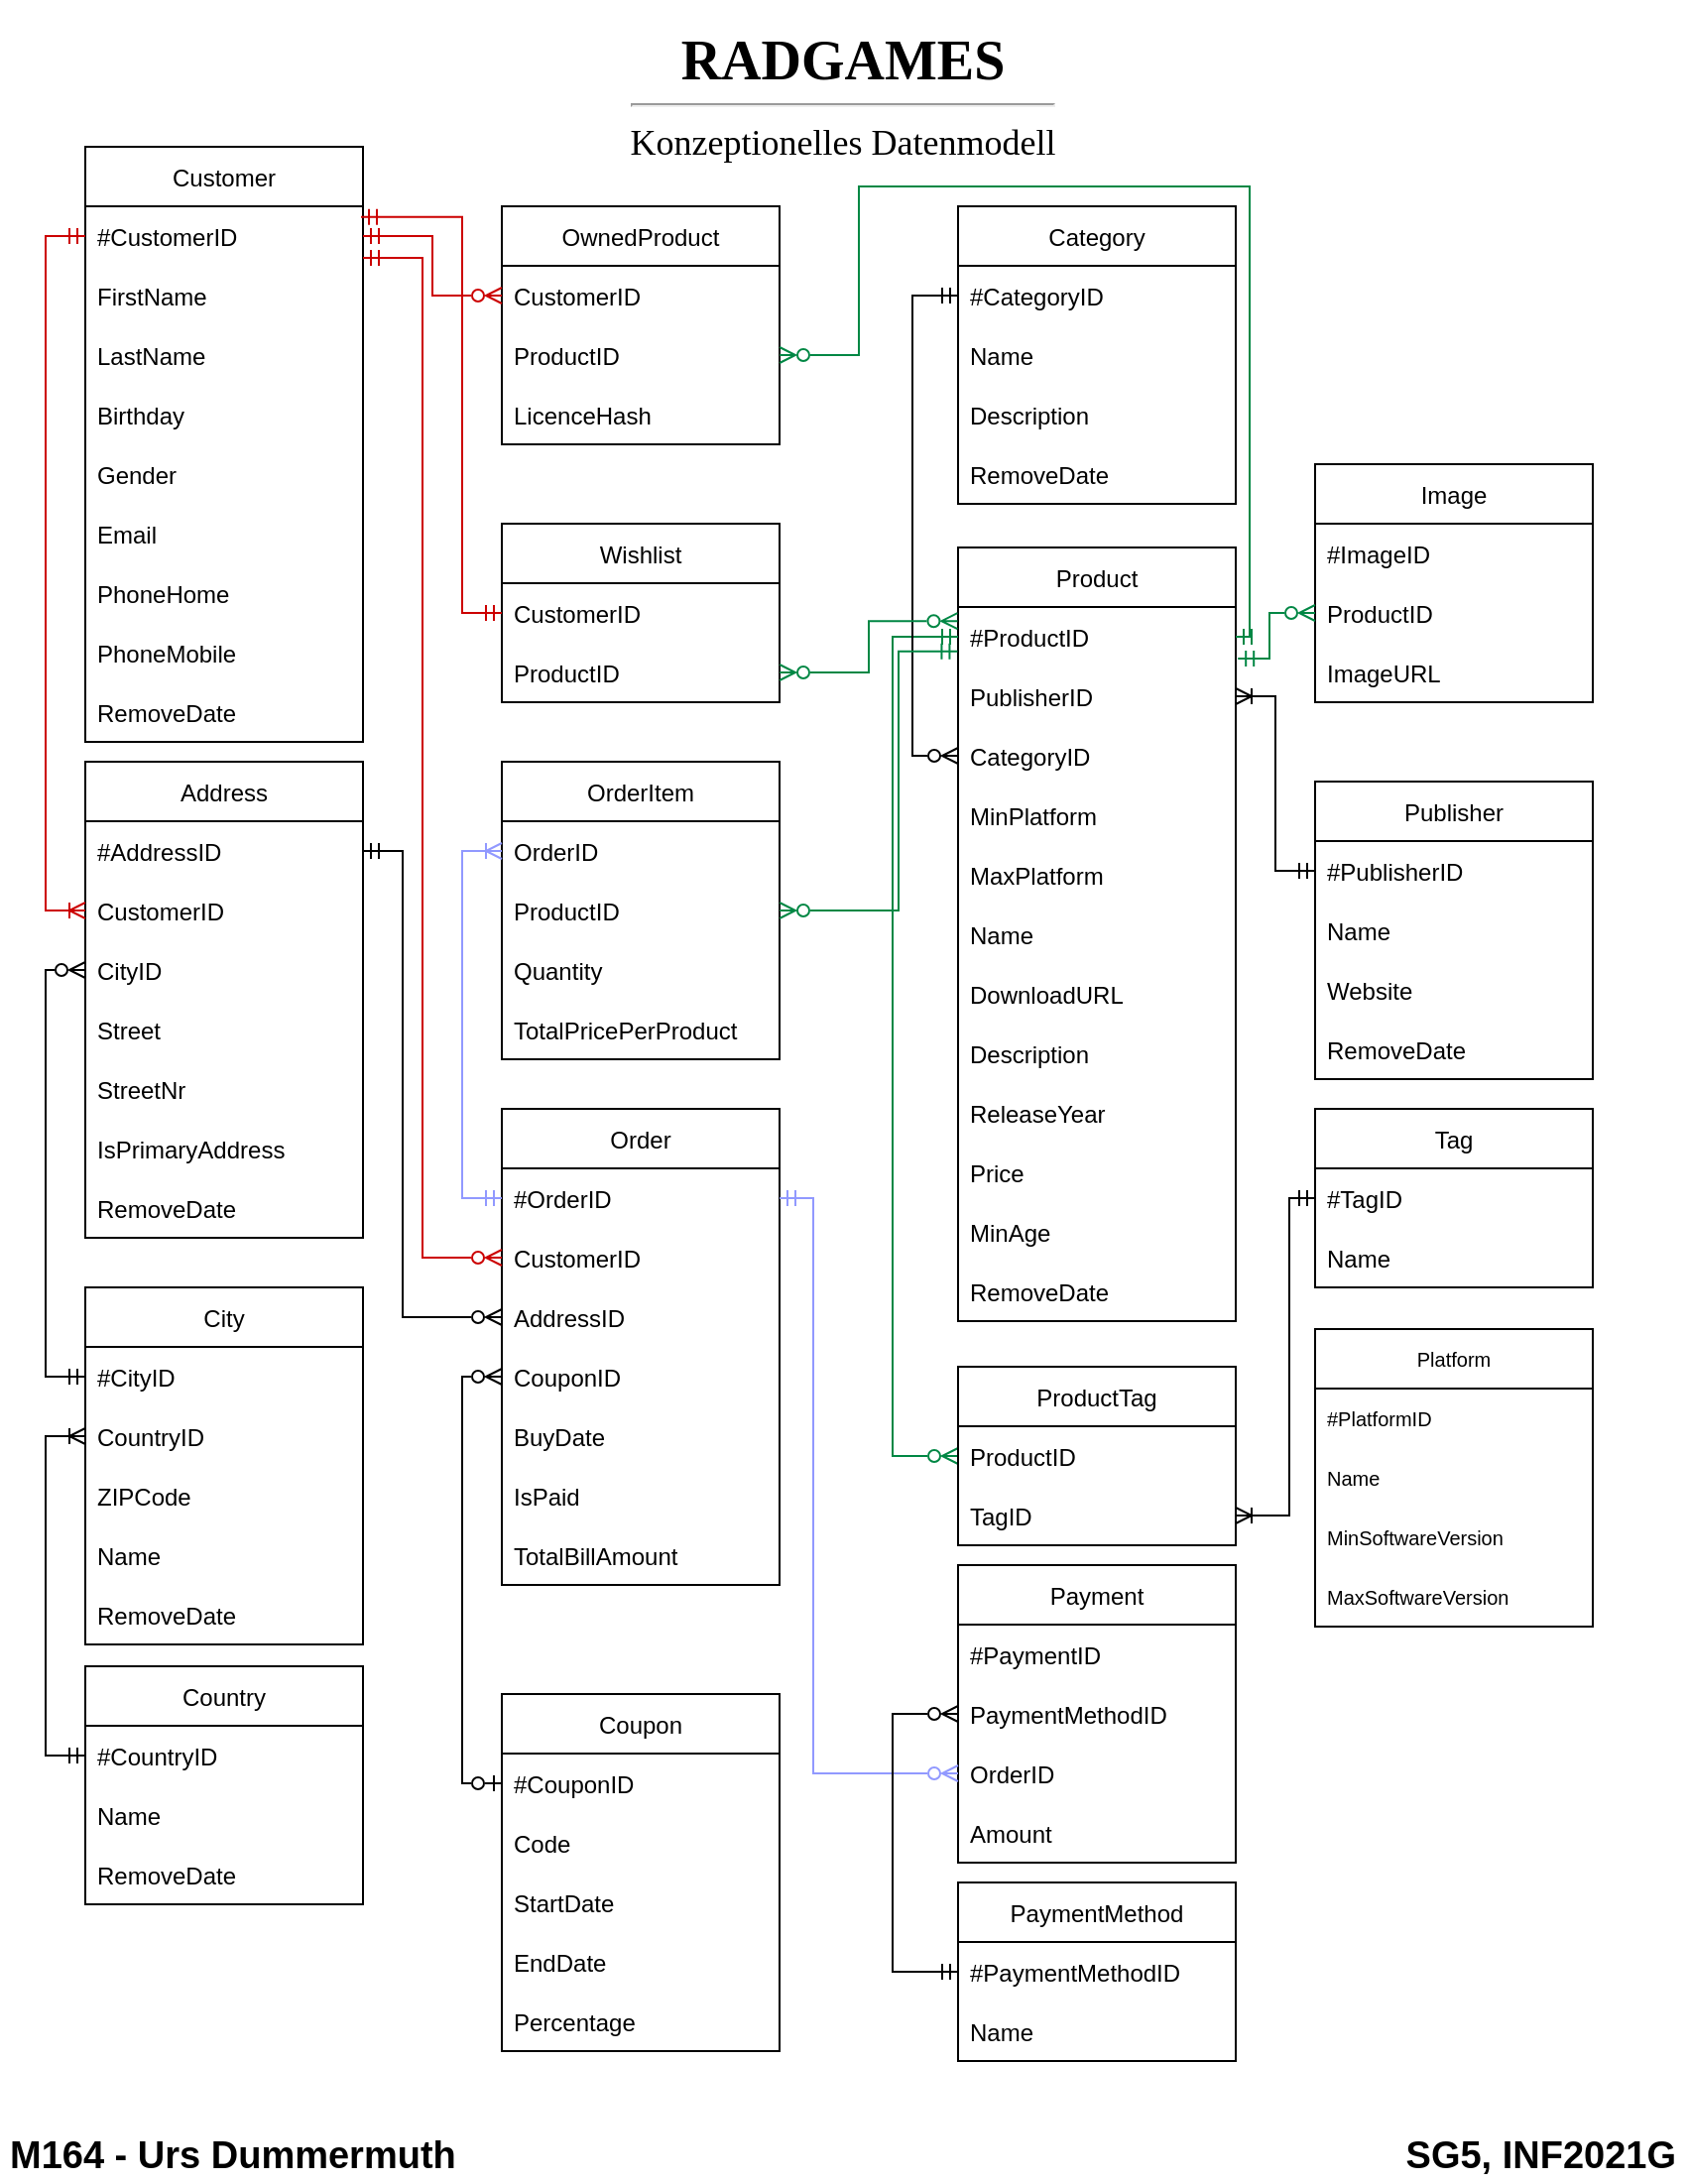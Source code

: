 <mxfile version="16.6.6" type="github" pages="3">
  <diagram id="R2lEEEUBdFMjLlhIrx00" name="Konzeptionell">
    <mxGraphModel dx="1069" dy="598" grid="1" gridSize="10" guides="1" tooltips="1" connect="1" arrows="1" fold="1" page="1" pageScale="1" pageWidth="850" pageHeight="1100" math="0" shadow="0" extFonts="Permanent Marker^https://fonts.googleapis.com/css?family=Permanent+Marker">
      <root>
        <mxCell id="0" />
        <mxCell id="1" parent="0" />
        <mxCell id="dN4CM6q4estH_T1ahDFu-1" value="Customer" style="swimlane;fontStyle=0;childLayout=stackLayout;horizontal=1;startSize=30;horizontalStack=0;resizeParent=1;resizeParentMax=0;resizeLast=0;collapsible=1;marginBottom=0;fillColor=none;" parent="1" vertex="1">
          <mxGeometry x="43" y="74" width="140" height="300" as="geometry" />
        </mxCell>
        <mxCell id="dN4CM6q4estH_T1ahDFu-2" value="#CustomerID" style="text;strokeColor=none;fillColor=none;align=left;verticalAlign=middle;spacingLeft=4;spacingRight=4;overflow=hidden;points=[[0,0.5],[1,0.5]];portConstraint=eastwest;rotatable=0;" parent="dN4CM6q4estH_T1ahDFu-1" vertex="1">
          <mxGeometry y="30" width="140" height="30" as="geometry" />
        </mxCell>
        <mxCell id="dN4CM6q4estH_T1ahDFu-3" value="FirstName" style="text;strokeColor=none;fillColor=none;align=left;verticalAlign=middle;spacingLeft=4;spacingRight=4;overflow=hidden;points=[[0,0.5],[1,0.5]];portConstraint=eastwest;rotatable=0;" parent="dN4CM6q4estH_T1ahDFu-1" vertex="1">
          <mxGeometry y="60" width="140" height="30" as="geometry" />
        </mxCell>
        <mxCell id="dN4CM6q4estH_T1ahDFu-4" value="LastName" style="text;strokeColor=none;fillColor=none;align=left;verticalAlign=middle;spacingLeft=4;spacingRight=4;overflow=hidden;points=[[0,0.5],[1,0.5]];portConstraint=eastwest;rotatable=0;" parent="dN4CM6q4estH_T1ahDFu-1" vertex="1">
          <mxGeometry y="90" width="140" height="30" as="geometry" />
        </mxCell>
        <mxCell id="dN4CM6q4estH_T1ahDFu-52" value="Birthday" style="text;strokeColor=none;fillColor=none;align=left;verticalAlign=middle;spacingLeft=4;spacingRight=4;overflow=hidden;points=[[0,0.5],[1,0.5]];portConstraint=eastwest;rotatable=0;" parent="dN4CM6q4estH_T1ahDFu-1" vertex="1">
          <mxGeometry y="120" width="140" height="30" as="geometry" />
        </mxCell>
        <mxCell id="dN4CM6q4estH_T1ahDFu-51" value="Gender" style="text;strokeColor=none;fillColor=none;align=left;verticalAlign=middle;spacingLeft=4;spacingRight=4;overflow=hidden;points=[[0,0.5],[1,0.5]];portConstraint=eastwest;rotatable=0;" parent="dN4CM6q4estH_T1ahDFu-1" vertex="1">
          <mxGeometry y="150" width="140" height="30" as="geometry" />
        </mxCell>
        <mxCell id="dN4CM6q4estH_T1ahDFu-44" value="Email" style="text;strokeColor=none;fillColor=none;align=left;verticalAlign=middle;spacingLeft=4;spacingRight=4;overflow=hidden;points=[[0,0.5],[1,0.5]];portConstraint=eastwest;rotatable=0;" parent="dN4CM6q4estH_T1ahDFu-1" vertex="1">
          <mxGeometry y="180" width="140" height="30" as="geometry" />
        </mxCell>
        <mxCell id="dN4CM6q4estH_T1ahDFu-45" value="PhoneHome" style="text;strokeColor=none;fillColor=none;align=left;verticalAlign=middle;spacingLeft=4;spacingRight=4;overflow=hidden;points=[[0,0.5],[1,0.5]];portConstraint=eastwest;rotatable=0;" parent="dN4CM6q4estH_T1ahDFu-1" vertex="1">
          <mxGeometry y="210" width="140" height="30" as="geometry" />
        </mxCell>
        <mxCell id="dN4CM6q4estH_T1ahDFu-46" value="PhoneMobile" style="text;strokeColor=none;fillColor=none;align=left;verticalAlign=middle;spacingLeft=4;spacingRight=4;overflow=hidden;points=[[0,0.5],[1,0.5]];portConstraint=eastwest;rotatable=0;" parent="dN4CM6q4estH_T1ahDFu-1" vertex="1">
          <mxGeometry y="240" width="140" height="30" as="geometry" />
        </mxCell>
        <mxCell id="SRQL329wA78q5tC7onmP-1" value="RemoveDate" style="text;strokeColor=none;fillColor=none;align=left;verticalAlign=middle;spacingLeft=4;spacingRight=4;overflow=hidden;points=[[0,0.5],[1,0.5]];portConstraint=eastwest;rotatable=0;" parent="dN4CM6q4estH_T1ahDFu-1" vertex="1">
          <mxGeometry y="270" width="140" height="30" as="geometry" />
        </mxCell>
        <mxCell id="dN4CM6q4estH_T1ahDFu-5" value="Order" style="swimlane;fontStyle=0;childLayout=stackLayout;horizontal=1;startSize=30;horizontalStack=0;resizeParent=1;resizeParentMax=0;resizeLast=0;collapsible=1;marginBottom=0;fillColor=none;" parent="1" vertex="1">
          <mxGeometry x="253" y="559" width="140" height="240" as="geometry" />
        </mxCell>
        <mxCell id="dN4CM6q4estH_T1ahDFu-6" value="#OrderID" style="text;strokeColor=none;fillColor=none;align=left;verticalAlign=middle;spacingLeft=4;spacingRight=4;overflow=hidden;points=[[0,0.5],[1,0.5]];portConstraint=eastwest;rotatable=0;" parent="dN4CM6q4estH_T1ahDFu-5" vertex="1">
          <mxGeometry y="30" width="140" height="30" as="geometry" />
        </mxCell>
        <mxCell id="dN4CM6q4estH_T1ahDFu-7" value="CustomerID" style="text;strokeColor=none;fillColor=none;align=left;verticalAlign=middle;spacingLeft=4;spacingRight=4;overflow=hidden;points=[[0,0.5],[1,0.5]];portConstraint=eastwest;rotatable=0;" parent="dN4CM6q4estH_T1ahDFu-5" vertex="1">
          <mxGeometry y="60" width="140" height="30" as="geometry" />
        </mxCell>
        <mxCell id="Iymq13_KgdXBv5UbJBg_-6" value="AddressID" style="text;strokeColor=none;fillColor=none;align=left;verticalAlign=middle;spacingLeft=4;spacingRight=4;overflow=hidden;points=[[0,0.5],[1,0.5]];portConstraint=eastwest;rotatable=0;" parent="dN4CM6q4estH_T1ahDFu-5" vertex="1">
          <mxGeometry y="90" width="140" height="30" as="geometry" />
        </mxCell>
        <mxCell id="dN4CM6q4estH_T1ahDFu-70" value="CouponID" style="text;strokeColor=none;fillColor=none;align=left;verticalAlign=middle;spacingLeft=4;spacingRight=4;overflow=hidden;points=[[0,0.5],[1,0.5]];portConstraint=eastwest;rotatable=0;" parent="dN4CM6q4estH_T1ahDFu-5" vertex="1">
          <mxGeometry y="120" width="140" height="30" as="geometry" />
        </mxCell>
        <mxCell id="dN4CM6q4estH_T1ahDFu-86" value="BuyDate" style="text;strokeColor=none;fillColor=none;align=left;verticalAlign=middle;spacingLeft=4;spacingRight=4;overflow=hidden;points=[[0,0.5],[1,0.5]];portConstraint=eastwest;rotatable=0;" parent="dN4CM6q4estH_T1ahDFu-5" vertex="1">
          <mxGeometry y="150" width="140" height="30" as="geometry" />
        </mxCell>
        <mxCell id="Iymq13_KgdXBv5UbJBg_-31" value="IsPaid" style="text;strokeColor=none;fillColor=none;align=left;verticalAlign=middle;spacingLeft=4;spacingRight=4;overflow=hidden;points=[[0,0.5],[1,0.5]];portConstraint=eastwest;rotatable=0;" parent="dN4CM6q4estH_T1ahDFu-5" vertex="1">
          <mxGeometry y="180" width="140" height="30" as="geometry" />
        </mxCell>
        <mxCell id="Iymq13_KgdXBv5UbJBg_-29" value="TotalBillAmount" style="text;strokeColor=none;fillColor=none;align=left;verticalAlign=middle;spacingLeft=4;spacingRight=4;overflow=hidden;points=[[0,0.5],[1,0.5]];portConstraint=eastwest;rotatable=0;" parent="dN4CM6q4estH_T1ahDFu-5" vertex="1">
          <mxGeometry y="210" width="140" height="30" as="geometry" />
        </mxCell>
        <mxCell id="dN4CM6q4estH_T1ahDFu-13" value="Coupon" style="swimlane;fontStyle=0;childLayout=stackLayout;horizontal=1;startSize=30;horizontalStack=0;resizeParent=1;resizeParentMax=0;resizeLast=0;collapsible=1;marginBottom=0;fillColor=none;" parent="1" vertex="1">
          <mxGeometry x="253" y="854" width="140" height="180" as="geometry" />
        </mxCell>
        <mxCell id="dN4CM6q4estH_T1ahDFu-14" value="#CouponID" style="text;strokeColor=none;fillColor=none;align=left;verticalAlign=middle;spacingLeft=4;spacingRight=4;overflow=hidden;points=[[0,0.5],[1,0.5]];portConstraint=eastwest;rotatable=0;" parent="dN4CM6q4estH_T1ahDFu-13" vertex="1">
          <mxGeometry y="30" width="140" height="30" as="geometry" />
        </mxCell>
        <mxCell id="dN4CM6q4estH_T1ahDFu-72" value="Code" style="text;strokeColor=none;fillColor=none;align=left;verticalAlign=middle;spacingLeft=4;spacingRight=4;overflow=hidden;points=[[0,0.5],[1,0.5]];portConstraint=eastwest;rotatable=0;" parent="dN4CM6q4estH_T1ahDFu-13" vertex="1">
          <mxGeometry y="60" width="140" height="30" as="geometry" />
        </mxCell>
        <mxCell id="dN4CM6q4estH_T1ahDFu-15" value="StartDate" style="text;strokeColor=none;fillColor=none;align=left;verticalAlign=middle;spacingLeft=4;spacingRight=4;overflow=hidden;points=[[0,0.5],[1,0.5]];portConstraint=eastwest;rotatable=0;" parent="dN4CM6q4estH_T1ahDFu-13" vertex="1">
          <mxGeometry y="90" width="140" height="30" as="geometry" />
        </mxCell>
        <mxCell id="dN4CM6q4estH_T1ahDFu-16" value="EndDate" style="text;strokeColor=none;fillColor=none;align=left;verticalAlign=middle;spacingLeft=4;spacingRight=4;overflow=hidden;points=[[0,0.5],[1,0.5]];portConstraint=eastwest;rotatable=0;" parent="dN4CM6q4estH_T1ahDFu-13" vertex="1">
          <mxGeometry y="120" width="140" height="30" as="geometry" />
        </mxCell>
        <mxCell id="dN4CM6q4estH_T1ahDFu-71" value="Percentage" style="text;strokeColor=none;fillColor=none;align=left;verticalAlign=middle;spacingLeft=4;spacingRight=4;overflow=hidden;points=[[0,0.5],[1,0.5]];portConstraint=eastwest;rotatable=0;" parent="dN4CM6q4estH_T1ahDFu-13" vertex="1">
          <mxGeometry y="150" width="140" height="30" as="geometry" />
        </mxCell>
        <mxCell id="dN4CM6q4estH_T1ahDFu-17" value="Publisher" style="swimlane;fontStyle=0;childLayout=stackLayout;horizontal=1;startSize=30;horizontalStack=0;resizeParent=1;resizeParentMax=0;resizeLast=0;collapsible=1;marginBottom=0;fillColor=none;" parent="1" vertex="1">
          <mxGeometry x="663" y="394" width="140" height="150" as="geometry" />
        </mxCell>
        <mxCell id="dN4CM6q4estH_T1ahDFu-18" value="#PublisherID" style="text;strokeColor=none;fillColor=none;align=left;verticalAlign=middle;spacingLeft=4;spacingRight=4;overflow=hidden;points=[[0,0.5],[1,0.5]];portConstraint=eastwest;rotatable=0;" parent="dN4CM6q4estH_T1ahDFu-17" vertex="1">
          <mxGeometry y="30" width="140" height="30" as="geometry" />
        </mxCell>
        <mxCell id="dN4CM6q4estH_T1ahDFu-20" value="Name" style="text;strokeColor=none;fillColor=none;align=left;verticalAlign=middle;spacingLeft=4;spacingRight=4;overflow=hidden;points=[[0,0.5],[1,0.5]];portConstraint=eastwest;rotatable=0;" parent="dN4CM6q4estH_T1ahDFu-17" vertex="1">
          <mxGeometry y="60" width="140" height="30" as="geometry" />
        </mxCell>
        <mxCell id="S3ot5UaM1dYemSBcVbJu-15" value="Website" style="text;strokeColor=none;fillColor=none;align=left;verticalAlign=middle;spacingLeft=4;spacingRight=4;overflow=hidden;points=[[0,0.5],[1,0.5]];portConstraint=eastwest;rotatable=0;" parent="dN4CM6q4estH_T1ahDFu-17" vertex="1">
          <mxGeometry y="90" width="140" height="30" as="geometry" />
        </mxCell>
        <mxCell id="S3ot5UaM1dYemSBcVbJu-13" value="RemoveDate" style="text;strokeColor=none;fillColor=none;align=left;verticalAlign=middle;spacingLeft=4;spacingRight=4;overflow=hidden;points=[[0,0.5],[1,0.5]];portConstraint=eastwest;rotatable=0;" parent="dN4CM6q4estH_T1ahDFu-17" vertex="1">
          <mxGeometry y="120" width="140" height="30" as="geometry" />
        </mxCell>
        <mxCell id="dN4CM6q4estH_T1ahDFu-25" value="Wishlist" style="swimlane;fontStyle=0;childLayout=stackLayout;horizontal=1;startSize=30;horizontalStack=0;resizeParent=1;resizeParentMax=0;resizeLast=0;collapsible=1;marginBottom=0;fillColor=none;" parent="1" vertex="1">
          <mxGeometry x="253" y="264" width="140" height="90" as="geometry" />
        </mxCell>
        <mxCell id="dN4CM6q4estH_T1ahDFu-26" value="CustomerID" style="text;strokeColor=none;fillColor=none;align=left;verticalAlign=middle;spacingLeft=4;spacingRight=4;overflow=hidden;points=[[0,0.5],[1,0.5]];portConstraint=eastwest;rotatable=0;" parent="dN4CM6q4estH_T1ahDFu-25" vertex="1">
          <mxGeometry y="30" width="140" height="30" as="geometry" />
        </mxCell>
        <mxCell id="dN4CM6q4estH_T1ahDFu-28" value="ProductID" style="text;strokeColor=none;fillColor=none;align=left;verticalAlign=middle;spacingLeft=4;spacingRight=4;overflow=hidden;points=[[0,0.5],[1,0.5]];portConstraint=eastwest;rotatable=0;" parent="dN4CM6q4estH_T1ahDFu-25" vertex="1">
          <mxGeometry y="60" width="140" height="30" as="geometry" />
        </mxCell>
        <mxCell id="dN4CM6q4estH_T1ahDFu-33" value="&lt;p style=&quot;line-height: 0.7&quot;&gt;&lt;/p&gt;&lt;h1 style=&quot;font-size: 28px ; line-height: 0.2&quot;&gt;RADGAMES&lt;/h1&gt;&lt;hr&gt;&lt;div style=&quot;line-height: 0.1&quot;&gt;&lt;font style=&quot;font-size: 18px ; line-height: 0&quot;&gt;Konzeptionelles Datenmodell&lt;/font&gt;&lt;/div&gt;&lt;p&gt;&lt;/p&gt;" style="text;html=1;strokeColor=none;fillColor=none;spacing=5;spacingTop=-20;whiteSpace=wrap;overflow=hidden;rounded=0;align=center;fontSize=28;fontFamily=Permanent Marker;fontStyle=0;fontSource=https%3A%2F%2Ffonts.googleapis.com%2Fcss%3Ffamily%3DPermanent%2BMarker;" parent="1" vertex="1">
          <mxGeometry y="10" width="850" height="80" as="geometry" />
        </mxCell>
        <mxCell id="dN4CM6q4estH_T1ahDFu-34" value="Address" style="swimlane;fontStyle=0;childLayout=stackLayout;horizontal=1;startSize=30;horizontalStack=0;resizeParent=1;resizeParentMax=0;resizeLast=0;collapsible=1;marginBottom=0;fillColor=none;" parent="1" vertex="1">
          <mxGeometry x="43" y="384" width="140" height="240" as="geometry" />
        </mxCell>
        <mxCell id="dN4CM6q4estH_T1ahDFu-35" value="#AddressID" style="text;strokeColor=none;fillColor=none;align=left;verticalAlign=middle;spacingLeft=4;spacingRight=4;overflow=hidden;points=[[0,0.5],[1,0.5]];portConstraint=eastwest;rotatable=0;" parent="dN4CM6q4estH_T1ahDFu-34" vertex="1">
          <mxGeometry y="30" width="140" height="30" as="geometry" />
        </mxCell>
        <mxCell id="Iymq13_KgdXBv5UbJBg_-51" value="CustomerID" style="text;strokeColor=none;fillColor=none;align=left;verticalAlign=middle;spacingLeft=4;spacingRight=4;overflow=hidden;points=[[0,0.5],[1,0.5]];portConstraint=eastwest;rotatable=0;" parent="dN4CM6q4estH_T1ahDFu-34" vertex="1">
          <mxGeometry y="60" width="140" height="30" as="geometry" />
        </mxCell>
        <mxCell id="Iymq13_KgdXBv5UbJBg_-10" value="CityID" style="text;strokeColor=none;fillColor=none;align=left;verticalAlign=middle;spacingLeft=4;spacingRight=4;overflow=hidden;points=[[0,0.5],[1,0.5]];portConstraint=eastwest;rotatable=0;" parent="dN4CM6q4estH_T1ahDFu-34" vertex="1">
          <mxGeometry y="90" width="140" height="30" as="geometry" />
        </mxCell>
        <mxCell id="dN4CM6q4estH_T1ahDFu-36" value="Street" style="text;strokeColor=none;fillColor=none;align=left;verticalAlign=middle;spacingLeft=4;spacingRight=4;overflow=hidden;points=[[0,0.5],[1,0.5]];portConstraint=eastwest;rotatable=0;" parent="dN4CM6q4estH_T1ahDFu-34" vertex="1">
          <mxGeometry y="120" width="140" height="30" as="geometry" />
        </mxCell>
        <mxCell id="Iymq13_KgdXBv5UbJBg_-8" value="StreetNr" style="text;strokeColor=none;fillColor=none;align=left;verticalAlign=middle;spacingLeft=4;spacingRight=4;overflow=hidden;points=[[0,0.5],[1,0.5]];portConstraint=eastwest;rotatable=0;" parent="dN4CM6q4estH_T1ahDFu-34" vertex="1">
          <mxGeometry y="150" width="140" height="30" as="geometry" />
        </mxCell>
        <mxCell id="Iymq13_KgdXBv5UbJBg_-52" value="IsPrimaryAddress" style="text;strokeColor=none;fillColor=none;align=left;verticalAlign=middle;spacingLeft=4;spacingRight=4;overflow=hidden;points=[[0,0.5],[1,0.5]];portConstraint=eastwest;rotatable=0;" parent="dN4CM6q4estH_T1ahDFu-34" vertex="1">
          <mxGeometry y="180" width="140" height="30" as="geometry" />
        </mxCell>
        <mxCell id="Iymq13_KgdXBv5UbJBg_-53" value="RemoveDate" style="text;strokeColor=none;fillColor=none;align=left;verticalAlign=middle;spacingLeft=4;spacingRight=4;overflow=hidden;points=[[0,0.5],[1,0.5]];portConstraint=eastwest;rotatable=0;" parent="dN4CM6q4estH_T1ahDFu-34" vertex="1">
          <mxGeometry y="210" width="140" height="30" as="geometry" />
        </mxCell>
        <mxCell id="dN4CM6q4estH_T1ahDFu-38" value="Product" style="swimlane;fontStyle=0;childLayout=stackLayout;horizontal=1;startSize=30;horizontalStack=0;resizeParent=1;resizeParentMax=0;resizeLast=0;collapsible=1;marginBottom=0;fillColor=none;" parent="1" vertex="1">
          <mxGeometry x="483" y="276" width="140" height="390" as="geometry" />
        </mxCell>
        <mxCell id="dN4CM6q4estH_T1ahDFu-39" value="#ProductID" style="text;strokeColor=none;fillColor=none;align=left;verticalAlign=middle;spacingLeft=4;spacingRight=4;overflow=hidden;points=[[0,0.5],[1,0.5]];portConstraint=eastwest;rotatable=0;" parent="dN4CM6q4estH_T1ahDFu-38" vertex="1">
          <mxGeometry y="30" width="140" height="30" as="geometry" />
        </mxCell>
        <mxCell id="dN4CM6q4estH_T1ahDFu-40" value="PublisherID" style="text;strokeColor=none;fillColor=none;align=left;verticalAlign=middle;spacingLeft=4;spacingRight=4;overflow=hidden;points=[[0,0.5],[1,0.5]];portConstraint=eastwest;rotatable=0;" parent="dN4CM6q4estH_T1ahDFu-38" vertex="1">
          <mxGeometry y="60" width="140" height="30" as="geometry" />
        </mxCell>
        <mxCell id="S3ot5UaM1dYemSBcVbJu-8" value="CategoryID" style="text;strokeColor=none;fillColor=none;align=left;verticalAlign=middle;spacingLeft=4;spacingRight=4;overflow=hidden;points=[[0,0.5],[1,0.5]];portConstraint=eastwest;rotatable=0;" parent="dN4CM6q4estH_T1ahDFu-38" vertex="1">
          <mxGeometry y="90" width="140" height="30" as="geometry" />
        </mxCell>
        <mxCell id="Vm9JIPJGaJWsFNvm_hKA-18" value="MinPlatform" style="text;strokeColor=none;fillColor=none;align=left;verticalAlign=middle;spacingLeft=4;spacingRight=4;overflow=hidden;points=[[0,0.5],[1,0.5]];portConstraint=eastwest;rotatable=0;" parent="dN4CM6q4estH_T1ahDFu-38" vertex="1">
          <mxGeometry y="120" width="140" height="30" as="geometry" />
        </mxCell>
        <mxCell id="Dq4-nLnjMsydtdmADPzt-2" value="MaxPlatform" style="text;strokeColor=none;fillColor=none;align=left;verticalAlign=middle;spacingLeft=4;spacingRight=4;overflow=hidden;points=[[0,0.5],[1,0.5]];portConstraint=eastwest;rotatable=0;" vertex="1" parent="dN4CM6q4estH_T1ahDFu-38">
          <mxGeometry y="150" width="140" height="30" as="geometry" />
        </mxCell>
        <mxCell id="_QKSs8FImJqoe_T9VHjC-1" value="Name" style="text;strokeColor=none;fillColor=none;align=left;verticalAlign=middle;spacingLeft=4;spacingRight=4;overflow=hidden;points=[[0,0.5],[1,0.5]];portConstraint=eastwest;rotatable=0;" parent="dN4CM6q4estH_T1ahDFu-38" vertex="1">
          <mxGeometry y="180" width="140" height="30" as="geometry" />
        </mxCell>
        <mxCell id="wvNc7QOsHMbIcJED5Cn8-19" value="DownloadURL" style="text;strokeColor=none;fillColor=none;align=left;verticalAlign=middle;spacingLeft=4;spacingRight=4;overflow=hidden;points=[[0,0.5],[1,0.5]];portConstraint=eastwest;rotatable=0;" parent="dN4CM6q4estH_T1ahDFu-38" vertex="1">
          <mxGeometry y="210" width="140" height="30" as="geometry" />
        </mxCell>
        <mxCell id="dN4CM6q4estH_T1ahDFu-95" value="Description" style="text;strokeColor=none;fillColor=none;align=left;verticalAlign=middle;spacingLeft=4;spacingRight=4;overflow=hidden;points=[[0,0.5],[1,0.5]];portConstraint=eastwest;rotatable=0;" parent="dN4CM6q4estH_T1ahDFu-38" vertex="1">
          <mxGeometry y="240" width="140" height="30" as="geometry" />
        </mxCell>
        <mxCell id="Iymq13_KgdXBv5UbJBg_-1" value="ReleaseYear" style="text;strokeColor=none;fillColor=none;align=left;verticalAlign=middle;spacingLeft=4;spacingRight=4;overflow=hidden;points=[[0,0.5],[1,0.5]];portConstraint=eastwest;rotatable=0;" parent="dN4CM6q4estH_T1ahDFu-38" vertex="1">
          <mxGeometry y="270" width="140" height="30" as="geometry" />
        </mxCell>
        <mxCell id="dN4CM6q4estH_T1ahDFu-80" value="Price" style="text;strokeColor=none;fillColor=none;align=left;verticalAlign=middle;spacingLeft=4;spacingRight=4;overflow=hidden;points=[[0,0.5],[1,0.5]];portConstraint=eastwest;rotatable=0;" parent="dN4CM6q4estH_T1ahDFu-38" vertex="1">
          <mxGeometry y="300" width="140" height="30" as="geometry" />
        </mxCell>
        <mxCell id="dN4CM6q4estH_T1ahDFu-78" value="MinAge" style="text;strokeColor=none;fillColor=none;align=left;verticalAlign=middle;spacingLeft=4;spacingRight=4;overflow=hidden;points=[[0,0.5],[1,0.5]];portConstraint=eastwest;rotatable=0;" parent="dN4CM6q4estH_T1ahDFu-38" vertex="1">
          <mxGeometry y="330" width="140" height="30" as="geometry" />
        </mxCell>
        <mxCell id="S3ot5UaM1dYemSBcVbJu-12" value="RemoveDate" style="text;strokeColor=none;fillColor=none;align=left;verticalAlign=middle;spacingLeft=4;spacingRight=4;overflow=hidden;points=[[0,0.5],[1,0.5]];portConstraint=eastwest;rotatable=0;" parent="dN4CM6q4estH_T1ahDFu-38" vertex="1">
          <mxGeometry y="360" width="140" height="30" as="geometry" />
        </mxCell>
        <mxCell id="dN4CM6q4estH_T1ahDFu-53" value="PaymentMethod" style="swimlane;fontStyle=0;childLayout=stackLayout;horizontal=1;startSize=30;horizontalStack=0;resizeParent=1;resizeParentMax=0;resizeLast=0;collapsible=1;marginBottom=0;fillColor=none;" parent="1" vertex="1">
          <mxGeometry x="483" y="949" width="140" height="90" as="geometry" />
        </mxCell>
        <mxCell id="dN4CM6q4estH_T1ahDFu-54" value="#PaymentMethodID" style="text;strokeColor=none;fillColor=none;align=left;verticalAlign=middle;spacingLeft=4;spacingRight=4;overflow=hidden;points=[[0,0.5],[1,0.5]];portConstraint=eastwest;rotatable=0;" parent="dN4CM6q4estH_T1ahDFu-53" vertex="1">
          <mxGeometry y="30" width="140" height="30" as="geometry" />
        </mxCell>
        <mxCell id="dN4CM6q4estH_T1ahDFu-55" value="Name" style="text;strokeColor=none;fillColor=none;align=left;verticalAlign=middle;spacingLeft=4;spacingRight=4;overflow=hidden;points=[[0,0.5],[1,0.5]];portConstraint=eastwest;rotatable=0;" parent="dN4CM6q4estH_T1ahDFu-53" vertex="1">
          <mxGeometry y="60" width="140" height="30" as="geometry" />
        </mxCell>
        <mxCell id="dN4CM6q4estH_T1ahDFu-73" value="Tag" style="swimlane;fontStyle=0;childLayout=stackLayout;horizontal=1;startSize=30;horizontalStack=0;resizeParent=1;resizeParentMax=0;resizeLast=0;collapsible=1;marginBottom=0;fillColor=none;" parent="1" vertex="1">
          <mxGeometry x="663" y="559" width="140" height="90" as="geometry" />
        </mxCell>
        <mxCell id="dN4CM6q4estH_T1ahDFu-74" value="#TagID" style="text;strokeColor=none;fillColor=none;align=left;verticalAlign=middle;spacingLeft=4;spacingRight=4;overflow=hidden;points=[[0,0.5],[1,0.5]];portConstraint=eastwest;rotatable=0;" parent="dN4CM6q4estH_T1ahDFu-73" vertex="1">
          <mxGeometry y="30" width="140" height="30" as="geometry" />
        </mxCell>
        <mxCell id="dN4CM6q4estH_T1ahDFu-75" value="Name" style="text;strokeColor=none;fillColor=none;align=left;verticalAlign=middle;spacingLeft=4;spacingRight=4;overflow=hidden;points=[[0,0.5],[1,0.5]];portConstraint=eastwest;rotatable=0;" parent="dN4CM6q4estH_T1ahDFu-73" vertex="1">
          <mxGeometry y="60" width="140" height="30" as="geometry" />
        </mxCell>
        <mxCell id="dN4CM6q4estH_T1ahDFu-96" value="Image" style="swimlane;fontStyle=0;childLayout=stackLayout;horizontal=1;startSize=30;horizontalStack=0;resizeParent=1;resizeParentMax=0;resizeLast=0;collapsible=1;marginBottom=0;fillColor=none;" parent="1" vertex="1">
          <mxGeometry x="663" y="234" width="140" height="120" as="geometry" />
        </mxCell>
        <mxCell id="dN4CM6q4estH_T1ahDFu-97" value="#ImageID" style="text;strokeColor=none;fillColor=none;align=left;verticalAlign=middle;spacingLeft=4;spacingRight=4;overflow=hidden;points=[[0,0.5],[1,0.5]];portConstraint=eastwest;rotatable=0;" parent="dN4CM6q4estH_T1ahDFu-96" vertex="1">
          <mxGeometry y="30" width="140" height="30" as="geometry" />
        </mxCell>
        <mxCell id="dN4CM6q4estH_T1ahDFu-106" value="ProductID" style="text;strokeColor=none;fillColor=none;align=left;verticalAlign=middle;spacingLeft=4;spacingRight=4;overflow=hidden;points=[[0,0.5],[1,0.5]];portConstraint=eastwest;rotatable=0;" parent="dN4CM6q4estH_T1ahDFu-96" vertex="1">
          <mxGeometry y="60" width="140" height="30" as="geometry" />
        </mxCell>
        <mxCell id="dN4CM6q4estH_T1ahDFu-107" value="ImageURL" style="text;strokeColor=none;fillColor=none;align=left;verticalAlign=middle;spacingLeft=4;spacingRight=4;overflow=hidden;points=[[0,0.5],[1,0.5]];portConstraint=eastwest;rotatable=0;" parent="dN4CM6q4estH_T1ahDFu-96" vertex="1">
          <mxGeometry y="90" width="140" height="30" as="geometry" />
        </mxCell>
        <mxCell id="Iymq13_KgdXBv5UbJBg_-11" value="Country" style="swimlane;fontStyle=0;childLayout=stackLayout;horizontal=1;startSize=30;horizontalStack=0;resizeParent=1;resizeParentMax=0;resizeLast=0;collapsible=1;marginBottom=0;fillColor=none;" parent="1" vertex="1">
          <mxGeometry x="43" y="840" width="140" height="120" as="geometry" />
        </mxCell>
        <mxCell id="Iymq13_KgdXBv5UbJBg_-12" value="#CountryID" style="text;strokeColor=none;fillColor=none;align=left;verticalAlign=middle;spacingLeft=4;spacingRight=4;overflow=hidden;points=[[0,0.5],[1,0.5]];portConstraint=eastwest;rotatable=0;" parent="Iymq13_KgdXBv5UbJBg_-11" vertex="1">
          <mxGeometry y="30" width="140" height="30" as="geometry" />
        </mxCell>
        <mxCell id="Iymq13_KgdXBv5UbJBg_-13" value="Name" style="text;strokeColor=none;fillColor=none;align=left;verticalAlign=middle;spacingLeft=4;spacingRight=4;overflow=hidden;points=[[0,0.5],[1,0.5]];portConstraint=eastwest;rotatable=0;" parent="Iymq13_KgdXBv5UbJBg_-11" vertex="1">
          <mxGeometry y="60" width="140" height="30" as="geometry" />
        </mxCell>
        <mxCell id="D4lU3AExRUJCAX9cCNdH-2" value="RemoveDate" style="text;strokeColor=none;fillColor=none;align=left;verticalAlign=middle;spacingLeft=4;spacingRight=4;overflow=hidden;points=[[0,0.5],[1,0.5]];portConstraint=eastwest;rotatable=0;" vertex="1" parent="Iymq13_KgdXBv5UbJBg_-11">
          <mxGeometry y="90" width="140" height="30" as="geometry" />
        </mxCell>
        <mxCell id="Iymq13_KgdXBv5UbJBg_-16" value="OrderItem" style="swimlane;fontStyle=0;childLayout=stackLayout;horizontal=1;startSize=30;horizontalStack=0;resizeParent=1;resizeParentMax=0;resizeLast=0;collapsible=1;marginBottom=0;fillColor=none;" parent="1" vertex="1">
          <mxGeometry x="253" y="384" width="140" height="150" as="geometry" />
        </mxCell>
        <mxCell id="Iymq13_KgdXBv5UbJBg_-18" value="OrderID" style="text;strokeColor=none;fillColor=none;align=left;verticalAlign=middle;spacingLeft=4;spacingRight=4;overflow=hidden;points=[[0,0.5],[1,0.5]];portConstraint=eastwest;rotatable=0;" parent="Iymq13_KgdXBv5UbJBg_-16" vertex="1">
          <mxGeometry y="30" width="140" height="30" as="geometry" />
        </mxCell>
        <mxCell id="Iymq13_KgdXBv5UbJBg_-17" value="ProductID" style="text;strokeColor=none;fillColor=none;align=left;verticalAlign=middle;spacingLeft=4;spacingRight=4;overflow=hidden;points=[[0,0.5],[1,0.5]];portConstraint=eastwest;rotatable=0;" parent="Iymq13_KgdXBv5UbJBg_-16" vertex="1">
          <mxGeometry y="60" width="140" height="30" as="geometry" />
        </mxCell>
        <mxCell id="dN4CM6q4estH_T1ahDFu-82" value="Quantity" style="text;strokeColor=none;fillColor=none;align=left;verticalAlign=middle;spacingLeft=4;spacingRight=4;overflow=hidden;points=[[0,0.5],[1,0.5]];portConstraint=eastwest;rotatable=0;" parent="Iymq13_KgdXBv5UbJBg_-16" vertex="1">
          <mxGeometry y="90" width="140" height="30" as="geometry" />
        </mxCell>
        <mxCell id="vwpKkFtwM6n0X7wY2Luw-1" value="TotalPricePerProduct" style="text;strokeColor=none;fillColor=none;align=left;verticalAlign=middle;spacingLeft=4;spacingRight=4;overflow=hidden;points=[[0,0.5],[1,0.5]];portConstraint=eastwest;rotatable=0;" parent="Iymq13_KgdXBv5UbJBg_-16" vertex="1">
          <mxGeometry y="120" width="140" height="30" as="geometry" />
        </mxCell>
        <mxCell id="Iymq13_KgdXBv5UbJBg_-21" value="Payment" style="swimlane;fontStyle=0;childLayout=stackLayout;horizontal=1;startSize=30;horizontalStack=0;resizeParent=1;resizeParentMax=0;resizeLast=0;collapsible=1;marginBottom=0;fillColor=none;" parent="1" vertex="1">
          <mxGeometry x="483" y="789" width="140" height="150" as="geometry" />
        </mxCell>
        <mxCell id="Iymq13_KgdXBv5UbJBg_-22" value="#PaymentID" style="text;strokeColor=none;fillColor=none;align=left;verticalAlign=middle;spacingLeft=4;spacingRight=4;overflow=hidden;points=[[0,0.5],[1,0.5]];portConstraint=eastwest;rotatable=0;" parent="Iymq13_KgdXBv5UbJBg_-21" vertex="1">
          <mxGeometry y="30" width="140" height="30" as="geometry" />
        </mxCell>
        <mxCell id="Iymq13_KgdXBv5UbJBg_-5" value="PaymentMethodID" style="text;strokeColor=none;fillColor=none;align=left;verticalAlign=middle;spacingLeft=4;spacingRight=4;overflow=hidden;points=[[0,0.5],[1,0.5]];portConstraint=eastwest;rotatable=0;" parent="Iymq13_KgdXBv5UbJBg_-21" vertex="1">
          <mxGeometry y="60" width="140" height="30" as="geometry" />
        </mxCell>
        <mxCell id="Iymq13_KgdXBv5UbJBg_-30" value="OrderID" style="text;strokeColor=none;fillColor=none;align=left;verticalAlign=middle;spacingLeft=4;spacingRight=4;overflow=hidden;points=[[0,0.5],[1,0.5]];portConstraint=eastwest;rotatable=0;" parent="Iymq13_KgdXBv5UbJBg_-21" vertex="1">
          <mxGeometry y="90" width="140" height="30" as="geometry" />
        </mxCell>
        <mxCell id="Iymq13_KgdXBv5UbJBg_-23" value="Amount" style="text;strokeColor=none;fillColor=none;align=left;verticalAlign=middle;spacingLeft=4;spacingRight=4;overflow=hidden;points=[[0,0.5],[1,0.5]];portConstraint=eastwest;rotatable=0;" parent="Iymq13_KgdXBv5UbJBg_-21" vertex="1">
          <mxGeometry y="120" width="140" height="30" as="geometry" />
        </mxCell>
        <mxCell id="Iymq13_KgdXBv5UbJBg_-33" value="Category" style="swimlane;fontStyle=0;childLayout=stackLayout;horizontal=1;startSize=30;horizontalStack=0;resizeParent=1;resizeParentMax=0;resizeLast=0;collapsible=1;marginBottom=0;fillColor=none;" parent="1" vertex="1">
          <mxGeometry x="483" y="104" width="140" height="150" as="geometry" />
        </mxCell>
        <mxCell id="Iymq13_KgdXBv5UbJBg_-34" value="#CategoryID" style="text;strokeColor=none;fillColor=none;align=left;verticalAlign=middle;spacingLeft=4;spacingRight=4;overflow=hidden;points=[[0,0.5],[1,0.5]];portConstraint=eastwest;rotatable=0;" parent="Iymq13_KgdXBv5UbJBg_-33" vertex="1">
          <mxGeometry y="30" width="140" height="30" as="geometry" />
        </mxCell>
        <mxCell id="Iymq13_KgdXBv5UbJBg_-36" value="Name" style="text;strokeColor=none;fillColor=none;align=left;verticalAlign=middle;spacingLeft=4;spacingRight=4;overflow=hidden;points=[[0,0.5],[1,0.5]];portConstraint=eastwest;rotatable=0;" parent="Iymq13_KgdXBv5UbJBg_-33" vertex="1">
          <mxGeometry y="60" width="140" height="30" as="geometry" />
        </mxCell>
        <mxCell id="Iymq13_KgdXBv5UbJBg_-39" value="Description" style="text;strokeColor=none;fillColor=none;align=left;verticalAlign=middle;spacingLeft=4;spacingRight=4;overflow=hidden;points=[[0,0.5],[1,0.5]];portConstraint=eastwest;rotatable=0;" parent="Iymq13_KgdXBv5UbJBg_-33" vertex="1">
          <mxGeometry y="90" width="140" height="30" as="geometry" />
        </mxCell>
        <mxCell id="k0G3kz09ATvQuUyLLKYm-2" value="RemoveDate" style="text;strokeColor=none;fillColor=none;align=left;verticalAlign=middle;spacingLeft=4;spacingRight=4;overflow=hidden;points=[[0,0.5],[1,0.5]];portConstraint=eastwest;rotatable=0;" vertex="1" parent="Iymq13_KgdXBv5UbJBg_-33">
          <mxGeometry y="120" width="140" height="30" as="geometry" />
        </mxCell>
        <mxCell id="Iymq13_KgdXBv5UbJBg_-44" value="" style="rounded=0;orthogonalLoop=1;jettySize=auto;html=1;startArrow=ERzeroToMany;startFill=0;endArrow=ERmandOne;endFill=0;exitX=0;exitY=0.5;exitDx=0;exitDy=0;entryX=0;entryY=0.5;entryDx=0;entryDy=0;edgeStyle=orthogonalEdgeStyle;strokeColor=#008744;" parent="1" source="Iymq13_KgdXBv5UbJBg_-41" target="dN4CM6q4estH_T1ahDFu-39" edge="1">
          <mxGeometry relative="1" as="geometry">
            <mxPoint x="433" y="244" as="targetPoint" />
            <Array as="points">
              <mxPoint x="450" y="734" />
              <mxPoint x="450" y="321" />
            </Array>
          </mxGeometry>
        </mxCell>
        <mxCell id="Iymq13_KgdXBv5UbJBg_-40" value="ProductTag" style="swimlane;fontStyle=0;childLayout=stackLayout;horizontal=1;startSize=30;horizontalStack=0;resizeParent=1;resizeParentMax=0;resizeLast=0;collapsible=1;marginBottom=0;fillColor=none;" parent="1" vertex="1">
          <mxGeometry x="483" y="689" width="140" height="90" as="geometry" />
        </mxCell>
        <mxCell id="Iymq13_KgdXBv5UbJBg_-41" value="ProductID" style="text;strokeColor=none;fillColor=none;align=left;verticalAlign=middle;spacingLeft=4;spacingRight=4;overflow=hidden;points=[[0,0.5],[1,0.5]];portConstraint=eastwest;rotatable=0;" parent="Iymq13_KgdXBv5UbJBg_-40" vertex="1">
          <mxGeometry y="30" width="140" height="30" as="geometry" />
        </mxCell>
        <mxCell id="Iymq13_KgdXBv5UbJBg_-42" value="TagID" style="text;strokeColor=none;fillColor=none;align=left;verticalAlign=middle;spacingLeft=4;spacingRight=4;overflow=hidden;points=[[0,0.5],[1,0.5]];portConstraint=eastwest;rotatable=0;" parent="Iymq13_KgdXBv5UbJBg_-40" vertex="1">
          <mxGeometry y="60" width="140" height="30" as="geometry" />
        </mxCell>
        <mxCell id="Iymq13_KgdXBv5UbJBg_-45" value="" style="rounded=0;orthogonalLoop=1;jettySize=auto;html=1;startArrow=ERmandOne;startFill=0;endArrow=ERoneToMany;endFill=0;exitX=0;exitY=0.5;exitDx=0;exitDy=0;entryX=1;entryY=0.5;entryDx=0;entryDy=0;edgeStyle=orthogonalEdgeStyle;" parent="1" source="dN4CM6q4estH_T1ahDFu-74" target="Iymq13_KgdXBv5UbJBg_-42" edge="1">
          <mxGeometry relative="1" as="geometry">
            <mxPoint x="653.0" y="805.33" as="sourcePoint" />
            <mxPoint x="623" y="569" as="targetPoint" />
            <Array as="points">
              <mxPoint x="650" y="604" />
              <mxPoint x="650" y="764" />
            </Array>
          </mxGeometry>
        </mxCell>
        <mxCell id="S3ot5UaM1dYemSBcVbJu-2" value="OwnedProduct" style="swimlane;fontStyle=0;childLayout=stackLayout;horizontal=1;startSize=30;horizontalStack=0;resizeParent=1;resizeParentMax=0;resizeLast=0;collapsible=1;marginBottom=0;glass=0;fillColor=none;" parent="1" vertex="1">
          <mxGeometry x="253" y="104" width="140" height="120" as="geometry" />
        </mxCell>
        <mxCell id="S3ot5UaM1dYemSBcVbJu-3" value="CustomerID" style="text;strokeColor=none;fillColor=none;align=left;verticalAlign=middle;spacingLeft=4;spacingRight=4;overflow=hidden;points=[[0,0.5],[1,0.5]];portConstraint=eastwest;rotatable=0;" parent="S3ot5UaM1dYemSBcVbJu-2" vertex="1">
          <mxGeometry y="30" width="140" height="30" as="geometry" />
        </mxCell>
        <mxCell id="S3ot5UaM1dYemSBcVbJu-4" value="ProductID" style="text;strokeColor=none;fillColor=none;align=left;verticalAlign=middle;spacingLeft=4;spacingRight=4;overflow=hidden;points=[[0,0.5],[1,0.5]];portConstraint=eastwest;rotatable=0;" parent="S3ot5UaM1dYemSBcVbJu-2" vertex="1">
          <mxGeometry y="60" width="140" height="30" as="geometry" />
        </mxCell>
        <mxCell id="S3ot5UaM1dYemSBcVbJu-5" value="LicenceHash" style="text;strokeColor=none;fillColor=none;align=left;verticalAlign=middle;spacingLeft=4;spacingRight=4;overflow=hidden;points=[[0,0.5],[1,0.5]];portConstraint=eastwest;rotatable=0;" parent="S3ot5UaM1dYemSBcVbJu-2" vertex="1">
          <mxGeometry y="90" width="140" height="30" as="geometry" />
        </mxCell>
        <mxCell id="S3ot5UaM1dYemSBcVbJu-9" style="edgeStyle=orthogonalEdgeStyle;rounded=0;orthogonalLoop=1;jettySize=auto;html=1;entryX=0;entryY=0.5;entryDx=0;entryDy=0;startArrow=ERmandOne;startFill=0;endArrow=ERzeroToMany;endFill=0;" parent="1" source="Iymq13_KgdXBv5UbJBg_-34" target="S3ot5UaM1dYemSBcVbJu-8" edge="1">
          <mxGeometry relative="1" as="geometry">
            <Array as="points">
              <mxPoint x="460" y="149" />
              <mxPoint x="460" y="381" />
            </Array>
          </mxGeometry>
        </mxCell>
        <mxCell id="S3ot5UaM1dYemSBcVbJu-10" style="edgeStyle=orthogonalEdgeStyle;rounded=0;orthogonalLoop=1;jettySize=auto;html=1;startArrow=ERzeroToMany;startFill=0;endArrow=ERmandOne;endFill=0;entryX=1.008;entryY=0.857;entryDx=0;entryDy=0;entryPerimeter=0;strokeColor=#008744;" parent="1" source="dN4CM6q4estH_T1ahDFu-106" target="dN4CM6q4estH_T1ahDFu-39" edge="1">
          <mxGeometry relative="1" as="geometry">
            <mxPoint x="653" y="264" as="targetPoint" />
            <Array as="points">
              <mxPoint x="640" y="309" />
              <mxPoint x="640" y="332" />
              <mxPoint x="624" y="332" />
            </Array>
          </mxGeometry>
        </mxCell>
        <mxCell id="S3ot5UaM1dYemSBcVbJu-11" style="edgeStyle=orthogonalEdgeStyle;rounded=0;orthogonalLoop=1;jettySize=auto;html=1;entryX=0;entryY=0.5;entryDx=0;entryDy=0;startArrow=ERoneToMany;startFill=0;endArrow=ERmandOne;endFill=0;" parent="1" source="dN4CM6q4estH_T1ahDFu-40" target="dN4CM6q4estH_T1ahDFu-18" edge="1">
          <mxGeometry relative="1" as="geometry" />
        </mxCell>
        <mxCell id="wvNc7QOsHMbIcJED5Cn8-2" style="edgeStyle=orthogonalEdgeStyle;rounded=0;orthogonalLoop=1;jettySize=auto;html=1;entryX=0;entryY=0.5;entryDx=0;entryDy=0;startArrow=ERmandOne;startFill=0;endArrow=ERoneToMany;endFill=0;strokeColor=#CC0000;" parent="1" source="dN4CM6q4estH_T1ahDFu-2" target="Iymq13_KgdXBv5UbJBg_-51" edge="1">
          <mxGeometry relative="1" as="geometry" />
        </mxCell>
        <mxCell id="wvNc7QOsHMbIcJED5Cn8-3" style="edgeStyle=orthogonalEdgeStyle;rounded=0;orthogonalLoop=1;jettySize=auto;html=1;entryX=0;entryY=0.5;entryDx=0;entryDy=0;startArrow=ERzeroToMany;startFill=0;endArrow=ERmandOne;endFill=0;" parent="1" source="Iymq13_KgdXBv5UbJBg_-10" target="Vm9JIPJGaJWsFNvm_hKA-6" edge="1">
          <mxGeometry relative="1" as="geometry">
            <Array as="points">
              <mxPoint x="23" y="489" />
              <mxPoint x="23" y="694" />
            </Array>
          </mxGeometry>
        </mxCell>
        <mxCell id="wvNc7QOsHMbIcJED5Cn8-4" style="edgeStyle=orthogonalEdgeStyle;rounded=0;orthogonalLoop=1;jettySize=auto;html=1;startArrow=ERmandOne;startFill=0;endArrow=ERmandOne;endFill=0;entryX=0.993;entryY=0.179;entryDx=0;entryDy=0;entryPerimeter=0;strokeColor=#CC0000;exitX=0;exitY=0.5;exitDx=0;exitDy=0;" parent="1" source="dN4CM6q4estH_T1ahDFu-26" target="dN4CM6q4estH_T1ahDFu-2" edge="1">
          <mxGeometry relative="1" as="geometry">
            <mxPoint x="203" y="124" as="targetPoint" />
            <Array as="points">
              <mxPoint x="233" y="309" />
              <mxPoint x="233" y="109" />
            </Array>
            <mxPoint x="240" y="320" as="sourcePoint" />
          </mxGeometry>
        </mxCell>
        <mxCell id="wvNc7QOsHMbIcJED5Cn8-6" style="edgeStyle=orthogonalEdgeStyle;rounded=0;orthogonalLoop=1;jettySize=auto;html=1;startArrow=ERzeroToMany;startFill=0;endArrow=ERzeroToMany;endFill=0;entryX=-0.002;entryY=0.237;entryDx=0;entryDy=0;entryPerimeter=0;strokeColor=#008744;" parent="1" source="dN4CM6q4estH_T1ahDFu-28" target="dN4CM6q4estH_T1ahDFu-39" edge="1">
          <mxGeometry relative="1" as="geometry">
            <mxPoint x="438" y="254" as="targetPoint" />
          </mxGeometry>
        </mxCell>
        <mxCell id="wvNc7QOsHMbIcJED5Cn8-7" style="edgeStyle=orthogonalEdgeStyle;rounded=0;orthogonalLoop=1;jettySize=auto;html=1;entryX=-0.002;entryY=0.747;entryDx=0;entryDy=0;entryPerimeter=0;startArrow=ERzeroToMany;startFill=0;endArrow=ERmandOne;endFill=0;strokeColor=#008744;exitX=1;exitY=0.5;exitDx=0;exitDy=0;" parent="1" source="Iymq13_KgdXBv5UbJBg_-17" target="dN4CM6q4estH_T1ahDFu-39" edge="1">
          <mxGeometry relative="1" as="geometry">
            <Array as="points">
              <mxPoint x="453" y="459" />
              <mxPoint x="453" y="328" />
            </Array>
            <mxPoint x="410" y="510" as="sourcePoint" />
          </mxGeometry>
        </mxCell>
        <mxCell id="wvNc7QOsHMbIcJED5Cn8-8" style="edgeStyle=orthogonalEdgeStyle;rounded=0;orthogonalLoop=1;jettySize=auto;html=1;entryX=0;entryY=0.5;entryDx=0;entryDy=0;startArrow=ERoneToMany;startFill=0;endArrow=ERmandOne;endFill=0;strokeColor=#9199FF;" parent="1" source="Iymq13_KgdXBv5UbJBg_-18" target="dN4CM6q4estH_T1ahDFu-6" edge="1">
          <mxGeometry relative="1" as="geometry" />
        </mxCell>
        <mxCell id="wvNc7QOsHMbIcJED5Cn8-9" style="edgeStyle=orthogonalEdgeStyle;rounded=0;orthogonalLoop=1;jettySize=auto;html=1;startArrow=ERzeroToMany;startFill=0;endArrow=ERmandOne;endFill=0;fontColor=default;labelBackgroundColor=default;strokeColor=#CC0000;" parent="1" source="dN4CM6q4estH_T1ahDFu-7" edge="1">
          <mxGeometry relative="1" as="geometry">
            <mxPoint x="183" y="130" as="targetPoint" />
            <Array as="points">
              <mxPoint x="213" y="634" />
              <mxPoint x="213" y="130" />
              <mxPoint x="183" y="130" />
            </Array>
          </mxGeometry>
        </mxCell>
        <mxCell id="wvNc7QOsHMbIcJED5Cn8-11" style="edgeStyle=orthogonalEdgeStyle;rounded=0;orthogonalLoop=1;jettySize=auto;html=1;exitX=0;exitY=0.5;exitDx=0;exitDy=0;entryX=1;entryY=0.5;entryDx=0;entryDy=0;startArrow=ERzeroToMany;startFill=0;endArrow=ERmandOne;endFill=0;" parent="1" source="Iymq13_KgdXBv5UbJBg_-6" target="dN4CM6q4estH_T1ahDFu-35" edge="1">
          <mxGeometry relative="1" as="geometry">
            <Array as="points">
              <mxPoint x="203" y="664" />
              <mxPoint x="203" y="429" />
            </Array>
          </mxGeometry>
        </mxCell>
        <mxCell id="wvNc7QOsHMbIcJED5Cn8-13" style="edgeStyle=orthogonalEdgeStyle;rounded=0;orthogonalLoop=1;jettySize=auto;html=1;entryX=0;entryY=0.5;entryDx=0;entryDy=0;startArrow=ERzeroToMany;startFill=0;endArrow=ERzeroToOne;endFill=0;" parent="1" source="dN4CM6q4estH_T1ahDFu-70" target="dN4CM6q4estH_T1ahDFu-14" edge="1">
          <mxGeometry relative="1" as="geometry" />
        </mxCell>
        <mxCell id="wvNc7QOsHMbIcJED5Cn8-15" style="edgeStyle=orthogonalEdgeStyle;rounded=0;orthogonalLoop=1;jettySize=auto;html=1;entryX=1;entryY=0.5;entryDx=0;entryDy=0;startArrow=ERzeroToMany;startFill=0;endArrow=ERmandOne;endFill=0;strokeColor=#9199FF;exitX=0;exitY=0.5;exitDx=0;exitDy=0;" parent="1" source="Iymq13_KgdXBv5UbJBg_-30" target="dN4CM6q4estH_T1ahDFu-6" edge="1">
          <mxGeometry relative="1" as="geometry">
            <Array as="points">
              <mxPoint x="410" y="894" />
              <mxPoint x="410" y="604" />
            </Array>
            <mxPoint x="460" y="815" as="sourcePoint" />
          </mxGeometry>
        </mxCell>
        <mxCell id="wvNc7QOsHMbIcJED5Cn8-17" style="edgeStyle=orthogonalEdgeStyle;rounded=0;orthogonalLoop=1;jettySize=auto;html=1;entryX=0;entryY=0.5;entryDx=0;entryDy=0;startArrow=ERzeroToMany;startFill=0;endArrow=ERmandOne;endFill=0;exitX=0;exitY=0.5;exitDx=0;exitDy=0;" parent="1" source="Iymq13_KgdXBv5UbJBg_-5" target="dN4CM6q4estH_T1ahDFu-53" edge="1">
          <mxGeometry relative="1" as="geometry">
            <Array as="points">
              <mxPoint x="450" y="864" />
              <mxPoint x="450" y="994" />
            </Array>
            <mxPoint x="430" y="750" as="sourcePoint" />
          </mxGeometry>
        </mxCell>
        <mxCell id="wvNc7QOsHMbIcJED5Cn8-20" style="edgeStyle=orthogonalEdgeStyle;rounded=0;orthogonalLoop=1;jettySize=auto;html=1;entryX=1;entryY=0.5;entryDx=0;entryDy=0;startArrow=ERzeroToMany;startFill=0;endArrow=ERmandOne;endFill=0;strokeColor=#CC0000;" parent="1" source="S3ot5UaM1dYemSBcVbJu-3" target="dN4CM6q4estH_T1ahDFu-2" edge="1">
          <mxGeometry relative="1" as="geometry" />
        </mxCell>
        <mxCell id="wvNc7QOsHMbIcJED5Cn8-21" style="edgeStyle=orthogonalEdgeStyle;rounded=0;orthogonalLoop=1;jettySize=auto;html=1;startArrow=ERzeroToMany;startFill=0;endArrow=ERmandOne;endFill=0;exitX=1;exitY=0.5;exitDx=0;exitDy=0;strokeColor=#008744;entryX=1;entryY=0.5;entryDx=0;entryDy=0;" parent="1" source="S3ot5UaM1dYemSBcVbJu-4" edge="1" target="dN4CM6q4estH_T1ahDFu-39">
          <mxGeometry relative="1" as="geometry">
            <mxPoint x="623" y="272" as="targetPoint" />
            <Array as="points">
              <mxPoint x="433" y="179" />
              <mxPoint x="433" y="94" />
              <mxPoint x="630" y="94" />
              <mxPoint x="630" y="321" />
            </Array>
          </mxGeometry>
        </mxCell>
        <mxCell id="cYIoBvW-jIeAHB4fJFCE-1" value="&lt;h1 style=&quot;font-size: 19px; line-height: 1.5;&quot;&gt;M164 - Urs Dummermuth&lt;/h1&gt;" style="text;html=1;strokeColor=none;fillColor=none;spacing=5;spacingTop=-20;whiteSpace=wrap;overflow=hidden;rounded=0;align=left;fontSize=19;fontFamily=Helvetica;fontStyle=0;" parent="1" vertex="1">
          <mxGeometry y="1070" width="260" height="30" as="geometry" />
        </mxCell>
        <mxCell id="cYIoBvW-jIeAHB4fJFCE-2" value="&lt;h1 style=&quot;font-size: 19px ; line-height: 1.5&quot;&gt;SG5, INF2021G&lt;/h1&gt;" style="text;html=1;strokeColor=none;fillColor=none;spacing=5;spacingTop=-20;whiteSpace=wrap;overflow=hidden;rounded=0;align=right;fontSize=19;fontFamily=Helvetica;fontStyle=0;" parent="1" vertex="1">
          <mxGeometry x="640" y="1070" width="210" height="30" as="geometry" />
        </mxCell>
        <mxCell id="Vm9JIPJGaJWsFNvm_hKA-5" value="City" style="swimlane;fontStyle=0;childLayout=stackLayout;horizontal=1;startSize=30;horizontalStack=0;resizeParent=1;resizeParentMax=0;resizeLast=0;collapsible=1;marginBottom=0;fillColor=none;" parent="1" vertex="1">
          <mxGeometry x="43" y="649" width="140" height="180" as="geometry" />
        </mxCell>
        <mxCell id="Vm9JIPJGaJWsFNvm_hKA-6" value="#CityID" style="text;strokeColor=none;fillColor=none;align=left;verticalAlign=middle;spacingLeft=4;spacingRight=4;overflow=hidden;points=[[0,0.5],[1,0.5]];portConstraint=eastwest;rotatable=0;" parent="Vm9JIPJGaJWsFNvm_hKA-5" vertex="1">
          <mxGeometry y="30" width="140" height="30" as="geometry" />
        </mxCell>
        <mxCell id="Vm9JIPJGaJWsFNvm_hKA-12" value="CountryID" style="text;strokeColor=none;fillColor=none;align=left;verticalAlign=middle;spacingLeft=4;spacingRight=4;overflow=hidden;points=[[0,0.5],[1,0.5]];portConstraint=eastwest;rotatable=0;" parent="Vm9JIPJGaJWsFNvm_hKA-5" vertex="1">
          <mxGeometry y="60" width="140" height="30" as="geometry" />
        </mxCell>
        <mxCell id="Vm9JIPJGaJWsFNvm_hKA-9" value="ZIPCode" style="text;strokeColor=none;fillColor=none;align=left;verticalAlign=middle;spacingLeft=4;spacingRight=4;overflow=hidden;points=[[0,0.5],[1,0.5]];portConstraint=eastwest;rotatable=0;" parent="Vm9JIPJGaJWsFNvm_hKA-5" vertex="1">
          <mxGeometry y="90" width="140" height="30" as="geometry" />
        </mxCell>
        <mxCell id="Vm9JIPJGaJWsFNvm_hKA-7" value="Name" style="text;strokeColor=none;fillColor=none;align=left;verticalAlign=middle;spacingLeft=4;spacingRight=4;overflow=hidden;points=[[0,0.5],[1,0.5]];portConstraint=eastwest;rotatable=0;" parent="Vm9JIPJGaJWsFNvm_hKA-5" vertex="1">
          <mxGeometry y="120" width="140" height="30" as="geometry" />
        </mxCell>
        <mxCell id="D4lU3AExRUJCAX9cCNdH-1" value="RemoveDate" style="text;strokeColor=none;fillColor=none;align=left;verticalAlign=middle;spacingLeft=4;spacingRight=4;overflow=hidden;points=[[0,0.5],[1,0.5]];portConstraint=eastwest;rotatable=0;" vertex="1" parent="Vm9JIPJGaJWsFNvm_hKA-5">
          <mxGeometry y="150" width="140" height="30" as="geometry" />
        </mxCell>
        <mxCell id="Vm9JIPJGaJWsFNvm_hKA-13" style="edgeStyle=orthogonalEdgeStyle;rounded=0;orthogonalLoop=1;jettySize=auto;html=1;entryX=0;entryY=0.5;entryDx=0;entryDy=0;fontSize=10;endArrow=ERmandOne;endFill=0;startArrow=ERoneToMany;startFill=0;" parent="1" source="Vm9JIPJGaJWsFNvm_hKA-12" target="Iymq13_KgdXBv5UbJBg_-12" edge="1">
          <mxGeometry relative="1" as="geometry" />
        </mxCell>
        <mxCell id="Vm9JIPJGaJWsFNvm_hKA-19" value="Platform" style="swimlane;fontStyle=0;childLayout=stackLayout;horizontal=1;startSize=30;horizontalStack=0;resizeParent=1;resizeParentMax=0;resizeLast=0;collapsible=1;marginBottom=0;fontSize=10;fillColor=none;" parent="1" vertex="1">
          <mxGeometry x="663" y="670" width="140" height="150" as="geometry" />
        </mxCell>
        <mxCell id="Vm9JIPJGaJWsFNvm_hKA-20" value="#PlatformID" style="text;strokeColor=none;fillColor=none;align=left;verticalAlign=middle;spacingLeft=4;spacingRight=4;overflow=hidden;points=[[0,0.5],[1,0.5]];portConstraint=eastwest;rotatable=0;fontSize=10;" parent="Vm9JIPJGaJWsFNvm_hKA-19" vertex="1">
          <mxGeometry y="30" width="140" height="30" as="geometry" />
        </mxCell>
        <mxCell id="Vm9JIPJGaJWsFNvm_hKA-21" value="Name" style="text;strokeColor=none;fillColor=none;align=left;verticalAlign=middle;spacingLeft=4;spacingRight=4;overflow=hidden;points=[[0,0.5],[1,0.5]];portConstraint=eastwest;rotatable=0;fontSize=10;" parent="Vm9JIPJGaJWsFNvm_hKA-19" vertex="1">
          <mxGeometry y="60" width="140" height="30" as="geometry" />
        </mxCell>
        <mxCell id="Vm9JIPJGaJWsFNvm_hKA-23" value="MinSoftwareVersion" style="text;strokeColor=none;fillColor=none;align=left;verticalAlign=middle;spacingLeft=4;spacingRight=4;overflow=hidden;points=[[0,0.5],[1,0.5]];portConstraint=eastwest;rotatable=0;fontSize=10;" parent="Vm9JIPJGaJWsFNvm_hKA-19" vertex="1">
          <mxGeometry y="90" width="140" height="30" as="geometry" />
        </mxCell>
        <mxCell id="Vm9JIPJGaJWsFNvm_hKA-24" value="MaxSoftwareVersion" style="text;strokeColor=none;fillColor=none;align=left;verticalAlign=middle;spacingLeft=4;spacingRight=4;overflow=hidden;points=[[0,0.5],[1,0.5]];portConstraint=eastwest;rotatable=0;fontSize=10;" parent="Vm9JIPJGaJWsFNvm_hKA-19" vertex="1">
          <mxGeometry y="120" width="140" height="30" as="geometry" />
        </mxCell>
      </root>
    </mxGraphModel>
  </diagram>
  <diagram name="Logisch" id="JD3auN2F6GBD-xnnECtv">
    <mxGraphModel dx="1292" dy="723" grid="1" gridSize="10" guides="1" tooltips="1" connect="1" arrows="1" fold="1" page="1" pageScale="1" pageWidth="850" pageHeight="1100" math="0" shadow="0" extFonts="Permanent Marker^https://fonts.googleapis.com/css?family=Permanent+Marker">
      <root>
        <mxCell id="NLDA8aZG_M_RIq4IEbu5-0" />
        <mxCell id="NLDA8aZG_M_RIq4IEbu5-1" parent="NLDA8aZG_M_RIq4IEbu5-0" />
        <mxCell id="NLDA8aZG_M_RIq4IEbu5-104" value="&lt;h1 style=&quot;font-size: 19px; line-height: 1.5;&quot;&gt;M164 - Urs Dummermuth&lt;/h1&gt;" style="text;html=1;strokeColor=none;fillColor=none;spacing=5;spacingTop=-20;whiteSpace=wrap;overflow=hidden;rounded=0;align=left;fontSize=19;fontFamily=Helvetica;fontStyle=0;" parent="NLDA8aZG_M_RIq4IEbu5-1" vertex="1">
          <mxGeometry y="1070" width="260" height="30" as="geometry" />
        </mxCell>
        <mxCell id="NLDA8aZG_M_RIq4IEbu5-105" value="&lt;h1 style=&quot;font-size: 19px ; line-height: 1.5&quot;&gt;SG5, INF2021G&lt;/h1&gt;" style="text;html=1;strokeColor=none;fillColor=none;spacing=5;spacingTop=-20;whiteSpace=wrap;overflow=hidden;rounded=0;align=right;fontSize=19;fontFamily=Helvetica;fontStyle=0;" parent="NLDA8aZG_M_RIq4IEbu5-1" vertex="1">
          <mxGeometry x="640" y="1070" width="210" height="30" as="geometry" />
        </mxCell>
        <mxCell id="UcXFFpkgC4ZCP3h9zfNZ-0" value="Customer" style="shape=table;startSize=30;container=1;collapsible=1;childLayout=tableLayout;fixedRows=1;rowLines=0;fontStyle=1;align=center;resizeLast=1;fontSize=10;spacing=2;fillColor=none;" parent="NLDA8aZG_M_RIq4IEbu5-1" vertex="1">
          <mxGeometry x="28" y="112" width="160" height="298" as="geometry" />
        </mxCell>
        <mxCell id="UcXFFpkgC4ZCP3h9zfNZ-1" value="" style="shape=tableRow;horizontal=0;startSize=0;swimlaneHead=0;swimlaneBody=0;fillColor=none;collapsible=0;dropTarget=0;points=[[0,0.5],[1,0.5]];portConstraint=eastwest;top=0;left=0;right=0;bottom=1;" parent="UcXFFpkgC4ZCP3h9zfNZ-0" vertex="1">
          <mxGeometry y="30" width="160" height="30" as="geometry" />
        </mxCell>
        <mxCell id="UcXFFpkgC4ZCP3h9zfNZ-2" value="PK" style="shape=partialRectangle;connectable=0;fillColor=none;top=0;left=0;bottom=0;right=0;fontStyle=1;overflow=hidden;fontSize=10;spacing=2;" parent="UcXFFpkgC4ZCP3h9zfNZ-1" vertex="1">
          <mxGeometry width="30" height="30" as="geometry">
            <mxRectangle width="30" height="30" as="alternateBounds" />
          </mxGeometry>
        </mxCell>
        <mxCell id="UcXFFpkgC4ZCP3h9zfNZ-3" value="CustomerID" style="shape=partialRectangle;connectable=0;fillColor=none;top=0;left=0;bottom=0;right=0;align=left;spacingLeft=6;fontStyle=5;overflow=hidden;fontSize=10;spacing=2;" parent="UcXFFpkgC4ZCP3h9zfNZ-1" vertex="1">
          <mxGeometry x="30" width="130" height="30" as="geometry">
            <mxRectangle width="130" height="30" as="alternateBounds" />
          </mxGeometry>
        </mxCell>
        <mxCell id="UcXFFpkgC4ZCP3h9zfNZ-4" value="" style="shape=tableRow;horizontal=0;startSize=0;swimlaneHead=0;swimlaneBody=0;fillColor=none;collapsible=0;dropTarget=0;points=[[0,0.5],[1,0.5]];portConstraint=eastwest;top=0;left=0;right=0;bottom=0;" parent="UcXFFpkgC4ZCP3h9zfNZ-0" vertex="1">
          <mxGeometry y="60" width="160" height="30" as="geometry" />
        </mxCell>
        <mxCell id="UcXFFpkgC4ZCP3h9zfNZ-5" value="" style="shape=partialRectangle;connectable=0;fillColor=none;top=0;left=0;bottom=0;right=0;editable=1;overflow=hidden;fontSize=10;spacing=2;" parent="UcXFFpkgC4ZCP3h9zfNZ-4" vertex="1">
          <mxGeometry width="30" height="30" as="geometry">
            <mxRectangle width="30" height="30" as="alternateBounds" />
          </mxGeometry>
        </mxCell>
        <mxCell id="UcXFFpkgC4ZCP3h9zfNZ-6" value="FirstName" style="shape=partialRectangle;connectable=0;fillColor=none;top=0;left=0;bottom=0;right=0;align=left;spacingLeft=6;overflow=hidden;fontSize=10;spacing=2;" parent="UcXFFpkgC4ZCP3h9zfNZ-4" vertex="1">
          <mxGeometry x="30" width="130" height="30" as="geometry">
            <mxRectangle width="130" height="30" as="alternateBounds" />
          </mxGeometry>
        </mxCell>
        <mxCell id="UcXFFpkgC4ZCP3h9zfNZ-7" value="" style="shape=tableRow;horizontal=0;startSize=0;swimlaneHead=0;swimlaneBody=0;fillColor=none;collapsible=0;dropTarget=0;points=[[0,0.5],[1,0.5]];portConstraint=eastwest;top=0;left=0;right=0;bottom=0;" parent="UcXFFpkgC4ZCP3h9zfNZ-0" vertex="1">
          <mxGeometry y="90" width="160" height="30" as="geometry" />
        </mxCell>
        <mxCell id="UcXFFpkgC4ZCP3h9zfNZ-8" value="" style="shape=partialRectangle;connectable=0;fillColor=none;top=0;left=0;bottom=0;right=0;editable=1;overflow=hidden;fontSize=10;spacing=2;" parent="UcXFFpkgC4ZCP3h9zfNZ-7" vertex="1">
          <mxGeometry width="30" height="30" as="geometry">
            <mxRectangle width="30" height="30" as="alternateBounds" />
          </mxGeometry>
        </mxCell>
        <mxCell id="UcXFFpkgC4ZCP3h9zfNZ-9" value="LastName" style="shape=partialRectangle;connectable=0;fillColor=none;top=0;left=0;bottom=0;right=0;align=left;spacingLeft=6;overflow=hidden;fontSize=10;spacing=2;" parent="UcXFFpkgC4ZCP3h9zfNZ-7" vertex="1">
          <mxGeometry x="30" width="130" height="30" as="geometry">
            <mxRectangle width="130" height="30" as="alternateBounds" />
          </mxGeometry>
        </mxCell>
        <mxCell id="UcXFFpkgC4ZCP3h9zfNZ-10" value="" style="shape=tableRow;horizontal=0;startSize=0;swimlaneHead=0;swimlaneBody=0;fillColor=none;collapsible=0;dropTarget=0;points=[[0,0.5],[1,0.5]];portConstraint=eastwest;top=0;left=0;right=0;bottom=0;" parent="UcXFFpkgC4ZCP3h9zfNZ-0" vertex="1">
          <mxGeometry y="120" width="160" height="30" as="geometry" />
        </mxCell>
        <mxCell id="UcXFFpkgC4ZCP3h9zfNZ-11" value="" style="shape=partialRectangle;connectable=0;fillColor=none;top=0;left=0;bottom=0;right=0;editable=1;overflow=hidden;fontSize=10;spacing=2;" parent="UcXFFpkgC4ZCP3h9zfNZ-10" vertex="1">
          <mxGeometry width="30" height="30" as="geometry">
            <mxRectangle width="30" height="30" as="alternateBounds" />
          </mxGeometry>
        </mxCell>
        <mxCell id="UcXFFpkgC4ZCP3h9zfNZ-12" value="Birthday" style="shape=partialRectangle;connectable=0;fillColor=none;top=0;left=0;bottom=0;right=0;align=left;spacingLeft=6;overflow=hidden;fontSize=10;spacing=2;" parent="UcXFFpkgC4ZCP3h9zfNZ-10" vertex="1">
          <mxGeometry x="30" width="130" height="30" as="geometry">
            <mxRectangle width="130" height="30" as="alternateBounds" />
          </mxGeometry>
        </mxCell>
        <mxCell id="UcXFFpkgC4ZCP3h9zfNZ-13" value="" style="shape=tableRow;horizontal=0;startSize=0;swimlaneHead=0;swimlaneBody=0;fillColor=none;collapsible=0;dropTarget=0;points=[[0,0.5],[1,0.5]];portConstraint=eastwest;top=0;left=0;right=0;bottom=0;" parent="UcXFFpkgC4ZCP3h9zfNZ-0" vertex="1">
          <mxGeometry y="150" width="160" height="30" as="geometry" />
        </mxCell>
        <mxCell id="UcXFFpkgC4ZCP3h9zfNZ-14" value="" style="shape=partialRectangle;connectable=0;fillColor=none;top=0;left=0;bottom=0;right=0;editable=1;overflow=hidden;fontSize=10;spacing=2;" parent="UcXFFpkgC4ZCP3h9zfNZ-13" vertex="1">
          <mxGeometry width="30" height="30" as="geometry">
            <mxRectangle width="30" height="30" as="alternateBounds" />
          </mxGeometry>
        </mxCell>
        <mxCell id="UcXFFpkgC4ZCP3h9zfNZ-15" value="Gender" style="shape=partialRectangle;connectable=0;fillColor=none;top=0;left=0;bottom=0;right=0;align=left;spacingLeft=6;overflow=hidden;fontSize=10;spacing=2;" parent="UcXFFpkgC4ZCP3h9zfNZ-13" vertex="1">
          <mxGeometry x="30" width="130" height="30" as="geometry">
            <mxRectangle width="130" height="30" as="alternateBounds" />
          </mxGeometry>
        </mxCell>
        <mxCell id="UcXFFpkgC4ZCP3h9zfNZ-16" value="" style="shape=tableRow;horizontal=0;startSize=0;swimlaneHead=0;swimlaneBody=0;fillColor=none;collapsible=0;dropTarget=0;points=[[0,0.5],[1,0.5]];portConstraint=eastwest;top=0;left=0;right=0;bottom=0;" parent="UcXFFpkgC4ZCP3h9zfNZ-0" vertex="1">
          <mxGeometry y="180" width="160" height="30" as="geometry" />
        </mxCell>
        <mxCell id="UcXFFpkgC4ZCP3h9zfNZ-17" value="" style="shape=partialRectangle;connectable=0;fillColor=none;top=0;left=0;bottom=0;right=0;editable=1;overflow=hidden;fontSize=10;spacing=2;" parent="UcXFFpkgC4ZCP3h9zfNZ-16" vertex="1">
          <mxGeometry width="30" height="30" as="geometry">
            <mxRectangle width="30" height="30" as="alternateBounds" />
          </mxGeometry>
        </mxCell>
        <mxCell id="UcXFFpkgC4ZCP3h9zfNZ-18" value="Email" style="shape=partialRectangle;connectable=0;fillColor=none;top=0;left=0;bottom=0;right=0;align=left;spacingLeft=6;overflow=hidden;fontSize=10;spacing=2;" parent="UcXFFpkgC4ZCP3h9zfNZ-16" vertex="1">
          <mxGeometry x="30" width="130" height="30" as="geometry">
            <mxRectangle width="130" height="30" as="alternateBounds" />
          </mxGeometry>
        </mxCell>
        <mxCell id="UcXFFpkgC4ZCP3h9zfNZ-19" value="" style="shape=tableRow;horizontal=0;startSize=0;swimlaneHead=0;swimlaneBody=0;fillColor=none;collapsible=0;dropTarget=0;points=[[0,0.5],[1,0.5]];portConstraint=eastwest;top=0;left=0;right=0;bottom=0;" parent="UcXFFpkgC4ZCP3h9zfNZ-0" vertex="1">
          <mxGeometry y="210" width="160" height="28" as="geometry" />
        </mxCell>
        <mxCell id="UcXFFpkgC4ZCP3h9zfNZ-20" value="" style="shape=partialRectangle;connectable=0;fillColor=none;top=0;left=0;bottom=0;right=0;editable=1;overflow=hidden;fontSize=10;spacing=2;" parent="UcXFFpkgC4ZCP3h9zfNZ-19" vertex="1">
          <mxGeometry width="30" height="28" as="geometry">
            <mxRectangle width="30" height="28" as="alternateBounds" />
          </mxGeometry>
        </mxCell>
        <mxCell id="UcXFFpkgC4ZCP3h9zfNZ-21" value="PhoneHome" style="shape=partialRectangle;connectable=0;fillColor=none;top=0;left=0;bottom=0;right=0;align=left;spacingLeft=6;overflow=hidden;fontSize=10;spacing=2;" parent="UcXFFpkgC4ZCP3h9zfNZ-19" vertex="1">
          <mxGeometry x="30" width="130" height="28" as="geometry">
            <mxRectangle width="130" height="28" as="alternateBounds" />
          </mxGeometry>
        </mxCell>
        <mxCell id="UcXFFpkgC4ZCP3h9zfNZ-22" value="" style="shape=tableRow;horizontal=0;startSize=0;swimlaneHead=0;swimlaneBody=0;fillColor=none;collapsible=0;dropTarget=0;points=[[0,0.5],[1,0.5]];portConstraint=eastwest;top=0;left=0;right=0;bottom=0;" parent="UcXFFpkgC4ZCP3h9zfNZ-0" vertex="1">
          <mxGeometry y="238" width="160" height="30" as="geometry" />
        </mxCell>
        <mxCell id="UcXFFpkgC4ZCP3h9zfNZ-23" value="" style="shape=partialRectangle;connectable=0;fillColor=none;top=0;left=0;bottom=0;right=0;editable=1;overflow=hidden;fontSize=10;spacing=2;" parent="UcXFFpkgC4ZCP3h9zfNZ-22" vertex="1">
          <mxGeometry width="30" height="30" as="geometry">
            <mxRectangle width="30" height="30" as="alternateBounds" />
          </mxGeometry>
        </mxCell>
        <mxCell id="UcXFFpkgC4ZCP3h9zfNZ-24" value="PhoneMobile" style="shape=partialRectangle;connectable=0;fillColor=none;top=0;left=0;bottom=0;right=0;align=left;spacingLeft=6;overflow=hidden;fontSize=10;spacing=2;" parent="UcXFFpkgC4ZCP3h9zfNZ-22" vertex="1">
          <mxGeometry x="30" width="130" height="30" as="geometry">
            <mxRectangle width="130" height="30" as="alternateBounds" />
          </mxGeometry>
        </mxCell>
        <mxCell id="AoY7n6-fPZK2OAWa19R9-0" value="" style="shape=tableRow;horizontal=0;startSize=0;swimlaneHead=0;swimlaneBody=0;fillColor=none;collapsible=0;dropTarget=0;points=[[0,0.5],[1,0.5]];portConstraint=eastwest;top=0;left=0;right=0;bottom=0;" parent="UcXFFpkgC4ZCP3h9zfNZ-0" vertex="1">
          <mxGeometry y="268" width="160" height="30" as="geometry" />
        </mxCell>
        <mxCell id="AoY7n6-fPZK2OAWa19R9-1" value="" style="shape=partialRectangle;connectable=0;fillColor=none;top=0;left=0;bottom=0;right=0;editable=1;overflow=hidden;fontSize=10;spacing=2;" parent="AoY7n6-fPZK2OAWa19R9-0" vertex="1">
          <mxGeometry width="30" height="30" as="geometry">
            <mxRectangle width="30" height="30" as="alternateBounds" />
          </mxGeometry>
        </mxCell>
        <mxCell id="AoY7n6-fPZK2OAWa19R9-2" value="RemoveDate" style="shape=partialRectangle;connectable=0;fillColor=none;top=0;left=0;bottom=0;right=0;align=left;spacingLeft=6;overflow=hidden;fontSize=10;spacing=2;" parent="AoY7n6-fPZK2OAWa19R9-0" vertex="1">
          <mxGeometry x="30" width="130" height="30" as="geometry">
            <mxRectangle width="130" height="30" as="alternateBounds" />
          </mxGeometry>
        </mxCell>
        <mxCell id="UcXFFpkgC4ZCP3h9zfNZ-25" style="edgeStyle=orthogonalEdgeStyle;rounded=0;orthogonalLoop=1;jettySize=auto;html=1;entryX=0;entryY=0.5;entryDx=0;entryDy=0;startArrow=ERmandOne;startFill=0;endArrow=ERoneToMany;endFill=0;strokeColor=#CC0000;exitX=0;exitY=0.5;exitDx=0;exitDy=0;" parent="NLDA8aZG_M_RIq4IEbu5-1" source="UcXFFpkgC4ZCP3h9zfNZ-1" target="UcXFFpkgC4ZCP3h9zfNZ-30" edge="1">
          <mxGeometry relative="1" as="geometry">
            <mxPoint x="8" y="181" as="sourcePoint" />
            <mxPoint x="8" y="491" as="targetPoint" />
          </mxGeometry>
        </mxCell>
        <mxCell id="UcXFFpkgC4ZCP3h9zfNZ-26" value="Address" style="shape=table;startSize=30;container=1;collapsible=1;childLayout=tableLayout;fixedRows=1;rowLines=0;fontStyle=1;align=center;resizeLast=1;fontSize=10;fillColor=none;" parent="NLDA8aZG_M_RIq4IEbu5-1" vertex="1">
          <mxGeometry x="28" y="419" width="160" height="240" as="geometry" />
        </mxCell>
        <mxCell id="UcXFFpkgC4ZCP3h9zfNZ-27" value="" style="shape=tableRow;horizontal=0;startSize=0;swimlaneHead=0;swimlaneBody=0;fillColor=none;collapsible=0;dropTarget=0;points=[[0,0.5],[1,0.5]];portConstraint=eastwest;top=0;left=0;right=0;bottom=1;fontSize=10;" parent="UcXFFpkgC4ZCP3h9zfNZ-26" vertex="1">
          <mxGeometry y="30" width="160" height="30" as="geometry" />
        </mxCell>
        <mxCell id="UcXFFpkgC4ZCP3h9zfNZ-28" value="PK" style="shape=partialRectangle;connectable=0;fillColor=none;top=0;left=0;bottom=0;right=0;fontStyle=1;overflow=hidden;fontSize=10;" parent="UcXFFpkgC4ZCP3h9zfNZ-27" vertex="1">
          <mxGeometry width="30" height="30" as="geometry">
            <mxRectangle width="30" height="30" as="alternateBounds" />
          </mxGeometry>
        </mxCell>
        <mxCell id="UcXFFpkgC4ZCP3h9zfNZ-29" value="AddressID" style="shape=partialRectangle;connectable=0;fillColor=none;top=0;left=0;bottom=0;right=0;align=left;spacingLeft=6;fontStyle=5;overflow=hidden;fontSize=10;" parent="UcXFFpkgC4ZCP3h9zfNZ-27" vertex="1">
          <mxGeometry x="30" width="130" height="30" as="geometry">
            <mxRectangle width="130" height="30" as="alternateBounds" />
          </mxGeometry>
        </mxCell>
        <mxCell id="UcXFFpkgC4ZCP3h9zfNZ-30" value="" style="shape=tableRow;horizontal=0;startSize=0;swimlaneHead=0;swimlaneBody=0;fillColor=none;collapsible=0;dropTarget=0;points=[[0,0.5],[1,0.5]];portConstraint=eastwest;top=0;left=0;right=0;bottom=0;fontSize=10;" parent="UcXFFpkgC4ZCP3h9zfNZ-26" vertex="1">
          <mxGeometry y="60" width="160" height="30" as="geometry" />
        </mxCell>
        <mxCell id="UcXFFpkgC4ZCP3h9zfNZ-31" value="FK" style="shape=partialRectangle;connectable=0;fillColor=none;top=0;left=0;bottom=0;right=0;editable=1;overflow=hidden;fontSize=10;" parent="UcXFFpkgC4ZCP3h9zfNZ-30" vertex="1">
          <mxGeometry width="30" height="30" as="geometry">
            <mxRectangle width="30" height="30" as="alternateBounds" />
          </mxGeometry>
        </mxCell>
        <mxCell id="UcXFFpkgC4ZCP3h9zfNZ-32" value="CustomerID" style="shape=partialRectangle;connectable=0;fillColor=none;top=0;left=0;bottom=0;right=0;align=left;spacingLeft=6;overflow=hidden;fontSize=10;" parent="UcXFFpkgC4ZCP3h9zfNZ-30" vertex="1">
          <mxGeometry x="30" width="130" height="30" as="geometry">
            <mxRectangle width="130" height="30" as="alternateBounds" />
          </mxGeometry>
        </mxCell>
        <mxCell id="UcXFFpkgC4ZCP3h9zfNZ-33" value="" style="shape=tableRow;horizontal=0;startSize=0;swimlaneHead=0;swimlaneBody=0;fillColor=none;collapsible=0;dropTarget=0;points=[[0,0.5],[1,0.5]];portConstraint=eastwest;top=0;left=0;right=0;bottom=0;fontSize=10;" parent="UcXFFpkgC4ZCP3h9zfNZ-26" vertex="1">
          <mxGeometry y="90" width="160" height="30" as="geometry" />
        </mxCell>
        <mxCell id="UcXFFpkgC4ZCP3h9zfNZ-34" value="FK" style="shape=partialRectangle;connectable=0;fillColor=none;top=0;left=0;bottom=0;right=0;editable=1;overflow=hidden;fontSize=10;" parent="UcXFFpkgC4ZCP3h9zfNZ-33" vertex="1">
          <mxGeometry width="30" height="30" as="geometry">
            <mxRectangle width="30" height="30" as="alternateBounds" />
          </mxGeometry>
        </mxCell>
        <mxCell id="UcXFFpkgC4ZCP3h9zfNZ-35" value="CityID" style="shape=partialRectangle;connectable=0;fillColor=none;top=0;left=0;bottom=0;right=0;align=left;spacingLeft=6;overflow=hidden;fontSize=10;" parent="UcXFFpkgC4ZCP3h9zfNZ-33" vertex="1">
          <mxGeometry x="30" width="130" height="30" as="geometry">
            <mxRectangle width="130" height="30" as="alternateBounds" />
          </mxGeometry>
        </mxCell>
        <mxCell id="UcXFFpkgC4ZCP3h9zfNZ-36" value="" style="shape=tableRow;horizontal=0;startSize=0;swimlaneHead=0;swimlaneBody=0;fillColor=none;collapsible=0;dropTarget=0;points=[[0,0.5],[1,0.5]];portConstraint=eastwest;top=0;left=0;right=0;bottom=0;fontSize=10;" parent="UcXFFpkgC4ZCP3h9zfNZ-26" vertex="1">
          <mxGeometry y="120" width="160" height="30" as="geometry" />
        </mxCell>
        <mxCell id="UcXFFpkgC4ZCP3h9zfNZ-37" value="" style="shape=partialRectangle;connectable=0;fillColor=none;top=0;left=0;bottom=0;right=0;editable=1;overflow=hidden;fontSize=10;" parent="UcXFFpkgC4ZCP3h9zfNZ-36" vertex="1">
          <mxGeometry width="30" height="30" as="geometry">
            <mxRectangle width="30" height="30" as="alternateBounds" />
          </mxGeometry>
        </mxCell>
        <mxCell id="UcXFFpkgC4ZCP3h9zfNZ-38" value="Street" style="shape=partialRectangle;connectable=0;fillColor=none;top=0;left=0;bottom=0;right=0;align=left;spacingLeft=6;overflow=hidden;fontSize=10;" parent="UcXFFpkgC4ZCP3h9zfNZ-36" vertex="1">
          <mxGeometry x="30" width="130" height="30" as="geometry">
            <mxRectangle width="130" height="30" as="alternateBounds" />
          </mxGeometry>
        </mxCell>
        <mxCell id="UcXFFpkgC4ZCP3h9zfNZ-39" value="" style="shape=tableRow;horizontal=0;startSize=0;swimlaneHead=0;swimlaneBody=0;fillColor=none;collapsible=0;dropTarget=0;points=[[0,0.5],[1,0.5]];portConstraint=eastwest;top=0;left=0;right=0;bottom=0;fontSize=10;" parent="UcXFFpkgC4ZCP3h9zfNZ-26" vertex="1">
          <mxGeometry y="150" width="160" height="30" as="geometry" />
        </mxCell>
        <mxCell id="UcXFFpkgC4ZCP3h9zfNZ-40" value="" style="shape=partialRectangle;connectable=0;fillColor=none;top=0;left=0;bottom=0;right=0;editable=1;overflow=hidden;fontSize=10;" parent="UcXFFpkgC4ZCP3h9zfNZ-39" vertex="1">
          <mxGeometry width="30" height="30" as="geometry">
            <mxRectangle width="30" height="30" as="alternateBounds" />
          </mxGeometry>
        </mxCell>
        <mxCell id="UcXFFpkgC4ZCP3h9zfNZ-41" value="StreetNr" style="shape=partialRectangle;connectable=0;fillColor=none;top=0;left=0;bottom=0;right=0;align=left;spacingLeft=6;overflow=hidden;fontSize=10;" parent="UcXFFpkgC4ZCP3h9zfNZ-39" vertex="1">
          <mxGeometry x="30" width="130" height="30" as="geometry">
            <mxRectangle width="130" height="30" as="alternateBounds" />
          </mxGeometry>
        </mxCell>
        <mxCell id="UcXFFpkgC4ZCP3h9zfNZ-42" value="" style="shape=tableRow;horizontal=0;startSize=0;swimlaneHead=0;swimlaneBody=0;fillColor=none;collapsible=0;dropTarget=0;points=[[0,0.5],[1,0.5]];portConstraint=eastwest;top=0;left=0;right=0;bottom=0;fontSize=10;" parent="UcXFFpkgC4ZCP3h9zfNZ-26" vertex="1">
          <mxGeometry y="180" width="160" height="30" as="geometry" />
        </mxCell>
        <mxCell id="UcXFFpkgC4ZCP3h9zfNZ-43" value="" style="shape=partialRectangle;connectable=0;fillColor=none;top=0;left=0;bottom=0;right=0;editable=1;overflow=hidden;fontSize=10;" parent="UcXFFpkgC4ZCP3h9zfNZ-42" vertex="1">
          <mxGeometry width="30" height="30" as="geometry">
            <mxRectangle width="30" height="30" as="alternateBounds" />
          </mxGeometry>
        </mxCell>
        <mxCell id="UcXFFpkgC4ZCP3h9zfNZ-44" value="IsPrimaryAddress" style="shape=partialRectangle;connectable=0;fillColor=none;top=0;left=0;bottom=0;right=0;align=left;spacingLeft=6;overflow=hidden;fontSize=10;" parent="UcXFFpkgC4ZCP3h9zfNZ-42" vertex="1">
          <mxGeometry x="30" width="130" height="30" as="geometry">
            <mxRectangle width="130" height="30" as="alternateBounds" />
          </mxGeometry>
        </mxCell>
        <mxCell id="UcXFFpkgC4ZCP3h9zfNZ-45" value="" style="shape=tableRow;horizontal=0;startSize=0;swimlaneHead=0;swimlaneBody=0;fillColor=none;collapsible=0;dropTarget=0;points=[[0,0.5],[1,0.5]];portConstraint=eastwest;top=0;left=0;right=0;bottom=0;fontSize=10;" parent="UcXFFpkgC4ZCP3h9zfNZ-26" vertex="1">
          <mxGeometry y="210" width="160" height="30" as="geometry" />
        </mxCell>
        <mxCell id="UcXFFpkgC4ZCP3h9zfNZ-46" value="" style="shape=partialRectangle;connectable=0;fillColor=none;top=0;left=0;bottom=0;right=0;editable=1;overflow=hidden;fontSize=10;" parent="UcXFFpkgC4ZCP3h9zfNZ-45" vertex="1">
          <mxGeometry width="30" height="30" as="geometry">
            <mxRectangle width="30" height="30" as="alternateBounds" />
          </mxGeometry>
        </mxCell>
        <mxCell id="UcXFFpkgC4ZCP3h9zfNZ-47" value="RemoveDate" style="shape=partialRectangle;connectable=0;fillColor=none;top=0;left=0;bottom=0;right=0;align=left;spacingLeft=6;overflow=hidden;fontSize=10;" parent="UcXFFpkgC4ZCP3h9zfNZ-45" vertex="1">
          <mxGeometry x="30" width="130" height="30" as="geometry">
            <mxRectangle width="130" height="30" as="alternateBounds" />
          </mxGeometry>
        </mxCell>
        <mxCell id="UcXFFpkgC4ZCP3h9zfNZ-48" style="edgeStyle=orthogonalEdgeStyle;rounded=0;orthogonalLoop=1;jettySize=auto;html=1;entryX=0;entryY=0.5;entryDx=0;entryDy=0;startArrow=ERzeroToMany;startFill=0;endArrow=ERmandOne;endFill=0;exitX=0;exitY=0.5;exitDx=0;exitDy=0;" parent="NLDA8aZG_M_RIq4IEbu5-1" source="UcXFFpkgC4ZCP3h9zfNZ-33" target="UcXFFpkgC4ZCP3h9zfNZ-178" edge="1">
          <mxGeometry relative="1" as="geometry">
            <mxPoint x="-42" y="542" as="sourcePoint" />
            <mxPoint x="-42" y="792" as="targetPoint" />
          </mxGeometry>
        </mxCell>
        <mxCell id="UcXFFpkgC4ZCP3h9zfNZ-49" value="Country" style="shape=table;startSize=30;container=1;collapsible=1;childLayout=tableLayout;fixedRows=1;rowLines=0;fontStyle=1;align=center;resizeLast=1;fontSize=10;fillColor=none;" parent="NLDA8aZG_M_RIq4IEbu5-1" vertex="1">
          <mxGeometry x="28" y="870" width="160" height="100" as="geometry" />
        </mxCell>
        <mxCell id="UcXFFpkgC4ZCP3h9zfNZ-50" value="" style="shape=tableRow;horizontal=0;startSize=0;swimlaneHead=0;swimlaneBody=0;fillColor=none;collapsible=0;dropTarget=0;points=[[0,0.5],[1,0.5]];portConstraint=eastwest;top=0;left=0;right=0;bottom=1;fontSize=10;" parent="UcXFFpkgC4ZCP3h9zfNZ-49" vertex="1">
          <mxGeometry y="30" width="160" height="30" as="geometry" />
        </mxCell>
        <mxCell id="UcXFFpkgC4ZCP3h9zfNZ-51" value="PK" style="shape=partialRectangle;connectable=0;fillColor=none;top=0;left=0;bottom=0;right=0;fontStyle=1;overflow=hidden;fontSize=10;" parent="UcXFFpkgC4ZCP3h9zfNZ-50" vertex="1">
          <mxGeometry width="30" height="30" as="geometry">
            <mxRectangle width="30" height="30" as="alternateBounds" />
          </mxGeometry>
        </mxCell>
        <mxCell id="UcXFFpkgC4ZCP3h9zfNZ-52" value="CountryID" style="shape=partialRectangle;connectable=0;fillColor=none;top=0;left=0;bottom=0;right=0;align=left;spacingLeft=6;fontStyle=5;overflow=hidden;fontSize=10;" parent="UcXFFpkgC4ZCP3h9zfNZ-50" vertex="1">
          <mxGeometry x="30" width="130" height="30" as="geometry">
            <mxRectangle width="130" height="30" as="alternateBounds" />
          </mxGeometry>
        </mxCell>
        <mxCell id="UcXFFpkgC4ZCP3h9zfNZ-53" value="" style="shape=tableRow;horizontal=0;startSize=0;swimlaneHead=0;swimlaneBody=0;fillColor=none;collapsible=0;dropTarget=0;points=[[0,0.5],[1,0.5]];portConstraint=eastwest;top=0;left=0;right=0;bottom=0;fontSize=10;" parent="UcXFFpkgC4ZCP3h9zfNZ-49" vertex="1">
          <mxGeometry y="60" width="160" height="20" as="geometry" />
        </mxCell>
        <mxCell id="UcXFFpkgC4ZCP3h9zfNZ-54" value="" style="shape=partialRectangle;connectable=0;fillColor=none;top=0;left=0;bottom=0;right=0;editable=1;overflow=hidden;fontSize=10;" parent="UcXFFpkgC4ZCP3h9zfNZ-53" vertex="1">
          <mxGeometry width="30" height="20" as="geometry">
            <mxRectangle width="30" height="20" as="alternateBounds" />
          </mxGeometry>
        </mxCell>
        <mxCell id="UcXFFpkgC4ZCP3h9zfNZ-55" value="Name" style="shape=partialRectangle;connectable=0;fillColor=none;top=0;left=0;bottom=0;right=0;align=left;spacingLeft=6;overflow=hidden;fontSize=10;" parent="UcXFFpkgC4ZCP3h9zfNZ-53" vertex="1">
          <mxGeometry x="30" width="130" height="20" as="geometry">
            <mxRectangle width="130" height="20" as="alternateBounds" />
          </mxGeometry>
        </mxCell>
        <mxCell id="QfdJ0l3QFbgNRXEJkDkx-3" value="" style="shape=tableRow;horizontal=0;startSize=0;swimlaneHead=0;swimlaneBody=0;fillColor=none;collapsible=0;dropTarget=0;points=[[0,0.5],[1,0.5]];portConstraint=eastwest;top=0;left=0;right=0;bottom=0;fontSize=10;" vertex="1" parent="UcXFFpkgC4ZCP3h9zfNZ-49">
          <mxGeometry y="80" width="160" height="20" as="geometry" />
        </mxCell>
        <mxCell id="QfdJ0l3QFbgNRXEJkDkx-4" value="" style="shape=partialRectangle;connectable=0;fillColor=none;top=0;left=0;bottom=0;right=0;editable=1;overflow=hidden;fontSize=10;" vertex="1" parent="QfdJ0l3QFbgNRXEJkDkx-3">
          <mxGeometry width="30" height="20" as="geometry">
            <mxRectangle width="30" height="20" as="alternateBounds" />
          </mxGeometry>
        </mxCell>
        <mxCell id="QfdJ0l3QFbgNRXEJkDkx-5" value="RemoveDate" style="shape=partialRectangle;connectable=0;fillColor=none;top=0;left=0;bottom=0;right=0;align=left;spacingLeft=6;overflow=hidden;fontSize=10;" vertex="1" parent="QfdJ0l3QFbgNRXEJkDkx-3">
          <mxGeometry x="30" width="130" height="20" as="geometry">
            <mxRectangle width="130" height="20" as="alternateBounds" />
          </mxGeometry>
        </mxCell>
        <mxCell id="UcXFFpkgC4ZCP3h9zfNZ-56" value="OwnedProduct" style="shape=table;startSize=30;container=1;collapsible=1;childLayout=tableLayout;fixedRows=1;rowLines=0;fontStyle=1;align=center;resizeLast=1;fontSize=10;spacing=2;fillColor=none;" parent="NLDA8aZG_M_RIq4IEbu5-1" vertex="1">
          <mxGeometry x="248" y="112" width="160" height="120" as="geometry" />
        </mxCell>
        <mxCell id="UcXFFpkgC4ZCP3h9zfNZ-57" value="" style="shape=tableRow;horizontal=0;startSize=0;swimlaneHead=0;swimlaneBody=0;fillColor=none;collapsible=0;dropTarget=0;points=[[0,0.5],[1,0.5]];portConstraint=eastwest;top=0;left=0;right=0;bottom=0;" parent="UcXFFpkgC4ZCP3h9zfNZ-56" vertex="1">
          <mxGeometry y="30" width="160" height="30" as="geometry" />
        </mxCell>
        <mxCell id="UcXFFpkgC4ZCP3h9zfNZ-58" value="FK" style="shape=partialRectangle;connectable=0;fillColor=none;top=0;left=0;bottom=0;right=0;editable=1;overflow=hidden;fontSize=10;spacing=2;" parent="UcXFFpkgC4ZCP3h9zfNZ-57" vertex="1">
          <mxGeometry width="30" height="30" as="geometry">
            <mxRectangle width="30" height="30" as="alternateBounds" />
          </mxGeometry>
        </mxCell>
        <mxCell id="UcXFFpkgC4ZCP3h9zfNZ-59" value="CustomerID" style="shape=partialRectangle;connectable=0;fillColor=none;top=0;left=0;bottom=0;right=0;align=left;spacingLeft=6;overflow=hidden;fontSize=10;spacing=2;" parent="UcXFFpkgC4ZCP3h9zfNZ-57" vertex="1">
          <mxGeometry x="30" width="130" height="30" as="geometry">
            <mxRectangle width="130" height="30" as="alternateBounds" />
          </mxGeometry>
        </mxCell>
        <mxCell id="UcXFFpkgC4ZCP3h9zfNZ-60" value="" style="shape=tableRow;horizontal=0;startSize=0;swimlaneHead=0;swimlaneBody=0;fillColor=none;collapsible=0;dropTarget=0;points=[[0,0.5],[1,0.5]];portConstraint=eastwest;top=0;left=0;right=0;bottom=0;" parent="UcXFFpkgC4ZCP3h9zfNZ-56" vertex="1">
          <mxGeometry y="60" width="160" height="30" as="geometry" />
        </mxCell>
        <mxCell id="UcXFFpkgC4ZCP3h9zfNZ-61" value="FK" style="shape=partialRectangle;connectable=0;fillColor=none;top=0;left=0;bottom=0;right=0;editable=1;overflow=hidden;fontSize=10;spacing=2;" parent="UcXFFpkgC4ZCP3h9zfNZ-60" vertex="1">
          <mxGeometry width="30" height="30" as="geometry">
            <mxRectangle width="30" height="30" as="alternateBounds" />
          </mxGeometry>
        </mxCell>
        <mxCell id="UcXFFpkgC4ZCP3h9zfNZ-62" value="ProductID" style="shape=partialRectangle;connectable=0;fillColor=none;top=0;left=0;bottom=0;right=0;align=left;spacingLeft=6;overflow=hidden;fontSize=10;spacing=2;" parent="UcXFFpkgC4ZCP3h9zfNZ-60" vertex="1">
          <mxGeometry x="30" width="130" height="30" as="geometry">
            <mxRectangle width="130" height="30" as="alternateBounds" />
          </mxGeometry>
        </mxCell>
        <mxCell id="UcXFFpkgC4ZCP3h9zfNZ-63" value="" style="shape=tableRow;horizontal=0;startSize=0;swimlaneHead=0;swimlaneBody=0;fillColor=none;collapsible=0;dropTarget=0;points=[[0,0.5],[1,0.5]];portConstraint=eastwest;top=0;left=0;right=0;bottom=0;" parent="UcXFFpkgC4ZCP3h9zfNZ-56" vertex="1">
          <mxGeometry y="90" width="160" height="30" as="geometry" />
        </mxCell>
        <mxCell id="UcXFFpkgC4ZCP3h9zfNZ-64" value="" style="shape=partialRectangle;connectable=0;fillColor=none;top=0;left=0;bottom=0;right=0;editable=1;overflow=hidden;fontSize=10;spacing=2;" parent="UcXFFpkgC4ZCP3h9zfNZ-63" vertex="1">
          <mxGeometry width="30" height="30" as="geometry">
            <mxRectangle width="30" height="30" as="alternateBounds" />
          </mxGeometry>
        </mxCell>
        <mxCell id="UcXFFpkgC4ZCP3h9zfNZ-65" value="LicenceHash" style="shape=partialRectangle;connectable=0;fillColor=none;top=0;left=0;bottom=0;right=0;align=left;spacingLeft=6;overflow=hidden;fontSize=10;spacing=2;" parent="UcXFFpkgC4ZCP3h9zfNZ-63" vertex="1">
          <mxGeometry x="30" width="130" height="30" as="geometry">
            <mxRectangle width="130" height="30" as="alternateBounds" />
          </mxGeometry>
        </mxCell>
        <mxCell id="UcXFFpkgC4ZCP3h9zfNZ-66" style="edgeStyle=orthogonalEdgeStyle;rounded=0;orthogonalLoop=1;jettySize=auto;html=1;entryX=1;entryY=0.5;entryDx=0;entryDy=0;startArrow=ERzeroToMany;startFill=0;endArrow=ERmandOne;endFill=0;strokeColor=#CC0000;exitX=0;exitY=0.5;exitDx=0;exitDy=0;" parent="NLDA8aZG_M_RIq4IEbu5-1" target="UcXFFpkgC4ZCP3h9zfNZ-1" edge="1">
          <mxGeometry relative="1" as="geometry">
            <mxPoint x="248" y="157" as="sourcePoint" />
            <mxPoint x="-519" y="181" as="targetPoint" />
          </mxGeometry>
        </mxCell>
        <mxCell id="UcXFFpkgC4ZCP3h9zfNZ-67" value="Wishlist" style="shape=table;startSize=30;container=1;collapsible=1;childLayout=tableLayout;fixedRows=1;rowLines=0;fontStyle=1;align=center;resizeLast=1;fontSize=10;fillColor=none;" parent="NLDA8aZG_M_RIq4IEbu5-1" vertex="1">
          <mxGeometry x="248" y="246" width="160" height="90" as="geometry" />
        </mxCell>
        <mxCell id="UcXFFpkgC4ZCP3h9zfNZ-68" value="" style="shape=tableRow;horizontal=0;startSize=0;swimlaneHead=0;swimlaneBody=0;fillColor=none;collapsible=0;dropTarget=0;points=[[0,0.5],[1,0.5]];portConstraint=eastwest;top=0;left=0;right=0;bottom=0;fontSize=10;" parent="UcXFFpkgC4ZCP3h9zfNZ-67" vertex="1">
          <mxGeometry y="30" width="160" height="30" as="geometry" />
        </mxCell>
        <mxCell id="UcXFFpkgC4ZCP3h9zfNZ-69" value="FK" style="shape=partialRectangle;connectable=0;fillColor=none;top=0;left=0;bottom=0;right=0;editable=1;overflow=hidden;fontSize=10;" parent="UcXFFpkgC4ZCP3h9zfNZ-68" vertex="1">
          <mxGeometry width="30" height="30" as="geometry">
            <mxRectangle width="30" height="30" as="alternateBounds" />
          </mxGeometry>
        </mxCell>
        <mxCell id="UcXFFpkgC4ZCP3h9zfNZ-70" value="CustomerID" style="shape=partialRectangle;connectable=0;fillColor=none;top=0;left=0;bottom=0;right=0;align=left;spacingLeft=6;overflow=hidden;fontSize=10;" parent="UcXFFpkgC4ZCP3h9zfNZ-68" vertex="1">
          <mxGeometry x="30" width="130" height="30" as="geometry">
            <mxRectangle width="130" height="30" as="alternateBounds" />
          </mxGeometry>
        </mxCell>
        <mxCell id="UcXFFpkgC4ZCP3h9zfNZ-71" value="" style="shape=tableRow;horizontal=0;startSize=0;swimlaneHead=0;swimlaneBody=0;fillColor=none;collapsible=0;dropTarget=0;points=[[0,0.5],[1,0.5]];portConstraint=eastwest;top=0;left=0;right=0;bottom=0;fontSize=10;" parent="UcXFFpkgC4ZCP3h9zfNZ-67" vertex="1">
          <mxGeometry y="60" width="160" height="30" as="geometry" />
        </mxCell>
        <mxCell id="UcXFFpkgC4ZCP3h9zfNZ-72" value="FK" style="shape=partialRectangle;connectable=0;fillColor=none;top=0;left=0;bottom=0;right=0;editable=1;overflow=hidden;fontSize=10;" parent="UcXFFpkgC4ZCP3h9zfNZ-71" vertex="1">
          <mxGeometry width="30" height="30" as="geometry">
            <mxRectangle width="30" height="30" as="alternateBounds" />
          </mxGeometry>
        </mxCell>
        <mxCell id="UcXFFpkgC4ZCP3h9zfNZ-73" value="ProductID" style="shape=partialRectangle;connectable=0;fillColor=none;top=0;left=0;bottom=0;right=0;align=left;spacingLeft=6;overflow=hidden;fontSize=10;" parent="UcXFFpkgC4ZCP3h9zfNZ-71" vertex="1">
          <mxGeometry x="30" width="130" height="30" as="geometry">
            <mxRectangle width="130" height="30" as="alternateBounds" />
          </mxGeometry>
        </mxCell>
        <mxCell id="UcXFFpkgC4ZCP3h9zfNZ-74" style="edgeStyle=orthogonalEdgeStyle;rounded=0;orthogonalLoop=1;jettySize=auto;html=1;startArrow=ERmandOne;startFill=0;endArrow=ERmandOne;endFill=0;entryX=1.002;entryY=-0.011;entryDx=0;entryDy=0;entryPerimeter=0;strokeColor=#CC0000;exitX=0;exitY=0.5;exitDx=0;exitDy=0;" parent="NLDA8aZG_M_RIq4IEbu5-1" source="UcXFFpkgC4ZCP3h9zfNZ-68" target="UcXFFpkgC4ZCP3h9zfNZ-1" edge="1">
          <mxGeometry relative="1" as="geometry">
            <mxPoint x="188" y="177.18" as="targetPoint" />
            <Array as="points">
              <mxPoint x="228" y="291" />
              <mxPoint x="228" y="142" />
            </Array>
            <mxPoint x="258.98" y="316.81" as="sourcePoint" />
          </mxGeometry>
        </mxCell>
        <mxCell id="UcXFFpkgC4ZCP3h9zfNZ-75" value="OrderItem" style="shape=table;startSize=30;container=1;collapsible=1;childLayout=tableLayout;fixedRows=1;rowLines=0;fontStyle=1;align=center;resizeLast=1;fontSize=10;fillColor=none;" parent="NLDA8aZG_M_RIq4IEbu5-1" vertex="1">
          <mxGeometry x="248" y="348" width="160" height="150" as="geometry" />
        </mxCell>
        <mxCell id="UcXFFpkgC4ZCP3h9zfNZ-76" value="" style="shape=tableRow;horizontal=0;startSize=0;swimlaneHead=0;swimlaneBody=0;fillColor=none;collapsible=0;dropTarget=0;points=[[0,0.5],[1,0.5]];portConstraint=eastwest;top=0;left=0;right=0;bottom=0;fontSize=10;" parent="UcXFFpkgC4ZCP3h9zfNZ-75" vertex="1">
          <mxGeometry y="30" width="160" height="30" as="geometry" />
        </mxCell>
        <mxCell id="UcXFFpkgC4ZCP3h9zfNZ-77" value="FK" style="shape=partialRectangle;connectable=0;fillColor=none;top=0;left=0;bottom=0;right=0;editable=1;overflow=hidden;fontSize=10;" parent="UcXFFpkgC4ZCP3h9zfNZ-76" vertex="1">
          <mxGeometry width="30" height="30" as="geometry">
            <mxRectangle width="30" height="30" as="alternateBounds" />
          </mxGeometry>
        </mxCell>
        <mxCell id="UcXFFpkgC4ZCP3h9zfNZ-78" value="OrderID" style="shape=partialRectangle;connectable=0;fillColor=none;top=0;left=0;bottom=0;right=0;align=left;spacingLeft=6;overflow=hidden;fontSize=10;" parent="UcXFFpkgC4ZCP3h9zfNZ-76" vertex="1">
          <mxGeometry x="30" width="130" height="30" as="geometry">
            <mxRectangle width="130" height="30" as="alternateBounds" />
          </mxGeometry>
        </mxCell>
        <mxCell id="UcXFFpkgC4ZCP3h9zfNZ-79" value="" style="shape=tableRow;horizontal=0;startSize=0;swimlaneHead=0;swimlaneBody=0;fillColor=none;collapsible=0;dropTarget=0;points=[[0,0.5],[1,0.5]];portConstraint=eastwest;top=0;left=0;right=0;bottom=0;fontSize=10;" parent="UcXFFpkgC4ZCP3h9zfNZ-75" vertex="1">
          <mxGeometry y="60" width="160" height="30" as="geometry" />
        </mxCell>
        <mxCell id="UcXFFpkgC4ZCP3h9zfNZ-80" value="FK" style="shape=partialRectangle;connectable=0;fillColor=none;top=0;left=0;bottom=0;right=0;editable=1;overflow=hidden;fontSize=10;" parent="UcXFFpkgC4ZCP3h9zfNZ-79" vertex="1">
          <mxGeometry width="30" height="30" as="geometry">
            <mxRectangle width="30" height="30" as="alternateBounds" />
          </mxGeometry>
        </mxCell>
        <mxCell id="UcXFFpkgC4ZCP3h9zfNZ-81" value="ProductID" style="shape=partialRectangle;connectable=0;fillColor=none;top=0;left=0;bottom=0;right=0;align=left;spacingLeft=6;overflow=hidden;fontSize=10;" parent="UcXFFpkgC4ZCP3h9zfNZ-79" vertex="1">
          <mxGeometry x="30" width="130" height="30" as="geometry">
            <mxRectangle width="130" height="30" as="alternateBounds" />
          </mxGeometry>
        </mxCell>
        <mxCell id="UcXFFpkgC4ZCP3h9zfNZ-82" value="" style="shape=tableRow;horizontal=0;startSize=0;swimlaneHead=0;swimlaneBody=0;fillColor=none;collapsible=0;dropTarget=0;points=[[0,0.5],[1,0.5]];portConstraint=eastwest;top=0;left=0;right=0;bottom=0;fontSize=10;" parent="UcXFFpkgC4ZCP3h9zfNZ-75" vertex="1">
          <mxGeometry y="90" width="160" height="30" as="geometry" />
        </mxCell>
        <mxCell id="UcXFFpkgC4ZCP3h9zfNZ-83" value="" style="shape=partialRectangle;connectable=0;fillColor=none;top=0;left=0;bottom=0;right=0;editable=1;overflow=hidden;fontSize=10;" parent="UcXFFpkgC4ZCP3h9zfNZ-82" vertex="1">
          <mxGeometry width="30" height="30" as="geometry">
            <mxRectangle width="30" height="30" as="alternateBounds" />
          </mxGeometry>
        </mxCell>
        <mxCell id="UcXFFpkgC4ZCP3h9zfNZ-84" value="Quantity" style="shape=partialRectangle;connectable=0;fillColor=none;top=0;left=0;bottom=0;right=0;align=left;spacingLeft=6;overflow=hidden;fontSize=10;" parent="UcXFFpkgC4ZCP3h9zfNZ-82" vertex="1">
          <mxGeometry x="30" width="130" height="30" as="geometry">
            <mxRectangle width="130" height="30" as="alternateBounds" />
          </mxGeometry>
        </mxCell>
        <mxCell id="y8ww3NAFtVt9ZwxpHxbC-1" value="" style="shape=tableRow;horizontal=0;startSize=0;swimlaneHead=0;swimlaneBody=0;fillColor=none;collapsible=0;dropTarget=0;points=[[0,0.5],[1,0.5]];portConstraint=eastwest;top=0;left=0;right=0;bottom=0;fontSize=10;" parent="UcXFFpkgC4ZCP3h9zfNZ-75" vertex="1">
          <mxGeometry y="120" width="160" height="30" as="geometry" />
        </mxCell>
        <mxCell id="y8ww3NAFtVt9ZwxpHxbC-2" value="" style="shape=partialRectangle;connectable=0;fillColor=none;top=0;left=0;bottom=0;right=0;editable=1;overflow=hidden;fontSize=10;" parent="y8ww3NAFtVt9ZwxpHxbC-1" vertex="1">
          <mxGeometry width="30" height="30" as="geometry">
            <mxRectangle width="30" height="30" as="alternateBounds" />
          </mxGeometry>
        </mxCell>
        <mxCell id="y8ww3NAFtVt9ZwxpHxbC-3" value="TotalPricePerProduct" style="shape=partialRectangle;connectable=0;fillColor=none;top=0;left=0;bottom=0;right=0;align=left;spacingLeft=6;overflow=hidden;fontSize=10;" parent="y8ww3NAFtVt9ZwxpHxbC-1" vertex="1">
          <mxGeometry x="30" width="130" height="30" as="geometry">
            <mxRectangle width="130" height="30" as="alternateBounds" />
          </mxGeometry>
        </mxCell>
        <mxCell id="UcXFFpkgC4ZCP3h9zfNZ-85" value="Order" style="shape=table;startSize=30;container=1;collapsible=1;childLayout=tableLayout;fixedRows=1;rowLines=0;fontStyle=1;align=center;resizeLast=1;fontSize=10;fillColor=none;" parent="NLDA8aZG_M_RIq4IEbu5-1" vertex="1">
          <mxGeometry x="248" y="513" width="160" height="240" as="geometry" />
        </mxCell>
        <mxCell id="UcXFFpkgC4ZCP3h9zfNZ-86" value="" style="shape=tableRow;horizontal=0;startSize=0;swimlaneHead=0;swimlaneBody=0;fillColor=none;collapsible=0;dropTarget=0;points=[[0,0.5],[1,0.5]];portConstraint=eastwest;top=0;left=0;right=0;bottom=1;fontSize=10;" parent="UcXFFpkgC4ZCP3h9zfNZ-85" vertex="1">
          <mxGeometry y="30" width="160" height="30" as="geometry" />
        </mxCell>
        <mxCell id="UcXFFpkgC4ZCP3h9zfNZ-87" value="PK" style="shape=partialRectangle;connectable=0;fillColor=none;top=0;left=0;bottom=0;right=0;fontStyle=1;overflow=hidden;fontSize=10;" parent="UcXFFpkgC4ZCP3h9zfNZ-86" vertex="1">
          <mxGeometry width="30" height="30" as="geometry">
            <mxRectangle width="30" height="30" as="alternateBounds" />
          </mxGeometry>
        </mxCell>
        <mxCell id="UcXFFpkgC4ZCP3h9zfNZ-88" value="OrderID" style="shape=partialRectangle;connectable=0;fillColor=none;top=0;left=0;bottom=0;right=0;align=left;spacingLeft=6;fontStyle=5;overflow=hidden;fontSize=10;" parent="UcXFFpkgC4ZCP3h9zfNZ-86" vertex="1">
          <mxGeometry x="30" width="130" height="30" as="geometry">
            <mxRectangle width="130" height="30" as="alternateBounds" />
          </mxGeometry>
        </mxCell>
        <mxCell id="UcXFFpkgC4ZCP3h9zfNZ-89" value="" style="shape=tableRow;horizontal=0;startSize=0;swimlaneHead=0;swimlaneBody=0;fillColor=none;collapsible=0;dropTarget=0;points=[[0,0.5],[1,0.5]];portConstraint=eastwest;top=0;left=0;right=0;bottom=0;fontSize=10;" parent="UcXFFpkgC4ZCP3h9zfNZ-85" vertex="1">
          <mxGeometry y="60" width="160" height="30" as="geometry" />
        </mxCell>
        <mxCell id="UcXFFpkgC4ZCP3h9zfNZ-90" value="FK" style="shape=partialRectangle;connectable=0;fillColor=none;top=0;left=0;bottom=0;right=0;editable=1;overflow=hidden;fontSize=10;" parent="UcXFFpkgC4ZCP3h9zfNZ-89" vertex="1">
          <mxGeometry width="30" height="30" as="geometry">
            <mxRectangle width="30" height="30" as="alternateBounds" />
          </mxGeometry>
        </mxCell>
        <mxCell id="UcXFFpkgC4ZCP3h9zfNZ-91" value="CustomerID" style="shape=partialRectangle;connectable=0;fillColor=none;top=0;left=0;bottom=0;right=0;align=left;spacingLeft=6;overflow=hidden;fontSize=10;" parent="UcXFFpkgC4ZCP3h9zfNZ-89" vertex="1">
          <mxGeometry x="30" width="130" height="30" as="geometry">
            <mxRectangle width="130" height="30" as="alternateBounds" />
          </mxGeometry>
        </mxCell>
        <mxCell id="UcXFFpkgC4ZCP3h9zfNZ-92" value="" style="shape=tableRow;horizontal=0;startSize=0;swimlaneHead=0;swimlaneBody=0;fillColor=none;collapsible=0;dropTarget=0;points=[[0,0.5],[1,0.5]];portConstraint=eastwest;top=0;left=0;right=0;bottom=0;fontSize=10;" parent="UcXFFpkgC4ZCP3h9zfNZ-85" vertex="1">
          <mxGeometry y="90" width="160" height="30" as="geometry" />
        </mxCell>
        <mxCell id="UcXFFpkgC4ZCP3h9zfNZ-93" value="FK" style="shape=partialRectangle;connectable=0;fillColor=none;top=0;left=0;bottom=0;right=0;editable=1;overflow=hidden;fontSize=10;" parent="UcXFFpkgC4ZCP3h9zfNZ-92" vertex="1">
          <mxGeometry width="30" height="30" as="geometry">
            <mxRectangle width="30" height="30" as="alternateBounds" />
          </mxGeometry>
        </mxCell>
        <mxCell id="UcXFFpkgC4ZCP3h9zfNZ-94" value="AddressID" style="shape=partialRectangle;connectable=0;fillColor=none;top=0;left=0;bottom=0;right=0;align=left;spacingLeft=6;overflow=hidden;fontSize=10;" parent="UcXFFpkgC4ZCP3h9zfNZ-92" vertex="1">
          <mxGeometry x="30" width="130" height="30" as="geometry">
            <mxRectangle width="130" height="30" as="alternateBounds" />
          </mxGeometry>
        </mxCell>
        <mxCell id="UcXFFpkgC4ZCP3h9zfNZ-95" value="" style="shape=tableRow;horizontal=0;startSize=0;swimlaneHead=0;swimlaneBody=0;fillColor=none;collapsible=0;dropTarget=0;points=[[0,0.5],[1,0.5]];portConstraint=eastwest;top=0;left=0;right=0;bottom=0;fontSize=10;" parent="UcXFFpkgC4ZCP3h9zfNZ-85" vertex="1">
          <mxGeometry y="120" width="160" height="30" as="geometry" />
        </mxCell>
        <mxCell id="UcXFFpkgC4ZCP3h9zfNZ-96" value="FK" style="shape=partialRectangle;connectable=0;fillColor=none;top=0;left=0;bottom=0;right=0;editable=1;overflow=hidden;fontSize=10;" parent="UcXFFpkgC4ZCP3h9zfNZ-95" vertex="1">
          <mxGeometry width="30" height="30" as="geometry">
            <mxRectangle width="30" height="30" as="alternateBounds" />
          </mxGeometry>
        </mxCell>
        <mxCell id="UcXFFpkgC4ZCP3h9zfNZ-97" value="CouponID" style="shape=partialRectangle;connectable=0;fillColor=none;top=0;left=0;bottom=0;right=0;align=left;spacingLeft=6;overflow=hidden;fontSize=10;" parent="UcXFFpkgC4ZCP3h9zfNZ-95" vertex="1">
          <mxGeometry x="30" width="130" height="30" as="geometry">
            <mxRectangle width="130" height="30" as="alternateBounds" />
          </mxGeometry>
        </mxCell>
        <mxCell id="UcXFFpkgC4ZCP3h9zfNZ-98" value="" style="shape=tableRow;horizontal=0;startSize=0;swimlaneHead=0;swimlaneBody=0;fillColor=none;collapsible=0;dropTarget=0;points=[[0,0.5],[1,0.5]];portConstraint=eastwest;top=0;left=0;right=0;bottom=0;fontSize=10;" parent="UcXFFpkgC4ZCP3h9zfNZ-85" vertex="1">
          <mxGeometry y="150" width="160" height="30" as="geometry" />
        </mxCell>
        <mxCell id="UcXFFpkgC4ZCP3h9zfNZ-99" value="" style="shape=partialRectangle;connectable=0;fillColor=none;top=0;left=0;bottom=0;right=0;editable=1;overflow=hidden;fontSize=10;" parent="UcXFFpkgC4ZCP3h9zfNZ-98" vertex="1">
          <mxGeometry width="30" height="30" as="geometry">
            <mxRectangle width="30" height="30" as="alternateBounds" />
          </mxGeometry>
        </mxCell>
        <mxCell id="UcXFFpkgC4ZCP3h9zfNZ-100" value="BuyDate" style="shape=partialRectangle;connectable=0;fillColor=none;top=0;left=0;bottom=0;right=0;align=left;spacingLeft=6;overflow=hidden;fontSize=10;" parent="UcXFFpkgC4ZCP3h9zfNZ-98" vertex="1">
          <mxGeometry x="30" width="130" height="30" as="geometry">
            <mxRectangle width="130" height="30" as="alternateBounds" />
          </mxGeometry>
        </mxCell>
        <mxCell id="UcXFFpkgC4ZCP3h9zfNZ-101" value="" style="shape=tableRow;horizontal=0;startSize=0;swimlaneHead=0;swimlaneBody=0;fillColor=none;collapsible=0;dropTarget=0;points=[[0,0.5],[1,0.5]];portConstraint=eastwest;top=0;left=0;right=0;bottom=0;fontSize=10;" parent="UcXFFpkgC4ZCP3h9zfNZ-85" vertex="1">
          <mxGeometry y="180" width="160" height="30" as="geometry" />
        </mxCell>
        <mxCell id="UcXFFpkgC4ZCP3h9zfNZ-102" value="" style="shape=partialRectangle;connectable=0;fillColor=none;top=0;left=0;bottom=0;right=0;editable=1;overflow=hidden;fontSize=10;" parent="UcXFFpkgC4ZCP3h9zfNZ-101" vertex="1">
          <mxGeometry width="30" height="30" as="geometry">
            <mxRectangle width="30" height="30" as="alternateBounds" />
          </mxGeometry>
        </mxCell>
        <mxCell id="UcXFFpkgC4ZCP3h9zfNZ-103" value="IsPaid" style="shape=partialRectangle;connectable=0;fillColor=none;top=0;left=0;bottom=0;right=0;align=left;spacingLeft=6;overflow=hidden;fontSize=10;" parent="UcXFFpkgC4ZCP3h9zfNZ-101" vertex="1">
          <mxGeometry x="30" width="130" height="30" as="geometry">
            <mxRectangle width="130" height="30" as="alternateBounds" />
          </mxGeometry>
        </mxCell>
        <mxCell id="UcXFFpkgC4ZCP3h9zfNZ-104" value="" style="shape=tableRow;horizontal=0;startSize=0;swimlaneHead=0;swimlaneBody=0;fillColor=none;collapsible=0;dropTarget=0;points=[[0,0.5],[1,0.5]];portConstraint=eastwest;top=0;left=0;right=0;bottom=0;fontSize=10;" parent="UcXFFpkgC4ZCP3h9zfNZ-85" vertex="1">
          <mxGeometry y="210" width="160" height="30" as="geometry" />
        </mxCell>
        <mxCell id="UcXFFpkgC4ZCP3h9zfNZ-105" value="" style="shape=partialRectangle;connectable=0;fillColor=none;top=0;left=0;bottom=0;right=0;editable=1;overflow=hidden;fontSize=10;" parent="UcXFFpkgC4ZCP3h9zfNZ-104" vertex="1">
          <mxGeometry width="30" height="30" as="geometry">
            <mxRectangle width="30" height="30" as="alternateBounds" />
          </mxGeometry>
        </mxCell>
        <mxCell id="UcXFFpkgC4ZCP3h9zfNZ-106" value="TotalBillAmount" style="shape=partialRectangle;connectable=0;fillColor=none;top=0;left=0;bottom=0;right=0;align=left;spacingLeft=6;overflow=hidden;fontSize=10;" parent="UcXFFpkgC4ZCP3h9zfNZ-104" vertex="1">
          <mxGeometry x="30" width="130" height="30" as="geometry">
            <mxRectangle width="130" height="30" as="alternateBounds" />
          </mxGeometry>
        </mxCell>
        <mxCell id="UcXFFpkgC4ZCP3h9zfNZ-107" style="edgeStyle=orthogonalEdgeStyle;rounded=0;orthogonalLoop=1;jettySize=auto;html=1;entryX=0;entryY=0.5;entryDx=0;entryDy=0;startArrow=ERoneToMany;startFill=0;endArrow=ERmandOne;endFill=0;exitX=0;exitY=0.5;exitDx=0;exitDy=0;strokeColor=#9199FF;" parent="NLDA8aZG_M_RIq4IEbu5-1" source="UcXFFpkgC4ZCP3h9zfNZ-76" target="UcXFFpkgC4ZCP3h9zfNZ-86" edge="1">
          <mxGeometry relative="1" as="geometry">
            <mxPoint x="208" y="396" as="sourcePoint" />
            <mxPoint x="208" y="619" as="targetPoint" />
          </mxGeometry>
        </mxCell>
        <mxCell id="UcXFFpkgC4ZCP3h9zfNZ-108" style="edgeStyle=orthogonalEdgeStyle;rounded=0;orthogonalLoop=1;jettySize=auto;html=1;startArrow=ERzeroToMany;startFill=0;endArrow=ERmandOne;endFill=0;fontColor=default;labelBackgroundColor=default;strokeColor=#CC0000;entryX=0.997;entryY=0.961;entryDx=0;entryDy=0;entryPerimeter=0;exitX=0;exitY=0.5;exitDx=0;exitDy=0;" parent="NLDA8aZG_M_RIq4IEbu5-1" source="UcXFFpkgC4ZCP3h9zfNZ-89" target="UcXFFpkgC4ZCP3h9zfNZ-1" edge="1">
          <mxGeometry relative="1" as="geometry">
            <mxPoint x="208" y="212" as="targetPoint" />
            <Array as="points">
              <mxPoint x="218" y="588" />
              <mxPoint x="218" y="171" />
            </Array>
            <mxPoint x="258" y="666" as="sourcePoint" />
          </mxGeometry>
        </mxCell>
        <mxCell id="UcXFFpkgC4ZCP3h9zfNZ-109" style="edgeStyle=orthogonalEdgeStyle;rounded=0;orthogonalLoop=1;jettySize=auto;html=1;exitX=0;exitY=0.5;exitDx=0;exitDy=0;startArrow=ERzeroToMany;startFill=0;endArrow=ERmandOne;endFill=0;entryX=1;entryY=0.5;entryDx=0;entryDy=0;" parent="NLDA8aZG_M_RIq4IEbu5-1" source="UcXFFpkgC4ZCP3h9zfNZ-92" target="UcXFFpkgC4ZCP3h9zfNZ-27" edge="1">
          <mxGeometry relative="1" as="geometry">
            <Array as="points">
              <mxPoint x="208" y="618" />
              <mxPoint x="208" y="463" />
            </Array>
            <mxPoint x="258" y="701" as="sourcePoint" />
            <mxPoint x="200" y="420" as="targetPoint" />
          </mxGeometry>
        </mxCell>
        <mxCell id="UcXFFpkgC4ZCP3h9zfNZ-110" value="Coupon" style="shape=table;startSize=30;container=1;collapsible=1;childLayout=tableLayout;fixedRows=1;rowLines=0;fontStyle=1;align=center;resizeLast=1;fontSize=10;fillColor=none;" parent="NLDA8aZG_M_RIq4IEbu5-1" vertex="1">
          <mxGeometry x="248" y="796" width="160" height="180" as="geometry" />
        </mxCell>
        <mxCell id="UcXFFpkgC4ZCP3h9zfNZ-111" value="" style="shape=tableRow;horizontal=0;startSize=0;swimlaneHead=0;swimlaneBody=0;fillColor=none;collapsible=0;dropTarget=0;points=[[0,0.5],[1,0.5]];portConstraint=eastwest;top=0;left=0;right=0;bottom=1;fontSize=10;" parent="UcXFFpkgC4ZCP3h9zfNZ-110" vertex="1">
          <mxGeometry y="30" width="160" height="30" as="geometry" />
        </mxCell>
        <mxCell id="UcXFFpkgC4ZCP3h9zfNZ-112" value="PK" style="shape=partialRectangle;connectable=0;fillColor=none;top=0;left=0;bottom=0;right=0;fontStyle=1;overflow=hidden;fontSize=10;" parent="UcXFFpkgC4ZCP3h9zfNZ-111" vertex="1">
          <mxGeometry width="30" height="30" as="geometry">
            <mxRectangle width="30" height="30" as="alternateBounds" />
          </mxGeometry>
        </mxCell>
        <mxCell id="UcXFFpkgC4ZCP3h9zfNZ-113" value="CouponID" style="shape=partialRectangle;connectable=0;fillColor=none;top=0;left=0;bottom=0;right=0;align=left;spacingLeft=6;fontStyle=5;overflow=hidden;fontSize=10;" parent="UcXFFpkgC4ZCP3h9zfNZ-111" vertex="1">
          <mxGeometry x="30" width="130" height="30" as="geometry">
            <mxRectangle width="130" height="30" as="alternateBounds" />
          </mxGeometry>
        </mxCell>
        <mxCell id="UcXFFpkgC4ZCP3h9zfNZ-114" value="" style="shape=tableRow;horizontal=0;startSize=0;swimlaneHead=0;swimlaneBody=0;fillColor=none;collapsible=0;dropTarget=0;points=[[0,0.5],[1,0.5]];portConstraint=eastwest;top=0;left=0;right=0;bottom=0;fontSize=10;" parent="UcXFFpkgC4ZCP3h9zfNZ-110" vertex="1">
          <mxGeometry y="60" width="160" height="30" as="geometry" />
        </mxCell>
        <mxCell id="UcXFFpkgC4ZCP3h9zfNZ-115" value="" style="shape=partialRectangle;connectable=0;fillColor=none;top=0;left=0;bottom=0;right=0;editable=1;overflow=hidden;fontSize=10;" parent="UcXFFpkgC4ZCP3h9zfNZ-114" vertex="1">
          <mxGeometry width="30" height="30" as="geometry">
            <mxRectangle width="30" height="30" as="alternateBounds" />
          </mxGeometry>
        </mxCell>
        <mxCell id="UcXFFpkgC4ZCP3h9zfNZ-116" value="Code" style="shape=partialRectangle;connectable=0;fillColor=none;top=0;left=0;bottom=0;right=0;align=left;spacingLeft=6;overflow=hidden;fontSize=10;" parent="UcXFFpkgC4ZCP3h9zfNZ-114" vertex="1">
          <mxGeometry x="30" width="130" height="30" as="geometry">
            <mxRectangle width="130" height="30" as="alternateBounds" />
          </mxGeometry>
        </mxCell>
        <mxCell id="UcXFFpkgC4ZCP3h9zfNZ-117" value="" style="shape=tableRow;horizontal=0;startSize=0;swimlaneHead=0;swimlaneBody=0;fillColor=none;collapsible=0;dropTarget=0;points=[[0,0.5],[1,0.5]];portConstraint=eastwest;top=0;left=0;right=0;bottom=0;fontSize=10;" parent="UcXFFpkgC4ZCP3h9zfNZ-110" vertex="1">
          <mxGeometry y="90" width="160" height="30" as="geometry" />
        </mxCell>
        <mxCell id="UcXFFpkgC4ZCP3h9zfNZ-118" value="" style="shape=partialRectangle;connectable=0;fillColor=none;top=0;left=0;bottom=0;right=0;editable=1;overflow=hidden;fontSize=10;" parent="UcXFFpkgC4ZCP3h9zfNZ-117" vertex="1">
          <mxGeometry width="30" height="30" as="geometry">
            <mxRectangle width="30" height="30" as="alternateBounds" />
          </mxGeometry>
        </mxCell>
        <mxCell id="UcXFFpkgC4ZCP3h9zfNZ-119" value="StartDate" style="shape=partialRectangle;connectable=0;fillColor=none;top=0;left=0;bottom=0;right=0;align=left;spacingLeft=6;overflow=hidden;fontSize=10;" parent="UcXFFpkgC4ZCP3h9zfNZ-117" vertex="1">
          <mxGeometry x="30" width="130" height="30" as="geometry">
            <mxRectangle width="130" height="30" as="alternateBounds" />
          </mxGeometry>
        </mxCell>
        <mxCell id="UcXFFpkgC4ZCP3h9zfNZ-120" value="" style="shape=tableRow;horizontal=0;startSize=0;swimlaneHead=0;swimlaneBody=0;fillColor=none;collapsible=0;dropTarget=0;points=[[0,0.5],[1,0.5]];portConstraint=eastwest;top=0;left=0;right=0;bottom=0;fontSize=10;" parent="UcXFFpkgC4ZCP3h9zfNZ-110" vertex="1">
          <mxGeometry y="120" width="160" height="30" as="geometry" />
        </mxCell>
        <mxCell id="UcXFFpkgC4ZCP3h9zfNZ-121" value="" style="shape=partialRectangle;connectable=0;fillColor=none;top=0;left=0;bottom=0;right=0;editable=1;overflow=hidden;fontSize=10;" parent="UcXFFpkgC4ZCP3h9zfNZ-120" vertex="1">
          <mxGeometry width="30" height="30" as="geometry">
            <mxRectangle width="30" height="30" as="alternateBounds" />
          </mxGeometry>
        </mxCell>
        <mxCell id="UcXFFpkgC4ZCP3h9zfNZ-122" value="EndDate" style="shape=partialRectangle;connectable=0;fillColor=none;top=0;left=0;bottom=0;right=0;align=left;spacingLeft=6;overflow=hidden;fontSize=10;" parent="UcXFFpkgC4ZCP3h9zfNZ-120" vertex="1">
          <mxGeometry x="30" width="130" height="30" as="geometry">
            <mxRectangle width="130" height="30" as="alternateBounds" />
          </mxGeometry>
        </mxCell>
        <mxCell id="UcXFFpkgC4ZCP3h9zfNZ-123" value="" style="shape=tableRow;horizontal=0;startSize=0;swimlaneHead=0;swimlaneBody=0;fillColor=none;collapsible=0;dropTarget=0;points=[[0,0.5],[1,0.5]];portConstraint=eastwest;top=0;left=0;right=0;bottom=0;fontSize=10;" parent="UcXFFpkgC4ZCP3h9zfNZ-110" vertex="1">
          <mxGeometry y="150" width="160" height="30" as="geometry" />
        </mxCell>
        <mxCell id="UcXFFpkgC4ZCP3h9zfNZ-124" value="" style="shape=partialRectangle;connectable=0;fillColor=none;top=0;left=0;bottom=0;right=0;editable=1;overflow=hidden;fontSize=10;" parent="UcXFFpkgC4ZCP3h9zfNZ-123" vertex="1">
          <mxGeometry width="30" height="30" as="geometry">
            <mxRectangle width="30" height="30" as="alternateBounds" />
          </mxGeometry>
        </mxCell>
        <mxCell id="UcXFFpkgC4ZCP3h9zfNZ-125" value="Percentage" style="shape=partialRectangle;connectable=0;fillColor=none;top=0;left=0;bottom=0;right=0;align=left;spacingLeft=6;overflow=hidden;fontSize=10;" parent="UcXFFpkgC4ZCP3h9zfNZ-123" vertex="1">
          <mxGeometry x="30" width="130" height="30" as="geometry">
            <mxRectangle width="130" height="30" as="alternateBounds" />
          </mxGeometry>
        </mxCell>
        <mxCell id="UcXFFpkgC4ZCP3h9zfNZ-126" style="edgeStyle=orthogonalEdgeStyle;rounded=0;orthogonalLoop=1;jettySize=auto;html=1;entryX=0;entryY=0.5;entryDx=0;entryDy=0;startArrow=ERzeroToMany;startFill=0;endArrow=ERzeroToOne;endFill=0;exitX=0;exitY=0.5;exitDx=0;exitDy=0;" parent="NLDA8aZG_M_RIq4IEbu5-1" source="UcXFFpkgC4ZCP3h9zfNZ-95" target="UcXFFpkgC4ZCP3h9zfNZ-111" edge="1">
          <mxGeometry relative="1" as="geometry">
            <mxPoint x="218" y="642" as="sourcePoint" />
            <mxPoint x="218" y="847" as="targetPoint" />
          </mxGeometry>
        </mxCell>
        <mxCell id="UcXFFpkgC4ZCP3h9zfNZ-127" value="Category" style="shape=table;startSize=30;container=1;collapsible=1;childLayout=tableLayout;fixedRows=1;rowLines=0;fontStyle=1;align=center;resizeLast=1;fontSize=10;fillColor=none;" parent="NLDA8aZG_M_RIq4IEbu5-1" vertex="1">
          <mxGeometry x="468" y="112" width="160" height="150" as="geometry" />
        </mxCell>
        <mxCell id="UcXFFpkgC4ZCP3h9zfNZ-128" value="" style="shape=tableRow;horizontal=0;startSize=0;swimlaneHead=0;swimlaneBody=0;fillColor=none;collapsible=0;dropTarget=0;points=[[0,0.5],[1,0.5]];portConstraint=eastwest;top=0;left=0;right=0;bottom=1;fontSize=10;" parent="UcXFFpkgC4ZCP3h9zfNZ-127" vertex="1">
          <mxGeometry y="30" width="160" height="30" as="geometry" />
        </mxCell>
        <mxCell id="UcXFFpkgC4ZCP3h9zfNZ-129" value="PK" style="shape=partialRectangle;connectable=0;fillColor=none;top=0;left=0;bottom=0;right=0;fontStyle=1;overflow=hidden;fontSize=10;" parent="UcXFFpkgC4ZCP3h9zfNZ-128" vertex="1">
          <mxGeometry width="30" height="30" as="geometry">
            <mxRectangle width="30" height="30" as="alternateBounds" />
          </mxGeometry>
        </mxCell>
        <mxCell id="UcXFFpkgC4ZCP3h9zfNZ-130" value="CategoryID" style="shape=partialRectangle;connectable=0;fillColor=none;top=0;left=0;bottom=0;right=0;align=left;spacingLeft=6;fontStyle=5;overflow=hidden;fontSize=10;" parent="UcXFFpkgC4ZCP3h9zfNZ-128" vertex="1">
          <mxGeometry x="30" width="130" height="30" as="geometry">
            <mxRectangle width="130" height="30" as="alternateBounds" />
          </mxGeometry>
        </mxCell>
        <mxCell id="UcXFFpkgC4ZCP3h9zfNZ-131" value="" style="shape=tableRow;horizontal=0;startSize=0;swimlaneHead=0;swimlaneBody=0;fillColor=none;collapsible=0;dropTarget=0;points=[[0,0.5],[1,0.5]];portConstraint=eastwest;top=0;left=0;right=0;bottom=0;fontSize=10;" parent="UcXFFpkgC4ZCP3h9zfNZ-127" vertex="1">
          <mxGeometry y="60" width="160" height="30" as="geometry" />
        </mxCell>
        <mxCell id="UcXFFpkgC4ZCP3h9zfNZ-132" value="" style="shape=partialRectangle;connectable=0;fillColor=none;top=0;left=0;bottom=0;right=0;editable=1;overflow=hidden;fontSize=10;" parent="UcXFFpkgC4ZCP3h9zfNZ-131" vertex="1">
          <mxGeometry width="30" height="30" as="geometry">
            <mxRectangle width="30" height="30" as="alternateBounds" />
          </mxGeometry>
        </mxCell>
        <mxCell id="UcXFFpkgC4ZCP3h9zfNZ-133" value="Name" style="shape=partialRectangle;connectable=0;fillColor=none;top=0;left=0;bottom=0;right=0;align=left;spacingLeft=6;overflow=hidden;fontSize=10;" parent="UcXFFpkgC4ZCP3h9zfNZ-131" vertex="1">
          <mxGeometry x="30" width="130" height="30" as="geometry">
            <mxRectangle width="130" height="30" as="alternateBounds" />
          </mxGeometry>
        </mxCell>
        <mxCell id="UcXFFpkgC4ZCP3h9zfNZ-134" value="" style="shape=tableRow;horizontal=0;startSize=0;swimlaneHead=0;swimlaneBody=0;fillColor=none;collapsible=0;dropTarget=0;points=[[0,0.5],[1,0.5]];portConstraint=eastwest;top=0;left=0;right=0;bottom=0;fontSize=10;" parent="UcXFFpkgC4ZCP3h9zfNZ-127" vertex="1">
          <mxGeometry y="90" width="160" height="30" as="geometry" />
        </mxCell>
        <mxCell id="UcXFFpkgC4ZCP3h9zfNZ-135" value="" style="shape=partialRectangle;connectable=0;fillColor=none;top=0;left=0;bottom=0;right=0;editable=1;overflow=hidden;fontSize=10;" parent="UcXFFpkgC4ZCP3h9zfNZ-134" vertex="1">
          <mxGeometry width="30" height="30" as="geometry">
            <mxRectangle width="30" height="30" as="alternateBounds" />
          </mxGeometry>
        </mxCell>
        <mxCell id="UcXFFpkgC4ZCP3h9zfNZ-136" value="Description" style="shape=partialRectangle;connectable=0;fillColor=none;top=0;left=0;bottom=0;right=0;align=left;spacingLeft=6;overflow=hidden;fontSize=10;" parent="UcXFFpkgC4ZCP3h9zfNZ-134" vertex="1">
          <mxGeometry x="30" width="130" height="30" as="geometry">
            <mxRectangle width="130" height="30" as="alternateBounds" />
          </mxGeometry>
        </mxCell>
        <mxCell id="b0rXrSlGVs0Jm96IDkGi-0" value="" style="shape=tableRow;horizontal=0;startSize=0;swimlaneHead=0;swimlaneBody=0;fillColor=none;collapsible=0;dropTarget=0;points=[[0,0.5],[1,0.5]];portConstraint=eastwest;top=0;left=0;right=0;bottom=0;fontSize=10;" vertex="1" parent="UcXFFpkgC4ZCP3h9zfNZ-127">
          <mxGeometry y="120" width="160" height="30" as="geometry" />
        </mxCell>
        <mxCell id="b0rXrSlGVs0Jm96IDkGi-1" value="" style="shape=partialRectangle;connectable=0;fillColor=none;top=0;left=0;bottom=0;right=0;editable=1;overflow=hidden;fontSize=10;" vertex="1" parent="b0rXrSlGVs0Jm96IDkGi-0">
          <mxGeometry width="30" height="30" as="geometry">
            <mxRectangle width="30" height="30" as="alternateBounds" />
          </mxGeometry>
        </mxCell>
        <mxCell id="b0rXrSlGVs0Jm96IDkGi-2" value="RemoveDate" style="shape=partialRectangle;connectable=0;fillColor=none;top=0;left=0;bottom=0;right=0;align=left;spacingLeft=6;overflow=hidden;fontSize=10;" vertex="1" parent="b0rXrSlGVs0Jm96IDkGi-0">
          <mxGeometry x="30" width="130" height="30" as="geometry">
            <mxRectangle width="130" height="30" as="alternateBounds" />
          </mxGeometry>
        </mxCell>
        <mxCell id="UcXFFpkgC4ZCP3h9zfNZ-137" value="Product" style="shape=table;startSize=30;container=1;collapsible=1;childLayout=tableLayout;fixedRows=1;rowLines=0;fontStyle=1;align=center;resizeLast=1;fontSize=10;fillColor=none;" parent="NLDA8aZG_M_RIq4IEbu5-1" vertex="1">
          <mxGeometry x="468" y="277" width="160" height="391" as="geometry" />
        </mxCell>
        <mxCell id="UcXFFpkgC4ZCP3h9zfNZ-138" value="" style="shape=tableRow;horizontal=0;startSize=0;swimlaneHead=0;swimlaneBody=0;fillColor=none;collapsible=0;dropTarget=0;points=[[0,0.5],[1,0.5]];portConstraint=eastwest;top=0;left=0;right=0;bottom=1;fontSize=10;" parent="UcXFFpkgC4ZCP3h9zfNZ-137" vertex="1">
          <mxGeometry y="30" width="160" height="30" as="geometry" />
        </mxCell>
        <mxCell id="UcXFFpkgC4ZCP3h9zfNZ-139" value="PK" style="shape=partialRectangle;connectable=0;fillColor=none;top=0;left=0;bottom=0;right=0;fontStyle=1;overflow=hidden;fontSize=10;" parent="UcXFFpkgC4ZCP3h9zfNZ-138" vertex="1">
          <mxGeometry width="30" height="30" as="geometry">
            <mxRectangle width="30" height="30" as="alternateBounds" />
          </mxGeometry>
        </mxCell>
        <mxCell id="UcXFFpkgC4ZCP3h9zfNZ-140" value="ProductID" style="shape=partialRectangle;connectable=0;fillColor=none;top=0;left=0;bottom=0;right=0;align=left;spacingLeft=6;fontStyle=5;overflow=hidden;fontSize=10;" parent="UcXFFpkgC4ZCP3h9zfNZ-138" vertex="1">
          <mxGeometry x="30" width="130" height="30" as="geometry">
            <mxRectangle width="130" height="30" as="alternateBounds" />
          </mxGeometry>
        </mxCell>
        <mxCell id="UcXFFpkgC4ZCP3h9zfNZ-141" value="" style="shape=tableRow;horizontal=0;startSize=0;swimlaneHead=0;swimlaneBody=0;fillColor=none;collapsible=0;dropTarget=0;points=[[0,0.5],[1,0.5]];portConstraint=eastwest;top=0;left=0;right=0;bottom=0;fontSize=10;" parent="UcXFFpkgC4ZCP3h9zfNZ-137" vertex="1">
          <mxGeometry y="60" width="160" height="30" as="geometry" />
        </mxCell>
        <mxCell id="UcXFFpkgC4ZCP3h9zfNZ-142" value="FK" style="shape=partialRectangle;connectable=0;fillColor=none;top=0;left=0;bottom=0;right=0;editable=1;overflow=hidden;fontSize=10;" parent="UcXFFpkgC4ZCP3h9zfNZ-141" vertex="1">
          <mxGeometry width="30" height="30" as="geometry">
            <mxRectangle width="30" height="30" as="alternateBounds" />
          </mxGeometry>
        </mxCell>
        <mxCell id="UcXFFpkgC4ZCP3h9zfNZ-143" value="PublisherID" style="shape=partialRectangle;connectable=0;fillColor=none;top=0;left=0;bottom=0;right=0;align=left;spacingLeft=6;overflow=hidden;fontSize=10;" parent="UcXFFpkgC4ZCP3h9zfNZ-141" vertex="1">
          <mxGeometry x="30" width="130" height="30" as="geometry">
            <mxRectangle width="130" height="30" as="alternateBounds" />
          </mxGeometry>
        </mxCell>
        <mxCell id="UcXFFpkgC4ZCP3h9zfNZ-144" value="" style="shape=tableRow;horizontal=0;startSize=0;swimlaneHead=0;swimlaneBody=0;fillColor=none;collapsible=0;dropTarget=0;points=[[0,0.5],[1,0.5]];portConstraint=eastwest;top=0;left=0;right=0;bottom=0;fontSize=10;" parent="UcXFFpkgC4ZCP3h9zfNZ-137" vertex="1">
          <mxGeometry y="90" width="160" height="30" as="geometry" />
        </mxCell>
        <mxCell id="UcXFFpkgC4ZCP3h9zfNZ-145" value="FK" style="shape=partialRectangle;connectable=0;fillColor=none;top=0;left=0;bottom=0;right=0;editable=1;overflow=hidden;fontSize=10;" parent="UcXFFpkgC4ZCP3h9zfNZ-144" vertex="1">
          <mxGeometry width="30" height="30" as="geometry">
            <mxRectangle width="30" height="30" as="alternateBounds" />
          </mxGeometry>
        </mxCell>
        <mxCell id="UcXFFpkgC4ZCP3h9zfNZ-146" value="CategoryID" style="shape=partialRectangle;connectable=0;fillColor=none;top=0;left=0;bottom=0;right=0;align=left;spacingLeft=6;overflow=hidden;fontSize=10;" parent="UcXFFpkgC4ZCP3h9zfNZ-144" vertex="1">
          <mxGeometry x="30" width="130" height="30" as="geometry">
            <mxRectangle width="130" height="30" as="alternateBounds" />
          </mxGeometry>
        </mxCell>
        <mxCell id="UcXFFpkgC4ZCP3h9zfNZ-147" value="" style="shape=tableRow;horizontal=0;startSize=0;swimlaneHead=0;swimlaneBody=0;fillColor=none;collapsible=0;dropTarget=0;points=[[0,0.5],[1,0.5]];portConstraint=eastwest;top=0;left=0;right=0;bottom=0;fontSize=10;" parent="UcXFFpkgC4ZCP3h9zfNZ-137" vertex="1">
          <mxGeometry y="120" width="160" height="30" as="geometry" />
        </mxCell>
        <mxCell id="UcXFFpkgC4ZCP3h9zfNZ-148" value="FK" style="shape=partialRectangle;connectable=0;fillColor=none;top=0;left=0;bottom=0;right=0;editable=1;overflow=hidden;fontSize=10;" parent="UcXFFpkgC4ZCP3h9zfNZ-147" vertex="1">
          <mxGeometry width="30" height="30" as="geometry">
            <mxRectangle width="30" height="30" as="alternateBounds" />
          </mxGeometry>
        </mxCell>
        <mxCell id="UcXFFpkgC4ZCP3h9zfNZ-149" value="MinPlatform" style="shape=partialRectangle;connectable=0;fillColor=none;top=0;left=0;bottom=0;right=0;align=left;spacingLeft=6;overflow=hidden;fontSize=10;" parent="UcXFFpkgC4ZCP3h9zfNZ-147" vertex="1">
          <mxGeometry x="30" width="130" height="30" as="geometry">
            <mxRectangle width="130" height="30" as="alternateBounds" />
          </mxGeometry>
        </mxCell>
        <mxCell id="Y-i8hEL0vYIyymnAAHJu-0" value="" style="shape=tableRow;horizontal=0;startSize=0;swimlaneHead=0;swimlaneBody=0;fillColor=none;collapsible=0;dropTarget=0;points=[[0,0.5],[1,0.5]];portConstraint=eastwest;top=0;left=0;right=0;bottom=0;fontSize=10;" vertex="1" parent="UcXFFpkgC4ZCP3h9zfNZ-137">
          <mxGeometry y="150" width="160" height="30" as="geometry" />
        </mxCell>
        <mxCell id="Y-i8hEL0vYIyymnAAHJu-1" value="FK" style="shape=partialRectangle;connectable=0;fillColor=none;top=0;left=0;bottom=0;right=0;editable=1;overflow=hidden;fontSize=10;" vertex="1" parent="Y-i8hEL0vYIyymnAAHJu-0">
          <mxGeometry width="30" height="30" as="geometry">
            <mxRectangle width="30" height="30" as="alternateBounds" />
          </mxGeometry>
        </mxCell>
        <mxCell id="Y-i8hEL0vYIyymnAAHJu-2" value="MaxPlatform" style="shape=partialRectangle;connectable=0;fillColor=none;top=0;left=0;bottom=0;right=0;align=left;spacingLeft=6;overflow=hidden;fontSize=10;" vertex="1" parent="Y-i8hEL0vYIyymnAAHJu-0">
          <mxGeometry x="30" width="130" height="30" as="geometry">
            <mxRectangle width="130" height="30" as="alternateBounds" />
          </mxGeometry>
        </mxCell>
        <mxCell id="GcbBGpJ-COaC4SEqmQB4-2" value="" style="shape=tableRow;horizontal=0;startSize=0;swimlaneHead=0;swimlaneBody=0;fillColor=none;collapsible=0;dropTarget=0;points=[[0,0.5],[1,0.5]];portConstraint=eastwest;top=0;left=0;right=0;bottom=0;fontSize=10;" parent="UcXFFpkgC4ZCP3h9zfNZ-137" vertex="1">
          <mxGeometry y="180" width="160" height="30" as="geometry" />
        </mxCell>
        <mxCell id="GcbBGpJ-COaC4SEqmQB4-3" value="" style="shape=partialRectangle;connectable=0;fillColor=none;top=0;left=0;bottom=0;right=0;editable=1;overflow=hidden;fontSize=10;" parent="GcbBGpJ-COaC4SEqmQB4-2" vertex="1">
          <mxGeometry width="30" height="30" as="geometry">
            <mxRectangle width="30" height="30" as="alternateBounds" />
          </mxGeometry>
        </mxCell>
        <mxCell id="GcbBGpJ-COaC4SEqmQB4-4" value="Name" style="shape=partialRectangle;connectable=0;fillColor=none;top=0;left=0;bottom=0;right=0;align=left;spacingLeft=6;overflow=hidden;fontSize=10;" parent="GcbBGpJ-COaC4SEqmQB4-2" vertex="1">
          <mxGeometry x="30" width="130" height="30" as="geometry">
            <mxRectangle width="130" height="30" as="alternateBounds" />
          </mxGeometry>
        </mxCell>
        <mxCell id="UcXFFpkgC4ZCP3h9zfNZ-150" value="" style="shape=tableRow;horizontal=0;startSize=0;swimlaneHead=0;swimlaneBody=0;fillColor=none;collapsible=0;dropTarget=0;points=[[0,0.5],[1,0.5]];portConstraint=eastwest;top=0;left=0;right=0;bottom=0;fontSize=10;" parent="UcXFFpkgC4ZCP3h9zfNZ-137" vertex="1">
          <mxGeometry y="210" width="160" height="30" as="geometry" />
        </mxCell>
        <mxCell id="UcXFFpkgC4ZCP3h9zfNZ-151" value="" style="shape=partialRectangle;connectable=0;fillColor=none;top=0;left=0;bottom=0;right=0;editable=1;overflow=hidden;fontSize=10;" parent="UcXFFpkgC4ZCP3h9zfNZ-150" vertex="1">
          <mxGeometry width="30" height="30" as="geometry">
            <mxRectangle width="30" height="30" as="alternateBounds" />
          </mxGeometry>
        </mxCell>
        <mxCell id="UcXFFpkgC4ZCP3h9zfNZ-152" value="DownloadURL" style="shape=partialRectangle;connectable=0;fillColor=none;top=0;left=0;bottom=0;right=0;align=left;spacingLeft=6;overflow=hidden;fontSize=10;" parent="UcXFFpkgC4ZCP3h9zfNZ-150" vertex="1">
          <mxGeometry x="30" width="130" height="30" as="geometry">
            <mxRectangle width="130" height="30" as="alternateBounds" />
          </mxGeometry>
        </mxCell>
        <mxCell id="UcXFFpkgC4ZCP3h9zfNZ-153" value="" style="shape=tableRow;horizontal=0;startSize=0;swimlaneHead=0;swimlaneBody=0;fillColor=none;collapsible=0;dropTarget=0;points=[[0,0.5],[1,0.5]];portConstraint=eastwest;top=0;left=0;right=0;bottom=0;fontSize=10;" parent="UcXFFpkgC4ZCP3h9zfNZ-137" vertex="1">
          <mxGeometry y="240" width="160" height="30" as="geometry" />
        </mxCell>
        <mxCell id="UcXFFpkgC4ZCP3h9zfNZ-154" value="" style="shape=partialRectangle;connectable=0;fillColor=none;top=0;left=0;bottom=0;right=0;editable=1;overflow=hidden;fontSize=10;" parent="UcXFFpkgC4ZCP3h9zfNZ-153" vertex="1">
          <mxGeometry width="30" height="30" as="geometry">
            <mxRectangle width="30" height="30" as="alternateBounds" />
          </mxGeometry>
        </mxCell>
        <mxCell id="UcXFFpkgC4ZCP3h9zfNZ-155" value="Description" style="shape=partialRectangle;connectable=0;fillColor=none;top=0;left=0;bottom=0;right=0;align=left;spacingLeft=6;overflow=hidden;fontSize=10;" parent="UcXFFpkgC4ZCP3h9zfNZ-153" vertex="1">
          <mxGeometry x="30" width="130" height="30" as="geometry">
            <mxRectangle width="130" height="30" as="alternateBounds" />
          </mxGeometry>
        </mxCell>
        <mxCell id="UcXFFpkgC4ZCP3h9zfNZ-156" value="" style="shape=tableRow;horizontal=0;startSize=0;swimlaneHead=0;swimlaneBody=0;fillColor=none;collapsible=0;dropTarget=0;points=[[0,0.5],[1,0.5]];portConstraint=eastwest;top=0;left=0;right=0;bottom=0;fontSize=10;" parent="UcXFFpkgC4ZCP3h9zfNZ-137" vertex="1">
          <mxGeometry y="270" width="160" height="30" as="geometry" />
        </mxCell>
        <mxCell id="UcXFFpkgC4ZCP3h9zfNZ-157" value="" style="shape=partialRectangle;connectable=0;fillColor=none;top=0;left=0;bottom=0;right=0;editable=1;overflow=hidden;fontSize=10;" parent="UcXFFpkgC4ZCP3h9zfNZ-156" vertex="1">
          <mxGeometry width="30" height="30" as="geometry">
            <mxRectangle width="30" height="30" as="alternateBounds" />
          </mxGeometry>
        </mxCell>
        <mxCell id="UcXFFpkgC4ZCP3h9zfNZ-158" value="ReleaseYear" style="shape=partialRectangle;connectable=0;fillColor=none;top=0;left=0;bottom=0;right=0;align=left;spacingLeft=6;overflow=hidden;fontSize=10;" parent="UcXFFpkgC4ZCP3h9zfNZ-156" vertex="1">
          <mxGeometry x="30" width="130" height="30" as="geometry">
            <mxRectangle width="130" height="30" as="alternateBounds" />
          </mxGeometry>
        </mxCell>
        <mxCell id="UcXFFpkgC4ZCP3h9zfNZ-159" value="" style="shape=tableRow;horizontal=0;startSize=0;swimlaneHead=0;swimlaneBody=0;fillColor=none;collapsible=0;dropTarget=0;points=[[0,0.5],[1,0.5]];portConstraint=eastwest;top=0;left=0;right=0;bottom=0;fontSize=10;" parent="UcXFFpkgC4ZCP3h9zfNZ-137" vertex="1">
          <mxGeometry y="300" width="160" height="30" as="geometry" />
        </mxCell>
        <mxCell id="UcXFFpkgC4ZCP3h9zfNZ-160" value="" style="shape=partialRectangle;connectable=0;fillColor=none;top=0;left=0;bottom=0;right=0;editable=1;overflow=hidden;fontSize=10;" parent="UcXFFpkgC4ZCP3h9zfNZ-159" vertex="1">
          <mxGeometry width="30" height="30" as="geometry">
            <mxRectangle width="30" height="30" as="alternateBounds" />
          </mxGeometry>
        </mxCell>
        <mxCell id="UcXFFpkgC4ZCP3h9zfNZ-161" value="Price" style="shape=partialRectangle;connectable=0;fillColor=none;top=0;left=0;bottom=0;right=0;align=left;spacingLeft=6;overflow=hidden;fontSize=10;" parent="UcXFFpkgC4ZCP3h9zfNZ-159" vertex="1">
          <mxGeometry x="30" width="130" height="30" as="geometry">
            <mxRectangle width="130" height="30" as="alternateBounds" />
          </mxGeometry>
        </mxCell>
        <mxCell id="UcXFFpkgC4ZCP3h9zfNZ-162" value="" style="shape=tableRow;horizontal=0;startSize=0;swimlaneHead=0;swimlaneBody=0;fillColor=none;collapsible=0;dropTarget=0;points=[[0,0.5],[1,0.5]];portConstraint=eastwest;top=0;left=0;right=0;bottom=0;fontSize=10;" parent="UcXFFpkgC4ZCP3h9zfNZ-137" vertex="1">
          <mxGeometry y="330" width="160" height="30" as="geometry" />
        </mxCell>
        <mxCell id="UcXFFpkgC4ZCP3h9zfNZ-163" value="" style="shape=partialRectangle;connectable=0;fillColor=none;top=0;left=0;bottom=0;right=0;editable=1;overflow=hidden;fontSize=10;" parent="UcXFFpkgC4ZCP3h9zfNZ-162" vertex="1">
          <mxGeometry width="30" height="30" as="geometry">
            <mxRectangle width="30" height="30" as="alternateBounds" />
          </mxGeometry>
        </mxCell>
        <mxCell id="UcXFFpkgC4ZCP3h9zfNZ-164" value="MinAge" style="shape=partialRectangle;connectable=0;fillColor=none;top=0;left=0;bottom=0;right=0;align=left;spacingLeft=6;overflow=hidden;fontSize=10;" parent="UcXFFpkgC4ZCP3h9zfNZ-162" vertex="1">
          <mxGeometry x="30" width="130" height="30" as="geometry">
            <mxRectangle width="130" height="30" as="alternateBounds" />
          </mxGeometry>
        </mxCell>
        <mxCell id="UcXFFpkgC4ZCP3h9zfNZ-165" value="" style="shape=tableRow;horizontal=0;startSize=0;swimlaneHead=0;swimlaneBody=0;fillColor=none;collapsible=0;dropTarget=0;points=[[0,0.5],[1,0.5]];portConstraint=eastwest;top=0;left=0;right=0;bottom=0;fontSize=10;" parent="UcXFFpkgC4ZCP3h9zfNZ-137" vertex="1">
          <mxGeometry y="360" width="160" height="30" as="geometry" />
        </mxCell>
        <mxCell id="UcXFFpkgC4ZCP3h9zfNZ-166" value="" style="shape=partialRectangle;connectable=0;fillColor=none;top=0;left=0;bottom=0;right=0;editable=1;overflow=hidden;fontSize=10;" parent="UcXFFpkgC4ZCP3h9zfNZ-165" vertex="1">
          <mxGeometry width="30" height="30" as="geometry">
            <mxRectangle width="30" height="30" as="alternateBounds" />
          </mxGeometry>
        </mxCell>
        <mxCell id="UcXFFpkgC4ZCP3h9zfNZ-167" value="RemoveDate" style="shape=partialRectangle;connectable=0;fillColor=none;top=0;left=0;bottom=0;right=0;align=left;spacingLeft=6;overflow=hidden;fontSize=10;" parent="UcXFFpkgC4ZCP3h9zfNZ-165" vertex="1">
          <mxGeometry x="30" width="130" height="30" as="geometry">
            <mxRectangle width="130" height="30" as="alternateBounds" />
          </mxGeometry>
        </mxCell>
        <mxCell id="UcXFFpkgC4ZCP3h9zfNZ-168" style="edgeStyle=orthogonalEdgeStyle;rounded=0;orthogonalLoop=1;jettySize=auto;html=1;startArrow=ERmandOne;startFill=0;endArrow=ERzeroToMany;endFill=0;exitX=0;exitY=0.5;exitDx=0;exitDy=0;entryX=0;entryY=0.5;entryDx=0;entryDy=0;" parent="NLDA8aZG_M_RIq4IEbu5-1" source="UcXFFpkgC4ZCP3h9zfNZ-128" target="UcXFFpkgC4ZCP3h9zfNZ-144" edge="1">
          <mxGeometry relative="1" as="geometry">
            <Array as="points">
              <mxPoint x="450" y="157" />
              <mxPoint x="450" y="382" />
            </Array>
            <mxPoint x="457.97" y="168.004" as="sourcePoint" />
            <mxPoint x="428" y="402" as="targetPoint" />
          </mxGeometry>
        </mxCell>
        <mxCell id="UcXFFpkgC4ZCP3h9zfNZ-169" style="edgeStyle=orthogonalEdgeStyle;rounded=0;orthogonalLoop=1;jettySize=auto;html=1;startArrow=ERzeroToMany;startFill=0;endArrow=ERmandOne;endFill=0;strokeColor=#008744;exitX=1;exitY=0.5;exitDx=0;exitDy=0;entryX=1;entryY=0.2;entryDx=0;entryDy=0;entryPerimeter=0;" parent="NLDA8aZG_M_RIq4IEbu5-1" source="UcXFFpkgC4ZCP3h9zfNZ-60" target="UcXFFpkgC4ZCP3h9zfNZ-138" edge="1">
          <mxGeometry relative="1" as="geometry">
            <mxPoint x="648" y="278" as="targetPoint" />
            <Array as="points">
              <mxPoint x="438" y="187" />
              <mxPoint x="438" y="102" />
              <mxPoint x="648" y="102" />
              <mxPoint x="648" y="313" />
            </Array>
            <mxPoint x="418" y="142" as="sourcePoint" />
          </mxGeometry>
        </mxCell>
        <mxCell id="UcXFFpkgC4ZCP3h9zfNZ-170" value="ProductTag" style="shape=table;startSize=29;container=1;collapsible=1;childLayout=tableLayout;fixedRows=1;rowLines=0;fontStyle=1;align=center;resizeLast=1;fontSize=10;fillColor=none;" parent="NLDA8aZG_M_RIq4IEbu5-1" vertex="1">
          <mxGeometry x="468" y="673" width="160" height="90" as="geometry" />
        </mxCell>
        <mxCell id="UcXFFpkgC4ZCP3h9zfNZ-171" value="" style="shape=tableRow;horizontal=0;startSize=0;swimlaneHead=0;swimlaneBody=0;fillColor=none;collapsible=0;dropTarget=0;points=[[0,0.5],[1,0.5]];portConstraint=eastwest;top=0;left=0;right=0;bottom=0;fontSize=10;" parent="UcXFFpkgC4ZCP3h9zfNZ-170" vertex="1">
          <mxGeometry y="29" width="160" height="30" as="geometry" />
        </mxCell>
        <mxCell id="UcXFFpkgC4ZCP3h9zfNZ-172" value="FK" style="shape=partialRectangle;connectable=0;fillColor=none;top=0;left=0;bottom=0;right=0;editable=1;overflow=hidden;fontSize=10;" parent="UcXFFpkgC4ZCP3h9zfNZ-171" vertex="1">
          <mxGeometry width="30" height="30" as="geometry">
            <mxRectangle width="30" height="30" as="alternateBounds" />
          </mxGeometry>
        </mxCell>
        <mxCell id="UcXFFpkgC4ZCP3h9zfNZ-173" value="ProductID" style="shape=partialRectangle;connectable=0;fillColor=none;top=0;left=0;bottom=0;right=0;align=left;spacingLeft=6;overflow=hidden;fontSize=10;" parent="UcXFFpkgC4ZCP3h9zfNZ-171" vertex="1">
          <mxGeometry x="30" width="130" height="30" as="geometry">
            <mxRectangle width="130" height="30" as="alternateBounds" />
          </mxGeometry>
        </mxCell>
        <mxCell id="UcXFFpkgC4ZCP3h9zfNZ-174" value="" style="shape=tableRow;horizontal=0;startSize=0;swimlaneHead=0;swimlaneBody=0;fillColor=none;collapsible=0;dropTarget=0;points=[[0,0.5],[1,0.5]];portConstraint=eastwest;top=0;left=0;right=0;bottom=0;fontSize=10;" parent="UcXFFpkgC4ZCP3h9zfNZ-170" vertex="1">
          <mxGeometry y="59" width="160" height="30" as="geometry" />
        </mxCell>
        <mxCell id="UcXFFpkgC4ZCP3h9zfNZ-175" value="FK" style="shape=partialRectangle;connectable=0;fillColor=none;top=0;left=0;bottom=0;right=0;editable=1;overflow=hidden;fontSize=10;" parent="UcXFFpkgC4ZCP3h9zfNZ-174" vertex="1">
          <mxGeometry width="30" height="30" as="geometry">
            <mxRectangle width="30" height="30" as="alternateBounds" />
          </mxGeometry>
        </mxCell>
        <mxCell id="UcXFFpkgC4ZCP3h9zfNZ-176" value="TagID" style="shape=partialRectangle;connectable=0;fillColor=none;top=0;left=0;bottom=0;right=0;align=left;spacingLeft=6;overflow=hidden;fontSize=10;" parent="UcXFFpkgC4ZCP3h9zfNZ-174" vertex="1">
          <mxGeometry x="30" width="130" height="30" as="geometry">
            <mxRectangle width="130" height="30" as="alternateBounds" />
          </mxGeometry>
        </mxCell>
        <mxCell id="UcXFFpkgC4ZCP3h9zfNZ-177" value="City" style="shape=table;startSize=30;container=1;collapsible=1;childLayout=tableLayout;fixedRows=1;rowLines=0;fontStyle=1;align=center;resizeLast=1;fontSize=10;fillColor=none;" parent="NLDA8aZG_M_RIq4IEbu5-1" vertex="1">
          <mxGeometry x="28" y="671" width="160" height="186" as="geometry" />
        </mxCell>
        <mxCell id="UcXFFpkgC4ZCP3h9zfNZ-178" value="" style="shape=tableRow;horizontal=0;startSize=0;swimlaneHead=0;swimlaneBody=0;fillColor=none;collapsible=0;dropTarget=0;points=[[0,0.5],[1,0.5]];portConstraint=eastwest;top=0;left=0;right=0;bottom=1;fontSize=10;" parent="UcXFFpkgC4ZCP3h9zfNZ-177" vertex="1">
          <mxGeometry y="30" width="160" height="30" as="geometry" />
        </mxCell>
        <mxCell id="UcXFFpkgC4ZCP3h9zfNZ-179" value="PK" style="shape=partialRectangle;connectable=0;fillColor=none;top=0;left=0;bottom=0;right=0;fontStyle=1;overflow=hidden;fontSize=10;" parent="UcXFFpkgC4ZCP3h9zfNZ-178" vertex="1">
          <mxGeometry width="30" height="30" as="geometry">
            <mxRectangle width="30" height="30" as="alternateBounds" />
          </mxGeometry>
        </mxCell>
        <mxCell id="UcXFFpkgC4ZCP3h9zfNZ-180" value="CityID" style="shape=partialRectangle;connectable=0;fillColor=none;top=0;left=0;bottom=0;right=0;align=left;spacingLeft=6;fontStyle=5;overflow=hidden;fontSize=10;" parent="UcXFFpkgC4ZCP3h9zfNZ-178" vertex="1">
          <mxGeometry x="30" width="130" height="30" as="geometry">
            <mxRectangle width="130" height="30" as="alternateBounds" />
          </mxGeometry>
        </mxCell>
        <mxCell id="UcXFFpkgC4ZCP3h9zfNZ-181" value="" style="shape=tableRow;horizontal=0;startSize=0;swimlaneHead=0;swimlaneBody=0;fillColor=none;collapsible=0;dropTarget=0;points=[[0,0.5],[1,0.5]];portConstraint=eastwest;top=0;left=0;right=0;bottom=0;fontSize=10;" parent="UcXFFpkgC4ZCP3h9zfNZ-177" vertex="1">
          <mxGeometry y="60" width="160" height="30" as="geometry" />
        </mxCell>
        <mxCell id="UcXFFpkgC4ZCP3h9zfNZ-182" value="FK" style="shape=partialRectangle;connectable=0;fillColor=none;top=0;left=0;bottom=0;right=0;editable=1;overflow=hidden;fontSize=10;" parent="UcXFFpkgC4ZCP3h9zfNZ-181" vertex="1">
          <mxGeometry width="30" height="30" as="geometry">
            <mxRectangle width="30" height="30" as="alternateBounds" />
          </mxGeometry>
        </mxCell>
        <mxCell id="UcXFFpkgC4ZCP3h9zfNZ-183" value="CountryID" style="shape=partialRectangle;connectable=0;fillColor=none;top=0;left=0;bottom=0;right=0;align=left;spacingLeft=6;overflow=hidden;fontSize=10;" parent="UcXFFpkgC4ZCP3h9zfNZ-181" vertex="1">
          <mxGeometry x="30" width="130" height="30" as="geometry">
            <mxRectangle width="130" height="30" as="alternateBounds" />
          </mxGeometry>
        </mxCell>
        <mxCell id="UcXFFpkgC4ZCP3h9zfNZ-184" value="" style="shape=tableRow;horizontal=0;startSize=0;swimlaneHead=0;swimlaneBody=0;fillColor=none;collapsible=0;dropTarget=0;points=[[0,0.5],[1,0.5]];portConstraint=eastwest;top=0;left=0;right=0;bottom=0;fontSize=10;" parent="UcXFFpkgC4ZCP3h9zfNZ-177" vertex="1">
          <mxGeometry y="90" width="160" height="30" as="geometry" />
        </mxCell>
        <mxCell id="UcXFFpkgC4ZCP3h9zfNZ-185" value="" style="shape=partialRectangle;connectable=0;fillColor=none;top=0;left=0;bottom=0;right=0;editable=1;overflow=hidden;fontSize=10;" parent="UcXFFpkgC4ZCP3h9zfNZ-184" vertex="1">
          <mxGeometry width="30" height="30" as="geometry">
            <mxRectangle width="30" height="30" as="alternateBounds" />
          </mxGeometry>
        </mxCell>
        <mxCell id="UcXFFpkgC4ZCP3h9zfNZ-186" value="ZIPCode" style="shape=partialRectangle;connectable=0;fillColor=none;top=0;left=0;bottom=0;right=0;align=left;spacingLeft=6;overflow=hidden;fontSize=10;" parent="UcXFFpkgC4ZCP3h9zfNZ-184" vertex="1">
          <mxGeometry x="30" width="130" height="30" as="geometry">
            <mxRectangle width="130" height="30" as="alternateBounds" />
          </mxGeometry>
        </mxCell>
        <mxCell id="UcXFFpkgC4ZCP3h9zfNZ-187" value="" style="shape=tableRow;horizontal=0;startSize=0;swimlaneHead=0;swimlaneBody=0;fillColor=none;collapsible=0;dropTarget=0;points=[[0,0.5],[1,0.5]];portConstraint=eastwest;top=0;left=0;right=0;bottom=0;fontSize=10;" parent="UcXFFpkgC4ZCP3h9zfNZ-177" vertex="1">
          <mxGeometry y="120" width="160" height="33" as="geometry" />
        </mxCell>
        <mxCell id="UcXFFpkgC4ZCP3h9zfNZ-188" value="" style="shape=partialRectangle;connectable=0;fillColor=none;top=0;left=0;bottom=0;right=0;editable=1;overflow=hidden;fontSize=10;" parent="UcXFFpkgC4ZCP3h9zfNZ-187" vertex="1">
          <mxGeometry width="30" height="33" as="geometry">
            <mxRectangle width="30" height="33" as="alternateBounds" />
          </mxGeometry>
        </mxCell>
        <mxCell id="UcXFFpkgC4ZCP3h9zfNZ-189" value="Name" style="shape=partialRectangle;connectable=0;fillColor=none;top=0;left=0;bottom=0;right=0;align=left;spacingLeft=6;overflow=hidden;fontSize=10;" parent="UcXFFpkgC4ZCP3h9zfNZ-187" vertex="1">
          <mxGeometry x="30" width="130" height="33" as="geometry">
            <mxRectangle width="130" height="33" as="alternateBounds" />
          </mxGeometry>
        </mxCell>
        <mxCell id="QfdJ0l3QFbgNRXEJkDkx-0" value="" style="shape=tableRow;horizontal=0;startSize=0;swimlaneHead=0;swimlaneBody=0;fillColor=none;collapsible=0;dropTarget=0;points=[[0,0.5],[1,0.5]];portConstraint=eastwest;top=0;left=0;right=0;bottom=0;fontSize=10;" vertex="1" parent="UcXFFpkgC4ZCP3h9zfNZ-177">
          <mxGeometry y="153" width="160" height="33" as="geometry" />
        </mxCell>
        <mxCell id="QfdJ0l3QFbgNRXEJkDkx-1" value="" style="shape=partialRectangle;connectable=0;fillColor=none;top=0;left=0;bottom=0;right=0;editable=1;overflow=hidden;fontSize=10;" vertex="1" parent="QfdJ0l3QFbgNRXEJkDkx-0">
          <mxGeometry width="30" height="33" as="geometry">
            <mxRectangle width="30" height="33" as="alternateBounds" />
          </mxGeometry>
        </mxCell>
        <mxCell id="QfdJ0l3QFbgNRXEJkDkx-2" value="RemoveDate" style="shape=partialRectangle;connectable=0;fillColor=none;top=0;left=0;bottom=0;right=0;align=left;spacingLeft=6;overflow=hidden;fontSize=10;" vertex="1" parent="QfdJ0l3QFbgNRXEJkDkx-0">
          <mxGeometry x="30" width="130" height="33" as="geometry">
            <mxRectangle width="130" height="33" as="alternateBounds" />
          </mxGeometry>
        </mxCell>
        <mxCell id="UcXFFpkgC4ZCP3h9zfNZ-190" style="edgeStyle=orthogonalEdgeStyle;rounded=0;orthogonalLoop=1;jettySize=auto;html=1;entryX=0;entryY=0.5;entryDx=0;entryDy=0;fontSize=10;endArrow=ERmandOne;endFill=0;startArrow=ERoneToMany;startFill=0;exitX=0;exitY=0.5;exitDx=0;exitDy=0;" parent="NLDA8aZG_M_RIq4IEbu5-1" source="UcXFFpkgC4ZCP3h9zfNZ-181" target="UcXFFpkgC4ZCP3h9zfNZ-50" edge="1">
          <mxGeometry relative="1" as="geometry">
            <mxPoint x="8" y="782" as="sourcePoint" />
            <mxPoint x="8" y="923" as="targetPoint" />
          </mxGeometry>
        </mxCell>
        <mxCell id="UcXFFpkgC4ZCP3h9zfNZ-191" value="Payment" style="shape=table;startSize=30;container=1;collapsible=1;childLayout=tableLayout;fixedRows=1;rowLines=0;fontStyle=1;align=center;resizeLast=1;fontSize=10;fillColor=none;" parent="NLDA8aZG_M_RIq4IEbu5-1" vertex="1">
          <mxGeometry x="468" y="770" width="160" height="151" as="geometry" />
        </mxCell>
        <mxCell id="UcXFFpkgC4ZCP3h9zfNZ-192" value="" style="shape=tableRow;horizontal=0;startSize=0;swimlaneHead=0;swimlaneBody=0;fillColor=none;collapsible=0;dropTarget=0;points=[[0,0.5],[1,0.5]];portConstraint=eastwest;top=0;left=0;right=0;bottom=1;fontSize=10;" parent="UcXFFpkgC4ZCP3h9zfNZ-191" vertex="1">
          <mxGeometry y="30" width="160" height="30" as="geometry" />
        </mxCell>
        <mxCell id="UcXFFpkgC4ZCP3h9zfNZ-193" value="PK" style="shape=partialRectangle;connectable=0;fillColor=none;top=0;left=0;bottom=0;right=0;fontStyle=1;overflow=hidden;fontSize=10;" parent="UcXFFpkgC4ZCP3h9zfNZ-192" vertex="1">
          <mxGeometry width="30" height="30" as="geometry">
            <mxRectangle width="30" height="30" as="alternateBounds" />
          </mxGeometry>
        </mxCell>
        <mxCell id="UcXFFpkgC4ZCP3h9zfNZ-194" value="PaymentID" style="shape=partialRectangle;connectable=0;fillColor=none;top=0;left=0;bottom=0;right=0;align=left;spacingLeft=6;fontStyle=5;overflow=hidden;fontSize=10;" parent="UcXFFpkgC4ZCP3h9zfNZ-192" vertex="1">
          <mxGeometry x="30" width="130" height="30" as="geometry">
            <mxRectangle width="130" height="30" as="alternateBounds" />
          </mxGeometry>
        </mxCell>
        <mxCell id="UcXFFpkgC4ZCP3h9zfNZ-195" value="" style="shape=tableRow;horizontal=0;startSize=0;swimlaneHead=0;swimlaneBody=0;fillColor=none;collapsible=0;dropTarget=0;points=[[0,0.5],[1,0.5]];portConstraint=eastwest;top=0;left=0;right=0;bottom=0;fontSize=10;" parent="UcXFFpkgC4ZCP3h9zfNZ-191" vertex="1">
          <mxGeometry y="60" width="160" height="30" as="geometry" />
        </mxCell>
        <mxCell id="UcXFFpkgC4ZCP3h9zfNZ-196" value="FK" style="shape=partialRectangle;connectable=0;fillColor=none;top=0;left=0;bottom=0;right=0;editable=1;overflow=hidden;fontSize=10;" parent="UcXFFpkgC4ZCP3h9zfNZ-195" vertex="1">
          <mxGeometry width="30" height="30" as="geometry">
            <mxRectangle width="30" height="30" as="alternateBounds" />
          </mxGeometry>
        </mxCell>
        <mxCell id="UcXFFpkgC4ZCP3h9zfNZ-197" value="PaymentMethodID" style="shape=partialRectangle;connectable=0;fillColor=none;top=0;left=0;bottom=0;right=0;align=left;spacingLeft=6;overflow=hidden;fontSize=10;" parent="UcXFFpkgC4ZCP3h9zfNZ-195" vertex="1">
          <mxGeometry x="30" width="130" height="30" as="geometry">
            <mxRectangle width="130" height="30" as="alternateBounds" />
          </mxGeometry>
        </mxCell>
        <mxCell id="UcXFFpkgC4ZCP3h9zfNZ-198" value="" style="shape=tableRow;horizontal=0;startSize=0;swimlaneHead=0;swimlaneBody=0;fillColor=none;collapsible=0;dropTarget=0;points=[[0,0.5],[1,0.5]];portConstraint=eastwest;top=0;left=0;right=0;bottom=0;fontSize=10;" parent="UcXFFpkgC4ZCP3h9zfNZ-191" vertex="1">
          <mxGeometry y="90" width="160" height="30" as="geometry" />
        </mxCell>
        <mxCell id="UcXFFpkgC4ZCP3h9zfNZ-199" value="FK" style="shape=partialRectangle;connectable=0;fillColor=none;top=0;left=0;bottom=0;right=0;editable=1;overflow=hidden;fontSize=10;" parent="UcXFFpkgC4ZCP3h9zfNZ-198" vertex="1">
          <mxGeometry width="30" height="30" as="geometry">
            <mxRectangle width="30" height="30" as="alternateBounds" />
          </mxGeometry>
        </mxCell>
        <mxCell id="UcXFFpkgC4ZCP3h9zfNZ-200" value="OrderID" style="shape=partialRectangle;connectable=0;fillColor=none;top=0;left=0;bottom=0;right=0;align=left;spacingLeft=6;overflow=hidden;fontSize=10;" parent="UcXFFpkgC4ZCP3h9zfNZ-198" vertex="1">
          <mxGeometry x="30" width="130" height="30" as="geometry">
            <mxRectangle width="130" height="30" as="alternateBounds" />
          </mxGeometry>
        </mxCell>
        <mxCell id="UcXFFpkgC4ZCP3h9zfNZ-201" value="" style="shape=tableRow;horizontal=0;startSize=0;swimlaneHead=0;swimlaneBody=0;fillColor=none;collapsible=0;dropTarget=0;points=[[0,0.5],[1,0.5]];portConstraint=eastwest;top=0;left=0;right=0;bottom=0;fontSize=10;" parent="UcXFFpkgC4ZCP3h9zfNZ-191" vertex="1">
          <mxGeometry y="120" width="160" height="30" as="geometry" />
        </mxCell>
        <mxCell id="UcXFFpkgC4ZCP3h9zfNZ-202" value="" style="shape=partialRectangle;connectable=0;fillColor=none;top=0;left=0;bottom=0;right=0;editable=1;overflow=hidden;fontSize=10;" parent="UcXFFpkgC4ZCP3h9zfNZ-201" vertex="1">
          <mxGeometry width="30" height="30" as="geometry">
            <mxRectangle width="30" height="30" as="alternateBounds" />
          </mxGeometry>
        </mxCell>
        <mxCell id="UcXFFpkgC4ZCP3h9zfNZ-203" value="Amount" style="shape=partialRectangle;connectable=0;fillColor=none;top=0;left=0;bottom=0;right=0;align=left;spacingLeft=6;overflow=hidden;fontSize=10;" parent="UcXFFpkgC4ZCP3h9zfNZ-201" vertex="1">
          <mxGeometry x="30" width="130" height="30" as="geometry">
            <mxRectangle width="130" height="30" as="alternateBounds" />
          </mxGeometry>
        </mxCell>
        <mxCell id="UcXFFpkgC4ZCP3h9zfNZ-204" value="PaymentMethod" style="shape=table;startSize=30;container=1;collapsible=1;childLayout=tableLayout;fixedRows=1;rowLines=0;fontStyle=1;align=center;resizeLast=1;fontSize=10;fillColor=none;" parent="NLDA8aZG_M_RIq4IEbu5-1" vertex="1">
          <mxGeometry x="468" y="931" width="160" height="120" as="geometry" />
        </mxCell>
        <mxCell id="UcXFFpkgC4ZCP3h9zfNZ-205" value="" style="shape=tableRow;horizontal=0;startSize=0;swimlaneHead=0;swimlaneBody=0;fillColor=none;collapsible=0;dropTarget=0;points=[[0,0.5],[1,0.5]];portConstraint=eastwest;top=0;left=0;right=0;bottom=1;fontSize=10;" parent="UcXFFpkgC4ZCP3h9zfNZ-204" vertex="1">
          <mxGeometry y="30" width="160" height="30" as="geometry" />
        </mxCell>
        <mxCell id="UcXFFpkgC4ZCP3h9zfNZ-206" value="PK" style="shape=partialRectangle;connectable=0;fillColor=none;top=0;left=0;bottom=0;right=0;fontStyle=1;overflow=hidden;fontSize=10;" parent="UcXFFpkgC4ZCP3h9zfNZ-205" vertex="1">
          <mxGeometry width="30" height="30" as="geometry">
            <mxRectangle width="30" height="30" as="alternateBounds" />
          </mxGeometry>
        </mxCell>
        <mxCell id="UcXFFpkgC4ZCP3h9zfNZ-207" value="PaymentMethodID" style="shape=partialRectangle;connectable=0;fillColor=none;top=0;left=0;bottom=0;right=0;align=left;spacingLeft=6;fontStyle=5;overflow=hidden;fontSize=10;" parent="UcXFFpkgC4ZCP3h9zfNZ-205" vertex="1">
          <mxGeometry x="30" width="130" height="30" as="geometry">
            <mxRectangle width="130" height="30" as="alternateBounds" />
          </mxGeometry>
        </mxCell>
        <mxCell id="UcXFFpkgC4ZCP3h9zfNZ-208" value="" style="shape=tableRow;horizontal=0;startSize=0;swimlaneHead=0;swimlaneBody=0;fillColor=none;collapsible=0;dropTarget=0;points=[[0,0.5],[1,0.5]];portConstraint=eastwest;top=0;left=0;right=0;bottom=0;fontSize=10;" parent="UcXFFpkgC4ZCP3h9zfNZ-204" vertex="1">
          <mxGeometry y="60" width="160" height="30" as="geometry" />
        </mxCell>
        <mxCell id="UcXFFpkgC4ZCP3h9zfNZ-209" value="" style="shape=partialRectangle;connectable=0;fillColor=none;top=0;left=0;bottom=0;right=0;editable=1;overflow=hidden;fontSize=10;" parent="UcXFFpkgC4ZCP3h9zfNZ-208" vertex="1">
          <mxGeometry width="30" height="30" as="geometry">
            <mxRectangle width="30" height="30" as="alternateBounds" />
          </mxGeometry>
        </mxCell>
        <mxCell id="UcXFFpkgC4ZCP3h9zfNZ-210" value="Name" style="shape=partialRectangle;connectable=0;fillColor=none;top=0;left=0;bottom=0;right=0;align=left;spacingLeft=6;overflow=hidden;fontSize=10;" parent="UcXFFpkgC4ZCP3h9zfNZ-208" vertex="1">
          <mxGeometry x="30" width="130" height="30" as="geometry">
            <mxRectangle width="130" height="30" as="alternateBounds" />
          </mxGeometry>
        </mxCell>
        <mxCell id="b0rXrSlGVs0Jm96IDkGi-3" value="" style="shape=tableRow;horizontal=0;startSize=0;swimlaneHead=0;swimlaneBody=0;fillColor=none;collapsible=0;dropTarget=0;points=[[0,0.5],[1,0.5]];portConstraint=eastwest;top=0;left=0;right=0;bottom=0;fontSize=10;" vertex="1" parent="UcXFFpkgC4ZCP3h9zfNZ-204">
          <mxGeometry y="90" width="160" height="30" as="geometry" />
        </mxCell>
        <mxCell id="b0rXrSlGVs0Jm96IDkGi-4" value="" style="shape=partialRectangle;connectable=0;fillColor=none;top=0;left=0;bottom=0;right=0;editable=1;overflow=hidden;fontSize=10;" vertex="1" parent="b0rXrSlGVs0Jm96IDkGi-3">
          <mxGeometry width="30" height="30" as="geometry">
            <mxRectangle width="30" height="30" as="alternateBounds" />
          </mxGeometry>
        </mxCell>
        <mxCell id="b0rXrSlGVs0Jm96IDkGi-5" value="RemoveDate" style="shape=partialRectangle;connectable=0;fillColor=none;top=0;left=0;bottom=0;right=0;align=left;spacingLeft=6;overflow=hidden;fontSize=10;" vertex="1" parent="b0rXrSlGVs0Jm96IDkGi-3">
          <mxGeometry x="30" width="130" height="30" as="geometry">
            <mxRectangle width="130" height="30" as="alternateBounds" />
          </mxGeometry>
        </mxCell>
        <mxCell id="UcXFFpkgC4ZCP3h9zfNZ-211" style="edgeStyle=orthogonalEdgeStyle;rounded=0;orthogonalLoop=1;jettySize=auto;html=1;startArrow=ERzeroToMany;startFill=0;endArrow=ERzeroToMany;endFill=0;entryX=0;entryY=0.2;entryDx=0;entryDy=0;entryPerimeter=0;strokeColor=#008744;exitX=1;exitY=0.5;exitDx=0;exitDy=0;" parent="NLDA8aZG_M_RIq4IEbu5-1" source="UcXFFpkgC4ZCP3h9zfNZ-71" target="UcXFFpkgC4ZCP3h9zfNZ-138" edge="1">
          <mxGeometry relative="1" as="geometry">
            <mxPoint x="497.72" y="296.06" as="targetPoint" />
            <mxPoint x="408" y="335.95" as="sourcePoint" />
            <Array as="points">
              <mxPoint x="430" y="321" />
              <mxPoint x="430" y="313" />
            </Array>
          </mxGeometry>
        </mxCell>
        <mxCell id="UcXFFpkgC4ZCP3h9zfNZ-212" style="edgeStyle=orthogonalEdgeStyle;rounded=0;orthogonalLoop=1;jettySize=auto;html=1;startArrow=ERzeroToMany;startFill=0;endArrow=ERmandOne;endFill=0;strokeColor=#008744;entryX=0.006;entryY=0.867;entryDx=0;entryDy=0;entryPerimeter=0;exitX=1;exitY=0.5;exitDx=0;exitDy=0;" parent="NLDA8aZG_M_RIq4IEbu5-1" source="UcXFFpkgC4ZCP3h9zfNZ-79" target="UcXFFpkgC4ZCP3h9zfNZ-138" edge="1">
          <mxGeometry relative="1" as="geometry">
            <Array as="points">
              <mxPoint x="438" y="423" />
              <mxPoint x="438" y="333" />
            </Array>
            <mxPoint x="376.88" y="581" as="sourcePoint" />
            <mxPoint x="428" y="252" as="targetPoint" />
          </mxGeometry>
        </mxCell>
        <mxCell id="UcXFFpkgC4ZCP3h9zfNZ-213" value="" style="rounded=0;orthogonalLoop=1;jettySize=auto;html=1;startArrow=ERzeroToMany;startFill=0;endArrow=ERmandOne;endFill=0;exitX=0;exitY=0.5;exitDx=0;exitDy=0;entryX=0;entryY=0.5;entryDx=0;entryDy=0;edgeStyle=orthogonalEdgeStyle;strokeColor=#008744;" parent="NLDA8aZG_M_RIq4IEbu5-1" source="UcXFFpkgC4ZCP3h9zfNZ-171" edge="1">
          <mxGeometry relative="1" as="geometry">
            <mxPoint x="468" y="343" as="targetPoint" />
            <Array as="points">
              <mxPoint x="428" y="717" />
              <mxPoint x="428" y="343" />
            </Array>
            <mxPoint x="468" y="763" as="sourcePoint" />
          </mxGeometry>
        </mxCell>
        <mxCell id="UcXFFpkgC4ZCP3h9zfNZ-214" style="edgeStyle=orthogonalEdgeStyle;rounded=0;orthogonalLoop=1;jettySize=auto;html=1;entryX=1;entryY=0.5;entryDx=0;entryDy=0;startArrow=ERzeroToMany;startFill=0;endArrow=ERmandOne;endFill=0;exitX=0;exitY=0.5;exitDx=0;exitDy=0;strokeColor=#9199FF;" parent="NLDA8aZG_M_RIq4IEbu5-1" source="UcXFFpkgC4ZCP3h9zfNZ-198" target="UcXFFpkgC4ZCP3h9zfNZ-86" edge="1">
          <mxGeometry relative="1" as="geometry">
            <Array as="points">
              <mxPoint x="438" y="875" />
              <mxPoint x="438" y="558" />
            </Array>
            <mxPoint x="468" y="702" as="sourcePoint" />
            <mxPoint x="423" y="522" as="targetPoint" />
          </mxGeometry>
        </mxCell>
        <mxCell id="UcXFFpkgC4ZCP3h9zfNZ-215" style="edgeStyle=orthogonalEdgeStyle;rounded=0;orthogonalLoop=1;jettySize=auto;html=1;entryX=0;entryY=0.5;entryDx=0;entryDy=0;startArrow=ERzeroToMany;startFill=0;endArrow=ERmandOne;endFill=0;exitX=0;exitY=0.5;exitDx=0;exitDy=0;" parent="NLDA8aZG_M_RIq4IEbu5-1" source="UcXFFpkgC4ZCP3h9zfNZ-195" target="UcXFFpkgC4ZCP3h9zfNZ-205" edge="1">
          <mxGeometry relative="1" as="geometry">
            <Array as="points">
              <mxPoint x="450" y="845" />
              <mxPoint x="450" y="976" />
            </Array>
            <mxPoint x="468" y="777" as="sourcePoint" />
            <mxPoint x="468" y="912" as="targetPoint" />
          </mxGeometry>
        </mxCell>
        <mxCell id="UcXFFpkgC4ZCP3h9zfNZ-216" value="Image" style="shape=table;startSize=30;container=1;collapsible=1;childLayout=tableLayout;fixedRows=1;rowLines=0;fontStyle=1;align=center;resizeLast=1;fontSize=10;fillColor=none;" parent="NLDA8aZG_M_RIq4IEbu5-1" vertex="1">
          <mxGeometry x="688" y="112" width="160" height="120" as="geometry" />
        </mxCell>
        <mxCell id="UcXFFpkgC4ZCP3h9zfNZ-217" value="" style="shape=tableRow;horizontal=0;startSize=0;swimlaneHead=0;swimlaneBody=0;fillColor=none;collapsible=0;dropTarget=0;points=[[0,0.5],[1,0.5]];portConstraint=eastwest;top=0;left=0;right=0;bottom=1;fontSize=10;" parent="UcXFFpkgC4ZCP3h9zfNZ-216" vertex="1">
          <mxGeometry y="30" width="160" height="30" as="geometry" />
        </mxCell>
        <mxCell id="UcXFFpkgC4ZCP3h9zfNZ-218" value="PK" style="shape=partialRectangle;connectable=0;fillColor=none;top=0;left=0;bottom=0;right=0;fontStyle=1;overflow=hidden;fontSize=10;" parent="UcXFFpkgC4ZCP3h9zfNZ-217" vertex="1">
          <mxGeometry width="30" height="30" as="geometry">
            <mxRectangle width="30" height="30" as="alternateBounds" />
          </mxGeometry>
        </mxCell>
        <mxCell id="UcXFFpkgC4ZCP3h9zfNZ-219" value="ImageID" style="shape=partialRectangle;connectable=0;fillColor=none;top=0;left=0;bottom=0;right=0;align=left;spacingLeft=6;fontStyle=5;overflow=hidden;fontSize=10;" parent="UcXFFpkgC4ZCP3h9zfNZ-217" vertex="1">
          <mxGeometry x="30" width="130" height="30" as="geometry">
            <mxRectangle width="130" height="30" as="alternateBounds" />
          </mxGeometry>
        </mxCell>
        <mxCell id="UcXFFpkgC4ZCP3h9zfNZ-220" value="" style="shape=tableRow;horizontal=0;startSize=0;swimlaneHead=0;swimlaneBody=0;fillColor=none;collapsible=0;dropTarget=0;points=[[0,0.5],[1,0.5]];portConstraint=eastwest;top=0;left=0;right=0;bottom=0;fontSize=10;" parent="UcXFFpkgC4ZCP3h9zfNZ-216" vertex="1">
          <mxGeometry y="60" width="160" height="30" as="geometry" />
        </mxCell>
        <mxCell id="UcXFFpkgC4ZCP3h9zfNZ-221" value="FK" style="shape=partialRectangle;connectable=0;fillColor=none;top=0;left=0;bottom=0;right=0;editable=1;overflow=hidden;fontSize=10;" parent="UcXFFpkgC4ZCP3h9zfNZ-220" vertex="1">
          <mxGeometry width="30" height="30" as="geometry">
            <mxRectangle width="30" height="30" as="alternateBounds" />
          </mxGeometry>
        </mxCell>
        <mxCell id="UcXFFpkgC4ZCP3h9zfNZ-222" value="ProductID" style="shape=partialRectangle;connectable=0;fillColor=none;top=0;left=0;bottom=0;right=0;align=left;spacingLeft=6;overflow=hidden;fontSize=10;" parent="UcXFFpkgC4ZCP3h9zfNZ-220" vertex="1">
          <mxGeometry x="30" width="130" height="30" as="geometry">
            <mxRectangle width="130" height="30" as="alternateBounds" />
          </mxGeometry>
        </mxCell>
        <mxCell id="UcXFFpkgC4ZCP3h9zfNZ-223" value="" style="shape=tableRow;horizontal=0;startSize=0;swimlaneHead=0;swimlaneBody=0;fillColor=none;collapsible=0;dropTarget=0;points=[[0,0.5],[1,0.5]];portConstraint=eastwest;top=0;left=0;right=0;bottom=0;fontSize=10;" parent="UcXFFpkgC4ZCP3h9zfNZ-216" vertex="1">
          <mxGeometry y="90" width="160" height="30" as="geometry" />
        </mxCell>
        <mxCell id="UcXFFpkgC4ZCP3h9zfNZ-224" value="" style="shape=partialRectangle;connectable=0;fillColor=none;top=0;left=0;bottom=0;right=0;editable=1;overflow=hidden;fontSize=10;" parent="UcXFFpkgC4ZCP3h9zfNZ-223" vertex="1">
          <mxGeometry width="30" height="30" as="geometry">
            <mxRectangle width="30" height="30" as="alternateBounds" />
          </mxGeometry>
        </mxCell>
        <mxCell id="UcXFFpkgC4ZCP3h9zfNZ-225" value="ImageURL" style="shape=partialRectangle;connectable=0;fillColor=none;top=0;left=0;bottom=0;right=0;align=left;spacingLeft=6;overflow=hidden;fontSize=10;" parent="UcXFFpkgC4ZCP3h9zfNZ-223" vertex="1">
          <mxGeometry x="30" width="130" height="30" as="geometry">
            <mxRectangle width="130" height="30" as="alternateBounds" />
          </mxGeometry>
        </mxCell>
        <mxCell id="UcXFFpkgC4ZCP3h9zfNZ-226" style="edgeStyle=orthogonalEdgeStyle;rounded=0;orthogonalLoop=1;jettySize=auto;html=1;startArrow=ERzeroToMany;startFill=0;endArrow=ERmandOne;endFill=0;entryX=1;entryY=0.733;entryDx=0;entryDy=0;entryPerimeter=0;strokeColor=#008744;exitX=0;exitY=0.5;exitDx=0;exitDy=0;" parent="NLDA8aZG_M_RIq4IEbu5-1" source="UcXFFpkgC4ZCP3h9zfNZ-220" target="UcXFFpkgC4ZCP3h9zfNZ-138" edge="1">
          <mxGeometry relative="1" as="geometry">
            <mxPoint x="668.02" y="302.0" as="targetPoint" />
            <mxPoint x="726.9" y="321.29" as="sourcePoint" />
          </mxGeometry>
        </mxCell>
        <mxCell id="UcXFFpkgC4ZCP3h9zfNZ-227" value="Publisher" style="shape=table;startSize=30;container=1;collapsible=1;childLayout=tableLayout;fixedRows=1;rowLines=0;fontStyle=1;align=center;resizeLast=1;fontSize=10;fillColor=none;" parent="NLDA8aZG_M_RIq4IEbu5-1" vertex="1">
          <mxGeometry x="688" y="246" width="160" height="150" as="geometry" />
        </mxCell>
        <mxCell id="UcXFFpkgC4ZCP3h9zfNZ-228" value="" style="shape=tableRow;horizontal=0;startSize=0;swimlaneHead=0;swimlaneBody=0;fillColor=none;collapsible=0;dropTarget=0;points=[[0,0.5],[1,0.5]];portConstraint=eastwest;top=0;left=0;right=0;bottom=1;fontSize=10;" parent="UcXFFpkgC4ZCP3h9zfNZ-227" vertex="1">
          <mxGeometry y="30" width="160" height="30" as="geometry" />
        </mxCell>
        <mxCell id="UcXFFpkgC4ZCP3h9zfNZ-229" value="PK" style="shape=partialRectangle;connectable=0;fillColor=none;top=0;left=0;bottom=0;right=0;fontStyle=1;overflow=hidden;fontSize=10;" parent="UcXFFpkgC4ZCP3h9zfNZ-228" vertex="1">
          <mxGeometry width="30" height="30" as="geometry">
            <mxRectangle width="30" height="30" as="alternateBounds" />
          </mxGeometry>
        </mxCell>
        <mxCell id="UcXFFpkgC4ZCP3h9zfNZ-230" value="PublisherID" style="shape=partialRectangle;connectable=0;fillColor=none;top=0;left=0;bottom=0;right=0;align=left;spacingLeft=6;fontStyle=5;overflow=hidden;fontSize=10;" parent="UcXFFpkgC4ZCP3h9zfNZ-228" vertex="1">
          <mxGeometry x="30" width="130" height="30" as="geometry">
            <mxRectangle width="130" height="30" as="alternateBounds" />
          </mxGeometry>
        </mxCell>
        <mxCell id="UcXFFpkgC4ZCP3h9zfNZ-231" value="" style="shape=tableRow;horizontal=0;startSize=0;swimlaneHead=0;swimlaneBody=0;fillColor=none;collapsible=0;dropTarget=0;points=[[0,0.5],[1,0.5]];portConstraint=eastwest;top=0;left=0;right=0;bottom=0;fontSize=10;" parent="UcXFFpkgC4ZCP3h9zfNZ-227" vertex="1">
          <mxGeometry y="60" width="160" height="30" as="geometry" />
        </mxCell>
        <mxCell id="UcXFFpkgC4ZCP3h9zfNZ-232" value="" style="shape=partialRectangle;connectable=0;fillColor=none;top=0;left=0;bottom=0;right=0;editable=1;overflow=hidden;fontSize=10;" parent="UcXFFpkgC4ZCP3h9zfNZ-231" vertex="1">
          <mxGeometry width="30" height="30" as="geometry">
            <mxRectangle width="30" height="30" as="alternateBounds" />
          </mxGeometry>
        </mxCell>
        <mxCell id="UcXFFpkgC4ZCP3h9zfNZ-233" value="Name" style="shape=partialRectangle;connectable=0;fillColor=none;top=0;left=0;bottom=0;right=0;align=left;spacingLeft=6;overflow=hidden;fontSize=10;" parent="UcXFFpkgC4ZCP3h9zfNZ-231" vertex="1">
          <mxGeometry x="30" width="130" height="30" as="geometry">
            <mxRectangle width="130" height="30" as="alternateBounds" />
          </mxGeometry>
        </mxCell>
        <mxCell id="UcXFFpkgC4ZCP3h9zfNZ-234" value="" style="shape=tableRow;horizontal=0;startSize=0;swimlaneHead=0;swimlaneBody=0;fillColor=none;collapsible=0;dropTarget=0;points=[[0,0.5],[1,0.5]];portConstraint=eastwest;top=0;left=0;right=0;bottom=0;fontSize=10;" parent="UcXFFpkgC4ZCP3h9zfNZ-227" vertex="1">
          <mxGeometry y="90" width="160" height="30" as="geometry" />
        </mxCell>
        <mxCell id="UcXFFpkgC4ZCP3h9zfNZ-235" value="" style="shape=partialRectangle;connectable=0;fillColor=none;top=0;left=0;bottom=0;right=0;editable=1;overflow=hidden;fontSize=10;" parent="UcXFFpkgC4ZCP3h9zfNZ-234" vertex="1">
          <mxGeometry width="30" height="30" as="geometry">
            <mxRectangle width="30" height="30" as="alternateBounds" />
          </mxGeometry>
        </mxCell>
        <mxCell id="UcXFFpkgC4ZCP3h9zfNZ-236" value="Website" style="shape=partialRectangle;connectable=0;fillColor=none;top=0;left=0;bottom=0;right=0;align=left;spacingLeft=6;overflow=hidden;fontSize=10;" parent="UcXFFpkgC4ZCP3h9zfNZ-234" vertex="1">
          <mxGeometry x="30" width="130" height="30" as="geometry">
            <mxRectangle width="130" height="30" as="alternateBounds" />
          </mxGeometry>
        </mxCell>
        <mxCell id="UcXFFpkgC4ZCP3h9zfNZ-237" value="" style="shape=tableRow;horizontal=0;startSize=0;swimlaneHead=0;swimlaneBody=0;fillColor=none;collapsible=0;dropTarget=0;points=[[0,0.5],[1,0.5]];portConstraint=eastwest;top=0;left=0;right=0;bottom=0;fontSize=10;" parent="UcXFFpkgC4ZCP3h9zfNZ-227" vertex="1">
          <mxGeometry y="120" width="160" height="30" as="geometry" />
        </mxCell>
        <mxCell id="UcXFFpkgC4ZCP3h9zfNZ-238" value="" style="shape=partialRectangle;connectable=0;fillColor=none;top=0;left=0;bottom=0;right=0;editable=1;overflow=hidden;fontSize=10;" parent="UcXFFpkgC4ZCP3h9zfNZ-237" vertex="1">
          <mxGeometry width="30" height="30" as="geometry">
            <mxRectangle width="30" height="30" as="alternateBounds" />
          </mxGeometry>
        </mxCell>
        <mxCell id="UcXFFpkgC4ZCP3h9zfNZ-239" value="RemoveDate" style="shape=partialRectangle;connectable=0;fillColor=none;top=0;left=0;bottom=0;right=0;align=left;spacingLeft=6;overflow=hidden;fontSize=10;" parent="UcXFFpkgC4ZCP3h9zfNZ-237" vertex="1">
          <mxGeometry x="30" width="130" height="30" as="geometry">
            <mxRectangle width="130" height="30" as="alternateBounds" />
          </mxGeometry>
        </mxCell>
        <mxCell id="UcXFFpkgC4ZCP3h9zfNZ-240" style="edgeStyle=orthogonalEdgeStyle;rounded=0;orthogonalLoop=1;jettySize=auto;html=1;entryX=0;entryY=0.5;entryDx=0;entryDy=0;startArrow=ERoneToMany;startFill=0;endArrow=ERmandOne;endFill=0;exitX=1;exitY=0.5;exitDx=0;exitDy=0;" parent="NLDA8aZG_M_RIq4IEbu5-1" source="UcXFFpkgC4ZCP3h9zfNZ-141" target="UcXFFpkgC4ZCP3h9zfNZ-228" edge="1">
          <mxGeometry relative="1" as="geometry">
            <mxPoint x="638" y="322" as="sourcePoint" />
            <mxPoint x="678" y="452" as="targetPoint" />
            <Array as="points">
              <mxPoint x="668" y="352" />
              <mxPoint x="668" y="291" />
            </Array>
          </mxGeometry>
        </mxCell>
        <mxCell id="UcXFFpkgC4ZCP3h9zfNZ-241" value="Tag" style="shape=table;startSize=30;container=1;collapsible=1;childLayout=tableLayout;fixedRows=1;rowLines=0;fontStyle=1;align=center;resizeLast=1;fontSize=10;fillColor=none;" parent="NLDA8aZG_M_RIq4IEbu5-1" vertex="1">
          <mxGeometry x="688" y="409" width="160" height="90" as="geometry" />
        </mxCell>
        <mxCell id="UcXFFpkgC4ZCP3h9zfNZ-242" value="" style="shape=tableRow;horizontal=0;startSize=0;swimlaneHead=0;swimlaneBody=0;fillColor=none;collapsible=0;dropTarget=0;points=[[0,0.5],[1,0.5]];portConstraint=eastwest;top=0;left=0;right=0;bottom=1;fontSize=10;" parent="UcXFFpkgC4ZCP3h9zfNZ-241" vertex="1">
          <mxGeometry y="30" width="160" height="30" as="geometry" />
        </mxCell>
        <mxCell id="UcXFFpkgC4ZCP3h9zfNZ-243" value="PK" style="shape=partialRectangle;connectable=0;fillColor=none;top=0;left=0;bottom=0;right=0;fontStyle=1;overflow=hidden;fontSize=10;" parent="UcXFFpkgC4ZCP3h9zfNZ-242" vertex="1">
          <mxGeometry width="30" height="30" as="geometry">
            <mxRectangle width="30" height="30" as="alternateBounds" />
          </mxGeometry>
        </mxCell>
        <mxCell id="UcXFFpkgC4ZCP3h9zfNZ-244" value="TagID" style="shape=partialRectangle;connectable=0;fillColor=none;top=0;left=0;bottom=0;right=0;align=left;spacingLeft=6;fontStyle=5;overflow=hidden;fontSize=10;" parent="UcXFFpkgC4ZCP3h9zfNZ-242" vertex="1">
          <mxGeometry x="30" width="130" height="30" as="geometry">
            <mxRectangle width="130" height="30" as="alternateBounds" />
          </mxGeometry>
        </mxCell>
        <mxCell id="UcXFFpkgC4ZCP3h9zfNZ-245" value="" style="shape=tableRow;horizontal=0;startSize=0;swimlaneHead=0;swimlaneBody=0;fillColor=none;collapsible=0;dropTarget=0;points=[[0,0.5],[1,0.5]];portConstraint=eastwest;top=0;left=0;right=0;bottom=0;fontSize=10;" parent="UcXFFpkgC4ZCP3h9zfNZ-241" vertex="1">
          <mxGeometry y="60" width="160" height="30" as="geometry" />
        </mxCell>
        <mxCell id="UcXFFpkgC4ZCP3h9zfNZ-246" value="" style="shape=partialRectangle;connectable=0;fillColor=none;top=0;left=0;bottom=0;right=0;editable=1;overflow=hidden;fontSize=10;" parent="UcXFFpkgC4ZCP3h9zfNZ-245" vertex="1">
          <mxGeometry width="30" height="30" as="geometry">
            <mxRectangle width="30" height="30" as="alternateBounds" />
          </mxGeometry>
        </mxCell>
        <mxCell id="UcXFFpkgC4ZCP3h9zfNZ-247" value="Name" style="shape=partialRectangle;connectable=0;fillColor=none;top=0;left=0;bottom=0;right=0;align=left;spacingLeft=6;overflow=hidden;fontSize=10;" parent="UcXFFpkgC4ZCP3h9zfNZ-245" vertex="1">
          <mxGeometry x="30" width="130" height="30" as="geometry">
            <mxRectangle width="130" height="30" as="alternateBounds" />
          </mxGeometry>
        </mxCell>
        <mxCell id="UcXFFpkgC4ZCP3h9zfNZ-248" value="Platform" style="shape=table;startSize=30;container=1;collapsible=1;childLayout=tableLayout;fixedRows=1;rowLines=0;fontStyle=1;align=center;resizeLast=1;fontSize=10;fillColor=none;" parent="NLDA8aZG_M_RIq4IEbu5-1" vertex="1">
          <mxGeometry x="688" y="513" width="160" height="150" as="geometry" />
        </mxCell>
        <mxCell id="UcXFFpkgC4ZCP3h9zfNZ-249" value="" style="shape=tableRow;horizontal=0;startSize=0;swimlaneHead=0;swimlaneBody=0;fillColor=none;collapsible=0;dropTarget=0;points=[[0,0.5],[1,0.5]];portConstraint=eastwest;top=0;left=0;right=0;bottom=1;fontSize=10;" parent="UcXFFpkgC4ZCP3h9zfNZ-248" vertex="1">
          <mxGeometry y="30" width="160" height="30" as="geometry" />
        </mxCell>
        <mxCell id="UcXFFpkgC4ZCP3h9zfNZ-250" value="PK" style="shape=partialRectangle;connectable=0;fillColor=none;top=0;left=0;bottom=0;right=0;fontStyle=1;overflow=hidden;fontSize=10;" parent="UcXFFpkgC4ZCP3h9zfNZ-249" vertex="1">
          <mxGeometry width="30" height="30" as="geometry">
            <mxRectangle width="30" height="30" as="alternateBounds" />
          </mxGeometry>
        </mxCell>
        <mxCell id="UcXFFpkgC4ZCP3h9zfNZ-251" value="PlatformID" style="shape=partialRectangle;connectable=0;fillColor=none;top=0;left=0;bottom=0;right=0;align=left;spacingLeft=6;fontStyle=5;overflow=hidden;fontSize=10;" parent="UcXFFpkgC4ZCP3h9zfNZ-249" vertex="1">
          <mxGeometry x="30" width="130" height="30" as="geometry">
            <mxRectangle width="130" height="30" as="alternateBounds" />
          </mxGeometry>
        </mxCell>
        <mxCell id="UcXFFpkgC4ZCP3h9zfNZ-252" value="" style="shape=tableRow;horizontal=0;startSize=0;swimlaneHead=0;swimlaneBody=0;fillColor=none;collapsible=0;dropTarget=0;points=[[0,0.5],[1,0.5]];portConstraint=eastwest;top=0;left=0;right=0;bottom=0;fontSize=10;" parent="UcXFFpkgC4ZCP3h9zfNZ-248" vertex="1">
          <mxGeometry y="60" width="160" height="30" as="geometry" />
        </mxCell>
        <mxCell id="UcXFFpkgC4ZCP3h9zfNZ-253" value="" style="shape=partialRectangle;connectable=0;fillColor=none;top=0;left=0;bottom=0;right=0;editable=1;overflow=hidden;fontSize=10;" parent="UcXFFpkgC4ZCP3h9zfNZ-252" vertex="1">
          <mxGeometry width="30" height="30" as="geometry">
            <mxRectangle width="30" height="30" as="alternateBounds" />
          </mxGeometry>
        </mxCell>
        <mxCell id="UcXFFpkgC4ZCP3h9zfNZ-254" value="Name" style="shape=partialRectangle;connectable=0;fillColor=none;top=0;left=0;bottom=0;right=0;align=left;spacingLeft=6;overflow=hidden;fontSize=10;" parent="UcXFFpkgC4ZCP3h9zfNZ-252" vertex="1">
          <mxGeometry x="30" width="130" height="30" as="geometry">
            <mxRectangle width="130" height="30" as="alternateBounds" />
          </mxGeometry>
        </mxCell>
        <mxCell id="UcXFFpkgC4ZCP3h9zfNZ-255" value="" style="shape=tableRow;horizontal=0;startSize=0;swimlaneHead=0;swimlaneBody=0;fillColor=none;collapsible=0;dropTarget=0;points=[[0,0.5],[1,0.5]];portConstraint=eastwest;top=0;left=0;right=0;bottom=0;fontSize=10;" parent="UcXFFpkgC4ZCP3h9zfNZ-248" vertex="1">
          <mxGeometry y="90" width="160" height="30" as="geometry" />
        </mxCell>
        <mxCell id="UcXFFpkgC4ZCP3h9zfNZ-256" value="" style="shape=partialRectangle;connectable=0;fillColor=none;top=0;left=0;bottom=0;right=0;editable=1;overflow=hidden;fontSize=10;" parent="UcXFFpkgC4ZCP3h9zfNZ-255" vertex="1">
          <mxGeometry width="30" height="30" as="geometry">
            <mxRectangle width="30" height="30" as="alternateBounds" />
          </mxGeometry>
        </mxCell>
        <mxCell id="UcXFFpkgC4ZCP3h9zfNZ-257" value="Version" style="shape=partialRectangle;connectable=0;fillColor=none;top=0;left=0;bottom=0;right=0;align=left;spacingLeft=6;overflow=hidden;fontSize=10;" parent="UcXFFpkgC4ZCP3h9zfNZ-255" vertex="1">
          <mxGeometry x="30" width="130" height="30" as="geometry">
            <mxRectangle width="130" height="30" as="alternateBounds" />
          </mxGeometry>
        </mxCell>
        <mxCell id="UcXFFpkgC4ZCP3h9zfNZ-258" value="" style="shape=tableRow;horizontal=0;startSize=0;swimlaneHead=0;swimlaneBody=0;fillColor=none;collapsible=0;dropTarget=0;points=[[0,0.5],[1,0.5]];portConstraint=eastwest;top=0;left=0;right=0;bottom=0;fontSize=10;" parent="UcXFFpkgC4ZCP3h9zfNZ-248" vertex="1">
          <mxGeometry y="120" width="160" height="30" as="geometry" />
        </mxCell>
        <mxCell id="UcXFFpkgC4ZCP3h9zfNZ-259" value="" style="shape=partialRectangle;connectable=0;fillColor=none;top=0;left=0;bottom=0;right=0;editable=1;overflow=hidden;fontSize=10;" parent="UcXFFpkgC4ZCP3h9zfNZ-258" vertex="1">
          <mxGeometry width="30" height="30" as="geometry">
            <mxRectangle width="30" height="30" as="alternateBounds" />
          </mxGeometry>
        </mxCell>
        <mxCell id="UcXFFpkgC4ZCP3h9zfNZ-260" value="RemoveDate" style="shape=partialRectangle;connectable=0;fillColor=none;top=0;left=0;bottom=0;right=0;align=left;spacingLeft=6;overflow=hidden;fontSize=10;" parent="UcXFFpkgC4ZCP3h9zfNZ-258" vertex="1">
          <mxGeometry x="30" width="130" height="30" as="geometry">
            <mxRectangle width="130" height="30" as="alternateBounds" />
          </mxGeometry>
        </mxCell>
        <mxCell id="UcXFFpkgC4ZCP3h9zfNZ-261" value="" style="rounded=0;orthogonalLoop=1;jettySize=auto;html=1;startArrow=ERmandOne;startFill=0;endArrow=ERoneToMany;endFill=0;exitX=0;exitY=0.5;exitDx=0;exitDy=0;entryX=1;entryY=0.5;entryDx=0;entryDy=0;edgeStyle=orthogonalEdgeStyle;" parent="NLDA8aZG_M_RIq4IEbu5-1" source="UcXFFpkgC4ZCP3h9zfNZ-242" target="UcXFFpkgC4ZCP3h9zfNZ-174" edge="1">
          <mxGeometry relative="1" as="geometry">
            <mxPoint x="678" y="458" as="sourcePoint" />
            <mxPoint x="638" y="499" as="targetPoint" />
            <Array as="points">
              <mxPoint x="640" y="454" />
              <mxPoint x="640" y="747" />
            </Array>
          </mxGeometry>
        </mxCell>
        <mxCell id="QbwFXVnlYp396GpljZAJ-0" value="&lt;p style=&quot;line-height: 0.7&quot;&gt;&lt;/p&gt;&lt;h1 style=&quot;font-size: 28px ; line-height: 0.2&quot;&gt;RADGAMES&lt;/h1&gt;&lt;hr&gt;&lt;div style=&quot;line-height: 0.1&quot;&gt;&lt;font style=&quot;font-size: 18px ; line-height: 0&quot;&gt;Logisches Datenmodell&lt;/font&gt;&lt;/div&gt;&lt;p&gt;&lt;/p&gt;" style="text;html=1;strokeColor=none;fillColor=none;spacing=5;spacingTop=-20;whiteSpace=wrap;overflow=hidden;rounded=0;align=center;fontSize=28;fontFamily=Permanent Marker;fontStyle=0;fontSource=https%3A%2F%2Ffonts.googleapis.com%2Fcss%3Ffamily%3DPermanent%2BMarker;" parent="NLDA8aZG_M_RIq4IEbu5-1" vertex="1">
          <mxGeometry y="10" width="850" height="80" as="geometry" />
        </mxCell>
        <mxCell id="y79mPIXBDIVvrz1g36Kb-0" style="edgeStyle=orthogonalEdgeStyle;rounded=0;orthogonalLoop=1;jettySize=auto;html=1;startArrow=ERzeroToMany;startFill=0;endArrow=ERmandOne;endFill=0;exitX=1;exitY=0.5;exitDx=0;exitDy=0;entryX=-0.017;entryY=0.833;entryDx=0;entryDy=0;entryPerimeter=0;" edge="1" parent="NLDA8aZG_M_RIq4IEbu5-1" source="UcXFFpkgC4ZCP3h9zfNZ-147" target="UcXFFpkgC4ZCP3h9zfNZ-249">
          <mxGeometry relative="1" as="geometry">
            <mxPoint x="630" y="405" as="sourcePoint" />
            <mxPoint x="687.028" y="565.35" as="targetPoint" />
            <Array as="points">
              <mxPoint x="668" y="412" />
              <mxPoint x="668" y="568" />
            </Array>
          </mxGeometry>
        </mxCell>
        <mxCell id="y79mPIXBDIVvrz1g36Kb-1" style="edgeStyle=orthogonalEdgeStyle;rounded=0;orthogonalLoop=1;jettySize=auto;html=1;startArrow=ERzeroToMany;startFill=0;endArrow=ERmandOne;endFill=0;exitX=1;exitY=0.5;exitDx=0;exitDy=0;entryX=0;entryY=0.5;entryDx=0;entryDy=0;" edge="1" parent="NLDA8aZG_M_RIq4IEbu5-1" source="Y-i8hEL0vYIyymnAAHJu-0" target="UcXFFpkgC4ZCP3h9zfNZ-249">
          <mxGeometry relative="1" as="geometry">
            <mxPoint x="638" y="422" as="sourcePoint" />
            <mxPoint x="695.28" y="577.99" as="targetPoint" />
            <Array as="points">
              <mxPoint x="660" y="442" />
              <mxPoint x="660" y="558" />
            </Array>
          </mxGeometry>
        </mxCell>
      </root>
    </mxGraphModel>
  </diagram>
  <diagram name="Physisch" id="54gyhOqW0QC2bzefUM2q">
    <mxGraphModel dx="886" dy="495" grid="1" gridSize="10" guides="1" tooltips="1" connect="1" arrows="1" fold="1" page="1" pageScale="1" pageWidth="850" pageHeight="1100" math="0" shadow="0" extFonts="Permanent Marker^https://fonts.googleapis.com/css?family=Permanent+Marker">
      <root>
        <mxCell id="dm3h_SQO7j6FwwRblfGQ-0" />
        <mxCell id="dm3h_SQO7j6FwwRblfGQ-1" parent="dm3h_SQO7j6FwwRblfGQ-0" />
        <mxCell id="AvfV32AAsNfoVHRixiP5-4" value="&lt;ul style=&quot;font-size: 11px;&quot;&gt;&lt;li style=&quot;font-size: 11px;&quot;&gt;&lt;font style=&quot;font-size: 11px;&quot;&gt;VC(n) -&amp;gt; VARCHAR(n)&lt;/font&gt;&lt;/li&gt;&lt;li style=&quot;font-size: 11px;&quot;&gt;&lt;font style=&quot;font-size: 11px;&quot;&gt;NVC(n) -&amp;gt; NVARCHAR(n)&lt;/font&gt;&lt;/li&gt;&lt;li style=&quot;font-size: 11px;&quot;&gt;&lt;font style=&quot;font-size: 11px;&quot;&gt;SM -&amp;gt; SMALLMONEY&lt;/font&gt;&lt;/li&gt;&lt;li style=&quot;font-size: 11px;&quot;&gt;&lt;font style=&quot;font-size: 11px;&quot;&gt;SI -&amp;gt; SMALLINT&lt;/font&gt;&lt;/li&gt;&lt;li style=&quot;font-size: 11px;&quot;&gt;&lt;font style=&quot;font-size: 11px;&quot;&gt;TI -&amp;gt; TINYINT&lt;/font&gt;&lt;/li&gt;&lt;/ul&gt;&lt;font style=&quot;font-size: 11px;&quot;&gt;Reference:&amp;nbsp;&lt;a href=&quot;https://www.sqlshack.com/an-overview-of-sql-server-data-types/&quot; style=&quot;font-size: 11px;&quot;&gt;An overview of SQL Server data types (sqlshack.com)&lt;/a&gt;&lt;/font&gt;" style="text;strokeColor=none;fillColor=none;html=1;whiteSpace=wrap;verticalAlign=middle;overflow=hidden;fontSize=11;" parent="dm3h_SQO7j6FwwRblfGQ-1" vertex="1">
          <mxGeometry x="5" y="963" width="420" height="134" as="geometry" />
        </mxCell>
        <mxCell id="dm3h_SQO7j6FwwRblfGQ-2" value="&lt;h1 style=&quot;font-size: 19px; line-height: 1.5;&quot;&gt;M164 - Urs Dummermuth&lt;/h1&gt;" style="text;html=1;strokeColor=none;fillColor=none;spacing=5;spacingTop=-20;whiteSpace=wrap;overflow=hidden;rounded=0;align=left;fontSize=19;fontFamily=Helvetica;fontStyle=0;" parent="dm3h_SQO7j6FwwRblfGQ-1" vertex="1">
          <mxGeometry y="1070" width="260" height="30" as="geometry" />
        </mxCell>
        <mxCell id="dm3h_SQO7j6FwwRblfGQ-3" value="&lt;h1 style=&quot;font-size: 19px ; line-height: 1.5&quot;&gt;SG5, INF2021G&lt;/h1&gt;" style="text;html=1;strokeColor=none;fillColor=none;spacing=5;spacingTop=-20;whiteSpace=wrap;overflow=hidden;rounded=0;align=right;fontSize=19;fontFamily=Helvetica;fontStyle=0;" parent="dm3h_SQO7j6FwwRblfGQ-1" vertex="1">
          <mxGeometry x="640" y="1070" width="210" height="30" as="geometry" />
        </mxCell>
        <mxCell id="dm3h_SQO7j6FwwRblfGQ-4" value="Customer" style="shape=table;startSize=30;container=1;collapsible=1;childLayout=tableLayout;fixedRows=1;rowLines=0;fontStyle=1;align=center;resizeLast=1;fontSize=10;spacing=2;fillColor=default;strokeColor=default;" parent="dm3h_SQO7j6FwwRblfGQ-1" vertex="1">
          <mxGeometry x="30" y="112" width="170" height="300" as="geometry" />
        </mxCell>
        <mxCell id="dm3h_SQO7j6FwwRblfGQ-5" value="" style="shape=tableRow;horizontal=0;startSize=0;swimlaneHead=0;swimlaneBody=0;fillColor=none;collapsible=0;dropTarget=0;points=[[0,0.5],[1,0.5]];portConstraint=eastwest;top=0;left=0;right=0;bottom=1;" parent="dm3h_SQO7j6FwwRblfGQ-4" vertex="1">
          <mxGeometry y="30" width="170" height="30" as="geometry" />
        </mxCell>
        <mxCell id="dm3h_SQO7j6FwwRblfGQ-6" value="PK" style="shape=partialRectangle;connectable=0;fillColor=default;top=0;left=0;bottom=0;right=0;fontStyle=1;overflow=hidden;fontSize=10;spacing=2;strokeColor=default;" parent="dm3h_SQO7j6FwwRblfGQ-5" vertex="1">
          <mxGeometry width="30" height="30" as="geometry">
            <mxRectangle width="30" height="30" as="alternateBounds" />
          </mxGeometry>
        </mxCell>
        <mxCell id="dm3h_SQO7j6FwwRblfGQ-7" value="CustomerID" style="shape=partialRectangle;connectable=0;fillColor=default;top=0;left=0;bottom=0;right=0;align=left;spacingLeft=6;fontStyle=5;overflow=hidden;fontSize=10;spacing=2;strokeColor=default;" parent="dm3h_SQO7j6FwwRblfGQ-5" vertex="1">
          <mxGeometry x="30" width="90" height="30" as="geometry">
            <mxRectangle width="90" height="30" as="alternateBounds" />
          </mxGeometry>
        </mxCell>
        <mxCell id="_UOZEylNoLlur7EwdiV7-3" value="INT" style="shape=partialRectangle;connectable=0;fillColor=#dae8fc;top=0;left=0;bottom=0;right=0;align=left;spacingLeft=6;fontStyle=3;overflow=hidden;fontSize=10;spacing=2;strokeColor=default;" parent="dm3h_SQO7j6FwwRblfGQ-5" vertex="1">
          <mxGeometry x="120" width="50" height="30" as="geometry">
            <mxRectangle width="50" height="30" as="alternateBounds" />
          </mxGeometry>
        </mxCell>
        <mxCell id="dm3h_SQO7j6FwwRblfGQ-8" value="" style="shape=tableRow;horizontal=0;startSize=0;swimlaneHead=0;swimlaneBody=0;fillColor=none;collapsible=0;dropTarget=0;points=[[0,0.5],[1,0.5]];portConstraint=eastwest;top=0;left=0;right=0;bottom=0;" parent="dm3h_SQO7j6FwwRblfGQ-4" vertex="1">
          <mxGeometry y="60" width="170" height="30" as="geometry" />
        </mxCell>
        <mxCell id="dm3h_SQO7j6FwwRblfGQ-9" value="" style="shape=partialRectangle;connectable=0;fillColor=default;top=0;left=0;bottom=0;right=0;editable=1;overflow=hidden;fontSize=10;spacing=2;strokeColor=default;" parent="dm3h_SQO7j6FwwRblfGQ-8" vertex="1">
          <mxGeometry width="30" height="30" as="geometry">
            <mxRectangle width="30" height="30" as="alternateBounds" />
          </mxGeometry>
        </mxCell>
        <mxCell id="dm3h_SQO7j6FwwRblfGQ-10" value="FirstName" style="shape=partialRectangle;connectable=0;fillColor=default;top=0;left=0;bottom=0;right=0;align=left;spacingLeft=6;overflow=hidden;fontSize=10;spacing=2;strokeColor=default;" parent="dm3h_SQO7j6FwwRblfGQ-8" vertex="1">
          <mxGeometry x="30" width="90" height="30" as="geometry">
            <mxRectangle width="90" height="30" as="alternateBounds" />
          </mxGeometry>
        </mxCell>
        <mxCell id="_UOZEylNoLlur7EwdiV7-4" value="VC(50)" style="shape=partialRectangle;connectable=0;top=0;left=0;bottom=0;right=0;align=left;spacingLeft=6;overflow=hidden;fontSize=10;spacing=2;fontStyle=2;fillColor=#f8cecc;strokeColor=#b85450;" parent="dm3h_SQO7j6FwwRblfGQ-8" vertex="1">
          <mxGeometry x="120" width="50" height="30" as="geometry">
            <mxRectangle width="50" height="30" as="alternateBounds" />
          </mxGeometry>
        </mxCell>
        <mxCell id="dm3h_SQO7j6FwwRblfGQ-11" value="" style="shape=tableRow;horizontal=0;startSize=0;swimlaneHead=0;swimlaneBody=0;fillColor=none;collapsible=0;dropTarget=0;points=[[0,0.5],[1,0.5]];portConstraint=eastwest;top=0;left=0;right=0;bottom=0;" parent="dm3h_SQO7j6FwwRblfGQ-4" vertex="1">
          <mxGeometry y="90" width="170" height="30" as="geometry" />
        </mxCell>
        <mxCell id="dm3h_SQO7j6FwwRblfGQ-12" value="" style="shape=partialRectangle;connectable=0;fillColor=default;top=0;left=0;bottom=0;right=0;editable=1;overflow=hidden;fontSize=10;spacing=2;strokeColor=default;" parent="dm3h_SQO7j6FwwRblfGQ-11" vertex="1">
          <mxGeometry width="30" height="30" as="geometry">
            <mxRectangle width="30" height="30" as="alternateBounds" />
          </mxGeometry>
        </mxCell>
        <mxCell id="dm3h_SQO7j6FwwRblfGQ-13" value="LastName" style="shape=partialRectangle;connectable=0;fillColor=default;top=0;left=0;bottom=0;right=0;align=left;spacingLeft=6;overflow=hidden;fontSize=10;spacing=2;strokeColor=default;" parent="dm3h_SQO7j6FwwRblfGQ-11" vertex="1">
          <mxGeometry x="30" width="90" height="30" as="geometry">
            <mxRectangle width="90" height="30" as="alternateBounds" />
          </mxGeometry>
        </mxCell>
        <mxCell id="_UOZEylNoLlur7EwdiV7-5" value="VC(50)" style="shape=partialRectangle;connectable=0;fillColor=#f8cecc;top=0;left=0;bottom=0;right=0;align=left;spacingLeft=6;overflow=hidden;fontSize=10;spacing=2;fontStyle=2;strokeColor=default;" parent="dm3h_SQO7j6FwwRblfGQ-11" vertex="1">
          <mxGeometry x="120" width="50" height="30" as="geometry">
            <mxRectangle width="50" height="30" as="alternateBounds" />
          </mxGeometry>
        </mxCell>
        <mxCell id="dm3h_SQO7j6FwwRblfGQ-14" value="" style="shape=tableRow;horizontal=0;startSize=0;swimlaneHead=0;swimlaneBody=0;fillColor=none;collapsible=0;dropTarget=0;points=[[0,0.5],[1,0.5]];portConstraint=eastwest;top=0;left=0;right=0;bottom=0;" parent="dm3h_SQO7j6FwwRblfGQ-4" vertex="1">
          <mxGeometry y="120" width="170" height="28" as="geometry" />
        </mxCell>
        <mxCell id="dm3h_SQO7j6FwwRblfGQ-15" value="" style="shape=partialRectangle;connectable=0;fillColor=default;top=0;left=0;bottom=0;right=0;editable=1;overflow=hidden;fontSize=10;spacing=2;strokeColor=default;" parent="dm3h_SQO7j6FwwRblfGQ-14" vertex="1">
          <mxGeometry width="30" height="28" as="geometry">
            <mxRectangle width="30" height="28" as="alternateBounds" />
          </mxGeometry>
        </mxCell>
        <mxCell id="dm3h_SQO7j6FwwRblfGQ-16" value="Birthday" style="shape=partialRectangle;connectable=0;fillColor=default;top=0;left=0;bottom=0;right=0;align=left;spacingLeft=6;overflow=hidden;fontSize=10;spacing=2;strokeColor=default;" parent="dm3h_SQO7j6FwwRblfGQ-14" vertex="1">
          <mxGeometry x="30" width="90" height="28" as="geometry">
            <mxRectangle width="90" height="28" as="alternateBounds" />
          </mxGeometry>
        </mxCell>
        <mxCell id="_UOZEylNoLlur7EwdiV7-6" value="DATE" style="shape=partialRectangle;connectable=0;fillColor=#f8cecc;top=0;left=0;bottom=0;right=0;align=left;spacingLeft=6;overflow=hidden;fontSize=10;spacing=2;fontStyle=2;strokeColor=default;" parent="dm3h_SQO7j6FwwRblfGQ-14" vertex="1">
          <mxGeometry x="120" width="50" height="28" as="geometry">
            <mxRectangle width="50" height="28" as="alternateBounds" />
          </mxGeometry>
        </mxCell>
        <mxCell id="dm3h_SQO7j6FwwRblfGQ-17" value="" style="shape=tableRow;horizontal=0;startSize=0;swimlaneHead=0;swimlaneBody=0;fillColor=none;collapsible=0;dropTarget=0;points=[[0,0.5],[1,0.5]];portConstraint=eastwest;top=0;left=0;right=0;bottom=0;" parent="dm3h_SQO7j6FwwRblfGQ-4" vertex="1">
          <mxGeometry y="148" width="170" height="32" as="geometry" />
        </mxCell>
        <mxCell id="dm3h_SQO7j6FwwRblfGQ-18" value="" style="shape=partialRectangle;connectable=0;fillColor=default;top=0;left=0;bottom=0;right=0;editable=1;overflow=hidden;fontSize=10;spacing=2;strokeColor=default;" parent="dm3h_SQO7j6FwwRblfGQ-17" vertex="1">
          <mxGeometry width="30" height="32" as="geometry">
            <mxRectangle width="30" height="32" as="alternateBounds" />
          </mxGeometry>
        </mxCell>
        <mxCell id="dm3h_SQO7j6FwwRblfGQ-19" value="Gender" style="shape=partialRectangle;connectable=0;fillColor=default;top=0;left=0;bottom=0;right=0;align=left;spacingLeft=6;overflow=hidden;fontSize=10;spacing=2;strokeColor=default;" parent="dm3h_SQO7j6FwwRblfGQ-17" vertex="1">
          <mxGeometry x="30" width="90" height="32" as="geometry">
            <mxRectangle width="90" height="32" as="alternateBounds" />
          </mxGeometry>
        </mxCell>
        <mxCell id="_UOZEylNoLlur7EwdiV7-7" value="VC(1)" style="shape=partialRectangle;connectable=0;fillColor=#f8cecc;top=0;left=0;bottom=0;right=0;align=left;spacingLeft=6;overflow=hidden;fontSize=10;spacing=2;fontStyle=2;strokeColor=default;" parent="dm3h_SQO7j6FwwRblfGQ-17" vertex="1">
          <mxGeometry x="120" width="50" height="32" as="geometry">
            <mxRectangle width="50" height="32" as="alternateBounds" />
          </mxGeometry>
        </mxCell>
        <mxCell id="dm3h_SQO7j6FwwRblfGQ-20" value="" style="shape=tableRow;horizontal=0;startSize=0;swimlaneHead=0;swimlaneBody=0;fillColor=none;collapsible=0;dropTarget=0;points=[[0,0.5],[1,0.5]];portConstraint=eastwest;top=0;left=0;right=0;bottom=0;" parent="dm3h_SQO7j6FwwRblfGQ-4" vertex="1">
          <mxGeometry y="180" width="170" height="30" as="geometry" />
        </mxCell>
        <mxCell id="dm3h_SQO7j6FwwRblfGQ-21" value="" style="shape=partialRectangle;connectable=0;fillColor=default;top=0;left=0;bottom=0;right=0;editable=1;overflow=hidden;fontSize=10;spacing=2;strokeColor=default;" parent="dm3h_SQO7j6FwwRblfGQ-20" vertex="1">
          <mxGeometry width="30" height="30" as="geometry">
            <mxRectangle width="30" height="30" as="alternateBounds" />
          </mxGeometry>
        </mxCell>
        <mxCell id="dm3h_SQO7j6FwwRblfGQ-22" value="Email" style="shape=partialRectangle;connectable=0;fillColor=default;top=0;left=0;bottom=0;right=0;align=left;spacingLeft=6;overflow=hidden;fontSize=10;spacing=2;strokeColor=default;" parent="dm3h_SQO7j6FwwRblfGQ-20" vertex="1">
          <mxGeometry x="30" width="90" height="30" as="geometry">
            <mxRectangle width="90" height="30" as="alternateBounds" />
          </mxGeometry>
        </mxCell>
        <mxCell id="_UOZEylNoLlur7EwdiV7-8" value="VC(200)" style="shape=partialRectangle;connectable=0;fillColor=#f8cecc;top=0;left=0;bottom=0;right=0;align=left;spacingLeft=6;overflow=hidden;fontSize=10;spacing=2;fontStyle=2;strokeColor=default;" parent="dm3h_SQO7j6FwwRblfGQ-20" vertex="1">
          <mxGeometry x="120" width="50" height="30" as="geometry">
            <mxRectangle width="50" height="30" as="alternateBounds" />
          </mxGeometry>
        </mxCell>
        <mxCell id="dm3h_SQO7j6FwwRblfGQ-23" value="" style="shape=tableRow;horizontal=0;startSize=0;swimlaneHead=0;swimlaneBody=0;fillColor=none;collapsible=0;dropTarget=0;points=[[0,0.5],[1,0.5]];portConstraint=eastwest;top=0;left=0;right=0;bottom=0;" parent="dm3h_SQO7j6FwwRblfGQ-4" vertex="1">
          <mxGeometry y="210" width="170" height="30" as="geometry" />
        </mxCell>
        <mxCell id="dm3h_SQO7j6FwwRblfGQ-24" value="" style="shape=partialRectangle;connectable=0;fillColor=default;top=0;left=0;bottom=0;right=0;editable=1;overflow=hidden;fontSize=10;spacing=2;strokeColor=default;" parent="dm3h_SQO7j6FwwRblfGQ-23" vertex="1">
          <mxGeometry width="30" height="30" as="geometry">
            <mxRectangle width="30" height="30" as="alternateBounds" />
          </mxGeometry>
        </mxCell>
        <mxCell id="dm3h_SQO7j6FwwRblfGQ-25" value="PhoneHome" style="shape=partialRectangle;connectable=0;fillColor=default;top=0;left=0;bottom=0;right=0;align=left;spacingLeft=6;overflow=hidden;fontSize=10;spacing=2;strokeColor=default;" parent="dm3h_SQO7j6FwwRblfGQ-23" vertex="1">
          <mxGeometry x="30" width="90" height="30" as="geometry">
            <mxRectangle width="90" height="30" as="alternateBounds" />
          </mxGeometry>
        </mxCell>
        <mxCell id="_UOZEylNoLlur7EwdiV7-9" value="VC(50)" style="shape=partialRectangle;connectable=0;fillColor=default;top=0;left=0;bottom=0;right=0;align=left;spacingLeft=6;overflow=hidden;fontSize=10;spacing=2;fontStyle=2;strokeColor=default;" parent="dm3h_SQO7j6FwwRblfGQ-23" vertex="1">
          <mxGeometry x="120" width="50" height="30" as="geometry">
            <mxRectangle width="50" height="30" as="alternateBounds" />
          </mxGeometry>
        </mxCell>
        <mxCell id="dm3h_SQO7j6FwwRblfGQ-26" value="" style="shape=tableRow;horizontal=0;startSize=0;swimlaneHead=0;swimlaneBody=0;fillColor=none;collapsible=0;dropTarget=0;points=[[0,0.5],[1,0.5]];portConstraint=eastwest;top=0;left=0;right=0;bottom=0;" parent="dm3h_SQO7j6FwwRblfGQ-4" vertex="1">
          <mxGeometry y="240" width="170" height="30" as="geometry" />
        </mxCell>
        <mxCell id="dm3h_SQO7j6FwwRblfGQ-27" value="" style="shape=partialRectangle;connectable=0;fillColor=default;top=0;left=0;bottom=0;right=0;editable=1;overflow=hidden;fontSize=10;spacing=2;strokeColor=default;" parent="dm3h_SQO7j6FwwRblfGQ-26" vertex="1">
          <mxGeometry width="30" height="30" as="geometry">
            <mxRectangle width="30" height="30" as="alternateBounds" />
          </mxGeometry>
        </mxCell>
        <mxCell id="dm3h_SQO7j6FwwRblfGQ-28" value="PhoneMobile" style="shape=partialRectangle;connectable=0;fillColor=default;top=0;left=0;bottom=0;right=0;align=left;spacingLeft=6;overflow=hidden;fontSize=10;spacing=2;strokeColor=default;" parent="dm3h_SQO7j6FwwRblfGQ-26" vertex="1">
          <mxGeometry x="30" width="90" height="30" as="geometry">
            <mxRectangle width="90" height="30" as="alternateBounds" />
          </mxGeometry>
        </mxCell>
        <mxCell id="_UOZEylNoLlur7EwdiV7-10" value="VC(50)" style="shape=partialRectangle;connectable=0;fillColor=default;top=0;left=0;bottom=0;right=0;align=left;spacingLeft=6;overflow=hidden;fontSize=10;spacing=2;fontStyle=2;strokeColor=default;" parent="dm3h_SQO7j6FwwRblfGQ-26" vertex="1">
          <mxGeometry x="120" width="50" height="30" as="geometry">
            <mxRectangle width="50" height="30" as="alternateBounds" />
          </mxGeometry>
        </mxCell>
        <mxCell id="InxKHyP2yeHbD0Ov2Vtj-0" value="" style="shape=tableRow;horizontal=0;startSize=0;swimlaneHead=0;swimlaneBody=0;fillColor=none;collapsible=0;dropTarget=0;points=[[0,0.5],[1,0.5]];portConstraint=eastwest;top=0;left=0;right=0;bottom=0;" parent="dm3h_SQO7j6FwwRblfGQ-4" vertex="1">
          <mxGeometry y="270" width="170" height="30" as="geometry" />
        </mxCell>
        <mxCell id="InxKHyP2yeHbD0Ov2Vtj-1" value="" style="shape=partialRectangle;connectable=0;fillColor=default;top=0;left=0;bottom=0;right=0;editable=1;overflow=hidden;fontSize=10;spacing=2;strokeColor=default;" parent="InxKHyP2yeHbD0Ov2Vtj-0" vertex="1">
          <mxGeometry width="30" height="30" as="geometry">
            <mxRectangle width="30" height="30" as="alternateBounds" />
          </mxGeometry>
        </mxCell>
        <mxCell id="InxKHyP2yeHbD0Ov2Vtj-2" value="RemoveDate" style="shape=partialRectangle;connectable=0;fillColor=default;top=0;left=0;bottom=0;right=0;align=left;spacingLeft=6;overflow=hidden;fontSize=10;spacing=2;strokeColor=default;" parent="InxKHyP2yeHbD0Ov2Vtj-0" vertex="1">
          <mxGeometry x="30" width="90" height="30" as="geometry">
            <mxRectangle width="90" height="30" as="alternateBounds" />
          </mxGeometry>
        </mxCell>
        <mxCell id="InxKHyP2yeHbD0Ov2Vtj-3" value="DATE" style="shape=partialRectangle;connectable=0;fillColor=default;top=0;left=0;bottom=0;right=0;align=left;spacingLeft=6;overflow=hidden;fontSize=10;spacing=2;fontStyle=2;strokeColor=default;" parent="InxKHyP2yeHbD0Ov2Vtj-0" vertex="1">
          <mxGeometry x="120" width="50" height="30" as="geometry">
            <mxRectangle width="50" height="30" as="alternateBounds" />
          </mxGeometry>
        </mxCell>
        <mxCell id="dm3h_SQO7j6FwwRblfGQ-29" style="edgeStyle=orthogonalEdgeStyle;rounded=0;orthogonalLoop=1;jettySize=auto;html=1;entryX=0;entryY=0.5;entryDx=0;entryDy=0;startArrow=ERmandOne;startFill=0;endArrow=ERoneToMany;endFill=0;strokeColor=#CC0000;exitX=0;exitY=0.5;exitDx=0;exitDy=0;" parent="dm3h_SQO7j6FwwRblfGQ-1" source="dm3h_SQO7j6FwwRblfGQ-5" target="dm3h_SQO7j6FwwRblfGQ-34" edge="1">
          <mxGeometry relative="1" as="geometry">
            <mxPoint x="8" y="181" as="sourcePoint" />
            <mxPoint x="8" y="491" as="targetPoint" />
            <Array as="points">
              <mxPoint x="10" y="157" />
              <mxPoint x="10" y="497" />
            </Array>
          </mxGeometry>
        </mxCell>
        <mxCell id="dm3h_SQO7j6FwwRblfGQ-30" value="Address" style="shape=table;startSize=30;container=1;collapsible=1;childLayout=tableLayout;fixedRows=1;rowLines=0;fontStyle=1;align=center;resizeLast=1;fontSize=10;fillColor=default;" parent="dm3h_SQO7j6FwwRblfGQ-1" vertex="1">
          <mxGeometry x="28" y="422" width="172" height="240" as="geometry" />
        </mxCell>
        <mxCell id="dm3h_SQO7j6FwwRblfGQ-31" value="" style="shape=tableRow;horizontal=0;startSize=0;swimlaneHead=0;swimlaneBody=0;fillColor=none;collapsible=0;dropTarget=0;points=[[0,0.5],[1,0.5]];portConstraint=eastwest;top=0;left=0;right=0;bottom=1;fontSize=10;" parent="dm3h_SQO7j6FwwRblfGQ-30" vertex="1">
          <mxGeometry y="30" width="172" height="30" as="geometry" />
        </mxCell>
        <mxCell id="dm3h_SQO7j6FwwRblfGQ-32" value="PK" style="shape=partialRectangle;connectable=0;fillColor=default;top=0;left=0;bottom=0;right=0;fontStyle=1;overflow=hidden;fontSize=10;" parent="dm3h_SQO7j6FwwRblfGQ-31" vertex="1">
          <mxGeometry width="30" height="30" as="geometry">
            <mxRectangle width="30" height="30" as="alternateBounds" />
          </mxGeometry>
        </mxCell>
        <mxCell id="dm3h_SQO7j6FwwRblfGQ-33" value="AddressID" style="shape=partialRectangle;connectable=0;fillColor=default;top=0;left=0;bottom=0;right=0;align=left;spacingLeft=6;fontStyle=5;overflow=hidden;fontSize=10;" parent="dm3h_SQO7j6FwwRblfGQ-31" vertex="1">
          <mxGeometry x="30" width="92" height="30" as="geometry">
            <mxRectangle width="92" height="30" as="alternateBounds" />
          </mxGeometry>
        </mxCell>
        <mxCell id="_UOZEylNoLlur7EwdiV7-11" value="INT" style="shape=partialRectangle;connectable=0;fillColor=#dae8fc;top=0;left=0;bottom=0;right=0;align=left;spacingLeft=6;fontStyle=3;overflow=hidden;fontSize=10;strokeColor=#6c8ebf;" parent="dm3h_SQO7j6FwwRblfGQ-31" vertex="1">
          <mxGeometry x="122" width="50" height="30" as="geometry">
            <mxRectangle width="50" height="30" as="alternateBounds" />
          </mxGeometry>
        </mxCell>
        <mxCell id="dm3h_SQO7j6FwwRblfGQ-34" value="" style="shape=tableRow;horizontal=0;startSize=0;swimlaneHead=0;swimlaneBody=0;fillColor=none;collapsible=0;dropTarget=0;points=[[0,0.5],[1,0.5]];portConstraint=eastwest;top=0;left=0;right=0;bottom=0;fontSize=10;" parent="dm3h_SQO7j6FwwRblfGQ-30" vertex="1">
          <mxGeometry y="60" width="172" height="30" as="geometry" />
        </mxCell>
        <mxCell id="dm3h_SQO7j6FwwRblfGQ-35" value="FK" style="shape=partialRectangle;connectable=0;fillColor=default;top=0;left=0;bottom=0;right=0;editable=1;overflow=hidden;fontSize=10;" parent="dm3h_SQO7j6FwwRblfGQ-34" vertex="1">
          <mxGeometry width="30" height="30" as="geometry">
            <mxRectangle width="30" height="30" as="alternateBounds" />
          </mxGeometry>
        </mxCell>
        <mxCell id="dm3h_SQO7j6FwwRblfGQ-36" value="CustomerID" style="shape=partialRectangle;connectable=0;fillColor=default;top=0;left=0;bottom=0;right=0;align=left;spacingLeft=6;overflow=hidden;fontSize=10;" parent="dm3h_SQO7j6FwwRblfGQ-34" vertex="1">
          <mxGeometry x="30" width="92" height="30" as="geometry">
            <mxRectangle width="92" height="30" as="alternateBounds" />
          </mxGeometry>
        </mxCell>
        <mxCell id="_UOZEylNoLlur7EwdiV7-12" value="INT" style="shape=partialRectangle;connectable=0;fillColor=default;top=0;left=0;bottom=0;right=0;align=left;spacingLeft=6;overflow=hidden;fontSize=10;fontStyle=2" parent="dm3h_SQO7j6FwwRblfGQ-34" vertex="1">
          <mxGeometry x="122" width="50" height="30" as="geometry">
            <mxRectangle width="50" height="30" as="alternateBounds" />
          </mxGeometry>
        </mxCell>
        <mxCell id="dm3h_SQO7j6FwwRblfGQ-37" value="" style="shape=tableRow;horizontal=0;startSize=0;swimlaneHead=0;swimlaneBody=0;fillColor=none;collapsible=0;dropTarget=0;points=[[0,0.5],[1,0.5]];portConstraint=eastwest;top=0;left=0;right=0;bottom=0;fontSize=10;" parent="dm3h_SQO7j6FwwRblfGQ-30" vertex="1">
          <mxGeometry y="90" width="172" height="30" as="geometry" />
        </mxCell>
        <mxCell id="dm3h_SQO7j6FwwRblfGQ-38" value="FK" style="shape=partialRectangle;connectable=0;fillColor=default;top=0;left=0;bottom=0;right=0;editable=1;overflow=hidden;fontSize=10;" parent="dm3h_SQO7j6FwwRblfGQ-37" vertex="1">
          <mxGeometry width="30" height="30" as="geometry">
            <mxRectangle width="30" height="30" as="alternateBounds" />
          </mxGeometry>
        </mxCell>
        <mxCell id="dm3h_SQO7j6FwwRblfGQ-39" value="CityID" style="shape=partialRectangle;connectable=0;fillColor=default;top=0;left=0;bottom=0;right=0;align=left;spacingLeft=6;overflow=hidden;fontSize=10;" parent="dm3h_SQO7j6FwwRblfGQ-37" vertex="1">
          <mxGeometry x="30" width="92" height="30" as="geometry">
            <mxRectangle width="92" height="30" as="alternateBounds" />
          </mxGeometry>
        </mxCell>
        <mxCell id="_UOZEylNoLlur7EwdiV7-13" value="INT" style="shape=partialRectangle;connectable=0;fillColor=default;top=0;left=0;bottom=0;right=0;align=left;spacingLeft=6;overflow=hidden;fontSize=10;fontStyle=2" parent="dm3h_SQO7j6FwwRblfGQ-37" vertex="1">
          <mxGeometry x="122" width="50" height="30" as="geometry">
            <mxRectangle width="50" height="30" as="alternateBounds" />
          </mxGeometry>
        </mxCell>
        <mxCell id="dm3h_SQO7j6FwwRblfGQ-40" value="" style="shape=tableRow;horizontal=0;startSize=0;swimlaneHead=0;swimlaneBody=0;fillColor=none;collapsible=0;dropTarget=0;points=[[0,0.5],[1,0.5]];portConstraint=eastwest;top=0;left=0;right=0;bottom=0;fontSize=10;" parent="dm3h_SQO7j6FwwRblfGQ-30" vertex="1">
          <mxGeometry y="120" width="172" height="30" as="geometry" />
        </mxCell>
        <mxCell id="dm3h_SQO7j6FwwRblfGQ-41" value="" style="shape=partialRectangle;connectable=0;fillColor=default;top=0;left=0;bottom=0;right=0;editable=1;overflow=hidden;fontSize=10;" parent="dm3h_SQO7j6FwwRblfGQ-40" vertex="1">
          <mxGeometry width="30" height="30" as="geometry">
            <mxRectangle width="30" height="30" as="alternateBounds" />
          </mxGeometry>
        </mxCell>
        <mxCell id="dm3h_SQO7j6FwwRblfGQ-42" value="Street" style="shape=partialRectangle;connectable=0;fillColor=default;top=0;left=0;bottom=0;right=0;align=left;spacingLeft=6;overflow=hidden;fontSize=10;" parent="dm3h_SQO7j6FwwRblfGQ-40" vertex="1">
          <mxGeometry x="30" width="92" height="30" as="geometry">
            <mxRectangle width="92" height="30" as="alternateBounds" />
          </mxGeometry>
        </mxCell>
        <mxCell id="_UOZEylNoLlur7EwdiV7-14" value="VC(100)" style="shape=partialRectangle;connectable=0;fillColor=#f8cecc;top=0;left=0;bottom=0;right=0;align=left;spacingLeft=6;overflow=hidden;fontSize=10;fontStyle=2;strokeColor=#b85450;" parent="dm3h_SQO7j6FwwRblfGQ-40" vertex="1">
          <mxGeometry x="122" width="50" height="30" as="geometry">
            <mxRectangle width="50" height="30" as="alternateBounds" />
          </mxGeometry>
        </mxCell>
        <mxCell id="dm3h_SQO7j6FwwRblfGQ-43" value="" style="shape=tableRow;horizontal=0;startSize=0;swimlaneHead=0;swimlaneBody=0;fillColor=none;collapsible=0;dropTarget=0;points=[[0,0.5],[1,0.5]];portConstraint=eastwest;top=0;left=0;right=0;bottom=0;fontSize=10;" parent="dm3h_SQO7j6FwwRblfGQ-30" vertex="1">
          <mxGeometry y="150" width="172" height="30" as="geometry" />
        </mxCell>
        <mxCell id="dm3h_SQO7j6FwwRblfGQ-44" value="" style="shape=partialRectangle;connectable=0;fillColor=default;top=0;left=0;bottom=0;right=0;editable=1;overflow=hidden;fontSize=10;" parent="dm3h_SQO7j6FwwRblfGQ-43" vertex="1">
          <mxGeometry width="30" height="30" as="geometry">
            <mxRectangle width="30" height="30" as="alternateBounds" />
          </mxGeometry>
        </mxCell>
        <mxCell id="dm3h_SQO7j6FwwRblfGQ-45" value="StreetNr" style="shape=partialRectangle;connectable=0;fillColor=default;top=0;left=0;bottom=0;right=0;align=left;spacingLeft=6;overflow=hidden;fontSize=10;" parent="dm3h_SQO7j6FwwRblfGQ-43" vertex="1">
          <mxGeometry x="30" width="92" height="30" as="geometry">
            <mxRectangle width="92" height="30" as="alternateBounds" />
          </mxGeometry>
        </mxCell>
        <mxCell id="_UOZEylNoLlur7EwdiV7-15" value="VC(30)" style="shape=partialRectangle;connectable=0;fillColor=#f8cecc;top=0;left=0;bottom=0;right=0;align=left;spacingLeft=6;overflow=hidden;fontSize=10;fontStyle=2;strokeColor=#b85450;" parent="dm3h_SQO7j6FwwRblfGQ-43" vertex="1">
          <mxGeometry x="122" width="50" height="30" as="geometry">
            <mxRectangle width="50" height="30" as="alternateBounds" />
          </mxGeometry>
        </mxCell>
        <mxCell id="dm3h_SQO7j6FwwRblfGQ-46" value="" style="shape=tableRow;horizontal=0;startSize=0;swimlaneHead=0;swimlaneBody=0;fillColor=none;collapsible=0;dropTarget=0;points=[[0,0.5],[1,0.5]];portConstraint=eastwest;top=0;left=0;right=0;bottom=0;fontSize=10;" parent="dm3h_SQO7j6FwwRblfGQ-30" vertex="1">
          <mxGeometry y="180" width="172" height="30" as="geometry" />
        </mxCell>
        <mxCell id="dm3h_SQO7j6FwwRblfGQ-47" value="" style="shape=partialRectangle;connectable=0;fillColor=default;top=0;left=0;bottom=0;right=0;editable=1;overflow=hidden;fontSize=10;" parent="dm3h_SQO7j6FwwRblfGQ-46" vertex="1">
          <mxGeometry width="30" height="30" as="geometry">
            <mxRectangle width="30" height="30" as="alternateBounds" />
          </mxGeometry>
        </mxCell>
        <mxCell id="dm3h_SQO7j6FwwRblfGQ-48" value="IsPrimaryAddress" style="shape=partialRectangle;connectable=0;fillColor=default;top=0;left=0;bottom=0;right=0;align=left;spacingLeft=6;overflow=hidden;fontSize=10;" parent="dm3h_SQO7j6FwwRblfGQ-46" vertex="1">
          <mxGeometry x="30" width="92" height="30" as="geometry">
            <mxRectangle width="92" height="30" as="alternateBounds" />
          </mxGeometry>
        </mxCell>
        <mxCell id="_UOZEylNoLlur7EwdiV7-16" value="BIT" style="shape=partialRectangle;connectable=0;top=0;left=0;bottom=0;right=0;align=left;spacingLeft=6;overflow=hidden;fontSize=10;fontStyle=2;fillColor=default;" parent="dm3h_SQO7j6FwwRblfGQ-46" vertex="1">
          <mxGeometry x="122" width="50" height="30" as="geometry">
            <mxRectangle width="50" height="30" as="alternateBounds" />
          </mxGeometry>
        </mxCell>
        <mxCell id="dm3h_SQO7j6FwwRblfGQ-49" value="" style="shape=tableRow;horizontal=0;startSize=0;swimlaneHead=0;swimlaneBody=0;fillColor=none;collapsible=0;dropTarget=0;points=[[0,0.5],[1,0.5]];portConstraint=eastwest;top=0;left=0;right=0;bottom=0;fontSize=10;" parent="dm3h_SQO7j6FwwRblfGQ-30" vertex="1">
          <mxGeometry y="210" width="172" height="30" as="geometry" />
        </mxCell>
        <mxCell id="dm3h_SQO7j6FwwRblfGQ-50" value="" style="shape=partialRectangle;connectable=0;fillColor=default;top=0;left=0;bottom=0;right=0;editable=1;overflow=hidden;fontSize=10;" parent="dm3h_SQO7j6FwwRblfGQ-49" vertex="1">
          <mxGeometry width="30" height="30" as="geometry">
            <mxRectangle width="30" height="30" as="alternateBounds" />
          </mxGeometry>
        </mxCell>
        <mxCell id="dm3h_SQO7j6FwwRblfGQ-51" value="RemoveDate" style="shape=partialRectangle;connectable=0;fillColor=default;top=0;left=0;bottom=0;right=0;align=left;spacingLeft=6;overflow=hidden;fontSize=10;" parent="dm3h_SQO7j6FwwRblfGQ-49" vertex="1">
          <mxGeometry x="30" width="92" height="30" as="geometry">
            <mxRectangle width="92" height="30" as="alternateBounds" />
          </mxGeometry>
        </mxCell>
        <mxCell id="_UOZEylNoLlur7EwdiV7-17" value="DATE" style="shape=partialRectangle;connectable=0;fillColor=default;top=0;left=0;bottom=0;right=0;align=left;spacingLeft=6;overflow=hidden;fontSize=10;fontStyle=2" parent="dm3h_SQO7j6FwwRblfGQ-49" vertex="1">
          <mxGeometry x="122" width="50" height="30" as="geometry">
            <mxRectangle width="50" height="30" as="alternateBounds" />
          </mxGeometry>
        </mxCell>
        <mxCell id="dm3h_SQO7j6FwwRblfGQ-52" style="edgeStyle=orthogonalEdgeStyle;rounded=0;orthogonalLoop=1;jettySize=auto;html=1;entryX=0;entryY=0.5;entryDx=0;entryDy=0;startArrow=ERzeroToMany;startFill=0;endArrow=ERmandOne;endFill=0;exitX=0;exitY=0.5;exitDx=0;exitDy=0;" parent="dm3h_SQO7j6FwwRblfGQ-1" source="dm3h_SQO7j6FwwRblfGQ-37" target="dm3h_SQO7j6FwwRblfGQ-188" edge="1">
          <mxGeometry relative="1" as="geometry">
            <mxPoint x="-42" y="542" as="sourcePoint" />
            <mxPoint x="-42" y="792" as="targetPoint" />
          </mxGeometry>
        </mxCell>
        <mxCell id="dm3h_SQO7j6FwwRblfGQ-53" value="Country" style="shape=table;startSize=30;container=1;collapsible=1;childLayout=tableLayout;fixedRows=1;rowLines=0;fontStyle=1;align=center;resizeLast=1;fontSize=10;fillColor=default;" parent="dm3h_SQO7j6FwwRblfGQ-1" vertex="1">
          <mxGeometry x="28" y="866" width="172" height="118" as="geometry" />
        </mxCell>
        <mxCell id="dm3h_SQO7j6FwwRblfGQ-54" value="" style="shape=tableRow;horizontal=0;startSize=0;swimlaneHead=0;swimlaneBody=0;fillColor=none;collapsible=0;dropTarget=0;points=[[0,0.5],[1,0.5]];portConstraint=eastwest;top=0;left=0;right=0;bottom=1;fontSize=10;" parent="dm3h_SQO7j6FwwRblfGQ-53" vertex="1">
          <mxGeometry y="30" width="172" height="30" as="geometry" />
        </mxCell>
        <mxCell id="dm3h_SQO7j6FwwRblfGQ-55" value="PK" style="shape=partialRectangle;connectable=0;fillColor=default;top=0;left=0;bottom=0;right=0;fontStyle=1;overflow=hidden;fontSize=10;" parent="dm3h_SQO7j6FwwRblfGQ-54" vertex="1">
          <mxGeometry width="30" height="30" as="geometry">
            <mxRectangle width="30" height="30" as="alternateBounds" />
          </mxGeometry>
        </mxCell>
        <mxCell id="dm3h_SQO7j6FwwRblfGQ-56" value="CountryID" style="shape=partialRectangle;connectable=0;fillColor=default;top=0;left=0;bottom=0;right=0;align=left;spacingLeft=6;fontStyle=5;overflow=hidden;fontSize=10;" parent="dm3h_SQO7j6FwwRblfGQ-54" vertex="1">
          <mxGeometry x="30" width="92" height="30" as="geometry">
            <mxRectangle width="92" height="30" as="alternateBounds" />
          </mxGeometry>
        </mxCell>
        <mxCell id="D04zWfYCC_EUVw9WXDqF-0" value="INT" style="shape=partialRectangle;connectable=0;fillColor=#dae8fc;top=0;left=0;bottom=0;right=0;align=left;spacingLeft=6;fontStyle=3;overflow=hidden;fontSize=10;strokeColor=#6c8ebf;" parent="dm3h_SQO7j6FwwRblfGQ-54" vertex="1">
          <mxGeometry x="122" width="50" height="30" as="geometry">
            <mxRectangle width="50" height="30" as="alternateBounds" />
          </mxGeometry>
        </mxCell>
        <mxCell id="dm3h_SQO7j6FwwRblfGQ-57" value="" style="shape=tableRow;horizontal=0;startSize=0;swimlaneHead=0;swimlaneBody=0;fillColor=none;collapsible=0;dropTarget=0;points=[[0,0.5],[1,0.5]];portConstraint=eastwest;top=0;left=0;right=0;bottom=0;fontSize=10;" parent="dm3h_SQO7j6FwwRblfGQ-53" vertex="1">
          <mxGeometry y="60" width="172" height="29" as="geometry" />
        </mxCell>
        <mxCell id="dm3h_SQO7j6FwwRblfGQ-58" value="" style="shape=partialRectangle;connectable=0;fillColor=default;top=0;left=0;bottom=0;right=0;editable=1;overflow=hidden;fontSize=10;" parent="dm3h_SQO7j6FwwRblfGQ-57" vertex="1">
          <mxGeometry width="30" height="29" as="geometry">
            <mxRectangle width="30" height="29" as="alternateBounds" />
          </mxGeometry>
        </mxCell>
        <mxCell id="dm3h_SQO7j6FwwRblfGQ-59" value="Name" style="shape=partialRectangle;connectable=0;fillColor=default;top=0;left=0;bottom=0;right=0;align=left;spacingLeft=6;overflow=hidden;fontSize=10;" parent="dm3h_SQO7j6FwwRblfGQ-57" vertex="1">
          <mxGeometry x="30" width="92" height="29" as="geometry">
            <mxRectangle width="92" height="29" as="alternateBounds" />
          </mxGeometry>
        </mxCell>
        <mxCell id="D04zWfYCC_EUVw9WXDqF-1" value="VC(100)" style="shape=partialRectangle;connectable=0;fillColor=#e1d5e7;top=0;left=0;bottom=0;right=0;align=left;spacingLeft=6;overflow=hidden;fontSize=10;fontStyle=2;strokeColor=#9673a6;" parent="dm3h_SQO7j6FwwRblfGQ-57" vertex="1">
          <mxGeometry x="122" width="50" height="29" as="geometry">
            <mxRectangle width="50" height="29" as="alternateBounds" />
          </mxGeometry>
        </mxCell>
        <mxCell id="_5D9dKnfMC6u3J3lQTYG-13" value="" style="shape=tableRow;horizontal=0;startSize=0;swimlaneHead=0;swimlaneBody=0;fillColor=none;collapsible=0;dropTarget=0;points=[[0,0.5],[1,0.5]];portConstraint=eastwest;top=0;left=0;right=0;bottom=0;fontSize=10;" vertex="1" parent="dm3h_SQO7j6FwwRblfGQ-53">
          <mxGeometry y="89" width="172" height="29" as="geometry" />
        </mxCell>
        <mxCell id="_5D9dKnfMC6u3J3lQTYG-14" value="" style="shape=partialRectangle;connectable=0;fillColor=default;top=0;left=0;bottom=0;right=0;editable=1;overflow=hidden;fontSize=10;" vertex="1" parent="_5D9dKnfMC6u3J3lQTYG-13">
          <mxGeometry width="30" height="29" as="geometry">
            <mxRectangle width="30" height="29" as="alternateBounds" />
          </mxGeometry>
        </mxCell>
        <mxCell id="_5D9dKnfMC6u3J3lQTYG-15" value="RemoveDate" style="shape=partialRectangle;connectable=0;fillColor=default;top=0;left=0;bottom=0;right=0;align=left;spacingLeft=6;overflow=hidden;fontSize=10;" vertex="1" parent="_5D9dKnfMC6u3J3lQTYG-13">
          <mxGeometry x="30" width="92" height="29" as="geometry">
            <mxRectangle width="92" height="29" as="alternateBounds" />
          </mxGeometry>
        </mxCell>
        <mxCell id="_5D9dKnfMC6u3J3lQTYG-16" value="DATE" style="shape=partialRectangle;connectable=0;top=0;left=0;bottom=0;right=0;align=left;spacingLeft=6;overflow=hidden;fontSize=10;fontStyle=2;" vertex="1" parent="_5D9dKnfMC6u3J3lQTYG-13">
          <mxGeometry x="122" width="50" height="29" as="geometry">
            <mxRectangle width="50" height="29" as="alternateBounds" />
          </mxGeometry>
        </mxCell>
        <mxCell id="dm3h_SQO7j6FwwRblfGQ-60" value="OwnedProduct" style="shape=table;startSize=30;container=1;collapsible=1;childLayout=tableLayout;fixedRows=1;rowLines=0;fontStyle=1;align=center;resizeLast=1;fontSize=10;spacing=2;fillColor=default;" parent="dm3h_SQO7j6FwwRblfGQ-1" vertex="1">
          <mxGeometry x="248" y="112" width="172" height="120" as="geometry" />
        </mxCell>
        <mxCell id="dm3h_SQO7j6FwwRblfGQ-61" value="" style="shape=tableRow;horizontal=0;startSize=0;swimlaneHead=0;swimlaneBody=0;fillColor=none;collapsible=0;dropTarget=0;points=[[0,0.5],[1,0.5]];portConstraint=eastwest;top=0;left=0;right=0;bottom=0;" parent="dm3h_SQO7j6FwwRblfGQ-60" vertex="1">
          <mxGeometry y="30" width="172" height="30" as="geometry" />
        </mxCell>
        <mxCell id="dm3h_SQO7j6FwwRblfGQ-62" value="FK" style="shape=partialRectangle;connectable=0;top=0;left=0;bottom=0;right=0;editable=1;overflow=hidden;fontSize=10;spacing=2;" parent="dm3h_SQO7j6FwwRblfGQ-61" vertex="1">
          <mxGeometry width="30" height="30" as="geometry">
            <mxRectangle width="30" height="30" as="alternateBounds" />
          </mxGeometry>
        </mxCell>
        <mxCell id="dm3h_SQO7j6FwwRblfGQ-63" value="CustomerID" style="shape=partialRectangle;connectable=0;top=0;left=0;bottom=0;right=0;align=left;spacingLeft=6;overflow=hidden;fontSize=10;spacing=2;" parent="dm3h_SQO7j6FwwRblfGQ-61" vertex="1">
          <mxGeometry x="30" width="92" height="30" as="geometry">
            <mxRectangle width="92" height="30" as="alternateBounds" />
          </mxGeometry>
        </mxCell>
        <mxCell id="D04zWfYCC_EUVw9WXDqF-2" value="INT" style="shape=partialRectangle;connectable=0;fillColor=default;top=0;left=0;bottom=0;right=0;align=left;spacingLeft=6;overflow=hidden;fontSize=10;spacing=2;fontStyle=2" parent="dm3h_SQO7j6FwwRblfGQ-61" vertex="1">
          <mxGeometry x="122" width="50" height="30" as="geometry">
            <mxRectangle width="50" height="30" as="alternateBounds" />
          </mxGeometry>
        </mxCell>
        <mxCell id="dm3h_SQO7j6FwwRblfGQ-64" value="" style="shape=tableRow;horizontal=0;startSize=0;swimlaneHead=0;swimlaneBody=0;fillColor=none;collapsible=0;dropTarget=0;points=[[0,0.5],[1,0.5]];portConstraint=eastwest;top=0;left=0;right=0;bottom=0;" parent="dm3h_SQO7j6FwwRblfGQ-60" vertex="1">
          <mxGeometry y="60" width="172" height="30" as="geometry" />
        </mxCell>
        <mxCell id="dm3h_SQO7j6FwwRblfGQ-65" value="FK" style="shape=partialRectangle;connectable=0;top=0;left=0;bottom=0;right=0;editable=1;overflow=hidden;fontSize=10;spacing=2;" parent="dm3h_SQO7j6FwwRblfGQ-64" vertex="1">
          <mxGeometry width="30" height="30" as="geometry">
            <mxRectangle width="30" height="30" as="alternateBounds" />
          </mxGeometry>
        </mxCell>
        <mxCell id="dm3h_SQO7j6FwwRblfGQ-66" value="ProductID" style="shape=partialRectangle;connectable=0;top=0;left=0;bottom=0;right=0;align=left;spacingLeft=6;overflow=hidden;fontSize=10;spacing=2;" parent="dm3h_SQO7j6FwwRblfGQ-64" vertex="1">
          <mxGeometry x="30" width="92" height="30" as="geometry">
            <mxRectangle width="92" height="30" as="alternateBounds" />
          </mxGeometry>
        </mxCell>
        <mxCell id="D04zWfYCC_EUVw9WXDqF-3" value="INT" style="shape=partialRectangle;connectable=0;fillColor=default;top=0;left=0;bottom=0;right=0;align=left;spacingLeft=6;overflow=hidden;fontSize=10;spacing=2;fontStyle=2" parent="dm3h_SQO7j6FwwRblfGQ-64" vertex="1">
          <mxGeometry x="122" width="50" height="30" as="geometry">
            <mxRectangle width="50" height="30" as="alternateBounds" />
          </mxGeometry>
        </mxCell>
        <mxCell id="dm3h_SQO7j6FwwRblfGQ-67" value="" style="shape=tableRow;horizontal=0;startSize=0;swimlaneHead=0;swimlaneBody=0;fillColor=none;collapsible=0;dropTarget=0;points=[[0,0.5],[1,0.5]];portConstraint=eastwest;top=0;left=0;right=0;bottom=0;" parent="dm3h_SQO7j6FwwRblfGQ-60" vertex="1">
          <mxGeometry y="90" width="172" height="30" as="geometry" />
        </mxCell>
        <mxCell id="dm3h_SQO7j6FwwRblfGQ-68" value="" style="shape=partialRectangle;connectable=0;top=0;left=0;bottom=0;right=0;editable=1;overflow=hidden;fontSize=10;spacing=2;" parent="dm3h_SQO7j6FwwRblfGQ-67" vertex="1">
          <mxGeometry width="30" height="30" as="geometry">
            <mxRectangle width="30" height="30" as="alternateBounds" />
          </mxGeometry>
        </mxCell>
        <mxCell id="dm3h_SQO7j6FwwRblfGQ-69" value="LicenceHash" style="shape=partialRectangle;connectable=0;top=0;left=0;bottom=0;right=0;align=left;spacingLeft=6;overflow=hidden;fontSize=10;spacing=2;" parent="dm3h_SQO7j6FwwRblfGQ-67" vertex="1">
          <mxGeometry x="30" width="92" height="30" as="geometry">
            <mxRectangle width="92" height="30" as="alternateBounds" />
          </mxGeometry>
        </mxCell>
        <mxCell id="D04zWfYCC_EUVw9WXDqF-4" value="VC(30)" style="shape=partialRectangle;connectable=0;fillColor=#f8cecc;top=0;left=0;bottom=0;right=0;align=left;spacingLeft=6;overflow=hidden;fontSize=10;spacing=2;fontStyle=2;strokeColor=#b85450;" parent="dm3h_SQO7j6FwwRblfGQ-67" vertex="1">
          <mxGeometry x="122" width="50" height="30" as="geometry">
            <mxRectangle width="50" height="30" as="alternateBounds" />
          </mxGeometry>
        </mxCell>
        <mxCell id="dm3h_SQO7j6FwwRblfGQ-70" style="edgeStyle=orthogonalEdgeStyle;rounded=0;orthogonalLoop=1;jettySize=auto;html=1;entryX=1;entryY=0.5;entryDx=0;entryDy=0;startArrow=ERzeroToMany;startFill=0;endArrow=ERmandOne;endFill=0;strokeColor=#CC0000;exitX=0;exitY=0.5;exitDx=0;exitDy=0;" parent="dm3h_SQO7j6FwwRblfGQ-1" target="dm3h_SQO7j6FwwRblfGQ-5" edge="1">
          <mxGeometry relative="1" as="geometry">
            <mxPoint x="248" y="157" as="sourcePoint" />
            <mxPoint x="-519" y="181" as="targetPoint" />
          </mxGeometry>
        </mxCell>
        <mxCell id="dm3h_SQO7j6FwwRblfGQ-71" value="Wishlist" style="shape=table;startSize=30;container=1;collapsible=1;childLayout=tableLayout;fixedRows=1;rowLines=0;fontStyle=1;align=center;resizeLast=1;fontSize=10;fillColor=default;" parent="dm3h_SQO7j6FwwRblfGQ-1" vertex="1">
          <mxGeometry x="248" y="246" width="172" height="90" as="geometry" />
        </mxCell>
        <mxCell id="dm3h_SQO7j6FwwRblfGQ-72" value="" style="shape=tableRow;horizontal=0;startSize=0;swimlaneHead=0;swimlaneBody=0;fillColor=none;collapsible=0;dropTarget=0;points=[[0,0.5],[1,0.5]];portConstraint=eastwest;top=0;left=0;right=0;bottom=0;fontSize=10;" parent="dm3h_SQO7j6FwwRblfGQ-71" vertex="1">
          <mxGeometry y="30" width="172" height="30" as="geometry" />
        </mxCell>
        <mxCell id="dm3h_SQO7j6FwwRblfGQ-73" value="FK" style="shape=partialRectangle;connectable=0;fillColor=default;top=0;left=0;bottom=0;right=0;editable=1;overflow=hidden;fontSize=10;" parent="dm3h_SQO7j6FwwRblfGQ-72" vertex="1">
          <mxGeometry width="30" height="30" as="geometry">
            <mxRectangle width="30" height="30" as="alternateBounds" />
          </mxGeometry>
        </mxCell>
        <mxCell id="dm3h_SQO7j6FwwRblfGQ-74" value="CustomerID" style="shape=partialRectangle;connectable=0;fillColor=default;top=0;left=0;bottom=0;right=0;align=left;spacingLeft=6;overflow=hidden;fontSize=10;" parent="dm3h_SQO7j6FwwRblfGQ-72" vertex="1">
          <mxGeometry x="30" width="92" height="30" as="geometry">
            <mxRectangle width="92" height="30" as="alternateBounds" />
          </mxGeometry>
        </mxCell>
        <mxCell id="D04zWfYCC_EUVw9WXDqF-5" value="INT" style="shape=partialRectangle;connectable=0;fillColor=default;top=0;left=0;bottom=0;right=0;align=left;spacingLeft=6;overflow=hidden;fontSize=10;fontStyle=2" parent="dm3h_SQO7j6FwwRblfGQ-72" vertex="1">
          <mxGeometry x="122" width="50" height="30" as="geometry">
            <mxRectangle width="50" height="30" as="alternateBounds" />
          </mxGeometry>
        </mxCell>
        <mxCell id="dm3h_SQO7j6FwwRblfGQ-75" value="" style="shape=tableRow;horizontal=0;startSize=0;swimlaneHead=0;swimlaneBody=0;fillColor=none;collapsible=0;dropTarget=0;points=[[0,0.5],[1,0.5]];portConstraint=eastwest;top=0;left=0;right=0;bottom=0;fontSize=10;" parent="dm3h_SQO7j6FwwRblfGQ-71" vertex="1">
          <mxGeometry y="60" width="172" height="30" as="geometry" />
        </mxCell>
        <mxCell id="dm3h_SQO7j6FwwRblfGQ-76" value="FK" style="shape=partialRectangle;connectable=0;fillColor=default;top=0;left=0;bottom=0;right=0;editable=1;overflow=hidden;fontSize=10;" parent="dm3h_SQO7j6FwwRblfGQ-75" vertex="1">
          <mxGeometry width="30" height="30" as="geometry">
            <mxRectangle width="30" height="30" as="alternateBounds" />
          </mxGeometry>
        </mxCell>
        <mxCell id="dm3h_SQO7j6FwwRblfGQ-77" value="ProductID" style="shape=partialRectangle;connectable=0;fillColor=default;top=0;left=0;bottom=0;right=0;align=left;spacingLeft=6;overflow=hidden;fontSize=10;" parent="dm3h_SQO7j6FwwRblfGQ-75" vertex="1">
          <mxGeometry x="30" width="92" height="30" as="geometry">
            <mxRectangle width="92" height="30" as="alternateBounds" />
          </mxGeometry>
        </mxCell>
        <mxCell id="D04zWfYCC_EUVw9WXDqF-6" value="INT" style="shape=partialRectangle;connectable=0;fillColor=default;top=0;left=0;bottom=0;right=0;align=left;spacingLeft=6;overflow=hidden;fontSize=10;fontStyle=2" parent="dm3h_SQO7j6FwwRblfGQ-75" vertex="1">
          <mxGeometry x="122" width="50" height="30" as="geometry">
            <mxRectangle width="50" height="30" as="alternateBounds" />
          </mxGeometry>
        </mxCell>
        <mxCell id="dm3h_SQO7j6FwwRblfGQ-78" style="edgeStyle=orthogonalEdgeStyle;rounded=0;orthogonalLoop=1;jettySize=auto;html=1;startArrow=ERmandOne;startFill=0;endArrow=ERmandOne;endFill=0;entryX=1.002;entryY=-0.011;entryDx=0;entryDy=0;entryPerimeter=0;strokeColor=#CC0000;exitX=0;exitY=0.5;exitDx=0;exitDy=0;" parent="dm3h_SQO7j6FwwRblfGQ-1" source="dm3h_SQO7j6FwwRblfGQ-72" target="dm3h_SQO7j6FwwRblfGQ-5" edge="1">
          <mxGeometry relative="1" as="geometry">
            <mxPoint x="188" y="177.18" as="targetPoint" />
            <Array as="points">
              <mxPoint x="228" y="291" />
              <mxPoint x="228" y="142" />
            </Array>
            <mxPoint x="258.98" y="316.81" as="sourcePoint" />
          </mxGeometry>
        </mxCell>
        <mxCell id="dm3h_SQO7j6FwwRblfGQ-79" value="OrderItem" style="shape=table;startSize=30;container=1;collapsible=1;childLayout=tableLayout;fixedRows=1;rowLines=0;fontStyle=1;align=center;resizeLast=1;fontSize=10;fillColor=default;" parent="dm3h_SQO7j6FwwRblfGQ-1" vertex="1">
          <mxGeometry x="248" y="348" width="172" height="150" as="geometry" />
        </mxCell>
        <mxCell id="dm3h_SQO7j6FwwRblfGQ-80" value="" style="shape=tableRow;horizontal=0;startSize=0;swimlaneHead=0;swimlaneBody=0;fillColor=none;collapsible=0;dropTarget=0;points=[[0,0.5],[1,0.5]];portConstraint=eastwest;top=0;left=0;right=0;bottom=0;fontSize=10;" parent="dm3h_SQO7j6FwwRblfGQ-79" vertex="1">
          <mxGeometry y="30" width="172" height="30" as="geometry" />
        </mxCell>
        <mxCell id="dm3h_SQO7j6FwwRblfGQ-81" value="FK" style="shape=partialRectangle;connectable=0;fillColor=default;top=0;left=0;bottom=0;right=0;editable=1;overflow=hidden;fontSize=10;" parent="dm3h_SQO7j6FwwRblfGQ-80" vertex="1">
          <mxGeometry width="30" height="30" as="geometry">
            <mxRectangle width="30" height="30" as="alternateBounds" />
          </mxGeometry>
        </mxCell>
        <mxCell id="dm3h_SQO7j6FwwRblfGQ-82" value="OrderID" style="shape=partialRectangle;connectable=0;fillColor=default;top=0;left=0;bottom=0;right=0;align=left;spacingLeft=6;overflow=hidden;fontSize=10;" parent="dm3h_SQO7j6FwwRblfGQ-80" vertex="1">
          <mxGeometry x="30" width="92" height="30" as="geometry">
            <mxRectangle width="92" height="30" as="alternateBounds" />
          </mxGeometry>
        </mxCell>
        <mxCell id="AvfV32AAsNfoVHRixiP5-0" value="INT" style="shape=partialRectangle;connectable=0;top=0;left=0;bottom=0;right=0;align=left;spacingLeft=6;overflow=hidden;fontSize=10;fontStyle=2" parent="dm3h_SQO7j6FwwRblfGQ-80" vertex="1">
          <mxGeometry x="122" width="50" height="30" as="geometry">
            <mxRectangle width="50" height="30" as="alternateBounds" />
          </mxGeometry>
        </mxCell>
        <mxCell id="dm3h_SQO7j6FwwRblfGQ-83" value="" style="shape=tableRow;horizontal=0;startSize=0;swimlaneHead=0;swimlaneBody=0;fillColor=none;collapsible=0;dropTarget=0;points=[[0,0.5],[1,0.5]];portConstraint=eastwest;top=0;left=0;right=0;bottom=0;fontSize=10;" parent="dm3h_SQO7j6FwwRblfGQ-79" vertex="1">
          <mxGeometry y="60" width="172" height="30" as="geometry" />
        </mxCell>
        <mxCell id="dm3h_SQO7j6FwwRblfGQ-84" value="FK" style="shape=partialRectangle;connectable=0;fillColor=default;top=0;left=0;bottom=0;right=0;editable=1;overflow=hidden;fontSize=10;" parent="dm3h_SQO7j6FwwRblfGQ-83" vertex="1">
          <mxGeometry width="30" height="30" as="geometry">
            <mxRectangle width="30" height="30" as="alternateBounds" />
          </mxGeometry>
        </mxCell>
        <mxCell id="dm3h_SQO7j6FwwRblfGQ-85" value="ProductID" style="shape=partialRectangle;connectable=0;fillColor=default;top=0;left=0;bottom=0;right=0;align=left;spacingLeft=6;overflow=hidden;fontSize=10;" parent="dm3h_SQO7j6FwwRblfGQ-83" vertex="1">
          <mxGeometry x="30" width="92" height="30" as="geometry">
            <mxRectangle width="92" height="30" as="alternateBounds" />
          </mxGeometry>
        </mxCell>
        <mxCell id="AvfV32AAsNfoVHRixiP5-1" value="INT" style="shape=partialRectangle;connectable=0;top=0;left=0;bottom=0;right=0;align=left;spacingLeft=6;overflow=hidden;fontSize=10;fontStyle=2" parent="dm3h_SQO7j6FwwRblfGQ-83" vertex="1">
          <mxGeometry x="122" width="50" height="30" as="geometry">
            <mxRectangle width="50" height="30" as="alternateBounds" />
          </mxGeometry>
        </mxCell>
        <mxCell id="dm3h_SQO7j6FwwRblfGQ-86" value="" style="shape=tableRow;horizontal=0;startSize=0;swimlaneHead=0;swimlaneBody=0;fillColor=none;collapsible=0;dropTarget=0;points=[[0,0.5],[1,0.5]];portConstraint=eastwest;top=0;left=0;right=0;bottom=0;fontSize=10;" parent="dm3h_SQO7j6FwwRblfGQ-79" vertex="1">
          <mxGeometry y="90" width="172" height="30" as="geometry" />
        </mxCell>
        <mxCell id="dm3h_SQO7j6FwwRblfGQ-87" value="" style="shape=partialRectangle;connectable=0;fillColor=default;top=0;left=0;bottom=0;right=0;editable=1;overflow=hidden;fontSize=10;" parent="dm3h_SQO7j6FwwRblfGQ-86" vertex="1">
          <mxGeometry width="30" height="30" as="geometry">
            <mxRectangle width="30" height="30" as="alternateBounds" />
          </mxGeometry>
        </mxCell>
        <mxCell id="dm3h_SQO7j6FwwRblfGQ-88" value="Quantity" style="shape=partialRectangle;connectable=0;fillColor=default;top=0;left=0;bottom=0;right=0;align=left;spacingLeft=6;overflow=hidden;fontSize=10;" parent="dm3h_SQO7j6FwwRblfGQ-86" vertex="1">
          <mxGeometry x="30" width="92" height="30" as="geometry">
            <mxRectangle width="92" height="30" as="alternateBounds" />
          </mxGeometry>
        </mxCell>
        <mxCell id="AvfV32AAsNfoVHRixiP5-2" value="INT" style="shape=partialRectangle;connectable=0;fillColor=#f8cecc;top=0;left=0;bottom=0;right=0;align=left;spacingLeft=6;overflow=hidden;fontSize=10;fontStyle=2;strokeColor=#b85450;" parent="dm3h_SQO7j6FwwRblfGQ-86" vertex="1">
          <mxGeometry x="122" width="50" height="30" as="geometry">
            <mxRectangle width="50" height="30" as="alternateBounds" />
          </mxGeometry>
        </mxCell>
        <mxCell id="dm3h_SQO7j6FwwRblfGQ-89" value="" style="shape=tableRow;horizontal=0;startSize=0;swimlaneHead=0;swimlaneBody=0;fillColor=none;collapsible=0;dropTarget=0;points=[[0,0.5],[1,0.5]];portConstraint=eastwest;top=0;left=0;right=0;bottom=0;fontSize=10;" parent="dm3h_SQO7j6FwwRblfGQ-79" vertex="1">
          <mxGeometry y="120" width="172" height="30" as="geometry" />
        </mxCell>
        <mxCell id="dm3h_SQO7j6FwwRblfGQ-90" value="" style="shape=partialRectangle;connectable=0;fillColor=default;top=0;left=0;bottom=0;right=0;editable=1;overflow=hidden;fontSize=10;" parent="dm3h_SQO7j6FwwRblfGQ-89" vertex="1">
          <mxGeometry width="30" height="30" as="geometry">
            <mxRectangle width="30" height="30" as="alternateBounds" />
          </mxGeometry>
        </mxCell>
        <mxCell id="dm3h_SQO7j6FwwRblfGQ-91" value="TotalPricePerProduct" style="shape=partialRectangle;connectable=0;fillColor=default;top=0;left=0;bottom=0;right=0;align=left;spacingLeft=6;overflow=hidden;fontSize=8;" parent="dm3h_SQO7j6FwwRblfGQ-89" vertex="1">
          <mxGeometry x="30" width="92" height="30" as="geometry">
            <mxRectangle width="92" height="30" as="alternateBounds" />
          </mxGeometry>
        </mxCell>
        <mxCell id="AvfV32AAsNfoVHRixiP5-3" value="SM" style="shape=partialRectangle;connectable=0;top=0;left=0;bottom=0;right=0;align=left;spacingLeft=6;overflow=hidden;fontSize=10;fontStyle=2" parent="dm3h_SQO7j6FwwRblfGQ-89" vertex="1">
          <mxGeometry x="122" width="50" height="30" as="geometry">
            <mxRectangle width="50" height="30" as="alternateBounds" />
          </mxGeometry>
        </mxCell>
        <mxCell id="dm3h_SQO7j6FwwRblfGQ-92" value="Order" style="shape=table;startSize=30;container=1;collapsible=1;childLayout=tableLayout;fixedRows=1;rowLines=0;fontStyle=1;align=center;resizeLast=1;fontSize=10;" parent="dm3h_SQO7j6FwwRblfGQ-1" vertex="1">
          <mxGeometry x="248" y="513" width="172" height="240" as="geometry" />
        </mxCell>
        <mxCell id="dm3h_SQO7j6FwwRblfGQ-93" value="" style="shape=tableRow;horizontal=0;startSize=0;swimlaneHead=0;swimlaneBody=0;fillColor=none;collapsible=0;dropTarget=0;points=[[0,0.5],[1,0.5]];portConstraint=eastwest;top=0;left=0;right=0;bottom=1;fontSize=10;" parent="dm3h_SQO7j6FwwRblfGQ-92" vertex="1">
          <mxGeometry y="30" width="172" height="30" as="geometry" />
        </mxCell>
        <mxCell id="dm3h_SQO7j6FwwRblfGQ-94" value="PK" style="shape=partialRectangle;connectable=0;fillColor=default;top=0;left=0;bottom=0;right=0;fontStyle=1;overflow=hidden;fontSize=10;" parent="dm3h_SQO7j6FwwRblfGQ-93" vertex="1">
          <mxGeometry width="30" height="30" as="geometry">
            <mxRectangle width="30" height="30" as="alternateBounds" />
          </mxGeometry>
        </mxCell>
        <mxCell id="dm3h_SQO7j6FwwRblfGQ-95" value="OrderID" style="shape=partialRectangle;connectable=0;fillColor=default;top=0;left=0;bottom=0;right=0;align=left;spacingLeft=6;fontStyle=5;overflow=hidden;fontSize=10;" parent="dm3h_SQO7j6FwwRblfGQ-93" vertex="1">
          <mxGeometry x="30" width="92" height="30" as="geometry">
            <mxRectangle width="92" height="30" as="alternateBounds" />
          </mxGeometry>
        </mxCell>
        <mxCell id="AvfV32AAsNfoVHRixiP5-5" value="INT" style="shape=partialRectangle;connectable=0;fillColor=#dae8fc;top=0;left=0;bottom=0;right=0;align=left;spacingLeft=6;fontStyle=3;overflow=hidden;fontSize=10;strokeColor=#6c8ebf;" parent="dm3h_SQO7j6FwwRblfGQ-93" vertex="1">
          <mxGeometry x="122" width="50" height="30" as="geometry">
            <mxRectangle width="50" height="30" as="alternateBounds" />
          </mxGeometry>
        </mxCell>
        <mxCell id="dm3h_SQO7j6FwwRblfGQ-96" value="" style="shape=tableRow;horizontal=0;startSize=0;swimlaneHead=0;swimlaneBody=0;fillColor=none;collapsible=0;dropTarget=0;points=[[0,0.5],[1,0.5]];portConstraint=eastwest;top=0;left=0;right=0;bottom=0;fontSize=10;" parent="dm3h_SQO7j6FwwRblfGQ-92" vertex="1">
          <mxGeometry y="60" width="172" height="30" as="geometry" />
        </mxCell>
        <mxCell id="dm3h_SQO7j6FwwRblfGQ-97" value="FK" style="shape=partialRectangle;connectable=0;fillColor=default;top=0;left=0;bottom=0;right=0;editable=1;overflow=hidden;fontSize=10;" parent="dm3h_SQO7j6FwwRblfGQ-96" vertex="1">
          <mxGeometry width="30" height="30" as="geometry">
            <mxRectangle width="30" height="30" as="alternateBounds" />
          </mxGeometry>
        </mxCell>
        <mxCell id="dm3h_SQO7j6FwwRblfGQ-98" value="CustomerID" style="shape=partialRectangle;connectable=0;fillColor=default;top=0;left=0;bottom=0;right=0;align=left;spacingLeft=6;overflow=hidden;fontSize=10;" parent="dm3h_SQO7j6FwwRblfGQ-96" vertex="1">
          <mxGeometry x="30" width="92" height="30" as="geometry">
            <mxRectangle width="92" height="30" as="alternateBounds" />
          </mxGeometry>
        </mxCell>
        <mxCell id="AvfV32AAsNfoVHRixiP5-6" value="INT" style="shape=partialRectangle;connectable=0;top=0;left=0;bottom=0;right=0;align=left;spacingLeft=6;overflow=hidden;fontSize=10;fontStyle=2" parent="dm3h_SQO7j6FwwRblfGQ-96" vertex="1">
          <mxGeometry x="122" width="50" height="30" as="geometry">
            <mxRectangle width="50" height="30" as="alternateBounds" />
          </mxGeometry>
        </mxCell>
        <mxCell id="dm3h_SQO7j6FwwRblfGQ-99" value="" style="shape=tableRow;horizontal=0;startSize=0;swimlaneHead=0;swimlaneBody=0;fillColor=none;collapsible=0;dropTarget=0;points=[[0,0.5],[1,0.5]];portConstraint=eastwest;top=0;left=0;right=0;bottom=0;fontSize=10;" parent="dm3h_SQO7j6FwwRblfGQ-92" vertex="1">
          <mxGeometry y="90" width="172" height="30" as="geometry" />
        </mxCell>
        <mxCell id="dm3h_SQO7j6FwwRblfGQ-100" value="FK" style="shape=partialRectangle;connectable=0;fillColor=default;top=0;left=0;bottom=0;right=0;editable=1;overflow=hidden;fontSize=10;" parent="dm3h_SQO7j6FwwRblfGQ-99" vertex="1">
          <mxGeometry width="30" height="30" as="geometry">
            <mxRectangle width="30" height="30" as="alternateBounds" />
          </mxGeometry>
        </mxCell>
        <mxCell id="dm3h_SQO7j6FwwRblfGQ-101" value="AddressID" style="shape=partialRectangle;connectable=0;fillColor=default;top=0;left=0;bottom=0;right=0;align=left;spacingLeft=6;overflow=hidden;fontSize=10;" parent="dm3h_SQO7j6FwwRblfGQ-99" vertex="1">
          <mxGeometry x="30" width="92" height="30" as="geometry">
            <mxRectangle width="92" height="30" as="alternateBounds" />
          </mxGeometry>
        </mxCell>
        <mxCell id="AvfV32AAsNfoVHRixiP5-7" value="INT" style="shape=partialRectangle;connectable=0;top=0;left=0;bottom=0;right=0;align=left;spacingLeft=6;overflow=hidden;fontSize=10;fontStyle=2" parent="dm3h_SQO7j6FwwRblfGQ-99" vertex="1">
          <mxGeometry x="122" width="50" height="30" as="geometry">
            <mxRectangle width="50" height="30" as="alternateBounds" />
          </mxGeometry>
        </mxCell>
        <mxCell id="dm3h_SQO7j6FwwRblfGQ-102" value="" style="shape=tableRow;horizontal=0;startSize=0;swimlaneHead=0;swimlaneBody=0;fillColor=none;collapsible=0;dropTarget=0;points=[[0,0.5],[1,0.5]];portConstraint=eastwest;top=0;left=0;right=0;bottom=0;fontSize=10;" parent="dm3h_SQO7j6FwwRblfGQ-92" vertex="1">
          <mxGeometry y="120" width="172" height="30" as="geometry" />
        </mxCell>
        <mxCell id="dm3h_SQO7j6FwwRblfGQ-103" value="FK" style="shape=partialRectangle;connectable=0;fillColor=default;top=0;left=0;bottom=0;right=0;editable=1;overflow=hidden;fontSize=10;" parent="dm3h_SQO7j6FwwRblfGQ-102" vertex="1">
          <mxGeometry width="30" height="30" as="geometry">
            <mxRectangle width="30" height="30" as="alternateBounds" />
          </mxGeometry>
        </mxCell>
        <mxCell id="dm3h_SQO7j6FwwRblfGQ-104" value="CouponID" style="shape=partialRectangle;connectable=0;fillColor=default;top=0;left=0;bottom=0;right=0;align=left;spacingLeft=6;overflow=hidden;fontSize=10;" parent="dm3h_SQO7j6FwwRblfGQ-102" vertex="1">
          <mxGeometry x="30" width="92" height="30" as="geometry">
            <mxRectangle width="92" height="30" as="alternateBounds" />
          </mxGeometry>
        </mxCell>
        <mxCell id="AvfV32AAsNfoVHRixiP5-8" value="INT" style="shape=partialRectangle;connectable=0;top=0;left=0;bottom=0;right=0;align=left;spacingLeft=6;overflow=hidden;fontSize=10;fontStyle=2" parent="dm3h_SQO7j6FwwRblfGQ-102" vertex="1">
          <mxGeometry x="122" width="50" height="30" as="geometry">
            <mxRectangle width="50" height="30" as="alternateBounds" />
          </mxGeometry>
        </mxCell>
        <mxCell id="dm3h_SQO7j6FwwRblfGQ-105" value="" style="shape=tableRow;horizontal=0;startSize=0;swimlaneHead=0;swimlaneBody=0;fillColor=none;collapsible=0;dropTarget=0;points=[[0,0.5],[1,0.5]];portConstraint=eastwest;top=0;left=0;right=0;bottom=0;fontSize=10;" parent="dm3h_SQO7j6FwwRblfGQ-92" vertex="1">
          <mxGeometry y="150" width="172" height="30" as="geometry" />
        </mxCell>
        <mxCell id="dm3h_SQO7j6FwwRblfGQ-106" value="" style="shape=partialRectangle;connectable=0;fillColor=default;top=0;left=0;bottom=0;right=0;editable=1;overflow=hidden;fontSize=10;" parent="dm3h_SQO7j6FwwRblfGQ-105" vertex="1">
          <mxGeometry width="30" height="30" as="geometry">
            <mxRectangle width="30" height="30" as="alternateBounds" />
          </mxGeometry>
        </mxCell>
        <mxCell id="dm3h_SQO7j6FwwRblfGQ-107" value="BuyDate" style="shape=partialRectangle;connectable=0;fillColor=default;top=0;left=0;bottom=0;right=0;align=left;spacingLeft=6;overflow=hidden;fontSize=10;" parent="dm3h_SQO7j6FwwRblfGQ-105" vertex="1">
          <mxGeometry x="30" width="92" height="30" as="geometry">
            <mxRectangle width="92" height="30" as="alternateBounds" />
          </mxGeometry>
        </mxCell>
        <mxCell id="AvfV32AAsNfoVHRixiP5-9" value="DATE" style="shape=partialRectangle;connectable=0;fillColor=#f8cecc;top=0;left=0;bottom=0;right=0;align=left;spacingLeft=6;overflow=hidden;fontSize=10;fontStyle=2;strokeColor=#b85450;" parent="dm3h_SQO7j6FwwRblfGQ-105" vertex="1">
          <mxGeometry x="122" width="50" height="30" as="geometry">
            <mxRectangle width="50" height="30" as="alternateBounds" />
          </mxGeometry>
        </mxCell>
        <mxCell id="dm3h_SQO7j6FwwRblfGQ-108" value="" style="shape=tableRow;horizontal=0;startSize=0;swimlaneHead=0;swimlaneBody=0;fillColor=none;collapsible=0;dropTarget=0;points=[[0,0.5],[1,0.5]];portConstraint=eastwest;top=0;left=0;right=0;bottom=0;fontSize=10;" parent="dm3h_SQO7j6FwwRblfGQ-92" vertex="1">
          <mxGeometry y="180" width="172" height="30" as="geometry" />
        </mxCell>
        <mxCell id="dm3h_SQO7j6FwwRblfGQ-109" value="" style="shape=partialRectangle;connectable=0;fillColor=default;top=0;left=0;bottom=0;right=0;editable=1;overflow=hidden;fontSize=10;" parent="dm3h_SQO7j6FwwRblfGQ-108" vertex="1">
          <mxGeometry width="30" height="30" as="geometry">
            <mxRectangle width="30" height="30" as="alternateBounds" />
          </mxGeometry>
        </mxCell>
        <mxCell id="dm3h_SQO7j6FwwRblfGQ-110" value="IsPaid" style="shape=partialRectangle;connectable=0;fillColor=default;top=0;left=0;bottom=0;right=0;align=left;spacingLeft=6;overflow=hidden;fontSize=10;" parent="dm3h_SQO7j6FwwRblfGQ-108" vertex="1">
          <mxGeometry x="30" width="92" height="30" as="geometry">
            <mxRectangle width="92" height="30" as="alternateBounds" />
          </mxGeometry>
        </mxCell>
        <mxCell id="AvfV32AAsNfoVHRixiP5-10" value="BIT" style="shape=partialRectangle;connectable=0;fillColor=#f8cecc;top=0;left=0;bottom=0;right=0;align=left;spacingLeft=6;overflow=hidden;fontSize=10;fontStyle=2;strokeColor=#b85450;" parent="dm3h_SQO7j6FwwRblfGQ-108" vertex="1">
          <mxGeometry x="122" width="50" height="30" as="geometry">
            <mxRectangle width="50" height="30" as="alternateBounds" />
          </mxGeometry>
        </mxCell>
        <mxCell id="dm3h_SQO7j6FwwRblfGQ-111" value="" style="shape=tableRow;horizontal=0;startSize=0;swimlaneHead=0;swimlaneBody=0;fillColor=none;collapsible=0;dropTarget=0;points=[[0,0.5],[1,0.5]];portConstraint=eastwest;top=0;left=0;right=0;bottom=0;fontSize=10;" parent="dm3h_SQO7j6FwwRblfGQ-92" vertex="1">
          <mxGeometry y="210" width="172" height="30" as="geometry" />
        </mxCell>
        <mxCell id="dm3h_SQO7j6FwwRblfGQ-112" value="" style="shape=partialRectangle;connectable=0;fillColor=default;top=0;left=0;bottom=0;right=0;editable=1;overflow=hidden;fontSize=10;" parent="dm3h_SQO7j6FwwRblfGQ-111" vertex="1">
          <mxGeometry width="30" height="30" as="geometry">
            <mxRectangle width="30" height="30" as="alternateBounds" />
          </mxGeometry>
        </mxCell>
        <mxCell id="dm3h_SQO7j6FwwRblfGQ-113" value="TotalBillAmount" style="shape=partialRectangle;connectable=0;fillColor=default;top=0;left=0;bottom=0;right=0;align=left;spacingLeft=6;overflow=hidden;fontSize=10;" parent="dm3h_SQO7j6FwwRblfGQ-111" vertex="1">
          <mxGeometry x="30" width="92" height="30" as="geometry">
            <mxRectangle width="92" height="30" as="alternateBounds" />
          </mxGeometry>
        </mxCell>
        <mxCell id="AvfV32AAsNfoVHRixiP5-11" value="SM" style="shape=partialRectangle;connectable=0;fillColor=#f8cecc;top=0;left=0;bottom=0;right=0;align=left;spacingLeft=6;overflow=hidden;fontSize=10;fontStyle=2;strokeColor=#b85450;" parent="dm3h_SQO7j6FwwRblfGQ-111" vertex="1">
          <mxGeometry x="122" width="50" height="30" as="geometry">
            <mxRectangle width="50" height="30" as="alternateBounds" />
          </mxGeometry>
        </mxCell>
        <mxCell id="dm3h_SQO7j6FwwRblfGQ-117" style="edgeStyle=orthogonalEdgeStyle;rounded=0;orthogonalLoop=1;jettySize=auto;html=1;entryX=0;entryY=0.5;entryDx=0;entryDy=0;startArrow=ERoneToMany;startFill=0;endArrow=ERmandOne;endFill=0;exitX=0;exitY=0.5;exitDx=0;exitDy=0;strokeColor=#9199FF;" parent="dm3h_SQO7j6FwwRblfGQ-1" source="dm3h_SQO7j6FwwRblfGQ-80" target="dm3h_SQO7j6FwwRblfGQ-93" edge="1">
          <mxGeometry relative="1" as="geometry">
            <mxPoint x="208" y="396" as="sourcePoint" />
            <mxPoint x="208" y="619" as="targetPoint" />
          </mxGeometry>
        </mxCell>
        <mxCell id="dm3h_SQO7j6FwwRblfGQ-118" style="edgeStyle=orthogonalEdgeStyle;rounded=0;orthogonalLoop=1;jettySize=auto;html=1;startArrow=ERzeroToMany;startFill=0;endArrow=ERmandOne;endFill=0;fontColor=default;labelBackgroundColor=default;strokeColor=#CC0000;entryX=0.997;entryY=0.961;entryDx=0;entryDy=0;entryPerimeter=0;exitX=0;exitY=0.5;exitDx=0;exitDy=0;" parent="dm3h_SQO7j6FwwRblfGQ-1" source="dm3h_SQO7j6FwwRblfGQ-96" target="dm3h_SQO7j6FwwRblfGQ-5" edge="1">
          <mxGeometry relative="1" as="geometry">
            <mxPoint x="208" y="212" as="targetPoint" />
            <Array as="points">
              <mxPoint x="218" y="588" />
              <mxPoint x="218" y="171" />
            </Array>
            <mxPoint x="258" y="666" as="sourcePoint" />
          </mxGeometry>
        </mxCell>
        <mxCell id="dm3h_SQO7j6FwwRblfGQ-119" style="edgeStyle=orthogonalEdgeStyle;rounded=0;orthogonalLoop=1;jettySize=auto;html=1;exitX=0;exitY=0.5;exitDx=0;exitDy=0;entryX=1;entryY=0.5;entryDx=0;entryDy=0;startArrow=ERzeroToMany;startFill=0;endArrow=ERmandOne;endFill=0;" parent="dm3h_SQO7j6FwwRblfGQ-1" source="dm3h_SQO7j6FwwRblfGQ-99" target="dm3h_SQO7j6FwwRblfGQ-31" edge="1">
          <mxGeometry relative="1" as="geometry">
            <Array as="points">
              <mxPoint x="210" y="618" />
              <mxPoint x="210" y="467" />
            </Array>
            <mxPoint x="258" y="701" as="sourcePoint" />
            <mxPoint x="188" y="466" as="targetPoint" />
          </mxGeometry>
        </mxCell>
        <mxCell id="dm3h_SQO7j6FwwRblfGQ-120" value="Coupon" style="shape=table;startSize=30;container=1;collapsible=1;childLayout=tableLayout;fixedRows=1;rowLines=0;fontStyle=1;align=center;resizeLast=1;fontSize=10;fillColor=default;" parent="dm3h_SQO7j6FwwRblfGQ-1" vertex="1">
          <mxGeometry x="248" y="796" width="172" height="180" as="geometry" />
        </mxCell>
        <mxCell id="dm3h_SQO7j6FwwRblfGQ-121" value="" style="shape=tableRow;horizontal=0;startSize=0;swimlaneHead=0;swimlaneBody=0;fillColor=none;collapsible=0;dropTarget=0;points=[[0,0.5],[1,0.5]];portConstraint=eastwest;top=0;left=0;right=0;bottom=1;fontSize=10;" parent="dm3h_SQO7j6FwwRblfGQ-120" vertex="1">
          <mxGeometry y="30" width="172" height="30" as="geometry" />
        </mxCell>
        <mxCell id="dm3h_SQO7j6FwwRblfGQ-122" value="PK" style="shape=partialRectangle;connectable=0;fillColor=default;top=0;left=0;bottom=0;right=0;fontStyle=1;overflow=hidden;fontSize=10;" parent="dm3h_SQO7j6FwwRblfGQ-121" vertex="1">
          <mxGeometry width="30" height="30" as="geometry">
            <mxRectangle width="30" height="30" as="alternateBounds" />
          </mxGeometry>
        </mxCell>
        <mxCell id="dm3h_SQO7j6FwwRblfGQ-123" value="CouponID" style="shape=partialRectangle;connectable=0;fillColor=default;top=0;left=0;bottom=0;right=0;align=left;spacingLeft=6;fontStyle=5;overflow=hidden;fontSize=10;" parent="dm3h_SQO7j6FwwRblfGQ-121" vertex="1">
          <mxGeometry x="30" width="92" height="30" as="geometry">
            <mxRectangle width="92" height="30" as="alternateBounds" />
          </mxGeometry>
        </mxCell>
        <mxCell id="AvfV32AAsNfoVHRixiP5-13" value="INT" style="shape=partialRectangle;connectable=0;fillColor=#dae8fc;top=0;left=0;bottom=0;right=0;align=left;spacingLeft=6;fontStyle=3;overflow=hidden;fontSize=10;strokeColor=#6c8ebf;" parent="dm3h_SQO7j6FwwRblfGQ-121" vertex="1">
          <mxGeometry x="122" width="50" height="30" as="geometry">
            <mxRectangle width="50" height="30" as="alternateBounds" />
          </mxGeometry>
        </mxCell>
        <mxCell id="dm3h_SQO7j6FwwRblfGQ-124" value="" style="shape=tableRow;horizontal=0;startSize=0;swimlaneHead=0;swimlaneBody=0;fillColor=none;collapsible=0;dropTarget=0;points=[[0,0.5],[1,0.5]];portConstraint=eastwest;top=0;left=0;right=0;bottom=0;fontSize=10;" parent="dm3h_SQO7j6FwwRblfGQ-120" vertex="1">
          <mxGeometry y="60" width="172" height="30" as="geometry" />
        </mxCell>
        <mxCell id="dm3h_SQO7j6FwwRblfGQ-125" value="" style="shape=partialRectangle;connectable=0;fillColor=default;top=0;left=0;bottom=0;right=0;editable=1;overflow=hidden;fontSize=10;" parent="dm3h_SQO7j6FwwRblfGQ-124" vertex="1">
          <mxGeometry width="30" height="30" as="geometry">
            <mxRectangle width="30" height="30" as="alternateBounds" />
          </mxGeometry>
        </mxCell>
        <mxCell id="dm3h_SQO7j6FwwRblfGQ-126" value="Code" style="shape=partialRectangle;connectable=0;fillColor=default;top=0;left=0;bottom=0;right=0;align=left;spacingLeft=6;overflow=hidden;fontSize=10;" parent="dm3h_SQO7j6FwwRblfGQ-124" vertex="1">
          <mxGeometry x="30" width="92" height="30" as="geometry">
            <mxRectangle width="92" height="30" as="alternateBounds" />
          </mxGeometry>
        </mxCell>
        <mxCell id="AvfV32AAsNfoVHRixiP5-14" value="VC(50)" style="shape=partialRectangle;connectable=0;fillColor=#e1d5e7;top=0;left=0;bottom=0;right=0;align=left;spacingLeft=6;overflow=hidden;fontSize=10;fontStyle=2;strokeColor=#9673a6;" parent="dm3h_SQO7j6FwwRblfGQ-124" vertex="1">
          <mxGeometry x="122" width="50" height="30" as="geometry">
            <mxRectangle width="50" height="30" as="alternateBounds" />
          </mxGeometry>
        </mxCell>
        <mxCell id="dm3h_SQO7j6FwwRblfGQ-127" value="" style="shape=tableRow;horizontal=0;startSize=0;swimlaneHead=0;swimlaneBody=0;fillColor=none;collapsible=0;dropTarget=0;points=[[0,0.5],[1,0.5]];portConstraint=eastwest;top=0;left=0;right=0;bottom=0;fontSize=10;" parent="dm3h_SQO7j6FwwRblfGQ-120" vertex="1">
          <mxGeometry y="90" width="172" height="30" as="geometry" />
        </mxCell>
        <mxCell id="dm3h_SQO7j6FwwRblfGQ-128" value="" style="shape=partialRectangle;connectable=0;fillColor=default;top=0;left=0;bottom=0;right=0;editable=1;overflow=hidden;fontSize=10;" parent="dm3h_SQO7j6FwwRblfGQ-127" vertex="1">
          <mxGeometry width="30" height="30" as="geometry">
            <mxRectangle width="30" height="30" as="alternateBounds" />
          </mxGeometry>
        </mxCell>
        <mxCell id="dm3h_SQO7j6FwwRblfGQ-129" value="StartDate" style="shape=partialRectangle;connectable=0;fillColor=default;top=0;left=0;bottom=0;right=0;align=left;spacingLeft=6;overflow=hidden;fontSize=10;" parent="dm3h_SQO7j6FwwRblfGQ-127" vertex="1">
          <mxGeometry x="30" width="92" height="30" as="geometry">
            <mxRectangle width="92" height="30" as="alternateBounds" />
          </mxGeometry>
        </mxCell>
        <mxCell id="AvfV32AAsNfoVHRixiP5-15" value="DATE" style="shape=partialRectangle;connectable=0;fillColor=#f8cecc;top=0;left=0;bottom=0;right=0;align=left;spacingLeft=6;overflow=hidden;fontSize=10;fontStyle=2;strokeColor=#b85450;" parent="dm3h_SQO7j6FwwRblfGQ-127" vertex="1">
          <mxGeometry x="122" width="50" height="30" as="geometry">
            <mxRectangle width="50" height="30" as="alternateBounds" />
          </mxGeometry>
        </mxCell>
        <mxCell id="dm3h_SQO7j6FwwRblfGQ-130" value="" style="shape=tableRow;horizontal=0;startSize=0;swimlaneHead=0;swimlaneBody=0;fillColor=none;collapsible=0;dropTarget=0;points=[[0,0.5],[1,0.5]];portConstraint=eastwest;top=0;left=0;right=0;bottom=0;fontSize=10;" parent="dm3h_SQO7j6FwwRblfGQ-120" vertex="1">
          <mxGeometry y="120" width="172" height="30" as="geometry" />
        </mxCell>
        <mxCell id="dm3h_SQO7j6FwwRblfGQ-131" value="" style="shape=partialRectangle;connectable=0;fillColor=default;top=0;left=0;bottom=0;right=0;editable=1;overflow=hidden;fontSize=10;" parent="dm3h_SQO7j6FwwRblfGQ-130" vertex="1">
          <mxGeometry width="30" height="30" as="geometry">
            <mxRectangle width="30" height="30" as="alternateBounds" />
          </mxGeometry>
        </mxCell>
        <mxCell id="dm3h_SQO7j6FwwRblfGQ-132" value="EndDate" style="shape=partialRectangle;connectable=0;fillColor=default;top=0;left=0;bottom=0;right=0;align=left;spacingLeft=6;overflow=hidden;fontSize=10;" parent="dm3h_SQO7j6FwwRblfGQ-130" vertex="1">
          <mxGeometry x="30" width="92" height="30" as="geometry">
            <mxRectangle width="92" height="30" as="alternateBounds" />
          </mxGeometry>
        </mxCell>
        <mxCell id="AvfV32AAsNfoVHRixiP5-16" value="DATE" style="shape=partialRectangle;connectable=0;fillColor=default;top=0;left=0;bottom=0;right=0;align=left;spacingLeft=6;overflow=hidden;fontSize=10;fontStyle=2" parent="dm3h_SQO7j6FwwRblfGQ-130" vertex="1">
          <mxGeometry x="122" width="50" height="30" as="geometry">
            <mxRectangle width="50" height="30" as="alternateBounds" />
          </mxGeometry>
        </mxCell>
        <mxCell id="dm3h_SQO7j6FwwRblfGQ-133" value="" style="shape=tableRow;horizontal=0;startSize=0;swimlaneHead=0;swimlaneBody=0;fillColor=none;collapsible=0;dropTarget=0;points=[[0,0.5],[1,0.5]];portConstraint=eastwest;top=0;left=0;right=0;bottom=0;fontSize=10;" parent="dm3h_SQO7j6FwwRblfGQ-120" vertex="1">
          <mxGeometry y="150" width="172" height="30" as="geometry" />
        </mxCell>
        <mxCell id="dm3h_SQO7j6FwwRblfGQ-134" value="" style="shape=partialRectangle;connectable=0;fillColor=default;top=0;left=0;bottom=0;right=0;editable=1;overflow=hidden;fontSize=10;" parent="dm3h_SQO7j6FwwRblfGQ-133" vertex="1">
          <mxGeometry width="30" height="30" as="geometry">
            <mxRectangle width="30" height="30" as="alternateBounds" />
          </mxGeometry>
        </mxCell>
        <mxCell id="dm3h_SQO7j6FwwRblfGQ-135" value="Percentage" style="shape=partialRectangle;connectable=0;fillColor=default;top=0;left=0;bottom=0;right=0;align=left;spacingLeft=6;overflow=hidden;fontSize=10;" parent="dm3h_SQO7j6FwwRblfGQ-133" vertex="1">
          <mxGeometry x="30" width="92" height="30" as="geometry">
            <mxRectangle width="92" height="30" as="alternateBounds" />
          </mxGeometry>
        </mxCell>
        <mxCell id="AvfV32AAsNfoVHRixiP5-17" value="REAL" style="shape=partialRectangle;connectable=0;fillColor=#f8cecc;top=0;left=0;bottom=0;right=0;align=left;spacingLeft=6;overflow=hidden;fontSize=10;fontStyle=2;strokeColor=#b85450;" parent="dm3h_SQO7j6FwwRblfGQ-133" vertex="1">
          <mxGeometry x="122" width="50" height="30" as="geometry">
            <mxRectangle width="50" height="30" as="alternateBounds" />
          </mxGeometry>
        </mxCell>
        <mxCell id="dm3h_SQO7j6FwwRblfGQ-136" style="edgeStyle=orthogonalEdgeStyle;rounded=0;orthogonalLoop=1;jettySize=auto;html=1;entryX=0;entryY=0.5;entryDx=0;entryDy=0;startArrow=ERzeroToMany;startFill=0;endArrow=ERzeroToOne;endFill=0;exitX=0;exitY=0.5;exitDx=0;exitDy=0;" parent="dm3h_SQO7j6FwwRblfGQ-1" source="dm3h_SQO7j6FwwRblfGQ-102" target="dm3h_SQO7j6FwwRblfGQ-121" edge="1">
          <mxGeometry relative="1" as="geometry">
            <mxPoint x="218" y="642" as="sourcePoint" />
            <mxPoint x="218" y="847" as="targetPoint" />
          </mxGeometry>
        </mxCell>
        <mxCell id="dm3h_SQO7j6FwwRblfGQ-137" value="Category" style="shape=table;startSize=30;container=1;collapsible=1;childLayout=tableLayout;fixedRows=1;rowLines=0;fontStyle=1;align=center;resizeLast=1;fontSize=10;fillColor=default;" parent="dm3h_SQO7j6FwwRblfGQ-1" vertex="1">
          <mxGeometry x="468" y="112" width="162" height="150" as="geometry" />
        </mxCell>
        <mxCell id="dm3h_SQO7j6FwwRblfGQ-138" value="" style="shape=tableRow;horizontal=0;startSize=0;swimlaneHead=0;swimlaneBody=0;fillColor=none;collapsible=0;dropTarget=0;points=[[0,0.5],[1,0.5]];portConstraint=eastwest;top=0;left=0;right=0;bottom=1;fontSize=10;" parent="dm3h_SQO7j6FwwRblfGQ-137" vertex="1">
          <mxGeometry y="30" width="162" height="30" as="geometry" />
        </mxCell>
        <mxCell id="dm3h_SQO7j6FwwRblfGQ-139" value="PK" style="shape=partialRectangle;connectable=0;fillColor=default;top=0;left=0;bottom=0;right=0;fontStyle=1;overflow=hidden;fontSize=10;" parent="dm3h_SQO7j6FwwRblfGQ-138" vertex="1">
          <mxGeometry width="30" height="30" as="geometry">
            <mxRectangle width="30" height="30" as="alternateBounds" />
          </mxGeometry>
        </mxCell>
        <mxCell id="dm3h_SQO7j6FwwRblfGQ-140" value="CategoryID" style="shape=partialRectangle;connectable=0;fillColor=default;top=0;left=0;bottom=0;right=0;align=left;spacingLeft=6;fontStyle=5;overflow=hidden;fontSize=10;" parent="dm3h_SQO7j6FwwRblfGQ-138" vertex="1">
          <mxGeometry x="30" width="82" height="30" as="geometry">
            <mxRectangle width="82" height="30" as="alternateBounds" />
          </mxGeometry>
        </mxCell>
        <mxCell id="AvfV32AAsNfoVHRixiP5-18" value="INT" style="shape=partialRectangle;connectable=0;fillColor=#dae8fc;top=0;left=0;bottom=0;right=0;align=left;spacingLeft=6;fontStyle=3;overflow=hidden;fontSize=10;strokeColor=#6c8ebf;" parent="dm3h_SQO7j6FwwRblfGQ-138" vertex="1">
          <mxGeometry x="112" width="50" height="30" as="geometry">
            <mxRectangle width="50" height="30" as="alternateBounds" />
          </mxGeometry>
        </mxCell>
        <mxCell id="dm3h_SQO7j6FwwRblfGQ-141" value="" style="shape=tableRow;horizontal=0;startSize=0;swimlaneHead=0;swimlaneBody=0;fillColor=none;collapsible=0;dropTarget=0;points=[[0,0.5],[1,0.5]];portConstraint=eastwest;top=0;left=0;right=0;bottom=0;fontSize=10;" parent="dm3h_SQO7j6FwwRblfGQ-137" vertex="1">
          <mxGeometry y="60" width="162" height="30" as="geometry" />
        </mxCell>
        <mxCell id="dm3h_SQO7j6FwwRblfGQ-142" value="" style="shape=partialRectangle;connectable=0;fillColor=default;top=0;left=0;bottom=0;right=0;editable=1;overflow=hidden;fontSize=10;" parent="dm3h_SQO7j6FwwRblfGQ-141" vertex="1">
          <mxGeometry width="30" height="30" as="geometry">
            <mxRectangle width="30" height="30" as="alternateBounds" />
          </mxGeometry>
        </mxCell>
        <mxCell id="dm3h_SQO7j6FwwRblfGQ-143" value="Name" style="shape=partialRectangle;connectable=0;fillColor=default;top=0;left=0;bottom=0;right=0;align=left;spacingLeft=6;overflow=hidden;fontSize=10;" parent="dm3h_SQO7j6FwwRblfGQ-141" vertex="1">
          <mxGeometry x="30" width="82" height="30" as="geometry">
            <mxRectangle width="82" height="30" as="alternateBounds" />
          </mxGeometry>
        </mxCell>
        <mxCell id="AvfV32AAsNfoVHRixiP5-19" value="VC(50)" style="shape=partialRectangle;connectable=0;fillColor=#e1d5e7;top=0;left=0;bottom=0;right=0;align=left;spacingLeft=6;overflow=hidden;fontSize=10;fontStyle=2;strokeColor=#9673a6;" parent="dm3h_SQO7j6FwwRblfGQ-141" vertex="1">
          <mxGeometry x="112" width="50" height="30" as="geometry">
            <mxRectangle width="50" height="30" as="alternateBounds" />
          </mxGeometry>
        </mxCell>
        <mxCell id="dm3h_SQO7j6FwwRblfGQ-144" value="" style="shape=tableRow;horizontal=0;startSize=0;swimlaneHead=0;swimlaneBody=0;fillColor=none;collapsible=0;dropTarget=0;points=[[0,0.5],[1,0.5]];portConstraint=eastwest;top=0;left=0;right=0;bottom=0;fontSize=10;" parent="dm3h_SQO7j6FwwRblfGQ-137" vertex="1">
          <mxGeometry y="90" width="162" height="30" as="geometry" />
        </mxCell>
        <mxCell id="dm3h_SQO7j6FwwRblfGQ-145" value="" style="shape=partialRectangle;connectable=0;fillColor=default;top=0;left=0;bottom=0;right=0;editable=1;overflow=hidden;fontSize=10;" parent="dm3h_SQO7j6FwwRblfGQ-144" vertex="1">
          <mxGeometry width="30" height="30" as="geometry">
            <mxRectangle width="30" height="30" as="alternateBounds" />
          </mxGeometry>
        </mxCell>
        <mxCell id="dm3h_SQO7j6FwwRblfGQ-146" value="Description" style="shape=partialRectangle;connectable=0;fillColor=default;top=0;left=0;bottom=0;right=0;align=left;spacingLeft=6;overflow=hidden;fontSize=10;" parent="dm3h_SQO7j6FwwRblfGQ-144" vertex="1">
          <mxGeometry x="30" width="82" height="30" as="geometry">
            <mxRectangle width="82" height="30" as="alternateBounds" />
          </mxGeometry>
        </mxCell>
        <mxCell id="AvfV32AAsNfoVHRixiP5-20" value="VC(500)" style="shape=partialRectangle;connectable=0;fillColor=default;top=0;left=0;bottom=0;right=0;align=left;spacingLeft=6;overflow=hidden;fontSize=10;fontStyle=2" parent="dm3h_SQO7j6FwwRblfGQ-144" vertex="1">
          <mxGeometry x="112" width="50" height="30" as="geometry">
            <mxRectangle width="50" height="30" as="alternateBounds" />
          </mxGeometry>
        </mxCell>
        <mxCell id="Y9jfJBb2TMPrG8XNuez_-0" value="" style="shape=tableRow;horizontal=0;startSize=0;swimlaneHead=0;swimlaneBody=0;fillColor=none;collapsible=0;dropTarget=0;points=[[0,0.5],[1,0.5]];portConstraint=eastwest;top=0;left=0;right=0;bottom=0;fontSize=10;" vertex="1" parent="dm3h_SQO7j6FwwRblfGQ-137">
          <mxGeometry y="120" width="162" height="30" as="geometry" />
        </mxCell>
        <mxCell id="Y9jfJBb2TMPrG8XNuez_-1" value="" style="shape=partialRectangle;connectable=0;fillColor=default;top=0;left=0;bottom=0;right=0;editable=1;overflow=hidden;fontSize=10;" vertex="1" parent="Y9jfJBb2TMPrG8XNuez_-0">
          <mxGeometry width="30" height="30" as="geometry">
            <mxRectangle width="30" height="30" as="alternateBounds" />
          </mxGeometry>
        </mxCell>
        <mxCell id="Y9jfJBb2TMPrG8XNuez_-2" value="RemoveDate" style="shape=partialRectangle;connectable=0;fillColor=default;top=0;left=0;bottom=0;right=0;align=left;spacingLeft=6;overflow=hidden;fontSize=10;" vertex="1" parent="Y9jfJBb2TMPrG8XNuez_-0">
          <mxGeometry x="30" width="82" height="30" as="geometry">
            <mxRectangle width="82" height="30" as="alternateBounds" />
          </mxGeometry>
        </mxCell>
        <mxCell id="Y9jfJBb2TMPrG8XNuez_-3" value="DATE" style="shape=partialRectangle;connectable=0;fillColor=default;top=0;left=0;bottom=0;right=0;align=left;spacingLeft=6;overflow=hidden;fontSize=10;fontStyle=2" vertex="1" parent="Y9jfJBb2TMPrG8XNuez_-0">
          <mxGeometry x="112" width="50" height="30" as="geometry">
            <mxRectangle width="50" height="30" as="alternateBounds" />
          </mxGeometry>
        </mxCell>
        <mxCell id="dm3h_SQO7j6FwwRblfGQ-147" value="Product" style="shape=table;startSize=30;container=1;collapsible=1;childLayout=tableLayout;fixedRows=1;rowLines=0;fontStyle=1;align=center;resizeLast=1;fontSize=10;fillColor=default;" parent="dm3h_SQO7j6FwwRblfGQ-1" vertex="1">
          <mxGeometry x="468" y="270" width="162" height="391" as="geometry" />
        </mxCell>
        <mxCell id="dm3h_SQO7j6FwwRblfGQ-148" value="" style="shape=tableRow;horizontal=0;startSize=0;swimlaneHead=0;swimlaneBody=0;fillColor=none;collapsible=0;dropTarget=0;points=[[0,0.5],[1,0.5]];portConstraint=eastwest;top=0;left=0;right=0;bottom=1;fontSize=10;" parent="dm3h_SQO7j6FwwRblfGQ-147" vertex="1">
          <mxGeometry y="30" width="162" height="30" as="geometry" />
        </mxCell>
        <mxCell id="dm3h_SQO7j6FwwRblfGQ-149" value="PK" style="shape=partialRectangle;connectable=0;fillColor=default;top=0;left=0;bottom=0;right=0;fontStyle=1;overflow=hidden;fontSize=10;" parent="dm3h_SQO7j6FwwRblfGQ-148" vertex="1">
          <mxGeometry width="30" height="30" as="geometry">
            <mxRectangle width="30" height="30" as="alternateBounds" />
          </mxGeometry>
        </mxCell>
        <mxCell id="dm3h_SQO7j6FwwRblfGQ-150" value="ProductID" style="shape=partialRectangle;connectable=0;fillColor=default;top=0;left=0;bottom=0;right=0;align=left;spacingLeft=6;fontStyle=5;overflow=hidden;fontSize=10;" parent="dm3h_SQO7j6FwwRblfGQ-148" vertex="1">
          <mxGeometry x="30" width="82" height="30" as="geometry">
            <mxRectangle width="82" height="30" as="alternateBounds" />
          </mxGeometry>
        </mxCell>
        <mxCell id="AvfV32AAsNfoVHRixiP5-21" value="INT" style="shape=partialRectangle;connectable=0;fillColor=#dae8fc;top=0;left=0;bottom=0;right=0;align=left;spacingLeft=6;fontStyle=3;overflow=hidden;fontSize=10;strokeColor=#6c8ebf;" parent="dm3h_SQO7j6FwwRblfGQ-148" vertex="1">
          <mxGeometry x="112" width="50" height="30" as="geometry">
            <mxRectangle width="50" height="30" as="alternateBounds" />
          </mxGeometry>
        </mxCell>
        <mxCell id="dm3h_SQO7j6FwwRblfGQ-151" value="" style="shape=tableRow;horizontal=0;startSize=0;swimlaneHead=0;swimlaneBody=0;fillColor=none;collapsible=0;dropTarget=0;points=[[0,0.5],[1,0.5]];portConstraint=eastwest;top=0;left=0;right=0;bottom=0;fontSize=10;" parent="dm3h_SQO7j6FwwRblfGQ-147" vertex="1">
          <mxGeometry y="60" width="162" height="30" as="geometry" />
        </mxCell>
        <mxCell id="dm3h_SQO7j6FwwRblfGQ-152" value="FK" style="shape=partialRectangle;connectable=0;fillColor=default;top=0;left=0;bottom=0;right=0;editable=1;overflow=hidden;fontSize=10;" parent="dm3h_SQO7j6FwwRblfGQ-151" vertex="1">
          <mxGeometry width="30" height="30" as="geometry">
            <mxRectangle width="30" height="30" as="alternateBounds" />
          </mxGeometry>
        </mxCell>
        <mxCell id="dm3h_SQO7j6FwwRblfGQ-153" value="PublisherID" style="shape=partialRectangle;connectable=0;fillColor=default;top=0;left=0;bottom=0;right=0;align=left;spacingLeft=6;overflow=hidden;fontSize=10;" parent="dm3h_SQO7j6FwwRblfGQ-151" vertex="1">
          <mxGeometry x="30" width="82" height="30" as="geometry">
            <mxRectangle width="82" height="30" as="alternateBounds" />
          </mxGeometry>
        </mxCell>
        <mxCell id="AvfV32AAsNfoVHRixiP5-22" value="INT" style="shape=partialRectangle;connectable=0;fillColor=default;top=0;left=0;bottom=0;right=0;align=left;spacingLeft=6;overflow=hidden;fontSize=10;fontStyle=2" parent="dm3h_SQO7j6FwwRblfGQ-151" vertex="1">
          <mxGeometry x="112" width="50" height="30" as="geometry">
            <mxRectangle width="50" height="30" as="alternateBounds" />
          </mxGeometry>
        </mxCell>
        <mxCell id="dm3h_SQO7j6FwwRblfGQ-154" value="" style="shape=tableRow;horizontal=0;startSize=0;swimlaneHead=0;swimlaneBody=0;fillColor=none;collapsible=0;dropTarget=0;points=[[0,0.5],[1,0.5]];portConstraint=eastwest;top=0;left=0;right=0;bottom=0;fontSize=10;" parent="dm3h_SQO7j6FwwRblfGQ-147" vertex="1">
          <mxGeometry y="90" width="162" height="30" as="geometry" />
        </mxCell>
        <mxCell id="dm3h_SQO7j6FwwRblfGQ-155" value="FK" style="shape=partialRectangle;connectable=0;fillColor=default;top=0;left=0;bottom=0;right=0;editable=1;overflow=hidden;fontSize=10;" parent="dm3h_SQO7j6FwwRblfGQ-154" vertex="1">
          <mxGeometry width="30" height="30" as="geometry">
            <mxRectangle width="30" height="30" as="alternateBounds" />
          </mxGeometry>
        </mxCell>
        <mxCell id="dm3h_SQO7j6FwwRblfGQ-156" value="CategoryID" style="shape=partialRectangle;connectable=0;fillColor=default;top=0;left=0;bottom=0;right=0;align=left;spacingLeft=6;overflow=hidden;fontSize=10;" parent="dm3h_SQO7j6FwwRblfGQ-154" vertex="1">
          <mxGeometry x="30" width="82" height="30" as="geometry">
            <mxRectangle width="82" height="30" as="alternateBounds" />
          </mxGeometry>
        </mxCell>
        <mxCell id="AvfV32AAsNfoVHRixiP5-23" value="INT" style="shape=partialRectangle;connectable=0;fillColor=default;top=0;left=0;bottom=0;right=0;align=left;spacingLeft=6;overflow=hidden;fontSize=10;fontStyle=2" parent="dm3h_SQO7j6FwwRblfGQ-154" vertex="1">
          <mxGeometry x="112" width="50" height="30" as="geometry">
            <mxRectangle width="50" height="30" as="alternateBounds" />
          </mxGeometry>
        </mxCell>
        <mxCell id="Y9jfJBb2TMPrG8XNuez_-8" value="" style="shape=tableRow;horizontal=0;startSize=0;swimlaneHead=0;swimlaneBody=0;fillColor=none;collapsible=0;dropTarget=0;points=[[0,0.5],[1,0.5]];portConstraint=eastwest;top=0;left=0;right=0;bottom=0;fontSize=10;" vertex="1" parent="dm3h_SQO7j6FwwRblfGQ-147">
          <mxGeometry y="120" width="162" height="30" as="geometry" />
        </mxCell>
        <mxCell id="Y9jfJBb2TMPrG8XNuez_-9" value="FK" style="shape=partialRectangle;connectable=0;fillColor=default;top=0;left=0;bottom=0;right=0;editable=1;overflow=hidden;fontSize=10;" vertex="1" parent="Y9jfJBb2TMPrG8XNuez_-8">
          <mxGeometry width="30" height="30" as="geometry">
            <mxRectangle width="30" height="30" as="alternateBounds" />
          </mxGeometry>
        </mxCell>
        <mxCell id="Y9jfJBb2TMPrG8XNuez_-10" value="MinPlatform" style="shape=partialRectangle;connectable=0;fillColor=default;top=0;left=0;bottom=0;right=0;align=left;spacingLeft=6;overflow=hidden;fontSize=10;" vertex="1" parent="Y9jfJBb2TMPrG8XNuez_-8">
          <mxGeometry x="30" width="82" height="30" as="geometry">
            <mxRectangle width="82" height="30" as="alternateBounds" />
          </mxGeometry>
        </mxCell>
        <mxCell id="Y9jfJBb2TMPrG8XNuez_-11" value="INT" style="shape=partialRectangle;connectable=0;fillColor=#f8cecc;top=0;left=0;bottom=0;right=0;align=left;spacingLeft=6;overflow=hidden;fontSize=10;fontStyle=2;strokeColor=#b85450;" vertex="1" parent="Y9jfJBb2TMPrG8XNuez_-8">
          <mxGeometry x="112" width="50" height="30" as="geometry">
            <mxRectangle width="50" height="30" as="alternateBounds" />
          </mxGeometry>
        </mxCell>
        <mxCell id="Y9jfJBb2TMPrG8XNuez_-12" value="" style="shape=tableRow;horizontal=0;startSize=0;swimlaneHead=0;swimlaneBody=0;fillColor=none;collapsible=0;dropTarget=0;points=[[0,0.5],[1,0.5]];portConstraint=eastwest;top=0;left=0;right=0;bottom=0;fontSize=10;" vertex="1" parent="dm3h_SQO7j6FwwRblfGQ-147">
          <mxGeometry y="150" width="162" height="30" as="geometry" />
        </mxCell>
        <mxCell id="Y9jfJBb2TMPrG8XNuez_-13" value="FK" style="shape=partialRectangle;connectable=0;fillColor=default;top=0;left=0;bottom=0;right=0;editable=1;overflow=hidden;fontSize=10;" vertex="1" parent="Y9jfJBb2TMPrG8XNuez_-12">
          <mxGeometry width="30" height="30" as="geometry">
            <mxRectangle width="30" height="30" as="alternateBounds" />
          </mxGeometry>
        </mxCell>
        <mxCell id="Y9jfJBb2TMPrG8XNuez_-14" value="MaxPlatform" style="shape=partialRectangle;connectable=0;fillColor=default;top=0;left=0;bottom=0;right=0;align=left;spacingLeft=6;overflow=hidden;fontSize=10;" vertex="1" parent="Y9jfJBb2TMPrG8XNuez_-12">
          <mxGeometry x="30" width="82" height="30" as="geometry">
            <mxRectangle width="82" height="30" as="alternateBounds" />
          </mxGeometry>
        </mxCell>
        <mxCell id="Y9jfJBb2TMPrG8XNuez_-15" value="INT" style="shape=partialRectangle;connectable=0;fillColor=default;top=0;left=0;bottom=0;right=0;align=left;spacingLeft=6;overflow=hidden;fontSize=10;fontStyle=2" vertex="1" parent="Y9jfJBb2TMPrG8XNuez_-12">
          <mxGeometry x="112" width="50" height="30" as="geometry">
            <mxRectangle width="50" height="30" as="alternateBounds" />
          </mxGeometry>
        </mxCell>
        <mxCell id="1Gj5-tf6doYZ0MnvoXdz-0" value="" style="shape=tableRow;horizontal=0;startSize=0;swimlaneHead=0;swimlaneBody=0;fillColor=none;collapsible=0;dropTarget=0;points=[[0,0.5],[1,0.5]];portConstraint=eastwest;top=0;left=0;right=0;bottom=0;fontSize=10;" parent="dm3h_SQO7j6FwwRblfGQ-147" vertex="1">
          <mxGeometry y="180" width="162" height="30" as="geometry" />
        </mxCell>
        <mxCell id="1Gj5-tf6doYZ0MnvoXdz-1" value="" style="shape=partialRectangle;connectable=0;fillColor=default;top=0;left=0;bottom=0;right=0;editable=1;overflow=hidden;fontSize=10;" parent="1Gj5-tf6doYZ0MnvoXdz-0" vertex="1">
          <mxGeometry width="30" height="30" as="geometry">
            <mxRectangle width="30" height="30" as="alternateBounds" />
          </mxGeometry>
        </mxCell>
        <mxCell id="1Gj5-tf6doYZ0MnvoXdz-2" value="Name" style="shape=partialRectangle;connectable=0;fillColor=default;top=0;left=0;bottom=0;right=0;align=left;spacingLeft=6;overflow=hidden;fontSize=10;" parent="1Gj5-tf6doYZ0MnvoXdz-0" vertex="1">
          <mxGeometry x="30" width="82" height="30" as="geometry">
            <mxRectangle width="82" height="30" as="alternateBounds" />
          </mxGeometry>
        </mxCell>
        <mxCell id="1Gj5-tf6doYZ0MnvoXdz-3" value="VC(50)" style="shape=partialRectangle;connectable=0;fillColor=#f8cecc;top=0;left=0;bottom=0;right=0;align=left;spacingLeft=6;overflow=hidden;fontSize=10;fontStyle=2;strokeColor=#b85450;" parent="1Gj5-tf6doYZ0MnvoXdz-0" vertex="1">
          <mxGeometry x="112" width="50" height="30" as="geometry">
            <mxRectangle width="50" height="30" as="alternateBounds" />
          </mxGeometry>
        </mxCell>
        <mxCell id="dm3h_SQO7j6FwwRblfGQ-160" value="" style="shape=tableRow;horizontal=0;startSize=0;swimlaneHead=0;swimlaneBody=0;fillColor=none;collapsible=0;dropTarget=0;points=[[0,0.5],[1,0.5]];portConstraint=eastwest;top=0;left=0;right=0;bottom=0;fontSize=10;" parent="dm3h_SQO7j6FwwRblfGQ-147" vertex="1">
          <mxGeometry y="210" width="162" height="30" as="geometry" />
        </mxCell>
        <mxCell id="dm3h_SQO7j6FwwRblfGQ-161" value="" style="shape=partialRectangle;connectable=0;fillColor=default;top=0;left=0;bottom=0;right=0;editable=1;overflow=hidden;fontSize=10;" parent="dm3h_SQO7j6FwwRblfGQ-160" vertex="1">
          <mxGeometry width="30" height="30" as="geometry">
            <mxRectangle width="30" height="30" as="alternateBounds" />
          </mxGeometry>
        </mxCell>
        <mxCell id="dm3h_SQO7j6FwwRblfGQ-162" value="DownloadURL" style="shape=partialRectangle;connectable=0;fillColor=default;top=0;left=0;bottom=0;right=0;align=left;spacingLeft=6;overflow=hidden;fontSize=10;" parent="dm3h_SQO7j6FwwRblfGQ-160" vertex="1">
          <mxGeometry x="30" width="82" height="30" as="geometry">
            <mxRectangle width="82" height="30" as="alternateBounds" />
          </mxGeometry>
        </mxCell>
        <mxCell id="AvfV32AAsNfoVHRixiP5-25" value="NVC(300)" style="shape=partialRectangle;connectable=0;fillColor=#f8cecc;top=0;left=0;bottom=0;right=0;align=left;spacingLeft=6;overflow=hidden;fontSize=9;fontStyle=2;strokeColor=#b85450;" parent="dm3h_SQO7j6FwwRblfGQ-160" vertex="1">
          <mxGeometry x="112" width="50" height="30" as="geometry">
            <mxRectangle width="50" height="30" as="alternateBounds" />
          </mxGeometry>
        </mxCell>
        <mxCell id="dm3h_SQO7j6FwwRblfGQ-163" value="" style="shape=tableRow;horizontal=0;startSize=0;swimlaneHead=0;swimlaneBody=0;fillColor=none;collapsible=0;dropTarget=0;points=[[0,0.5],[1,0.5]];portConstraint=eastwest;top=0;left=0;right=0;bottom=0;fontSize=10;" parent="dm3h_SQO7j6FwwRblfGQ-147" vertex="1">
          <mxGeometry y="240" width="162" height="30" as="geometry" />
        </mxCell>
        <mxCell id="dm3h_SQO7j6FwwRblfGQ-164" value="" style="shape=partialRectangle;connectable=0;fillColor=default;top=0;left=0;bottom=0;right=0;editable=1;overflow=hidden;fontSize=10;" parent="dm3h_SQO7j6FwwRblfGQ-163" vertex="1">
          <mxGeometry width="30" height="30" as="geometry">
            <mxRectangle width="30" height="30" as="alternateBounds" />
          </mxGeometry>
        </mxCell>
        <mxCell id="dm3h_SQO7j6FwwRblfGQ-165" value="Description" style="shape=partialRectangle;connectable=0;fillColor=default;top=0;left=0;bottom=0;right=0;align=left;spacingLeft=6;overflow=hidden;fontSize=10;" parent="dm3h_SQO7j6FwwRblfGQ-163" vertex="1">
          <mxGeometry x="30" width="82" height="30" as="geometry">
            <mxRectangle width="82" height="30" as="alternateBounds" />
          </mxGeometry>
        </mxCell>
        <mxCell id="AvfV32AAsNfoVHRixiP5-26" value="VC(500)" style="shape=partialRectangle;connectable=0;fillColor=default;top=0;left=0;bottom=0;right=0;align=left;spacingLeft=6;overflow=hidden;fontSize=10;fontStyle=2" parent="dm3h_SQO7j6FwwRblfGQ-163" vertex="1">
          <mxGeometry x="112" width="50" height="30" as="geometry">
            <mxRectangle width="50" height="30" as="alternateBounds" />
          </mxGeometry>
        </mxCell>
        <mxCell id="dm3h_SQO7j6FwwRblfGQ-166" value="" style="shape=tableRow;horizontal=0;startSize=0;swimlaneHead=0;swimlaneBody=0;fillColor=none;collapsible=0;dropTarget=0;points=[[0,0.5],[1,0.5]];portConstraint=eastwest;top=0;left=0;right=0;bottom=0;fontSize=10;" parent="dm3h_SQO7j6FwwRblfGQ-147" vertex="1">
          <mxGeometry y="270" width="162" height="30" as="geometry" />
        </mxCell>
        <mxCell id="dm3h_SQO7j6FwwRblfGQ-167" value="" style="shape=partialRectangle;connectable=0;fillColor=default;top=0;left=0;bottom=0;right=0;editable=1;overflow=hidden;fontSize=10;" parent="dm3h_SQO7j6FwwRblfGQ-166" vertex="1">
          <mxGeometry width="30" height="30" as="geometry">
            <mxRectangle width="30" height="30" as="alternateBounds" />
          </mxGeometry>
        </mxCell>
        <mxCell id="dm3h_SQO7j6FwwRblfGQ-168" value="ReleaseYear" style="shape=partialRectangle;connectable=0;fillColor=default;top=0;left=0;bottom=0;right=0;align=left;spacingLeft=6;overflow=hidden;fontSize=10;" parent="dm3h_SQO7j6FwwRblfGQ-166" vertex="1">
          <mxGeometry x="30" width="82" height="30" as="geometry">
            <mxRectangle width="82" height="30" as="alternateBounds" />
          </mxGeometry>
        </mxCell>
        <mxCell id="AvfV32AAsNfoVHRixiP5-27" value="SI" style="shape=partialRectangle;connectable=0;fillColor=default;top=0;left=0;bottom=0;right=0;align=left;spacingLeft=6;overflow=hidden;fontSize=10;fontStyle=2" parent="dm3h_SQO7j6FwwRblfGQ-166" vertex="1">
          <mxGeometry x="112" width="50" height="30" as="geometry">
            <mxRectangle width="50" height="30" as="alternateBounds" />
          </mxGeometry>
        </mxCell>
        <mxCell id="dm3h_SQO7j6FwwRblfGQ-169" value="" style="shape=tableRow;horizontal=0;startSize=0;swimlaneHead=0;swimlaneBody=0;fillColor=none;collapsible=0;dropTarget=0;points=[[0,0.5],[1,0.5]];portConstraint=eastwest;top=0;left=0;right=0;bottom=0;fontSize=10;" parent="dm3h_SQO7j6FwwRblfGQ-147" vertex="1">
          <mxGeometry y="300" width="162" height="30" as="geometry" />
        </mxCell>
        <mxCell id="dm3h_SQO7j6FwwRblfGQ-170" value="" style="shape=partialRectangle;connectable=0;fillColor=default;top=0;left=0;bottom=0;right=0;editable=1;overflow=hidden;fontSize=10;" parent="dm3h_SQO7j6FwwRblfGQ-169" vertex="1">
          <mxGeometry width="30" height="30" as="geometry">
            <mxRectangle width="30" height="30" as="alternateBounds" />
          </mxGeometry>
        </mxCell>
        <mxCell id="dm3h_SQO7j6FwwRblfGQ-171" value="Price" style="shape=partialRectangle;connectable=0;fillColor=default;top=0;left=0;bottom=0;right=0;align=left;spacingLeft=6;overflow=hidden;fontSize=10;" parent="dm3h_SQO7j6FwwRblfGQ-169" vertex="1">
          <mxGeometry x="30" width="82" height="30" as="geometry">
            <mxRectangle width="82" height="30" as="alternateBounds" />
          </mxGeometry>
        </mxCell>
        <mxCell id="AvfV32AAsNfoVHRixiP5-28" value="SM" style="shape=partialRectangle;connectable=0;fillColor=#f8cecc;top=0;left=0;bottom=0;right=0;align=left;spacingLeft=6;overflow=hidden;fontSize=10;fontStyle=2;strokeColor=#b85450;" parent="dm3h_SQO7j6FwwRblfGQ-169" vertex="1">
          <mxGeometry x="112" width="50" height="30" as="geometry">
            <mxRectangle width="50" height="30" as="alternateBounds" />
          </mxGeometry>
        </mxCell>
        <mxCell id="dm3h_SQO7j6FwwRblfGQ-172" value="" style="shape=tableRow;horizontal=0;startSize=0;swimlaneHead=0;swimlaneBody=0;fillColor=none;collapsible=0;dropTarget=0;points=[[0,0.5],[1,0.5]];portConstraint=eastwest;top=0;left=0;right=0;bottom=0;fontSize=10;" parent="dm3h_SQO7j6FwwRblfGQ-147" vertex="1">
          <mxGeometry y="330" width="162" height="30" as="geometry" />
        </mxCell>
        <mxCell id="dm3h_SQO7j6FwwRblfGQ-173" value="" style="shape=partialRectangle;connectable=0;fillColor=default;top=0;left=0;bottom=0;right=0;editable=1;overflow=hidden;fontSize=10;" parent="dm3h_SQO7j6FwwRblfGQ-172" vertex="1">
          <mxGeometry width="30" height="30" as="geometry">
            <mxRectangle width="30" height="30" as="alternateBounds" />
          </mxGeometry>
        </mxCell>
        <mxCell id="dm3h_SQO7j6FwwRblfGQ-174" value="MinAge" style="shape=partialRectangle;connectable=0;fillColor=default;top=0;left=0;bottom=0;right=0;align=left;spacingLeft=6;overflow=hidden;fontSize=10;" parent="dm3h_SQO7j6FwwRblfGQ-172" vertex="1">
          <mxGeometry x="30" width="82" height="30" as="geometry">
            <mxRectangle width="82" height="30" as="alternateBounds" />
          </mxGeometry>
        </mxCell>
        <mxCell id="AvfV32AAsNfoVHRixiP5-29" value="TI" style="shape=partialRectangle;connectable=0;fillColor=#f8cecc;top=0;left=0;bottom=0;right=0;align=left;spacingLeft=6;overflow=hidden;fontSize=10;fontStyle=2;strokeColor=#b85450;" parent="dm3h_SQO7j6FwwRblfGQ-172" vertex="1">
          <mxGeometry x="112" width="50" height="30" as="geometry">
            <mxRectangle width="50" height="30" as="alternateBounds" />
          </mxGeometry>
        </mxCell>
        <mxCell id="dm3h_SQO7j6FwwRblfGQ-175" value="" style="shape=tableRow;horizontal=0;startSize=0;swimlaneHead=0;swimlaneBody=0;fillColor=none;collapsible=0;dropTarget=0;points=[[0,0.5],[1,0.5]];portConstraint=eastwest;top=0;left=0;right=0;bottom=0;fontSize=10;" parent="dm3h_SQO7j6FwwRblfGQ-147" vertex="1">
          <mxGeometry y="360" width="162" height="30" as="geometry" />
        </mxCell>
        <mxCell id="dm3h_SQO7j6FwwRblfGQ-176" value="" style="shape=partialRectangle;connectable=0;fillColor=default;top=0;left=0;bottom=0;right=0;editable=1;overflow=hidden;fontSize=10;" parent="dm3h_SQO7j6FwwRblfGQ-175" vertex="1">
          <mxGeometry width="30" height="30" as="geometry">
            <mxRectangle width="30" height="30" as="alternateBounds" />
          </mxGeometry>
        </mxCell>
        <mxCell id="dm3h_SQO7j6FwwRblfGQ-177" value="RemoveDate" style="shape=partialRectangle;connectable=0;fillColor=default;top=0;left=0;bottom=0;right=0;align=left;spacingLeft=6;overflow=hidden;fontSize=10;" parent="dm3h_SQO7j6FwwRblfGQ-175" vertex="1">
          <mxGeometry x="30" width="82" height="30" as="geometry">
            <mxRectangle width="82" height="30" as="alternateBounds" />
          </mxGeometry>
        </mxCell>
        <mxCell id="AvfV32AAsNfoVHRixiP5-30" value="DATE" style="shape=partialRectangle;connectable=0;fillColor=default;top=0;left=0;bottom=0;right=0;align=left;spacingLeft=6;overflow=hidden;fontSize=10;fontStyle=2" parent="dm3h_SQO7j6FwwRblfGQ-175" vertex="1">
          <mxGeometry x="112" width="50" height="30" as="geometry">
            <mxRectangle width="50" height="30" as="alternateBounds" />
          </mxGeometry>
        </mxCell>
        <mxCell id="dm3h_SQO7j6FwwRblfGQ-178" style="edgeStyle=orthogonalEdgeStyle;rounded=0;orthogonalLoop=1;jettySize=auto;html=1;startArrow=ERmandOne;startFill=0;endArrow=ERzeroToMany;endFill=0;exitX=0;exitY=0.5;exitDx=0;exitDy=0;entryX=0;entryY=0.5;entryDx=0;entryDy=0;" parent="dm3h_SQO7j6FwwRblfGQ-1" source="dm3h_SQO7j6FwwRblfGQ-138" target="dm3h_SQO7j6FwwRblfGQ-154" edge="1">
          <mxGeometry relative="1" as="geometry">
            <Array as="points">
              <mxPoint x="450" y="157" />
              <mxPoint x="450" y="375" />
            </Array>
            <mxPoint x="457.97" y="168.004" as="sourcePoint" />
            <mxPoint x="428" y="402" as="targetPoint" />
          </mxGeometry>
        </mxCell>
        <mxCell id="dm3h_SQO7j6FwwRblfGQ-179" style="edgeStyle=orthogonalEdgeStyle;rounded=0;orthogonalLoop=1;jettySize=auto;html=1;startArrow=ERzeroToMany;startFill=0;endArrow=ERmandOne;endFill=0;strokeColor=#008744;exitX=1;exitY=0.5;exitDx=0;exitDy=0;entryX=1;entryY=0.2;entryDx=0;entryDy=0;entryPerimeter=0;" parent="dm3h_SQO7j6FwwRblfGQ-1" source="dm3h_SQO7j6FwwRblfGQ-64" target="dm3h_SQO7j6FwwRblfGQ-148" edge="1">
          <mxGeometry relative="1" as="geometry">
            <mxPoint x="648" y="278" as="targetPoint" />
            <Array as="points">
              <mxPoint x="438" y="187" />
              <mxPoint x="438" y="102" />
              <mxPoint x="648" y="102" />
              <mxPoint x="648" y="306" />
            </Array>
            <mxPoint x="418" y="142" as="sourcePoint" />
          </mxGeometry>
        </mxCell>
        <mxCell id="dm3h_SQO7j6FwwRblfGQ-180" value="ProductTag" style="shape=table;startSize=30;container=1;collapsible=1;childLayout=tableLayout;fixedRows=1;rowLines=0;fontStyle=1;align=center;resizeLast=1;fontSize=10;fillColor=none;" parent="dm3h_SQO7j6FwwRblfGQ-1" vertex="1">
          <mxGeometry x="468" y="690" width="162" height="90" as="geometry" />
        </mxCell>
        <mxCell id="dm3h_SQO7j6FwwRblfGQ-181" value="" style="shape=tableRow;horizontal=0;startSize=0;swimlaneHead=0;swimlaneBody=0;fillColor=none;collapsible=0;dropTarget=0;points=[[0,0.5],[1,0.5]];portConstraint=eastwest;top=0;left=0;right=0;bottom=0;fontSize=10;" parent="dm3h_SQO7j6FwwRblfGQ-180" vertex="1">
          <mxGeometry y="30" width="162" height="30" as="geometry" />
        </mxCell>
        <mxCell id="dm3h_SQO7j6FwwRblfGQ-182" value="FK" style="shape=partialRectangle;connectable=0;fillColor=default;top=0;left=0;bottom=0;right=0;editable=1;overflow=hidden;fontSize=10;" parent="dm3h_SQO7j6FwwRblfGQ-181" vertex="1">
          <mxGeometry width="30" height="30" as="geometry">
            <mxRectangle width="30" height="30" as="alternateBounds" />
          </mxGeometry>
        </mxCell>
        <mxCell id="dm3h_SQO7j6FwwRblfGQ-183" value="ProductID" style="shape=partialRectangle;connectable=0;fillColor=default;top=0;left=0;bottom=0;right=0;align=left;spacingLeft=6;overflow=hidden;fontSize=10;" parent="dm3h_SQO7j6FwwRblfGQ-181" vertex="1">
          <mxGeometry x="30" width="82" height="30" as="geometry">
            <mxRectangle width="82" height="30" as="alternateBounds" />
          </mxGeometry>
        </mxCell>
        <mxCell id="AvfV32AAsNfoVHRixiP5-31" value="INT " style="shape=partialRectangle;connectable=0;fillColor=default;top=0;left=0;bottom=0;right=0;align=left;spacingLeft=6;overflow=hidden;fontSize=10;fontStyle=2" parent="dm3h_SQO7j6FwwRblfGQ-181" vertex="1">
          <mxGeometry x="112" width="50" height="30" as="geometry">
            <mxRectangle width="50" height="30" as="alternateBounds" />
          </mxGeometry>
        </mxCell>
        <mxCell id="dm3h_SQO7j6FwwRblfGQ-184" value="" style="shape=tableRow;horizontal=0;startSize=0;swimlaneHead=0;swimlaneBody=0;fillColor=none;collapsible=0;dropTarget=0;points=[[0,0.5],[1,0.5]];portConstraint=eastwest;top=0;left=0;right=0;bottom=0;fontSize=10;" parent="dm3h_SQO7j6FwwRblfGQ-180" vertex="1">
          <mxGeometry y="60" width="162" height="30" as="geometry" />
        </mxCell>
        <mxCell id="dm3h_SQO7j6FwwRblfGQ-185" value="FK" style="shape=partialRectangle;connectable=0;fillColor=default;top=0;left=0;bottom=0;right=0;editable=1;overflow=hidden;fontSize=10;" parent="dm3h_SQO7j6FwwRblfGQ-184" vertex="1">
          <mxGeometry width="30" height="30" as="geometry">
            <mxRectangle width="30" height="30" as="alternateBounds" />
          </mxGeometry>
        </mxCell>
        <mxCell id="dm3h_SQO7j6FwwRblfGQ-186" value="TagID" style="shape=partialRectangle;connectable=0;fillColor=default;top=0;left=0;bottom=0;right=0;align=left;spacingLeft=6;overflow=hidden;fontSize=10;" parent="dm3h_SQO7j6FwwRblfGQ-184" vertex="1">
          <mxGeometry x="30" width="82" height="30" as="geometry">
            <mxRectangle width="82" height="30" as="alternateBounds" />
          </mxGeometry>
        </mxCell>
        <mxCell id="AvfV32AAsNfoVHRixiP5-32" value="INT" style="shape=partialRectangle;connectable=0;fillColor=default;top=0;left=0;bottom=0;right=0;align=left;spacingLeft=6;overflow=hidden;fontSize=10;fontStyle=2" parent="dm3h_SQO7j6FwwRblfGQ-184" vertex="1">
          <mxGeometry x="112" width="50" height="30" as="geometry">
            <mxRectangle width="50" height="30" as="alternateBounds" />
          </mxGeometry>
        </mxCell>
        <mxCell id="dm3h_SQO7j6FwwRblfGQ-187" value="City" style="shape=table;startSize=30;container=1;collapsible=1;childLayout=tableLayout;fixedRows=1;rowLines=0;fontStyle=1;align=center;resizeLast=1;fontSize=10;fillColor=default;" parent="dm3h_SQO7j6FwwRblfGQ-1" vertex="1">
          <mxGeometry x="28" y="670" width="172" height="186" as="geometry" />
        </mxCell>
        <mxCell id="dm3h_SQO7j6FwwRblfGQ-188" value="" style="shape=tableRow;horizontal=0;startSize=0;swimlaneHead=0;swimlaneBody=0;fillColor=none;collapsible=0;dropTarget=0;points=[[0,0.5],[1,0.5]];portConstraint=eastwest;top=0;left=0;right=0;bottom=1;fontSize=10;" parent="dm3h_SQO7j6FwwRblfGQ-187" vertex="1">
          <mxGeometry y="30" width="172" height="30" as="geometry" />
        </mxCell>
        <mxCell id="dm3h_SQO7j6FwwRblfGQ-189" value="PK" style="shape=partialRectangle;connectable=0;fillColor=default;top=0;left=0;bottom=0;right=0;fontStyle=1;overflow=hidden;fontSize=10;" parent="dm3h_SQO7j6FwwRblfGQ-188" vertex="1">
          <mxGeometry width="30" height="30" as="geometry">
            <mxRectangle width="30" height="30" as="alternateBounds" />
          </mxGeometry>
        </mxCell>
        <mxCell id="dm3h_SQO7j6FwwRblfGQ-190" value="CityID" style="shape=partialRectangle;connectable=0;fillColor=default;top=0;left=0;bottom=0;right=0;align=left;spacingLeft=6;fontStyle=5;overflow=hidden;fontSize=10;" parent="dm3h_SQO7j6FwwRblfGQ-188" vertex="1">
          <mxGeometry x="30" width="92" height="30" as="geometry">
            <mxRectangle width="92" height="30" as="alternateBounds" />
          </mxGeometry>
        </mxCell>
        <mxCell id="_UOZEylNoLlur7EwdiV7-18" value="INT" style="shape=partialRectangle;connectable=0;fillColor=#dae8fc;top=0;left=0;bottom=0;right=0;align=left;spacingLeft=6;fontStyle=3;overflow=hidden;fontSize=10;strokeColor=#6c8ebf;" parent="dm3h_SQO7j6FwwRblfGQ-188" vertex="1">
          <mxGeometry x="122" width="50" height="30" as="geometry">
            <mxRectangle width="50" height="30" as="alternateBounds" />
          </mxGeometry>
        </mxCell>
        <mxCell id="dm3h_SQO7j6FwwRblfGQ-191" value="" style="shape=tableRow;horizontal=0;startSize=0;swimlaneHead=0;swimlaneBody=0;fillColor=none;collapsible=0;dropTarget=0;points=[[0,0.5],[1,0.5]];portConstraint=eastwest;top=0;left=0;right=0;bottom=0;fontSize=10;" parent="dm3h_SQO7j6FwwRblfGQ-187" vertex="1">
          <mxGeometry y="60" width="172" height="30" as="geometry" />
        </mxCell>
        <mxCell id="dm3h_SQO7j6FwwRblfGQ-192" value="FK" style="shape=partialRectangle;connectable=0;fillColor=default;top=0;left=0;bottom=0;right=0;editable=1;overflow=hidden;fontSize=10;" parent="dm3h_SQO7j6FwwRblfGQ-191" vertex="1">
          <mxGeometry width="30" height="30" as="geometry">
            <mxRectangle width="30" height="30" as="alternateBounds" />
          </mxGeometry>
        </mxCell>
        <mxCell id="dm3h_SQO7j6FwwRblfGQ-193" value="CountryID" style="shape=partialRectangle;connectable=0;fillColor=default;top=0;left=0;bottom=0;right=0;align=left;spacingLeft=6;overflow=hidden;fontSize=10;" parent="dm3h_SQO7j6FwwRblfGQ-191" vertex="1">
          <mxGeometry x="30" width="92" height="30" as="geometry">
            <mxRectangle width="92" height="30" as="alternateBounds" />
          </mxGeometry>
        </mxCell>
        <mxCell id="_UOZEylNoLlur7EwdiV7-19" value="INT" style="shape=partialRectangle;connectable=0;fillColor=default;top=0;left=0;bottom=0;right=0;align=left;spacingLeft=6;overflow=hidden;fontSize=10;fontStyle=2" parent="dm3h_SQO7j6FwwRblfGQ-191" vertex="1">
          <mxGeometry x="122" width="50" height="30" as="geometry">
            <mxRectangle width="50" height="30" as="alternateBounds" />
          </mxGeometry>
        </mxCell>
        <mxCell id="dm3h_SQO7j6FwwRblfGQ-194" value="" style="shape=tableRow;horizontal=0;startSize=0;swimlaneHead=0;swimlaneBody=0;fillColor=none;collapsible=0;dropTarget=0;points=[[0,0.5],[1,0.5]];portConstraint=eastwest;top=0;left=0;right=0;bottom=0;fontSize=10;" parent="dm3h_SQO7j6FwwRblfGQ-187" vertex="1">
          <mxGeometry y="90" width="172" height="30" as="geometry" />
        </mxCell>
        <mxCell id="dm3h_SQO7j6FwwRblfGQ-195" value="" style="shape=partialRectangle;connectable=0;fillColor=default;top=0;left=0;bottom=0;right=0;editable=1;overflow=hidden;fontSize=10;" parent="dm3h_SQO7j6FwwRblfGQ-194" vertex="1">
          <mxGeometry width="30" height="30" as="geometry">
            <mxRectangle width="30" height="30" as="alternateBounds" />
          </mxGeometry>
        </mxCell>
        <mxCell id="dm3h_SQO7j6FwwRblfGQ-196" value="ZIPCode" style="shape=partialRectangle;connectable=0;fillColor=default;top=0;left=0;bottom=0;right=0;align=left;spacingLeft=6;overflow=hidden;fontSize=10;" parent="dm3h_SQO7j6FwwRblfGQ-194" vertex="1">
          <mxGeometry x="30" width="92" height="30" as="geometry">
            <mxRectangle width="92" height="30" as="alternateBounds" />
          </mxGeometry>
        </mxCell>
        <mxCell id="_UOZEylNoLlur7EwdiV7-20" value="VC(30)" style="shape=partialRectangle;connectable=0;fillColor=#f8cecc;top=0;left=0;bottom=0;right=0;align=left;spacingLeft=6;overflow=hidden;fontSize=10;fontStyle=2;strokeColor=#b85450;" parent="dm3h_SQO7j6FwwRblfGQ-194" vertex="1">
          <mxGeometry x="122" width="50" height="30" as="geometry">
            <mxRectangle width="50" height="30" as="alternateBounds" />
          </mxGeometry>
        </mxCell>
        <mxCell id="dm3h_SQO7j6FwwRblfGQ-197" value="" style="shape=tableRow;horizontal=0;startSize=0;swimlaneHead=0;swimlaneBody=0;fillColor=none;collapsible=0;dropTarget=0;points=[[0,0.5],[1,0.5]];portConstraint=eastwest;top=0;left=0;right=0;bottom=0;fontSize=10;" parent="dm3h_SQO7j6FwwRblfGQ-187" vertex="1">
          <mxGeometry y="120" width="172" height="33" as="geometry" />
        </mxCell>
        <mxCell id="dm3h_SQO7j6FwwRblfGQ-198" value="" style="shape=partialRectangle;connectable=0;fillColor=default;top=0;left=0;bottom=0;right=0;editable=1;overflow=hidden;fontSize=10;" parent="dm3h_SQO7j6FwwRblfGQ-197" vertex="1">
          <mxGeometry width="30" height="33" as="geometry">
            <mxRectangle width="30" height="33" as="alternateBounds" />
          </mxGeometry>
        </mxCell>
        <mxCell id="dm3h_SQO7j6FwwRblfGQ-199" value="Name" style="shape=partialRectangle;connectable=0;fillColor=default;top=0;left=0;bottom=0;right=0;align=left;spacingLeft=6;overflow=hidden;fontSize=10;" parent="dm3h_SQO7j6FwwRblfGQ-197" vertex="1">
          <mxGeometry x="30" width="92" height="33" as="geometry">
            <mxRectangle width="92" height="33" as="alternateBounds" />
          </mxGeometry>
        </mxCell>
        <mxCell id="_UOZEylNoLlur7EwdiV7-21" value="VC(100)" style="shape=partialRectangle;connectable=0;fillColor=#f8cecc;top=0;left=0;bottom=0;right=0;align=left;spacingLeft=6;overflow=hidden;fontSize=10;fontStyle=2;strokeColor=#b85450;" parent="dm3h_SQO7j6FwwRblfGQ-197" vertex="1">
          <mxGeometry x="122" width="50" height="33" as="geometry">
            <mxRectangle width="50" height="33" as="alternateBounds" />
          </mxGeometry>
        </mxCell>
        <mxCell id="_5D9dKnfMC6u3J3lQTYG-0" value="" style="shape=tableRow;horizontal=0;startSize=0;swimlaneHead=0;swimlaneBody=0;fillColor=none;collapsible=0;dropTarget=0;points=[[0,0.5],[1,0.5]];portConstraint=eastwest;top=0;left=0;right=0;bottom=0;fontSize=10;" vertex="1" parent="dm3h_SQO7j6FwwRblfGQ-187">
          <mxGeometry y="153" width="172" height="33" as="geometry" />
        </mxCell>
        <mxCell id="_5D9dKnfMC6u3J3lQTYG-1" value="" style="shape=partialRectangle;connectable=0;fillColor=default;top=0;left=0;bottom=0;right=0;editable=1;overflow=hidden;fontSize=10;" vertex="1" parent="_5D9dKnfMC6u3J3lQTYG-0">
          <mxGeometry width="30" height="33" as="geometry">
            <mxRectangle width="30" height="33" as="alternateBounds" />
          </mxGeometry>
        </mxCell>
        <mxCell id="_5D9dKnfMC6u3J3lQTYG-2" value="RemoveDate" style="shape=partialRectangle;connectable=0;fillColor=default;top=0;left=0;bottom=0;right=0;align=left;spacingLeft=6;overflow=hidden;fontSize=10;" vertex="1" parent="_5D9dKnfMC6u3J3lQTYG-0">
          <mxGeometry x="30" width="92" height="33" as="geometry">
            <mxRectangle width="92" height="33" as="alternateBounds" />
          </mxGeometry>
        </mxCell>
        <mxCell id="_5D9dKnfMC6u3J3lQTYG-3" value="DATE" style="shape=partialRectangle;connectable=0;fillColor=#FFFFFF;top=0;left=0;bottom=0;right=0;align=left;spacingLeft=6;overflow=hidden;fontSize=10;fontStyle=2;strokeColor=#b85450;" vertex="1" parent="_5D9dKnfMC6u3J3lQTYG-0">
          <mxGeometry x="122" width="50" height="33" as="geometry">
            <mxRectangle width="50" height="33" as="alternateBounds" />
          </mxGeometry>
        </mxCell>
        <mxCell id="dm3h_SQO7j6FwwRblfGQ-200" style="edgeStyle=orthogonalEdgeStyle;rounded=0;orthogonalLoop=1;jettySize=auto;html=1;entryX=0;entryY=0.5;entryDx=0;entryDy=0;fontSize=10;endArrow=ERmandOne;endFill=0;startArrow=ERoneToMany;startFill=0;exitX=0;exitY=0.5;exitDx=0;exitDy=0;" parent="dm3h_SQO7j6FwwRblfGQ-1" source="dm3h_SQO7j6FwwRblfGQ-191" target="dm3h_SQO7j6FwwRblfGQ-54" edge="1">
          <mxGeometry relative="1" as="geometry">
            <mxPoint x="8" y="782" as="sourcePoint" />
            <mxPoint x="8" y="923" as="targetPoint" />
          </mxGeometry>
        </mxCell>
        <mxCell id="dm3h_SQO7j6FwwRblfGQ-201" value="Payment" style="shape=table;startSize=30;container=1;collapsible=1;childLayout=tableLayout;fixedRows=1;rowLines=0;fontStyle=1;align=center;resizeLast=1;fontSize=10;fillColor=default;" parent="dm3h_SQO7j6FwwRblfGQ-1" vertex="1">
          <mxGeometry x="468" y="790" width="162" height="151" as="geometry" />
        </mxCell>
        <mxCell id="dm3h_SQO7j6FwwRblfGQ-202" value="" style="shape=tableRow;horizontal=0;startSize=0;swimlaneHead=0;swimlaneBody=0;fillColor=none;collapsible=0;dropTarget=0;points=[[0,0.5],[1,0.5]];portConstraint=eastwest;top=0;left=0;right=0;bottom=1;fontSize=10;" parent="dm3h_SQO7j6FwwRblfGQ-201" vertex="1">
          <mxGeometry y="30" width="162" height="30" as="geometry" />
        </mxCell>
        <mxCell id="dm3h_SQO7j6FwwRblfGQ-203" value="PK" style="shape=partialRectangle;connectable=0;fillColor=default;top=0;left=0;bottom=0;right=0;fontStyle=1;overflow=hidden;fontSize=10;" parent="dm3h_SQO7j6FwwRblfGQ-202" vertex="1">
          <mxGeometry width="30" height="30" as="geometry">
            <mxRectangle width="30" height="30" as="alternateBounds" />
          </mxGeometry>
        </mxCell>
        <mxCell id="dm3h_SQO7j6FwwRblfGQ-204" value="PaymentID" style="shape=partialRectangle;connectable=0;fillColor=default;top=0;left=0;bottom=0;right=0;align=left;spacingLeft=6;fontStyle=5;overflow=hidden;fontSize=10;" parent="dm3h_SQO7j6FwwRblfGQ-202" vertex="1">
          <mxGeometry x="30" width="82" height="30" as="geometry">
            <mxRectangle width="82" height="30" as="alternateBounds" />
          </mxGeometry>
        </mxCell>
        <mxCell id="AvfV32AAsNfoVHRixiP5-33" value="INT" style="shape=partialRectangle;connectable=0;fillColor=#dae8fc;top=0;left=0;bottom=0;right=0;align=left;spacingLeft=6;fontStyle=3;overflow=hidden;fontSize=10;strokeColor=#6c8ebf;" parent="dm3h_SQO7j6FwwRblfGQ-202" vertex="1">
          <mxGeometry x="112" width="50" height="30" as="geometry">
            <mxRectangle width="50" height="30" as="alternateBounds" />
          </mxGeometry>
        </mxCell>
        <mxCell id="dm3h_SQO7j6FwwRblfGQ-205" value="" style="shape=tableRow;horizontal=0;startSize=0;swimlaneHead=0;swimlaneBody=0;fillColor=none;collapsible=0;dropTarget=0;points=[[0,0.5],[1,0.5]];portConstraint=eastwest;top=0;left=0;right=0;bottom=0;fontSize=10;" parent="dm3h_SQO7j6FwwRblfGQ-201" vertex="1">
          <mxGeometry y="60" width="162" height="30" as="geometry" />
        </mxCell>
        <mxCell id="dm3h_SQO7j6FwwRblfGQ-206" value="FK" style="shape=partialRectangle;connectable=0;fillColor=default;top=0;left=0;bottom=0;right=0;editable=1;overflow=hidden;fontSize=10;" parent="dm3h_SQO7j6FwwRblfGQ-205" vertex="1">
          <mxGeometry width="30" height="30" as="geometry">
            <mxRectangle width="30" height="30" as="alternateBounds" />
          </mxGeometry>
        </mxCell>
        <mxCell id="dm3h_SQO7j6FwwRblfGQ-207" value="PaymentMethodID" style="shape=partialRectangle;connectable=0;fillColor=default;top=0;left=0;bottom=0;right=0;align=left;spacingLeft=6;overflow=hidden;fontSize=8;" parent="dm3h_SQO7j6FwwRblfGQ-205" vertex="1">
          <mxGeometry x="30" width="82" height="30" as="geometry">
            <mxRectangle width="82" height="30" as="alternateBounds" />
          </mxGeometry>
        </mxCell>
        <mxCell id="AvfV32AAsNfoVHRixiP5-34" value="INT" style="shape=partialRectangle;connectable=0;fillColor=default;top=0;left=0;bottom=0;right=0;align=left;spacingLeft=6;overflow=hidden;fontSize=10;fontStyle=2" parent="dm3h_SQO7j6FwwRblfGQ-205" vertex="1">
          <mxGeometry x="112" width="50" height="30" as="geometry">
            <mxRectangle width="50" height="30" as="alternateBounds" />
          </mxGeometry>
        </mxCell>
        <mxCell id="dm3h_SQO7j6FwwRblfGQ-208" value="" style="shape=tableRow;horizontal=0;startSize=0;swimlaneHead=0;swimlaneBody=0;fillColor=none;collapsible=0;dropTarget=0;points=[[0,0.5],[1,0.5]];portConstraint=eastwest;top=0;left=0;right=0;bottom=0;fontSize=10;" parent="dm3h_SQO7j6FwwRblfGQ-201" vertex="1">
          <mxGeometry y="90" width="162" height="30" as="geometry" />
        </mxCell>
        <mxCell id="dm3h_SQO7j6FwwRblfGQ-209" value="FK" style="shape=partialRectangle;connectable=0;fillColor=default;top=0;left=0;bottom=0;right=0;editable=1;overflow=hidden;fontSize=10;" parent="dm3h_SQO7j6FwwRblfGQ-208" vertex="1">
          <mxGeometry width="30" height="30" as="geometry">
            <mxRectangle width="30" height="30" as="alternateBounds" />
          </mxGeometry>
        </mxCell>
        <mxCell id="dm3h_SQO7j6FwwRblfGQ-210" value="OrderID" style="shape=partialRectangle;connectable=0;fillColor=default;top=0;left=0;bottom=0;right=0;align=left;spacingLeft=6;overflow=hidden;fontSize=10;" parent="dm3h_SQO7j6FwwRblfGQ-208" vertex="1">
          <mxGeometry x="30" width="82" height="30" as="geometry">
            <mxRectangle width="82" height="30" as="alternateBounds" />
          </mxGeometry>
        </mxCell>
        <mxCell id="AvfV32AAsNfoVHRixiP5-35" value="INT" style="shape=partialRectangle;connectable=0;fillColor=default;top=0;left=0;bottom=0;right=0;align=left;spacingLeft=6;overflow=hidden;fontSize=10;fontStyle=2" parent="dm3h_SQO7j6FwwRblfGQ-208" vertex="1">
          <mxGeometry x="112" width="50" height="30" as="geometry">
            <mxRectangle width="50" height="30" as="alternateBounds" />
          </mxGeometry>
        </mxCell>
        <mxCell id="dm3h_SQO7j6FwwRblfGQ-211" value="" style="shape=tableRow;horizontal=0;startSize=0;swimlaneHead=0;swimlaneBody=0;fillColor=none;collapsible=0;dropTarget=0;points=[[0,0.5],[1,0.5]];portConstraint=eastwest;top=0;left=0;right=0;bottom=0;fontSize=10;" parent="dm3h_SQO7j6FwwRblfGQ-201" vertex="1">
          <mxGeometry y="120" width="162" height="30" as="geometry" />
        </mxCell>
        <mxCell id="dm3h_SQO7j6FwwRblfGQ-212" value="" style="shape=partialRectangle;connectable=0;fillColor=default;top=0;left=0;bottom=0;right=0;editable=1;overflow=hidden;fontSize=10;labelBackgroundColor=#FF2929;" parent="dm3h_SQO7j6FwwRblfGQ-211" vertex="1">
          <mxGeometry width="30" height="30" as="geometry">
            <mxRectangle width="30" height="30" as="alternateBounds" />
          </mxGeometry>
        </mxCell>
        <mxCell id="dm3h_SQO7j6FwwRblfGQ-213" value="Amount" style="shape=partialRectangle;connectable=0;fillColor=default;top=0;left=0;bottom=0;right=0;align=left;spacingLeft=6;overflow=hidden;fontSize=10;labelBackgroundColor=none;fontColor=#000000;strokeColor=default;" parent="dm3h_SQO7j6FwwRblfGQ-211" vertex="1">
          <mxGeometry x="30" width="82" height="30" as="geometry">
            <mxRectangle width="82" height="30" as="alternateBounds" />
          </mxGeometry>
        </mxCell>
        <mxCell id="AvfV32AAsNfoVHRixiP5-36" value="SM" style="shape=partialRectangle;connectable=0;fillColor=#f8cecc;top=0;left=0;bottom=0;right=0;align=left;spacingLeft=6;overflow=hidden;fontSize=10;fontStyle=2;labelBackgroundColor=none;strokeColor=#b85450;" parent="dm3h_SQO7j6FwwRblfGQ-211" vertex="1">
          <mxGeometry x="112" width="50" height="30" as="geometry">
            <mxRectangle width="50" height="30" as="alternateBounds" />
          </mxGeometry>
        </mxCell>
        <mxCell id="dm3h_SQO7j6FwwRblfGQ-214" value="PaymentMethod" style="shape=table;startSize=30;container=1;collapsible=1;childLayout=tableLayout;fixedRows=1;rowLines=0;fontStyle=1;align=center;resizeLast=1;fontSize=10;fillColor=default;" parent="dm3h_SQO7j6FwwRblfGQ-1" vertex="1">
          <mxGeometry x="468" y="950" width="162" height="120" as="geometry" />
        </mxCell>
        <mxCell id="dm3h_SQO7j6FwwRblfGQ-215" value="" style="shape=tableRow;horizontal=0;startSize=0;swimlaneHead=0;swimlaneBody=0;fillColor=none;collapsible=0;dropTarget=0;points=[[0,0.5],[1,0.5]];portConstraint=eastwest;top=0;left=0;right=0;bottom=1;fontSize=10;" parent="dm3h_SQO7j6FwwRblfGQ-214" vertex="1">
          <mxGeometry y="30" width="162" height="30" as="geometry" />
        </mxCell>
        <mxCell id="dm3h_SQO7j6FwwRblfGQ-216" value="PK" style="shape=partialRectangle;connectable=0;fillColor=default;top=0;left=0;bottom=0;right=0;fontStyle=1;overflow=hidden;fontSize=10;" parent="dm3h_SQO7j6FwwRblfGQ-215" vertex="1">
          <mxGeometry width="30" height="30" as="geometry">
            <mxRectangle width="30" height="30" as="alternateBounds" />
          </mxGeometry>
        </mxCell>
        <mxCell id="dm3h_SQO7j6FwwRblfGQ-217" value="PaymentMethodID" style="shape=partialRectangle;connectable=0;fillColor=default;top=0;left=0;bottom=0;right=0;align=left;spacingLeft=6;fontStyle=5;overflow=hidden;fontSize=8;" parent="dm3h_SQO7j6FwwRblfGQ-215" vertex="1">
          <mxGeometry x="30" width="82" height="30" as="geometry">
            <mxRectangle width="82" height="30" as="alternateBounds" />
          </mxGeometry>
        </mxCell>
        <mxCell id="AvfV32AAsNfoVHRixiP5-37" value="INT" style="shape=partialRectangle;connectable=0;fillColor=#dae8fc;top=0;left=0;bottom=0;right=0;align=left;spacingLeft=6;fontStyle=3;overflow=hidden;fontSize=10;strokeColor=#6c8ebf;" parent="dm3h_SQO7j6FwwRblfGQ-215" vertex="1">
          <mxGeometry x="112" width="50" height="30" as="geometry">
            <mxRectangle width="50" height="30" as="alternateBounds" />
          </mxGeometry>
        </mxCell>
        <mxCell id="dm3h_SQO7j6FwwRblfGQ-218" value="" style="shape=tableRow;horizontal=0;startSize=0;swimlaneHead=0;swimlaneBody=0;fillColor=none;collapsible=0;dropTarget=0;points=[[0,0.5],[1,0.5]];portConstraint=eastwest;top=0;left=0;right=0;bottom=0;fontSize=10;" parent="dm3h_SQO7j6FwwRblfGQ-214" vertex="1">
          <mxGeometry y="60" width="162" height="30" as="geometry" />
        </mxCell>
        <mxCell id="dm3h_SQO7j6FwwRblfGQ-219" value="" style="shape=partialRectangle;connectable=0;fillColor=default;top=0;left=0;bottom=0;right=0;editable=1;overflow=hidden;fontSize=10;" parent="dm3h_SQO7j6FwwRblfGQ-218" vertex="1">
          <mxGeometry width="30" height="30" as="geometry">
            <mxRectangle width="30" height="30" as="alternateBounds" />
          </mxGeometry>
        </mxCell>
        <mxCell id="dm3h_SQO7j6FwwRblfGQ-220" value="Name" style="shape=partialRectangle;connectable=0;fillColor=default;top=0;left=0;bottom=0;right=0;align=left;spacingLeft=6;overflow=hidden;fontSize=10;" parent="dm3h_SQO7j6FwwRblfGQ-218" vertex="1">
          <mxGeometry x="30" width="82" height="30" as="geometry">
            <mxRectangle width="82" height="30" as="alternateBounds" />
          </mxGeometry>
        </mxCell>
        <mxCell id="AvfV32AAsNfoVHRixiP5-38" value="VC(50)" style="shape=partialRectangle;connectable=0;fillColor=#e1d5e7;top=0;left=0;bottom=0;right=0;align=left;spacingLeft=6;overflow=hidden;fontSize=10;fontStyle=2;strokeColor=#9673a6;" parent="dm3h_SQO7j6FwwRblfGQ-218" vertex="1">
          <mxGeometry x="112" width="50" height="30" as="geometry">
            <mxRectangle width="50" height="30" as="alternateBounds" />
          </mxGeometry>
        </mxCell>
        <mxCell id="Y9jfJBb2TMPrG8XNuez_-4" value="" style="shape=tableRow;horizontal=0;startSize=0;swimlaneHead=0;swimlaneBody=0;fillColor=none;collapsible=0;dropTarget=0;points=[[0,0.5],[1,0.5]];portConstraint=eastwest;top=0;left=0;right=0;bottom=0;fontSize=10;" vertex="1" parent="dm3h_SQO7j6FwwRblfGQ-214">
          <mxGeometry y="90" width="162" height="30" as="geometry" />
        </mxCell>
        <mxCell id="Y9jfJBb2TMPrG8XNuez_-5" value="" style="shape=partialRectangle;connectable=0;fillColor=default;top=0;left=0;bottom=0;right=0;editable=1;overflow=hidden;fontSize=10;" vertex="1" parent="Y9jfJBb2TMPrG8XNuez_-4">
          <mxGeometry width="30" height="30" as="geometry">
            <mxRectangle width="30" height="30" as="alternateBounds" />
          </mxGeometry>
        </mxCell>
        <mxCell id="Y9jfJBb2TMPrG8XNuez_-6" value="RemoveDate" style="shape=partialRectangle;connectable=0;fillColor=default;top=0;left=0;bottom=0;right=0;align=left;spacingLeft=6;overflow=hidden;fontSize=10;" vertex="1" parent="Y9jfJBb2TMPrG8XNuez_-4">
          <mxGeometry x="30" width="82" height="30" as="geometry">
            <mxRectangle width="82" height="30" as="alternateBounds" />
          </mxGeometry>
        </mxCell>
        <mxCell id="Y9jfJBb2TMPrG8XNuez_-7" value="DATE" style="shape=partialRectangle;connectable=0;top=0;left=0;bottom=0;right=0;align=left;spacingLeft=6;overflow=hidden;fontSize=10;fontStyle=2;" vertex="1" parent="Y9jfJBb2TMPrG8XNuez_-4">
          <mxGeometry x="112" width="50" height="30" as="geometry">
            <mxRectangle width="50" height="30" as="alternateBounds" />
          </mxGeometry>
        </mxCell>
        <mxCell id="dm3h_SQO7j6FwwRblfGQ-221" style="edgeStyle=orthogonalEdgeStyle;rounded=0;orthogonalLoop=1;jettySize=auto;html=1;startArrow=ERzeroToMany;startFill=0;endArrow=ERzeroToMany;endFill=0;entryX=0;entryY=0.2;entryDx=0;entryDy=0;entryPerimeter=0;strokeColor=#008744;exitX=1;exitY=0.5;exitDx=0;exitDy=0;" parent="dm3h_SQO7j6FwwRblfGQ-1" source="dm3h_SQO7j6FwwRblfGQ-75" target="dm3h_SQO7j6FwwRblfGQ-148" edge="1">
          <mxGeometry relative="1" as="geometry">
            <mxPoint x="497.72" y="296.06" as="targetPoint" />
            <mxPoint x="408" y="335.95" as="sourcePoint" />
            <Array as="points">
              <mxPoint x="430" y="321" />
              <mxPoint x="430" y="306" />
            </Array>
          </mxGeometry>
        </mxCell>
        <mxCell id="dm3h_SQO7j6FwwRblfGQ-222" style="edgeStyle=orthogonalEdgeStyle;rounded=0;orthogonalLoop=1;jettySize=auto;html=1;startArrow=ERzeroToMany;startFill=0;endArrow=ERmandOne;endFill=0;strokeColor=#008744;entryX=0.006;entryY=0.867;entryDx=0;entryDy=0;entryPerimeter=0;exitX=1;exitY=0.5;exitDx=0;exitDy=0;" parent="dm3h_SQO7j6FwwRblfGQ-1" source="dm3h_SQO7j6FwwRblfGQ-83" target="dm3h_SQO7j6FwwRblfGQ-148" edge="1">
          <mxGeometry relative="1" as="geometry">
            <Array as="points">
              <mxPoint x="430" y="423" />
              <mxPoint x="430" y="326" />
            </Array>
            <mxPoint x="376.88" y="581" as="sourcePoint" />
            <mxPoint x="428" y="252" as="targetPoint" />
          </mxGeometry>
        </mxCell>
        <mxCell id="dm3h_SQO7j6FwwRblfGQ-223" value="" style="rounded=0;orthogonalLoop=1;jettySize=auto;html=1;startArrow=ERzeroToMany;startFill=0;endArrow=ERmandOne;endFill=0;exitX=0;exitY=0.5;exitDx=0;exitDy=0;entryX=0;entryY=0.5;entryDx=0;entryDy=0;edgeStyle=orthogonalEdgeStyle;strokeColor=#008744;" parent="dm3h_SQO7j6FwwRblfGQ-1" source="dm3h_SQO7j6FwwRblfGQ-181" target="dm3h_SQO7j6FwwRblfGQ-148" edge="1">
          <mxGeometry relative="1" as="geometry">
            <mxPoint x="468" y="406" as="targetPoint" />
            <Array as="points">
              <mxPoint x="440" y="735" />
              <mxPoint x="440" y="315" />
            </Array>
            <mxPoint x="468" y="742" as="sourcePoint" />
          </mxGeometry>
        </mxCell>
        <mxCell id="dm3h_SQO7j6FwwRblfGQ-224" style="edgeStyle=orthogonalEdgeStyle;rounded=0;orthogonalLoop=1;jettySize=auto;html=1;entryX=1;entryY=0.5;entryDx=0;entryDy=0;startArrow=ERzeroToMany;startFill=0;endArrow=ERmandOne;endFill=0;exitX=0;exitY=0.5;exitDx=0;exitDy=0;strokeColor=#9199FF;" parent="dm3h_SQO7j6FwwRblfGQ-1" source="dm3h_SQO7j6FwwRblfGQ-208" target="dm3h_SQO7j6FwwRblfGQ-93" edge="1">
          <mxGeometry relative="1" as="geometry">
            <Array as="points">
              <mxPoint x="438" y="895" />
              <mxPoint x="438" y="558" />
            </Array>
            <mxPoint x="468" y="702" as="sourcePoint" />
            <mxPoint x="423" y="522" as="targetPoint" />
          </mxGeometry>
        </mxCell>
        <mxCell id="dm3h_SQO7j6FwwRblfGQ-225" style="edgeStyle=orthogonalEdgeStyle;rounded=0;orthogonalLoop=1;jettySize=auto;html=1;entryX=0;entryY=0.5;entryDx=0;entryDy=0;startArrow=ERzeroToMany;startFill=0;endArrow=ERmandOne;endFill=0;exitX=0;exitY=0.5;exitDx=0;exitDy=0;" parent="dm3h_SQO7j6FwwRblfGQ-1" source="dm3h_SQO7j6FwwRblfGQ-205" target="dm3h_SQO7j6FwwRblfGQ-215" edge="1">
          <mxGeometry relative="1" as="geometry">
            <Array as="points">
              <mxPoint x="450" y="865" />
              <mxPoint x="450" y="995" />
            </Array>
            <mxPoint x="468" y="777" as="sourcePoint" />
            <mxPoint x="468" y="912" as="targetPoint" />
          </mxGeometry>
        </mxCell>
        <mxCell id="dm3h_SQO7j6FwwRblfGQ-226" value="Image" style="shape=table;startSize=30;container=1;collapsible=1;childLayout=tableLayout;fixedRows=1;rowLines=0;fontStyle=1;align=center;resizeLast=1;fontSize=10;fillColor=default;" parent="dm3h_SQO7j6FwwRblfGQ-1" vertex="1">
          <mxGeometry x="688" y="112" width="162" height="120" as="geometry" />
        </mxCell>
        <mxCell id="dm3h_SQO7j6FwwRblfGQ-227" value="" style="shape=tableRow;horizontal=0;startSize=0;swimlaneHead=0;swimlaneBody=0;fillColor=none;collapsible=0;dropTarget=0;points=[[0,0.5],[1,0.5]];portConstraint=eastwest;top=0;left=0;right=0;bottom=1;fontSize=10;" parent="dm3h_SQO7j6FwwRblfGQ-226" vertex="1">
          <mxGeometry y="30" width="162" height="30" as="geometry" />
        </mxCell>
        <mxCell id="dm3h_SQO7j6FwwRblfGQ-228" value="PK" style="shape=partialRectangle;connectable=0;fillColor=default;top=0;left=0;bottom=0;right=0;fontStyle=1;overflow=hidden;fontSize=10;" parent="dm3h_SQO7j6FwwRblfGQ-227" vertex="1">
          <mxGeometry width="30" height="30" as="geometry">
            <mxRectangle width="30" height="30" as="alternateBounds" />
          </mxGeometry>
        </mxCell>
        <mxCell id="dm3h_SQO7j6FwwRblfGQ-229" value="ImageID" style="shape=partialRectangle;connectable=0;fillColor=default;top=0;left=0;bottom=0;right=0;align=left;spacingLeft=6;fontStyle=5;overflow=hidden;fontSize=10;" parent="dm3h_SQO7j6FwwRblfGQ-227" vertex="1">
          <mxGeometry x="30" width="82" height="30" as="geometry">
            <mxRectangle width="82" height="30" as="alternateBounds" />
          </mxGeometry>
        </mxCell>
        <mxCell id="AvfV32AAsNfoVHRixiP5-39" value="INT" style="shape=partialRectangle;connectable=0;fillColor=#dae8fc;top=0;left=0;bottom=0;right=0;align=left;spacingLeft=6;fontStyle=3;overflow=hidden;fontSize=10;strokeColor=#6c8ebf;" parent="dm3h_SQO7j6FwwRblfGQ-227" vertex="1">
          <mxGeometry x="112" width="50" height="30" as="geometry">
            <mxRectangle width="50" height="30" as="alternateBounds" />
          </mxGeometry>
        </mxCell>
        <mxCell id="dm3h_SQO7j6FwwRblfGQ-230" value="" style="shape=tableRow;horizontal=0;startSize=0;swimlaneHead=0;swimlaneBody=0;fillColor=none;collapsible=0;dropTarget=0;points=[[0,0.5],[1,0.5]];portConstraint=eastwest;top=0;left=0;right=0;bottom=0;fontSize=10;" parent="dm3h_SQO7j6FwwRblfGQ-226" vertex="1">
          <mxGeometry y="60" width="162" height="30" as="geometry" />
        </mxCell>
        <mxCell id="dm3h_SQO7j6FwwRblfGQ-231" value="FK" style="shape=partialRectangle;connectable=0;fillColor=default;top=0;left=0;bottom=0;right=0;editable=1;overflow=hidden;fontSize=10;" parent="dm3h_SQO7j6FwwRblfGQ-230" vertex="1">
          <mxGeometry width="30" height="30" as="geometry">
            <mxRectangle width="30" height="30" as="alternateBounds" />
          </mxGeometry>
        </mxCell>
        <mxCell id="dm3h_SQO7j6FwwRblfGQ-232" value="ProductID" style="shape=partialRectangle;connectable=0;fillColor=default;top=0;left=0;bottom=0;right=0;align=left;spacingLeft=6;overflow=hidden;fontSize=10;" parent="dm3h_SQO7j6FwwRblfGQ-230" vertex="1">
          <mxGeometry x="30" width="82" height="30" as="geometry">
            <mxRectangle width="82" height="30" as="alternateBounds" />
          </mxGeometry>
        </mxCell>
        <mxCell id="AvfV32AAsNfoVHRixiP5-40" value="INT" style="shape=partialRectangle;connectable=0;fillColor=default;top=0;left=0;bottom=0;right=0;align=left;spacingLeft=6;overflow=hidden;fontSize=10;fontStyle=2" parent="dm3h_SQO7j6FwwRblfGQ-230" vertex="1">
          <mxGeometry x="112" width="50" height="30" as="geometry">
            <mxRectangle width="50" height="30" as="alternateBounds" />
          </mxGeometry>
        </mxCell>
        <mxCell id="dm3h_SQO7j6FwwRblfGQ-233" value="" style="shape=tableRow;horizontal=0;startSize=0;swimlaneHead=0;swimlaneBody=0;fillColor=none;collapsible=0;dropTarget=0;points=[[0,0.5],[1,0.5]];portConstraint=eastwest;top=0;left=0;right=0;bottom=0;fontSize=10;" parent="dm3h_SQO7j6FwwRblfGQ-226" vertex="1">
          <mxGeometry y="90" width="162" height="30" as="geometry" />
        </mxCell>
        <mxCell id="dm3h_SQO7j6FwwRblfGQ-234" value="" style="shape=partialRectangle;connectable=0;fillColor=default;top=0;left=0;bottom=0;right=0;editable=1;overflow=hidden;fontSize=10;" parent="dm3h_SQO7j6FwwRblfGQ-233" vertex="1">
          <mxGeometry width="30" height="30" as="geometry">
            <mxRectangle width="30" height="30" as="alternateBounds" />
          </mxGeometry>
        </mxCell>
        <mxCell id="dm3h_SQO7j6FwwRblfGQ-235" value="ImageURL" style="shape=partialRectangle;connectable=0;fillColor=default;top=0;left=0;bottom=0;right=0;align=left;spacingLeft=6;overflow=hidden;fontSize=10;" parent="dm3h_SQO7j6FwwRblfGQ-233" vertex="1">
          <mxGeometry x="30" width="82" height="30" as="geometry">
            <mxRectangle width="82" height="30" as="alternateBounds" />
          </mxGeometry>
        </mxCell>
        <mxCell id="AvfV32AAsNfoVHRixiP5-41" value="NVC(300)" style="shape=partialRectangle;connectable=0;fillColor=#f8cecc;top=0;left=0;bottom=0;right=0;align=left;spacingLeft=6;overflow=hidden;fontSize=9;fontStyle=2;strokeColor=#b85450;" parent="dm3h_SQO7j6FwwRblfGQ-233" vertex="1">
          <mxGeometry x="112" width="50" height="30" as="geometry">
            <mxRectangle width="50" height="30" as="alternateBounds" />
          </mxGeometry>
        </mxCell>
        <mxCell id="dm3h_SQO7j6FwwRblfGQ-236" style="edgeStyle=orthogonalEdgeStyle;rounded=0;orthogonalLoop=1;jettySize=auto;html=1;startArrow=ERzeroToMany;startFill=0;endArrow=ERmandOne;endFill=0;entryX=1;entryY=0.733;entryDx=0;entryDy=0;entryPerimeter=0;strokeColor=#008744;exitX=0;exitY=0.5;exitDx=0;exitDy=0;" parent="dm3h_SQO7j6FwwRblfGQ-1" source="dm3h_SQO7j6FwwRblfGQ-230" target="dm3h_SQO7j6FwwRblfGQ-148" edge="1">
          <mxGeometry relative="1" as="geometry">
            <mxPoint x="668.02" y="302.0" as="targetPoint" />
            <mxPoint x="726.9" y="321.29" as="sourcePoint" />
          </mxGeometry>
        </mxCell>
        <mxCell id="dm3h_SQO7j6FwwRblfGQ-237" value="Publisher" style="shape=table;startSize=30;container=1;collapsible=1;childLayout=tableLayout;fixedRows=1;rowLines=0;fontStyle=1;align=center;resizeLast=1;fontSize=10;fillColor=default;" parent="dm3h_SQO7j6FwwRblfGQ-1" vertex="1">
          <mxGeometry x="688" y="246" width="162" height="150" as="geometry" />
        </mxCell>
        <mxCell id="dm3h_SQO7j6FwwRblfGQ-238" value="" style="shape=tableRow;horizontal=0;startSize=0;swimlaneHead=0;swimlaneBody=0;fillColor=none;collapsible=0;dropTarget=0;points=[[0,0.5],[1,0.5]];portConstraint=eastwest;top=0;left=0;right=0;bottom=1;fontSize=10;" parent="dm3h_SQO7j6FwwRblfGQ-237" vertex="1">
          <mxGeometry y="30" width="162" height="30" as="geometry" />
        </mxCell>
        <mxCell id="dm3h_SQO7j6FwwRblfGQ-239" value="PK" style="shape=partialRectangle;connectable=0;fillColor=default;top=0;left=0;bottom=0;right=0;fontStyle=1;overflow=hidden;fontSize=10;" parent="dm3h_SQO7j6FwwRblfGQ-238" vertex="1">
          <mxGeometry width="30" height="30" as="geometry">
            <mxRectangle width="30" height="30" as="alternateBounds" />
          </mxGeometry>
        </mxCell>
        <mxCell id="dm3h_SQO7j6FwwRblfGQ-240" value="PublisherID" style="shape=partialRectangle;connectable=0;fillColor=default;top=0;left=0;bottom=0;right=0;align=left;spacingLeft=6;fontStyle=5;overflow=hidden;fontSize=10;" parent="dm3h_SQO7j6FwwRblfGQ-238" vertex="1">
          <mxGeometry x="30" width="82" height="30" as="geometry">
            <mxRectangle width="82" height="30" as="alternateBounds" />
          </mxGeometry>
        </mxCell>
        <mxCell id="AvfV32AAsNfoVHRixiP5-42" value="INT" style="shape=partialRectangle;connectable=0;fillColor=#dae8fc;top=0;left=0;bottom=0;right=0;align=left;spacingLeft=6;fontStyle=3;overflow=hidden;fontSize=10;strokeColor=#6c8ebf;" parent="dm3h_SQO7j6FwwRblfGQ-238" vertex="1">
          <mxGeometry x="112" width="50" height="30" as="geometry">
            <mxRectangle width="50" height="30" as="alternateBounds" />
          </mxGeometry>
        </mxCell>
        <mxCell id="dm3h_SQO7j6FwwRblfGQ-241" value="" style="shape=tableRow;horizontal=0;startSize=0;swimlaneHead=0;swimlaneBody=0;fillColor=none;collapsible=0;dropTarget=0;points=[[0,0.5],[1,0.5]];portConstraint=eastwest;top=0;left=0;right=0;bottom=0;fontSize=10;" parent="dm3h_SQO7j6FwwRblfGQ-237" vertex="1">
          <mxGeometry y="60" width="162" height="30" as="geometry" />
        </mxCell>
        <mxCell id="dm3h_SQO7j6FwwRblfGQ-242" value="" style="shape=partialRectangle;connectable=0;fillColor=default;top=0;left=0;bottom=0;right=0;editable=1;overflow=hidden;fontSize=10;" parent="dm3h_SQO7j6FwwRblfGQ-241" vertex="1">
          <mxGeometry width="30" height="30" as="geometry">
            <mxRectangle width="30" height="30" as="alternateBounds" />
          </mxGeometry>
        </mxCell>
        <mxCell id="dm3h_SQO7j6FwwRblfGQ-243" value="Name" style="shape=partialRectangle;connectable=0;fillColor=default;top=0;left=0;bottom=0;right=0;align=left;spacingLeft=6;overflow=hidden;fontSize=10;" parent="dm3h_SQO7j6FwwRblfGQ-241" vertex="1">
          <mxGeometry x="30" width="82" height="30" as="geometry">
            <mxRectangle width="82" height="30" as="alternateBounds" />
          </mxGeometry>
        </mxCell>
        <mxCell id="AvfV32AAsNfoVHRixiP5-43" value="VC(50)" style="shape=partialRectangle;connectable=0;fillColor=#f8cecc;top=0;left=0;bottom=0;right=0;align=left;spacingLeft=6;overflow=hidden;fontSize=10;fontStyle=2;strokeColor=#b85450;" parent="dm3h_SQO7j6FwwRblfGQ-241" vertex="1">
          <mxGeometry x="112" width="50" height="30" as="geometry">
            <mxRectangle width="50" height="30" as="alternateBounds" />
          </mxGeometry>
        </mxCell>
        <mxCell id="dm3h_SQO7j6FwwRblfGQ-244" value="" style="shape=tableRow;horizontal=0;startSize=0;swimlaneHead=0;swimlaneBody=0;fillColor=none;collapsible=0;dropTarget=0;points=[[0,0.5],[1,0.5]];portConstraint=eastwest;top=0;left=0;right=0;bottom=0;fontSize=10;" parent="dm3h_SQO7j6FwwRblfGQ-237" vertex="1">
          <mxGeometry y="90" width="162" height="30" as="geometry" />
        </mxCell>
        <mxCell id="dm3h_SQO7j6FwwRblfGQ-245" value="" style="shape=partialRectangle;connectable=0;fillColor=default;top=0;left=0;bottom=0;right=0;editable=1;overflow=hidden;fontSize=10;" parent="dm3h_SQO7j6FwwRblfGQ-244" vertex="1">
          <mxGeometry width="30" height="30" as="geometry">
            <mxRectangle width="30" height="30" as="alternateBounds" />
          </mxGeometry>
        </mxCell>
        <mxCell id="dm3h_SQO7j6FwwRblfGQ-246" value="Website" style="shape=partialRectangle;connectable=0;fillColor=default;top=0;left=0;bottom=0;right=0;align=left;spacingLeft=6;overflow=hidden;fontSize=10;" parent="dm3h_SQO7j6FwwRblfGQ-244" vertex="1">
          <mxGeometry x="30" width="82" height="30" as="geometry">
            <mxRectangle width="82" height="30" as="alternateBounds" />
          </mxGeometry>
        </mxCell>
        <mxCell id="AvfV32AAsNfoVHRixiP5-44" value="NVC(300)" style="shape=partialRectangle;connectable=0;fillColor=default;top=0;left=0;bottom=0;right=0;align=left;spacingLeft=6;overflow=hidden;fontSize=9;fontStyle=2" parent="dm3h_SQO7j6FwwRblfGQ-244" vertex="1">
          <mxGeometry x="112" width="50" height="30" as="geometry">
            <mxRectangle width="50" height="30" as="alternateBounds" />
          </mxGeometry>
        </mxCell>
        <mxCell id="dm3h_SQO7j6FwwRblfGQ-247" value="" style="shape=tableRow;horizontal=0;startSize=0;swimlaneHead=0;swimlaneBody=0;fillColor=none;collapsible=0;dropTarget=0;points=[[0,0.5],[1,0.5]];portConstraint=eastwest;top=0;left=0;right=0;bottom=0;fontSize=10;" parent="dm3h_SQO7j6FwwRblfGQ-237" vertex="1">
          <mxGeometry y="120" width="162" height="30" as="geometry" />
        </mxCell>
        <mxCell id="dm3h_SQO7j6FwwRblfGQ-248" value="" style="shape=partialRectangle;connectable=0;fillColor=default;top=0;left=0;bottom=0;right=0;editable=1;overflow=hidden;fontSize=10;" parent="dm3h_SQO7j6FwwRblfGQ-247" vertex="1">
          <mxGeometry width="30" height="30" as="geometry">
            <mxRectangle width="30" height="30" as="alternateBounds" />
          </mxGeometry>
        </mxCell>
        <mxCell id="dm3h_SQO7j6FwwRblfGQ-249" value="RemoveDate" style="shape=partialRectangle;connectable=0;fillColor=default;top=0;left=0;bottom=0;right=0;align=left;spacingLeft=6;overflow=hidden;fontSize=10;" parent="dm3h_SQO7j6FwwRblfGQ-247" vertex="1">
          <mxGeometry x="30" width="82" height="30" as="geometry">
            <mxRectangle width="82" height="30" as="alternateBounds" />
          </mxGeometry>
        </mxCell>
        <mxCell id="AvfV32AAsNfoVHRixiP5-45" value="DATE" style="shape=partialRectangle;connectable=0;fillColor=default;top=0;left=0;bottom=0;right=0;align=left;spacingLeft=6;overflow=hidden;fontSize=10;fontStyle=2" parent="dm3h_SQO7j6FwwRblfGQ-247" vertex="1">
          <mxGeometry x="112" width="50" height="30" as="geometry">
            <mxRectangle width="50" height="30" as="alternateBounds" />
          </mxGeometry>
        </mxCell>
        <mxCell id="dm3h_SQO7j6FwwRblfGQ-250" style="edgeStyle=orthogonalEdgeStyle;rounded=0;orthogonalLoop=1;jettySize=auto;html=1;entryX=0;entryY=0.5;entryDx=0;entryDy=0;startArrow=ERoneToMany;startFill=0;endArrow=ERmandOne;endFill=0;exitX=1;exitY=0.5;exitDx=0;exitDy=0;" parent="dm3h_SQO7j6FwwRblfGQ-1" source="dm3h_SQO7j6FwwRblfGQ-151" target="dm3h_SQO7j6FwwRblfGQ-238" edge="1">
          <mxGeometry relative="1" as="geometry">
            <mxPoint x="638" y="322" as="sourcePoint" />
            <mxPoint x="678" y="452" as="targetPoint" />
            <Array as="points">
              <mxPoint x="668" y="345" />
              <mxPoint x="668" y="291" />
            </Array>
          </mxGeometry>
        </mxCell>
        <mxCell id="dm3h_SQO7j6FwwRblfGQ-251" value="Tag" style="shape=table;startSize=30;container=1;collapsible=1;childLayout=tableLayout;fixedRows=1;rowLines=0;fontStyle=1;align=center;resizeLast=1;fontSize=10;fillColor=default;" parent="dm3h_SQO7j6FwwRblfGQ-1" vertex="1">
          <mxGeometry x="688" y="409" width="162" height="90" as="geometry" />
        </mxCell>
        <mxCell id="dm3h_SQO7j6FwwRblfGQ-252" value="" style="shape=tableRow;horizontal=0;startSize=0;swimlaneHead=0;swimlaneBody=0;fillColor=none;collapsible=0;dropTarget=0;points=[[0,0.5],[1,0.5]];portConstraint=eastwest;top=0;left=0;right=0;bottom=1;fontSize=10;" parent="dm3h_SQO7j6FwwRblfGQ-251" vertex="1">
          <mxGeometry y="30" width="162" height="30" as="geometry" />
        </mxCell>
        <mxCell id="dm3h_SQO7j6FwwRblfGQ-253" value="PK" style="shape=partialRectangle;connectable=0;fillColor=default;top=0;left=0;bottom=0;right=0;fontStyle=1;overflow=hidden;fontSize=10;" parent="dm3h_SQO7j6FwwRblfGQ-252" vertex="1">
          <mxGeometry width="30" height="30" as="geometry">
            <mxRectangle width="30" height="30" as="alternateBounds" />
          </mxGeometry>
        </mxCell>
        <mxCell id="dm3h_SQO7j6FwwRblfGQ-254" value="TagID" style="shape=partialRectangle;connectable=0;fillColor=default;top=0;left=0;bottom=0;right=0;align=left;spacingLeft=6;fontStyle=5;overflow=hidden;fontSize=10;" parent="dm3h_SQO7j6FwwRblfGQ-252" vertex="1">
          <mxGeometry x="30" width="82" height="30" as="geometry">
            <mxRectangle width="82" height="30" as="alternateBounds" />
          </mxGeometry>
        </mxCell>
        <mxCell id="AvfV32AAsNfoVHRixiP5-46" value="INT" style="shape=partialRectangle;connectable=0;fillColor=#dae8fc;top=0;left=0;bottom=0;right=0;align=left;spacingLeft=6;fontStyle=3;overflow=hidden;fontSize=10;strokeColor=#6c8ebf;" parent="dm3h_SQO7j6FwwRblfGQ-252" vertex="1">
          <mxGeometry x="112" width="50" height="30" as="geometry">
            <mxRectangle width="50" height="30" as="alternateBounds" />
          </mxGeometry>
        </mxCell>
        <mxCell id="dm3h_SQO7j6FwwRblfGQ-255" value="" style="shape=tableRow;horizontal=0;startSize=0;swimlaneHead=0;swimlaneBody=0;fillColor=none;collapsible=0;dropTarget=0;points=[[0,0.5],[1,0.5]];portConstraint=eastwest;top=0;left=0;right=0;bottom=0;fontSize=10;" parent="dm3h_SQO7j6FwwRblfGQ-251" vertex="1">
          <mxGeometry y="60" width="162" height="30" as="geometry" />
        </mxCell>
        <mxCell id="dm3h_SQO7j6FwwRblfGQ-256" value="" style="shape=partialRectangle;connectable=0;fillColor=default;top=0;left=0;bottom=0;right=0;editable=1;overflow=hidden;fontSize=10;" parent="dm3h_SQO7j6FwwRblfGQ-255" vertex="1">
          <mxGeometry width="30" height="30" as="geometry">
            <mxRectangle width="30" height="30" as="alternateBounds" />
          </mxGeometry>
        </mxCell>
        <mxCell id="dm3h_SQO7j6FwwRblfGQ-257" value="Name" style="shape=partialRectangle;connectable=0;fillColor=default;top=0;left=0;bottom=0;right=0;align=left;spacingLeft=6;overflow=hidden;fontSize=10;" parent="dm3h_SQO7j6FwwRblfGQ-255" vertex="1">
          <mxGeometry x="30" width="82" height="30" as="geometry">
            <mxRectangle width="82" height="30" as="alternateBounds" />
          </mxGeometry>
        </mxCell>
        <mxCell id="AvfV32AAsNfoVHRixiP5-47" value="VC(50)" style="shape=partialRectangle;connectable=0;fillColor=#f8cecc;top=0;left=0;bottom=0;right=0;align=left;spacingLeft=6;overflow=hidden;fontSize=10;fontStyle=2;strokeColor=#b85450;" parent="dm3h_SQO7j6FwwRblfGQ-255" vertex="1">
          <mxGeometry x="112" width="50" height="30" as="geometry">
            <mxRectangle width="50" height="30" as="alternateBounds" />
          </mxGeometry>
        </mxCell>
        <mxCell id="dm3h_SQO7j6FwwRblfGQ-258" value="Platform" style="shape=table;startSize=30;container=1;collapsible=1;childLayout=tableLayout;fixedRows=1;rowLines=0;fontStyle=1;align=center;resizeLast=1;fontSize=10;fillColor=default;" parent="dm3h_SQO7j6FwwRblfGQ-1" vertex="1">
          <mxGeometry x="688" y="513" width="162" height="147" as="geometry" />
        </mxCell>
        <mxCell id="dm3h_SQO7j6FwwRblfGQ-259" value="" style="shape=tableRow;horizontal=0;startSize=0;swimlaneHead=0;swimlaneBody=0;fillColor=none;collapsible=0;dropTarget=0;points=[[0,0.5],[1,0.5]];portConstraint=eastwest;top=0;left=0;right=0;bottom=1;fontSize=10;" parent="dm3h_SQO7j6FwwRblfGQ-258" vertex="1">
          <mxGeometry y="30" width="162" height="30" as="geometry" />
        </mxCell>
        <mxCell id="dm3h_SQO7j6FwwRblfGQ-260" value="PK" style="shape=partialRectangle;connectable=0;fillColor=default;top=0;left=0;bottom=0;right=0;fontStyle=1;overflow=hidden;fontSize=10;" parent="dm3h_SQO7j6FwwRblfGQ-259" vertex="1">
          <mxGeometry width="30" height="30" as="geometry">
            <mxRectangle width="30" height="30" as="alternateBounds" />
          </mxGeometry>
        </mxCell>
        <mxCell id="dm3h_SQO7j6FwwRblfGQ-261" value="PlatformID" style="shape=partialRectangle;connectable=0;fillColor=default;top=0;left=0;bottom=0;right=0;align=left;spacingLeft=6;fontStyle=5;overflow=hidden;fontSize=10;" parent="dm3h_SQO7j6FwwRblfGQ-259" vertex="1">
          <mxGeometry x="30" width="82" height="30" as="geometry">
            <mxRectangle width="82" height="30" as="alternateBounds" />
          </mxGeometry>
        </mxCell>
        <mxCell id="AvfV32AAsNfoVHRixiP5-48" value="INT" style="shape=partialRectangle;connectable=0;fillColor=#dae8fc;top=0;left=0;bottom=0;right=0;align=left;spacingLeft=6;fontStyle=3;overflow=hidden;fontSize=10;strokeColor=#6c8ebf;" parent="dm3h_SQO7j6FwwRblfGQ-259" vertex="1">
          <mxGeometry x="112" width="50" height="30" as="geometry">
            <mxRectangle width="50" height="30" as="alternateBounds" />
          </mxGeometry>
        </mxCell>
        <mxCell id="dm3h_SQO7j6FwwRblfGQ-262" value="" style="shape=tableRow;horizontal=0;startSize=0;swimlaneHead=0;swimlaneBody=0;fillColor=none;collapsible=0;dropTarget=0;points=[[0,0.5],[1,0.5]];portConstraint=eastwest;top=0;left=0;right=0;bottom=0;fontSize=10;" parent="dm3h_SQO7j6FwwRblfGQ-258" vertex="1">
          <mxGeometry y="60" width="162" height="27" as="geometry" />
        </mxCell>
        <mxCell id="dm3h_SQO7j6FwwRblfGQ-263" value="" style="shape=partialRectangle;connectable=0;fillColor=default;top=0;left=0;bottom=0;right=0;editable=1;overflow=hidden;fontSize=10;" parent="dm3h_SQO7j6FwwRblfGQ-262" vertex="1">
          <mxGeometry width="30" height="27" as="geometry">
            <mxRectangle width="30" height="27" as="alternateBounds" />
          </mxGeometry>
        </mxCell>
        <mxCell id="dm3h_SQO7j6FwwRblfGQ-264" value="Name" style="shape=partialRectangle;connectable=0;fillColor=default;top=0;left=0;bottom=0;right=0;align=left;spacingLeft=6;overflow=hidden;fontSize=10;" parent="dm3h_SQO7j6FwwRblfGQ-262" vertex="1">
          <mxGeometry x="30" width="82" height="27" as="geometry">
            <mxRectangle width="82" height="27" as="alternateBounds" />
          </mxGeometry>
        </mxCell>
        <mxCell id="AvfV32AAsNfoVHRixiP5-49" value="VC(50)" style="shape=partialRectangle;connectable=0;fillColor=#f8cecc;top=0;left=0;bottom=0;right=0;align=left;spacingLeft=6;overflow=hidden;fontSize=10;fontStyle=2;strokeColor=#b85450;" parent="dm3h_SQO7j6FwwRblfGQ-262" vertex="1">
          <mxGeometry x="112" width="50" height="27" as="geometry">
            <mxRectangle width="50" height="27" as="alternateBounds" />
          </mxGeometry>
        </mxCell>
        <mxCell id="dm3h_SQO7j6FwwRblfGQ-265" value="" style="shape=tableRow;horizontal=0;startSize=0;swimlaneHead=0;swimlaneBody=0;fillColor=none;collapsible=0;dropTarget=0;points=[[0,0.5],[1,0.5]];portConstraint=eastwest;top=0;left=0;right=0;bottom=0;fontSize=10;" parent="dm3h_SQO7j6FwwRblfGQ-258" vertex="1">
          <mxGeometry y="87" width="162" height="30" as="geometry" />
        </mxCell>
        <mxCell id="dm3h_SQO7j6FwwRblfGQ-266" value="" style="shape=partialRectangle;connectable=0;fillColor=default;top=0;left=0;bottom=0;right=0;editable=1;overflow=hidden;fontSize=10;" parent="dm3h_SQO7j6FwwRblfGQ-265" vertex="1">
          <mxGeometry width="30" height="30" as="geometry">
            <mxRectangle width="30" height="30" as="alternateBounds" />
          </mxGeometry>
        </mxCell>
        <mxCell id="dm3h_SQO7j6FwwRblfGQ-267" value="Version" style="shape=partialRectangle;connectable=0;fillColor=default;top=0;left=0;bottom=0;right=0;align=left;spacingLeft=6;overflow=hidden;fontSize=8;" parent="dm3h_SQO7j6FwwRblfGQ-265" vertex="1">
          <mxGeometry x="30" width="82" height="30" as="geometry">
            <mxRectangle width="82" height="30" as="alternateBounds" />
          </mxGeometry>
        </mxCell>
        <mxCell id="AvfV32AAsNfoVHRixiP5-50" value="VC(30)" style="shape=partialRectangle;connectable=0;top=0;left=0;bottom=0;right=0;align=left;spacingLeft=6;overflow=hidden;fontSize=10;fontStyle=2" parent="dm3h_SQO7j6FwwRblfGQ-265" vertex="1">
          <mxGeometry x="112" width="50" height="30" as="geometry">
            <mxRectangle width="50" height="30" as="alternateBounds" />
          </mxGeometry>
        </mxCell>
        <mxCell id="7KCDovVMopdZAiBo9EFM-0" value="" style="shape=tableRow;horizontal=0;startSize=0;swimlaneHead=0;swimlaneBody=0;fillColor=none;collapsible=0;dropTarget=0;points=[[0,0.5],[1,0.5]];portConstraint=eastwest;top=0;left=0;right=0;bottom=0;fontSize=10;" vertex="1" parent="dm3h_SQO7j6FwwRblfGQ-258">
          <mxGeometry y="117" width="162" height="30" as="geometry" />
        </mxCell>
        <mxCell id="7KCDovVMopdZAiBo9EFM-1" value="" style="shape=partialRectangle;connectable=0;fillColor=default;top=0;left=0;bottom=0;right=0;editable=1;overflow=hidden;fontSize=10;" vertex="1" parent="7KCDovVMopdZAiBo9EFM-0">
          <mxGeometry width="30" height="30" as="geometry">
            <mxRectangle width="30" height="30" as="alternateBounds" />
          </mxGeometry>
        </mxCell>
        <mxCell id="7KCDovVMopdZAiBo9EFM-2" value="RemoveDate" style="shape=partialRectangle;connectable=0;fillColor=default;top=0;left=0;bottom=0;right=0;align=left;spacingLeft=6;overflow=hidden;fontSize=8;" vertex="1" parent="7KCDovVMopdZAiBo9EFM-0">
          <mxGeometry x="30" width="82" height="30" as="geometry">
            <mxRectangle width="82" height="30" as="alternateBounds" />
          </mxGeometry>
        </mxCell>
        <mxCell id="7KCDovVMopdZAiBo9EFM-3" value="DATE" style="shape=partialRectangle;connectable=0;top=0;left=0;bottom=0;right=0;align=left;spacingLeft=6;overflow=hidden;fontSize=10;fontStyle=2" vertex="1" parent="7KCDovVMopdZAiBo9EFM-0">
          <mxGeometry x="112" width="50" height="30" as="geometry">
            <mxRectangle width="50" height="30" as="alternateBounds" />
          </mxGeometry>
        </mxCell>
        <mxCell id="dm3h_SQO7j6FwwRblfGQ-271" value="" style="rounded=0;orthogonalLoop=1;jettySize=auto;html=1;startArrow=ERmandOne;startFill=0;endArrow=ERoneToMany;endFill=0;exitX=0;exitY=0.5;exitDx=0;exitDy=0;entryX=1;entryY=0.5;entryDx=0;entryDy=0;edgeStyle=orthogonalEdgeStyle;" parent="dm3h_SQO7j6FwwRblfGQ-1" source="dm3h_SQO7j6FwwRblfGQ-252" target="dm3h_SQO7j6FwwRblfGQ-184" edge="1">
          <mxGeometry relative="1" as="geometry">
            <mxPoint x="678" y="458" as="sourcePoint" />
            <mxPoint x="638" y="499" as="targetPoint" />
            <Array as="points">
              <mxPoint x="640" y="454" />
              <mxPoint x="640" y="765" />
            </Array>
          </mxGeometry>
        </mxCell>
        <mxCell id="dm3h_SQO7j6FwwRblfGQ-273" value="&lt;p style=&quot;line-height: 0.7&quot;&gt;&lt;/p&gt;&lt;h1 style=&quot;font-size: 28px ; line-height: 0.2&quot;&gt;RADGAMES&lt;/h1&gt;&lt;hr&gt;&lt;div style=&quot;line-height: 0.1&quot;&gt;&lt;font style=&quot;font-size: 18px ; line-height: 0&quot;&gt;Physisches Datenmodell&lt;/font&gt;&lt;/div&gt;&lt;p&gt;&lt;/p&gt;" style="text;html=1;strokeColor=none;fillColor=none;spacing=5;spacingTop=-20;whiteSpace=wrap;overflow=hidden;rounded=0;align=center;fontSize=28;fontFamily=Permanent Marker;fontStyle=0;fontSource=https%3A%2F%2Ffonts.googleapis.com%2Fcss%3Ffamily%3DPermanent%2BMarker;" parent="dm3h_SQO7j6FwwRblfGQ-1" vertex="1">
          <mxGeometry y="10" width="850" height="80" as="geometry" />
        </mxCell>
        <mxCell id="uJ_00Jf1ym2olH3ElEUP-0" value="NOT NULL" style="text;html=1;align=center;verticalAlign=middle;resizable=0;points=[];autosize=1;strokeColor=#b85450;fillColor=#f8cecc;" parent="dm3h_SQO7j6FwwRblfGQ-1" vertex="1">
          <mxGeometry x="180" y="1006.5" width="70" height="20" as="geometry" />
        </mxCell>
        <mxCell id="uJ_00Jf1ym2olH3ElEUP-1" value="UNIQUE + NOT NULL" style="text;html=1;align=center;verticalAlign=middle;resizable=0;points=[];autosize=1;strokeColor=#9673a6;fillColor=#e1d5e7;" parent="dm3h_SQO7j6FwwRblfGQ-1" vertex="1">
          <mxGeometry x="180" y="1033.5" width="130" height="20" as="geometry" />
        </mxCell>
        <mxCell id="uJ_00Jf1ym2olH3ElEUP-2" value="PRIMARY KEY + IDENTITY" style="text;html=1;align=center;verticalAlign=middle;resizable=0;points=[];autosize=1;strokeColor=#6c8ebf;fillColor=#dae8fc;" parent="dm3h_SQO7j6FwwRblfGQ-1" vertex="1">
          <mxGeometry x="260" y="1006.5" width="170" height="20" as="geometry" />
        </mxCell>
        <mxCell id="Y9jfJBb2TMPrG8XNuez_-16" style="edgeStyle=orthogonalEdgeStyle;rounded=0;orthogonalLoop=1;jettySize=auto;html=1;startArrow=ERzeroToMany;startFill=0;endArrow=ERmandOne;endFill=0;exitX=1;exitY=0.5;exitDx=0;exitDy=0;entryX=-0.006;entryY=0.745;entryDx=0;entryDy=0;entryPerimeter=0;" edge="1" parent="dm3h_SQO7j6FwwRblfGQ-1" source="Y9jfJBb2TMPrG8XNuez_-8" target="dm3h_SQO7j6FwwRblfGQ-259">
          <mxGeometry relative="1" as="geometry">
            <mxPoint x="630" y="390" as="sourcePoint" />
            <mxPoint x="670" y="570" as="targetPoint" />
            <Array as="points">
              <mxPoint x="668" y="405" />
              <mxPoint x="668" y="565" />
              <mxPoint x="687" y="565" />
            </Array>
          </mxGeometry>
        </mxCell>
        <mxCell id="Y9jfJBb2TMPrG8XNuez_-17" style="edgeStyle=orthogonalEdgeStyle;rounded=0;orthogonalLoop=1;jettySize=auto;html=1;entryX=-0.003;entryY=0.272;entryDx=0;entryDy=0;startArrow=ERzeroToMany;startFill=0;endArrow=ERmandOne;endFill=0;exitX=1;exitY=0.5;exitDx=0;exitDy=0;entryPerimeter=0;" edge="1" parent="dm3h_SQO7j6FwwRblfGQ-1" source="Y9jfJBb2TMPrG8XNuez_-12" target="dm3h_SQO7j6FwwRblfGQ-259">
          <mxGeometry relative="1" as="geometry">
            <mxPoint x="640" y="415" as="sourcePoint" />
            <mxPoint x="698" y="568" as="targetPoint" />
            <Array as="points">
              <mxPoint x="678" y="435" />
              <mxPoint x="678" y="551" />
            </Array>
          </mxGeometry>
        </mxCell>
      </root>
    </mxGraphModel>
  </diagram>
</mxfile>
